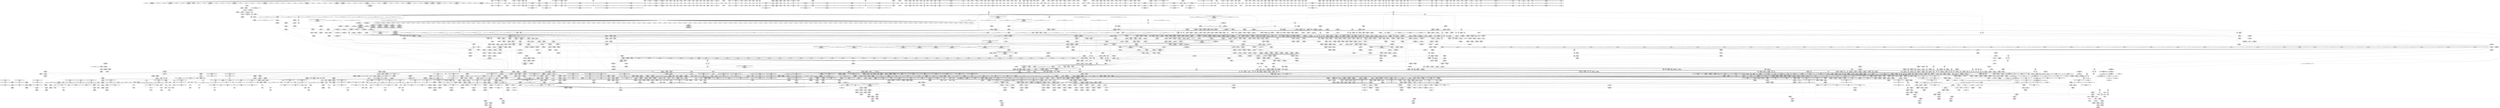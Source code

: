 digraph {
	CE0x8065010 [shape=record,shape=Mrecord,label="{CE0x8065010|i64_1|*Constant*}"]
	CE0x58f1570 [shape=record,shape=Mrecord,label="{CE0x58f1570|tomoyo_path2_perm:_tmp51|security/tomoyo/file.c,928|*SummSink*}"]
	CE0x666ca00 [shape=record,shape=Mrecord,label="{CE0x666ca00|0:_i8,_array:_GCRE_tomoyo_index2category_constant_39_x_i8_c_00_00_00_00_00_00_00_00_00_00_00_00_00_00_00_00_00_00_00_00_00_00_00_01_01_01_01_01_01_01_01_01_01_01_01_01_01_01_02_,_align_16:_elem_3::|security/tomoyo/util.c,983}"]
	CE0x6620080 [shape=record,shape=Mrecord,label="{CE0x6620080|tomoyo_get_mode:_if.end|*SummSink*}"]
	CE0x56d9520 [shape=record,shape=Mrecord,label="{CE0x56d9520|tomoyo_sb_pivotroot:_tmp1|*SummSink*}"]
	CE0x7e0f9e0 [shape=record,shape=Mrecord,label="{CE0x7e0f9e0|104:_%struct.inode*,_:_CRE_202,203_}"]
	CE0x6843390 [shape=record,shape=Mrecord,label="{CE0x6843390|tomoyo_path2_perm:_tmp63|security/tomoyo/file.c,935|*SummSource*}"]
	CE0x4924700 [shape=record,shape=Mrecord,label="{CE0x4924700|tomoyo_get_mode:_mode.0}"]
	CE0x672ab00 [shape=record,shape=Mrecord,label="{CE0x672ab00|tomoyo_path2_perm:_buf2|security/tomoyo/file.c, 890|*SummSink*}"]
	CE0x7e22da0 [shape=record,shape=Mrecord,label="{CE0x7e22da0|tomoyo_fill_path_info:_tobool|security/tomoyo/util.c,667|*SummSource*}"]
	CE0x567aa30 [shape=record,shape=Mrecord,label="{CE0x567aa30|COLLAPSED:_GCMRE___llvm_gcov_ctr21211_internal_global_2_x_i64_zeroinitializer:_elem_0:default:}"]
	CE0x55202b0 [shape=record,shape=Mrecord,label="{CE0x55202b0|i8*_getelementptr_inbounds_(_45_x_i8_,_45_x_i8_*_.str13,_i32_0,_i32_0)|*Constant*}"]
	CE0x68b6e50 [shape=record,shape=Mrecord,label="{CE0x68b6e50|i64*_getelementptr_inbounds_(_31_x_i64_,_31_x_i64_*___llvm_gcov_ctr43150,_i64_0,_i64_27)|*Constant*|*SummSource*}"]
	CE0x6446f30 [shape=record,shape=Mrecord,label="{CE0x6446f30|tomoyo_path2_perm:_tmp30|security/tomoyo/file.c,912|*SummSource*}"]
	CE0x6469e20 [shape=record,shape=Mrecord,label="{CE0x6469e20|tomoyo_init_request_info:_tmp8|security/tomoyo/util.c,1005|*SummSink*}"]
	CE0x4a7a730 [shape=record,shape=Mrecord,label="{CE0x4a7a730|i64*_getelementptr_inbounds_(_30_x_i64_,_30_x_i64_*___llvm_gcov_ctr13,_i64_0,_i64_18)|*Constant*|*SummSink*}"]
	CE0x66e8c30 [shape=record,shape=Mrecord,label="{CE0x66e8c30|40:_%struct.tomoyo_policy_namespace*,_48:_i8,_:_GCRE_tomoyo_kernel_domain_external_global_%struct.tomoyo_domain_info_16,24_|*MultipleSource*|security/tomoyo/util.c,1005|security/tomoyo/util.c,1007|Function::tomoyo_init_request_info&Arg::domain::}"]
	CE0x64ddb60 [shape=record,shape=Mrecord,label="{CE0x64ddb60|tomoyo_fill_path_info:_land.end}"]
	CE0x4966490 [shape=record,shape=Mrecord,label="{CE0x4966490|tomoyo_fill_path_info:_tmp3|security/tomoyo/util.c,667|*SummSink*}"]
	CE0x6934130 [shape=record,shape=Mrecord,label="{CE0x6934130|tomoyo_domain:_tmp16|security/tomoyo/common.h,1205}"]
	CE0x7f85c70 [shape=record,shape=Mrecord,label="{CE0x7f85c70|tomoyo_get_mode:_tmp24|security/tomoyo/util.c,986|*SummSink*}"]
	CE0x6617ca0 [shape=record,shape=Mrecord,label="{CE0x6617ca0|tomoyo_audit_path2_log:_path26|security/tomoyo/file.c,184}"]
	CE0x6546750 [shape=record,shape=Mrecord,label="{CE0x6546750|tomoyo_add_slash:_tmp3|security/tomoyo/file.c,131}"]
	CE0x7e9c090 [shape=record,shape=Mrecord,label="{CE0x7e9c090|104:_%struct.inode*,_:_CRE_218,219_}"]
	CE0x68bbc40 [shape=record,shape=Mrecord,label="{CE0x68bbc40|tomoyo_const_part_length:_while.cond}"]
	CE0x57d3800 [shape=record,shape=Mrecord,label="{CE0x57d3800|i8_2|*Constant*}"]
	CE0x570b480 [shape=record,shape=Mrecord,label="{CE0x570b480|tomoyo_const_part_length:_conv14|security/tomoyo/util.c,641}"]
	CE0x583d840 [shape=record,shape=Mrecord,label="{CE0x583d840|tomoyo_const_part_length:_if.end|*SummSource*}"]
	CE0x63d99c0 [shape=record,shape=Mrecord,label="{CE0x63d99c0|GLOBAL:_srcu_read_unlock|*Constant*}"]
	CE0x64fca50 [shape=record,shape=Mrecord,label="{CE0x64fca50|tomoyo_path2_perm:_tmp34|security/tomoyo/file.c,912|*SummSink*}"]
	CE0x81004d0 [shape=record,shape=Mrecord,label="{CE0x81004d0|tomoyo_fill_path_info:_conv3|security/tomoyo/util.c,666}"]
	CE0x6784e00 [shape=record,shape=Mrecord,label="{CE0x6784e00|i64*_getelementptr_inbounds_(_4_x_i64_,_4_x_i64_*___llvm_gcov_ctr33,_i64_0,_i64_1)|*Constant*|*SummSource*}"]
	CE0x8104990 [shape=record,shape=Mrecord,label="{CE0x8104990|i64*_getelementptr_inbounds_(_5_x_i64_,_5_x_i64_*___llvm_gcov_ctr28130,_i64_0,_i64_4)|*Constant*|*SummSource*}"]
	CE0x5854f80 [shape=record,shape=Mrecord,label="{CE0x5854f80|tomoyo_add_slash:_tmp10|security/tomoyo/file.c,136|*SummSource*}"]
	CE0x65033d0 [shape=record,shape=Mrecord,label="{CE0x65033d0|tomoyo_path2_perm:_mode|security/tomoyo/file.c,933|*SummSource*}"]
	CE0x63f2440 [shape=record,shape=Mrecord,label="{CE0x63f2440|tomoyo_get_mode:_tmp4|security/tomoyo/util.c,978}"]
	CE0x807bec0 [shape=record,shape=Mrecord,label="{CE0x807bec0|tomoyo_const_part_length:_tmp43|security/tomoyo/util.c,644}"]
	CE0x80b1f50 [shape=record,shape=Mrecord,label="{CE0x80b1f50|104:_%struct.inode*,_:_CRE_169,170_}"]
	CE0x7ee86b0 [shape=record,shape=Mrecord,label="{CE0x7ee86b0|tomoyo_get_realpath:_path|Function::tomoyo_get_realpath&Arg::path::|*SummSink*}"]
	CE0x7e24720 [shape=record,shape=Mrecord,label="{CE0x7e24720|GLOBAL:___llvm_gcov_ctr25|Global_var:__llvm_gcov_ctr25|*SummSource*}"]
	CE0x56f7a30 [shape=record,shape=Mrecord,label="{CE0x56f7a30|tomoyo_sb_pivotroot:_tmp3|*SummSink*}"]
	CE0x68d2a40 [shape=record,shape=Mrecord,label="{CE0x68d2a40|tomoyo_init_request_info:_profile3|security/tomoyo/util.c,1008}"]
	CE0x7e2a670 [shape=record,shape=Mrecord,label="{CE0x7e2a670|i32_49|*Constant*}"]
	CE0x57c69f0 [shape=record,shape=Mrecord,label="{CE0x57c69f0|104:_%struct.inode*,_:_CRE_193,194_}"]
	CE0x6536d60 [shape=record,shape=Mrecord,label="{CE0x6536d60|_ret_void,_!dbg_!38913|security/tomoyo/file.c,138|*SummSource*}"]
	CE0x675d930 [shape=record,shape=Mrecord,label="{CE0x675d930|GLOBAL:_current_task|Global_var:current_task|*SummSink*}"]
	CE0x7dddf40 [shape=record,shape=Mrecord,label="{CE0x7dddf40|tomoyo_path2_perm:_tmp13|security/tomoyo/file.c,898|*SummSink*}"]
	CE0x57145b0 [shape=record,shape=Mrecord,label="{CE0x57145b0|i64_ptrtoint_(i8*_blockaddress(_rcu_lock_release,_%__here)_to_i64)|*Constant*}"]
	CE0x640e9d0 [shape=record,shape=Mrecord,label="{CE0x640e9d0|tomoyo_fill_path_info:_call11|security/tomoyo/util.c,669}"]
	CE0x693d320 [shape=record,shape=Mrecord,label="{CE0x693d320|104:_%struct.inode*,_:_CRE_209,210_}"]
	CE0x55e38c0 [shape=record,shape=Mrecord,label="{CE0x55e38c0|GLOBAL:_lock_acquire|*Constant*}"]
	CE0x6885b10 [shape=record,shape=Mrecord,label="{CE0x6885b10|rcu_lock_release:_tmp2}"]
	CE0x5618b80 [shape=record,shape=Mrecord,label="{CE0x5618b80|tomoyo_fill_path_info:_frombool|security/tomoyo/util.c,667}"]
	CE0x6781650 [shape=record,shape=Mrecord,label="{CE0x6781650|tomoyo_init_request_info:_if.end|*SummSource*}"]
	CE0x65370a0 [shape=record,shape=Mrecord,label="{CE0x65370a0|_call_void___llvm_gcov_indirect_counter_increment(i32*___llvm_gcov_global_state_pred15,_i64**_getelementptr_inbounds_(_3_x_i64*_,_3_x_i64*_*___llvm_gcda_edge_table14,_i64_0,_i64_0)),_!dbg_!38954|security/tomoyo/file.c,920}"]
	CE0x69a8560 [shape=record,shape=Mrecord,label="{CE0x69a8560|tomoyo_const_part_length:_tmp35|security/tomoyo/util.c,643|*SummSource*}"]
	CE0x566f1c0 [shape=record,shape=Mrecord,label="{CE0x566f1c0|rcu_lock_release:_tmp4|include/linux/rcupdate.h,423|*SummSource*}"]
	CE0x49a3b90 [shape=record,shape=Mrecord,label="{CE0x49a3b90|tomoyo_domain:_if.end}"]
	CE0x57bf650 [shape=record,shape=Mrecord,label="{CE0x57bf650|tomoyo_fill_path_info:_conv7|security/tomoyo/util.c,668}"]
	CE0x807ce80 [shape=record,shape=Mrecord,label="{CE0x807ce80|i64*_getelementptr_inbounds_(_31_x_i64_,_31_x_i64_*___llvm_gcov_ctr43150,_i64_0,_i64_26)|*Constant*|*SummSink*}"]
	CE0x63ff180 [shape=record,shape=Mrecord,label="{CE0x63ff180|i32_2|*Constant*}"]
	CE0x651a000 [shape=record,shape=Mrecord,label="{CE0x651a000|__llvm_gcov_indirect_counter_increment114:_bb4}"]
	CE0x6593930 [shape=record,shape=Mrecord,label="{CE0x6593930|tomoyo_fill_path_info:_hash|security/tomoyo/util.c,669}"]
	CE0x7ecfa90 [shape=record,shape=Mrecord,label="{CE0x7ecfa90|_call_void_kfree(i8*_%tmp55)_#9,_!dbg_!38981|security/tomoyo/file.c,931|*SummSource*}"]
	CE0x64fc8d0 [shape=record,shape=Mrecord,label="{CE0x64fc8d0|i64_15|*Constant*|*SummSink*}"]
	CE0x6526c00 [shape=record,shape=Mrecord,label="{CE0x6526c00|tomoyo_path2_perm:_tmp68|security/tomoyo/file.c,936|*SummSource*}"]
	CE0x55b1200 [shape=record,shape=Mrecord,label="{CE0x55b1200|tomoyo_const_part_length:_tmp11|security/tomoyo/util.c,626|*SummSource*}"]
	CE0x67a4e10 [shape=record,shape=Mrecord,label="{CE0x67a4e10|i64*_getelementptr_inbounds_(_5_x_i64_,_5_x_i64_*___llvm_gcov_ctr32134,_i64_0,_i64_4)|*Constant*}"]
	CE0x6461e00 [shape=record,shape=Mrecord,label="{CE0x6461e00|tomoyo_const_part_length:_tmp25|security/tomoyo/util.c,641}"]
	CE0x681c2d0 [shape=record,shape=Mrecord,label="{CE0x681c2d0|i64*_getelementptr_inbounds_(_30_x_i64_,_30_x_i64_*___llvm_gcov_ctr13,_i64_0,_i64_27)|*Constant*}"]
	CE0x7ea60f0 [shape=record,shape=Mrecord,label="{CE0x7ea60f0|_call_void_kfree(i8*_%tmp54)_#9,_!dbg_!38979|security/tomoyo/file.c,930|*SummSource*}"]
	CE0x7f77940 [shape=record,shape=Mrecord,label="{CE0x7f77940|i64*_getelementptr_inbounds_(_30_x_i64_,_30_x_i64_*___llvm_gcov_ctr13,_i64_0,_i64_0)|*Constant*}"]
	CE0x6568d60 [shape=record,shape=Mrecord,label="{CE0x6568d60|i64*_getelementptr_inbounds_(_4_x_i64_,_4_x_i64_*___llvm_gcov_ctr24,_i64_0,_i64_0)|*Constant*|*SummSink*}"]
	CE0x67847c0 [shape=record,shape=Mrecord,label="{CE0x67847c0|tomoyo_const_part_length:_tmp9|security/tomoyo/util.c,626|*SummSource*}"]
	CE0x7e9be30 [shape=record,shape=Mrecord,label="{CE0x7e9be30|104:_%struct.inode*,_:_CRE_216,217_}"]
	CE0x58f1830 [shape=record,shape=Mrecord,label="{CE0x58f1830|i64*_getelementptr_inbounds_(_30_x_i64_,_30_x_i64_*___llvm_gcov_ctr13,_i64_0,_i64_24)|*Constant*|*SummSource*}"]
	CE0x7e222e0 [shape=record,shape=Mrecord,label="{CE0x7e222e0|tomoyo_fill_path_info:_tmp11|security/tomoyo/util.c,667}"]
	CE0x64fcf30 [shape=record,shape=Mrecord,label="{CE0x64fcf30|tomoyo_path2_perm:_and|security/tomoyo/file.c,912}"]
	CE0x651a840 [shape=record,shape=Mrecord,label="{CE0x651a840|__llvm_gcov_indirect_counter_increment114:_pred}"]
	CE0x574f3d0 [shape=record,shape=Mrecord,label="{CE0x574f3d0|tomoyo_fill_path_info:_call11|security/tomoyo/util.c,669|*SummSource*}"]
	CE0x68ef580 [shape=record,shape=Mrecord,label="{CE0x68ef580|tomoyo_const_part_length:_tmp36|security/tomoyo/util.c,644}"]
	CE0x5516e90 [shape=record,shape=Mrecord,label="{CE0x5516e90|i32_9|*Constant*}"]
	CE0x5618db0 [shape=record,shape=Mrecord,label="{CE0x5618db0|tomoyo_fill_path_info:_frombool|security/tomoyo/util.c,667|*SummSink*}"]
	CE0x69ad9d0 [shape=record,shape=Mrecord,label="{CE0x69ad9d0|tomoyo_const_part_length:_tmp14|security/tomoyo/util.c,626|*SummSource*}"]
	CE0x66207e0 [shape=record,shape=Mrecord,label="{CE0x66207e0|i64*_getelementptr_inbounds_(_6_x_i64_,_6_x_i64_*___llvm_gcov_ctr26,_i64_0,_i64_0)|*Constant*}"]
	CE0x73f0fa0 [shape=record,shape=Mrecord,label="{CE0x73f0fa0|tomoyo_domain:_tmp10|security/tomoyo/common.h,1205|*SummSource*}"]
	CE0x68637a0 [shape=record,shape=Mrecord,label="{CE0x68637a0|srcu_read_lock:_entry|*SummSource*}"]
	CE0x80b1880 [shape=record,shape=Mrecord,label="{CE0x80b1880|tomoyo_read_lock:_tmp|*SummSink*}"]
	CE0x5713f70 [shape=record,shape=Mrecord,label="{CE0x5713f70|tomoyo_const_part_length:_tobool|security/tomoyo/util.c,624|*SummSource*}"]
	CE0x6863bb0 [shape=record,shape=Mrecord,label="{CE0x6863bb0|tomoyo_path2_perm:_sw.epilog|*SummSink*}"]
	CE0x49a3060 [shape=record,shape=Mrecord,label="{CE0x49a3060|i8_1|*Constant*}"]
	CE0x571ae70 [shape=record,shape=Mrecord,label="{CE0x571ae70|rcu_lock_acquire:_entry}"]
	CE0x659a970 [shape=record,shape=Mrecord,label="{CE0x659a970|get_current:_tmp1|*SummSource*}"]
	CE0x5793ef0 [shape=record,shape=Mrecord,label="{CE0x5793ef0|tomoyo_path2_perm:_name|security/tomoyo/file.c,901}"]
	CE0x567f8d0 [shape=record,shape=Mrecord,label="{CE0x567f8d0|i64*_getelementptr_inbounds_(_4_x_i64_,_4_x_i64_*___llvm_gcov_ctr24,_i64_0,_i64_1)|*Constant*|*SummSink*}"]
	CE0x73e9e90 [shape=record,shape=Mrecord,label="{CE0x73e9e90|tomoyo_domain:_tmp13|security/tomoyo/common.h,1205|*SummSource*}"]
	CE0x57887d0 [shape=record,shape=Mrecord,label="{CE0x57887d0|srcu_read_lock:_bb|*SummSource*}"]
	CE0x58169c0 [shape=record,shape=Mrecord,label="{CE0x58169c0|i64*_getelementptr_inbounds_(_2_x_i64_,_2_x_i64_*___llvm_gcov_ctr31,_i64_0,_i64_0)|*Constant*}"]
	CE0x68d3070 [shape=record,shape=Mrecord,label="{CE0x68d3070|i32_10|*Constant*|*SummSink*}"]
	CE0x66c7b90 [shape=record,shape=Mrecord,label="{CE0x66c7b90|i64*_getelementptr_inbounds_(_31_x_i64_,_31_x_i64_*___llvm_gcov_ctr43150,_i64_0,_i64_29)|*Constant*|*SummSink*}"]
	CE0x69476f0 [shape=record,shape=Mrecord,label="{CE0x69476f0|tomoyo_init_request_info:_entry|*SummSink*}"]
	CE0x68b9e80 [shape=record,shape=Mrecord,label="{CE0x68b9e80|tomoyo_add_slash:_if.end|*SummSink*}"]
	CE0x6557660 [shape=record,shape=Mrecord,label="{CE0x6557660|tomoyo_get_mode:_add|security/tomoyo/util.c,984}"]
	CE0x5787f10 [shape=record,shape=Mrecord,label="{CE0x5787f10|tomoyo_get_mode:_tmp28|security/tomoyo/util.c,988|*SummSource*}"]
	CE0x584a030 [shape=record,shape=Mrecord,label="{CE0x584a030|tomoyo_audit_path2_log:_tmp2|*SummSource*}"]
	CE0x7dbc800 [shape=record,shape=Mrecord,label="{CE0x7dbc800|tomoyo_const_part_length:_tmp39|security/tomoyo/util.c,644|*SummSink*}"]
	CE0x7db8260 [shape=record,shape=Mrecord,label="{CE0x7db8260|tomoyo_path2_perm:_tmp32|security/tomoyo/file.c,912}"]
	CE0x5626e60 [shape=record,shape=Mrecord,label="{CE0x5626e60|128:_i8*,_1208:_%struct.file*,_:_CMRE_6,7_}"]
	CE0x48a8b80 [shape=record,shape=Mrecord,label="{CE0x48a8b80|i32_9|*Constant*}"]
	CE0x63ef330 [shape=record,shape=Mrecord,label="{CE0x63ef330|tomoyo_path2_perm:_tmp24|security/tomoyo/file.c,906}"]
	CE0x67eb0e0 [shape=record,shape=Mrecord,label="{CE0x67eb0e0|COLLAPSED:_GCMRE___llvm_gcov_ctr24_internal_global_4_x_i64_zeroinitializer:_elem_0:default:}"]
	CE0x681c3f0 [shape=record,shape=Mrecord,label="{CE0x681c3f0|tomoyo_path2_perm:_tmp57|security/tomoyo/file.c,933}"]
	CE0x69d77c0 [shape=record,shape=Mrecord,label="{CE0x69d77c0|tomoyo_domain:_cred|security/tomoyo/common.h,1205|*SummSource*}"]
	CE0x69c77f0 [shape=record,shape=Mrecord,label="{CE0x69c77f0|tomoyo_read_lock:_tmp1}"]
	CE0x66bb570 [shape=record,shape=Mrecord,label="{CE0x66bb570|tomoyo_const_part_length:_if.end18}"]
	CE0x64dd7b0 [shape=record,shape=Mrecord,label="{CE0x64dd7b0|tomoyo_domain:_tmp5|security/tomoyo/common.h,1205}"]
	CE0x68538a0 [shape=record,shape=Mrecord,label="{CE0x68538a0|tomoyo_path2_perm:_tmp64|security/tomoyo/file.c,935}"]
	CE0x64003e0 [shape=record,shape=Mrecord,label="{CE0x64003e0|tomoyo_domain:_do.end|*SummSink*}"]
	CE0x6980d90 [shape=record,shape=Mrecord,label="{CE0x6980d90|tomoyo_audit_path2_log:_arrayidx2|security/tomoyo/file.c,181}"]
	CE0x4a74c50 [shape=record,shape=Mrecord,label="{CE0x4a74c50|tomoyo_path2_perm:_tmp41|security/tomoyo/file.c,912}"]
	CE0x4882960 [shape=record,shape=Mrecord,label="{CE0x4882960|0:_i8*,_array:_GCRE_tomoyo_mac_keywords_external_constant_42_x_i8*_:_elem_39::|security/tomoyo/file.c,181}"]
	CE0x65bb990 [shape=record,shape=Mrecord,label="{CE0x65bb990|tomoyo_get_realpath:_if.end|*SummSink*}"]
	CE0x7f86440 [shape=record,shape=Mrecord,label="{CE0x7f86440|tomoyo_get_mode:_tmp24|security/tomoyo/util.c,986|*SummSource*}"]
	CE0x56d92e0 [shape=record,shape=Mrecord,label="{CE0x56d92e0|tomoyo_sb_pivotroot:_tmp1|*SummSource*}"]
	CE0x4a00640 [shape=record,shape=Mrecord,label="{CE0x4a00640|tomoyo_path2_perm:_tmp46|security/tomoyo/file.c,926|*SummSink*}"]
	CE0x686a3d0 [shape=record,shape=Mrecord,label="{CE0x686a3d0|40:_%struct.tomoyo_policy_namespace*,_48:_i8,_:_GCRE_tomoyo_kernel_domain_external_global_%struct.tomoyo_domain_info_32,40_|*MultipleSource*|security/tomoyo/util.c,1005|security/tomoyo/util.c,1007|Function::tomoyo_init_request_info&Arg::domain::}"]
	CE0x6426520 [shape=record,shape=Mrecord,label="{CE0x6426520|0:_%struct.tomoyo_obj_info*,_24:_%struct.tomoyo_path_info*,_32:_%struct.tomoyo_path_info*,_40:_i8,_72:_i8,_76:_i8,_:_SCMRE_73,74_|*MultipleSource*|security/tomoyo/file.c, 891|security/tomoyo/file.c,891|security/tomoyo/file.c,920|Function::tomoyo_init_request_info&Arg::r::}"]
	CE0x6400dc0 [shape=record,shape=Mrecord,label="{CE0x6400dc0|tomoyo_audit_path2_log:_name|security/tomoyo/file.c,183}"]
	CE0x6491a50 [shape=record,shape=Mrecord,label="{CE0x6491a50|tomoyo_domain:_tmp22|security/tomoyo/common.h,1205|*SummSource*}"]
	CE0x5714480 [shape=record,shape=Mrecord,label="{CE0x5714480|i32_1|*Constant*}"]
	CE0x6891cf0 [shape=record,shape=Mrecord,label="{CE0x6891cf0|i64_22|*Constant*|*SummSource*}"]
	CE0x69342b0 [shape=record,shape=Mrecord,label="{CE0x69342b0|tomoyo_domain:_tmp16|security/tomoyo/common.h,1205|*SummSource*}"]
	CE0x7e6b590 [shape=record,shape=Mrecord,label="{CE0x7e6b590|rcu_lock_acquire:_tmp6|*SummSource*}"]
	CE0x6563770 [shape=record,shape=Mrecord,label="{CE0x6563770|__llvm_gcov_indirect_counter_increment114:_tmp}"]
	CE0x8103ef0 [shape=record,shape=Mrecord,label="{CE0x8103ef0|i64_1|*Constant*}"]
	CE0x65ef530 [shape=record,shape=Mrecord,label="{CE0x65ef530|40:_%struct.tomoyo_policy_namespace*,_48:_i8,_:_GCRE_tomoyo_kernel_domain_external_global_%struct.tomoyo_domain_info_49,50_|*MultipleSource*|security/tomoyo/util.c,1005|security/tomoyo/util.c,1007|Function::tomoyo_init_request_info&Arg::domain::}"]
	CE0x6727700 [shape=record,shape=Mrecord,label="{CE0x6727700|_ret_void|*SummSink*}"]
	CE0x7f35ef0 [shape=record,shape=Mrecord,label="{CE0x7f35ef0|i64*_getelementptr_inbounds_(_5_x_i64_,_5_x_i64_*___llvm_gcov_ctr28130,_i64_0,_i64_3)|*Constant*|*SummSink*}"]
	CE0x6592e20 [shape=record,shape=Mrecord,label="{CE0x6592e20|i32_2|*Constant*}"]
	CE0x641e750 [shape=record,shape=Mrecord,label="{CE0x641e750|tomoyo_read_lock:_entry}"]
	CE0x6459960 [shape=record,shape=Mrecord,label="{CE0x6459960|128:_i8*,_1208:_%struct.file*,_:_CMRE_136,144_|*MultipleSource*|security/tomoyo/common.h,1205|security/tomoyo/common.h,1205}"]
	CE0x48f6ac0 [shape=record,shape=Mrecord,label="{CE0x48f6ac0|srcu_read_unlock:_entry|*SummSink*}"]
	CE0x5596800 [shape=record,shape=Mrecord,label="{CE0x5596800|tomoyo_add_slash:_tmp4|security/tomoyo/file.c,131}"]
	CE0x66c7ae0 [shape=record,shape=Mrecord,label="{CE0x66c7ae0|i64*_getelementptr_inbounds_(_31_x_i64_,_31_x_i64_*___llvm_gcov_ctr43150,_i64_0,_i64_29)|*Constant*|*SummSource*}"]
	CE0x73d6010 [shape=record,shape=Mrecord,label="{CE0x73d6010|GLOBAL:_tomoyo_read_lock|*Constant*}"]
	CE0x682bc30 [shape=record,shape=Mrecord,label="{CE0x682bc30|tomoyo_add_slash:_tmp2|*LoadInst*|security/tomoyo/file.c,131|*SummSource*}"]
	CE0x67e7250 [shape=record,shape=Mrecord,label="{CE0x67e7250|tomoyo_path2_perm:_if.then7}"]
	CE0x58b3780 [shape=record,shape=Mrecord,label="{CE0x58b3780|104:_%struct.inode*,_:_CRE_154,155_}"]
	CE0x7e26230 [shape=record,shape=Mrecord,label="{CE0x7e26230|tomoyo_fill_path_info:_tmp2|*LoadInst*|security/tomoyo/util.c,663}"]
	CE0x66d4b90 [shape=record,shape=Mrecord,label="{CE0x66d4b90|srcu_read_lock:_dep_map|include/linux/srcu.h,222}"]
	CE0x56ee860 [shape=record,shape=Mrecord,label="{CE0x56ee860|i8_1|*Constant*}"]
	CE0x7f1a9f0 [shape=record,shape=Mrecord,label="{CE0x7f1a9f0|tomoyo_fill_path_info:_call|security/tomoyo/util.c,664}"]
	CE0x5867f40 [shape=record,shape=Mrecord,label="{CE0x5867f40|128:_i8*,_1208:_%struct.file*,_:_CMRE_30,31_}"]
	CE0x68fd580 [shape=record,shape=Mrecord,label="{CE0x68fd580|i32_8|*Constant*|*SummSource*}"]
	CE0x57be900 [shape=record,shape=Mrecord,label="{CE0x57be900|tomoyo_fill_path_info:_const_len6|security/tomoyo/util.c,668|*SummSource*}"]
	CE0x7e11ac0 [shape=record,shape=Mrecord,label="{CE0x7e11ac0|GLOBAL:___llvm_gcov_ctr13|Global_var:__llvm_gcov_ctr13|*SummSource*}"]
	CE0x682b690 [shape=record,shape=Mrecord,label="{CE0x682b690|tomoyo_audit_path2_log:_param|security/tomoyo/file.c,182}"]
	CE0x69aed10 [shape=record,shape=Mrecord,label="{CE0x69aed10|tomoyo_get_mode:_config|security/tomoyo/util.c,981|*SummSink*}"]
	CE0x56b42a0 [shape=record,shape=Mrecord,label="{CE0x56b42a0|tomoyo_path2_perm:_tmp35|security/tomoyo/file.c,912|*SummSink*}"]
	CE0x6712270 [shape=record,shape=Mrecord,label="{CE0x6712270|__llvm_gcov_indirect_counter_increment:_bb4|*SummSink*}"]
	CE0x69d7d10 [shape=record,shape=Mrecord,label="{CE0x69d7d10|tomoyo_domain:_tmp21|security/tomoyo/common.h,1205}"]
	CE0x68f1c80 [shape=record,shape=Mrecord,label="{CE0x68f1c80|tomoyo_get_mode:_tmp27|security/tomoyo/util.c,988}"]
	CE0x6563920 [shape=record,shape=Mrecord,label="{CE0x6563920|__llvm_gcov_indirect_counter_increment114:_tmp|*SummSink*}"]
	CE0x5596e40 [shape=record,shape=Mrecord,label="{CE0x5596e40|tomoyo_fill_path_info:_is_patterned|security/tomoyo/util.c,668}"]
	CE0x7dbc520 [shape=record,shape=Mrecord,label="{CE0x7dbc520|tomoyo_const_part_length:_tmp39|security/tomoyo/util.c,644}"]
	CE0x68ef3d0 [shape=record,shape=Mrecord,label="{CE0x68ef3d0|i64_23|*Constant*}"]
	CE0x661f2d0 [shape=record,shape=Mrecord,label="{CE0x661f2d0|i32_6|*Constant*|*SummSink*}"]
	CE0x6833bb0 [shape=record,shape=Mrecord,label="{CE0x6833bb0|i64**_getelementptr_inbounds_(_3_x_i64*_,_3_x_i64*_*___llvm_gcda_edge_table44,_i64_0,_i64_1)|*Constant*|*SummSink*}"]
	CE0x644c160 [shape=record,shape=Mrecord,label="{CE0x644c160|rcu_lock_acquire:_tmp4|include/linux/rcupdate.h,418|*SummSink*}"]
	CE0x64a0080 [shape=record,shape=Mrecord,label="{CE0x64a0080|tomoyo_path2_perm:_tmp18|security/tomoyo/file.c,904|*SummSink*}"]
	CE0x6446a30 [shape=record,shape=Mrecord,label="{CE0x6446a30|tomoyo_path2_perm:_tmp29|security/tomoyo/file.c,912|*SummSource*}"]
	CE0x64fd1c0 [shape=record,shape=Mrecord,label="{CE0x64fd1c0|tomoyo_path2_perm:_cmp13|security/tomoyo/file.c,912|*SummSink*}"]
	CE0x56cfad0 [shape=record,shape=Mrecord,label="{CE0x56cfad0|i32_1|*Constant*|*SummSource*}"]
	CE0x56c40d0 [shape=record,shape=Mrecord,label="{CE0x56c40d0|tomoyo_fill_path_info:_entry|*SummSink*}"]
	CE0x48a8c90 [shape=record,shape=Mrecord,label="{CE0x48a8c90|tomoyo_read_unlock:_idx|Function::tomoyo_read_unlock&Arg::idx::}"]
	CE0x640dad0 [shape=record,shape=Mrecord,label="{CE0x640dad0|tomoyo_fill_path_info:_cmp8|security/tomoyo/util.c,668|*SummSink*}"]
	CE0x680c570 [shape=record,shape=Mrecord,label="{CE0x680c570|tomoyo_path2_perm:_if.end8|*SummSink*}"]
	CE0x7e6a8d0 [shape=record,shape=Mrecord,label="{CE0x7e6a8d0|i64_ptrtoint_(i8*_blockaddress(_rcu_lock_acquire,_%__here)_to_i64)|*Constant*}"]
	CE0x7e9bc10 [shape=record,shape=Mrecord,label="{CE0x7e9bc10|104:_%struct.inode*,_:_CRE_214,215_}"]
	CE0x7de7330 [shape=record,shape=Mrecord,label="{CE0x7de7330|_ret_i32_%conv6,_!dbg_!38926|security/tomoyo/util.c,1011|*SummSink*}"]
	CE0x65757c0 [shape=record,shape=Mrecord,label="{CE0x65757c0|i64_22|*Constant*}"]
	CE0x66a9bd0 [shape=record,shape=Mrecord,label="{CE0x66a9bd0|_call_void_mcount()_#3|*SummSource*}"]
	CE0x8093130 [shape=record,shape=Mrecord,label="{CE0x8093130|i32_47|*Constant*|*SummSource*}"]
	CE0x65597f0 [shape=record,shape=Mrecord,label="{CE0x65597f0|tomoyo_const_part_length:_if.then5|*SummSource*}"]
	CE0x5793ae0 [shape=record,shape=Mrecord,label="{CE0x5793ae0|tomoyo_path2_perm:_tmp15|security/tomoyo/file.c,900|*SummSource*}"]
	CE0x7e103b0 [shape=record,shape=Mrecord,label="{CE0x7e103b0|_call_void_mcount()_#3|*SummSource*}"]
	CE0x576e7d0 [shape=record,shape=Mrecord,label="{CE0x576e7d0|tomoyo_path2_perm:_entry|*SummSink*}"]
	CE0x494f290 [shape=record,shape=Mrecord,label="{CE0x494f290|_call_void_mcount()_#3|*SummSource*}"]
	CE0x6585290 [shape=record,shape=Mrecord,label="{CE0x6585290|tomoyo_fill_path_info:_tmp2|*LoadInst*|security/tomoyo/util.c,663|*SummSource*}"]
	CE0x659cdb0 [shape=record,shape=Mrecord,label="{CE0x659cdb0|tomoyo_get_realpath:_tmp12|security/tomoyo/file.c,156|*SummSink*}"]
	CE0x6585370 [shape=record,shape=Mrecord,label="{CE0x6585370|tomoyo_fill_path_info:_tmp2|*LoadInst*|security/tomoyo/util.c,663|*SummSink*}"]
	CE0x67ea450 [shape=record,shape=Mrecord,label="{CE0x67ea450|i64_19|*Constant*}"]
	CE0x4990e30 [shape=record,shape=Mrecord,label="{CE0x4990e30|tomoyo_fill_path_info:_sub|security/tomoyo/util.c,667}"]
	CE0x65e0990 [shape=record,shape=Mrecord,label="{CE0x65e0990|tomoyo_audit_path2_log:_operation|security/tomoyo/file.c,182|*SummSink*}"]
	CE0x647b1a0 [shape=record,shape=Mrecord,label="{CE0x647b1a0|tomoyo_get_mode:_tmp17|security/tomoyo/util.c,983|*SummSource*}"]
	CE0x7ef69b0 [shape=record,shape=Mrecord,label="{CE0x7ef69b0|i64_176|*Constant*|*SummSink*}"]
	CE0x8094340 [shape=record,shape=Mrecord,label="{CE0x8094340|tomoyo_fill_path_info:_arrayidx|security/tomoyo/util.c,667|*SummSource*}"]
	CE0x675ea60 [shape=record,shape=Mrecord,label="{CE0x675ea60|tomoyo_path2_perm:_tmp61|security/tomoyo/file.c,934}"]
	CE0x6739510 [shape=record,shape=Mrecord,label="{CE0x6739510|tomoyo_audit_path2_log:_tmp10|security/tomoyo/file.c,184|*SummSink*}"]
	CE0x659e770 [shape=record,shape=Mrecord,label="{CE0x659e770|i64_0|*Constant*}"]
	CE0x639e2c0 [shape=record,shape=Mrecord,label="{CE0x639e2c0|tomoyo_add_slash:_is_dir|security/tomoyo/file.c,131|*SummSource*}"]
	CE0x6747570 [shape=record,shape=Mrecord,label="{CE0x6747570|tomoyo_const_part_length:_tmp21|security/tomoyo/util.c,631}"]
	CE0x4966920 [shape=record,shape=Mrecord,label="{CE0x4966920|_ret_void,_!dbg_!38908|include/linux/rcupdate.h,424|*SummSource*}"]
	CE0x73f1cb0 [shape=record,shape=Mrecord,label="{CE0x73f1cb0|tomoyo_add_slash:_call|security/tomoyo/file.c,136}"]
	CE0x6448930 [shape=record,shape=Mrecord,label="{CE0x6448930|i64_7|*Constant*|*SummSink*}"]
	CE0x7ecf720 [shape=record,shape=Mrecord,label="{CE0x7ecf720|_call_void_kfree(i8*_%tmp55)_#9,_!dbg_!38981|security/tomoyo/file.c,931|*SummSink*}"]
	CE0x65bbb90 [shape=record,shape=Mrecord,label="{CE0x65bbb90|tomoyo_init_request_info:_conv6|security/tomoyo/util.c,1011}"]
	CE0x56e9c80 [shape=record,shape=Mrecord,label="{CE0x56e9c80|GLOBAL:_tomoyo_path2_perm|*Constant*|*SummSource*}"]
	CE0x5648920 [shape=record,shape=Mrecord,label="{CE0x5648920|tomoyo_get_mode:_default_config|security/tomoyo/util.c,986|*SummSink*}"]
	CE0x598a6c0 [shape=record,shape=Mrecord,label="{CE0x598a6c0|tomoyo_const_part_length:_tmp53|security/tomoyo/util.c,652|*SummSink*}"]
	CE0x56ff1a0 [shape=record,shape=Mrecord,label="{CE0x56ff1a0|i64_16|*Constant*|*SummSource*}"]
	CE0x55f3240 [shape=record,shape=Mrecord,label="{CE0x55f3240|tomoyo_add_slash:_entry|*SummSink*}"]
	CE0x66e8f60 [shape=record,shape=Mrecord,label="{CE0x66e8f60|tomoyo_init_request_info:_profile2|security/tomoyo/util.c,1007|*SummSource*}"]
	CE0x80941f0 [shape=record,shape=Mrecord,label="{CE0x80941f0|tomoyo_fill_path_info:_arrayidx|security/tomoyo/util.c,667}"]
	CE0x6875f70 [shape=record,shape=Mrecord,label="{CE0x6875f70|tomoyo_const_part_length:_tmp11|security/tomoyo/util.c,626}"]
	CE0x576ee10 [shape=record,shape=Mrecord,label="{CE0x576ee10|tomoyo_sb_pivotroot:_tmp3|*SummSource*}"]
	CE0x65ad6d0 [shape=record,shape=Mrecord,label="{CE0x65ad6d0|tomoyo_path2_perm:_tmp17|security/tomoyo/file.c,904|*SummSink*}"]
	CE0x574fd40 [shape=record,shape=Mrecord,label="{CE0x574fd40|tomoyo_fill_path_info:_hash|security/tomoyo/util.c,669|*SummSink*}"]
	CE0x80f9590 [shape=record,shape=Mrecord,label="{CE0x80f9590|tomoyo_get_realpath:_entry}"]
	CE0x7e440d0 [shape=record,shape=Mrecord,label="{CE0x7e440d0|tomoyo_get_mode:_tmp21|security/tomoyo/util.c,985}"]
	CE0x65038b0 [shape=record,shape=Mrecord,label="{CE0x65038b0|i64_25|*Constant*}"]
	CE0x80eb770 [shape=record,shape=Mrecord,label="{CE0x80eb770|GLOBAL:___llvm_gcov_indirect_counter_increment|*Constant*}"]
	CE0x66e8e90 [shape=record,shape=Mrecord,label="{CE0x66e8e90|tomoyo_init_request_info:_profile2|security/tomoyo/util.c,1007}"]
	CE0x66170f0 [shape=record,shape=Mrecord,label="{CE0x66170f0|tomoyo_audit_path2_log:_name|security/tomoyo/file.c,183|*SummSource*}"]
	CE0x65efde0 [shape=record,shape=Mrecord,label="{CE0x65efde0|tomoyo_init_request_info:_tmp11|security/tomoyo/util.c,1007|*SummSource*}"]
	CE0x7e6b860 [shape=record,shape=Mrecord,label="{CE0x7e6b860|i64*_getelementptr_inbounds_(_4_x_i64_,_4_x_i64_*___llvm_gcov_ctr24,_i64_0,_i64_3)|*Constant*}"]
	CE0x65e05f0 [shape=record,shape=Mrecord,label="{CE0x65e05f0|tomoyo_init_request_info:_tmp2|security/tomoyo/util.c,1003}"]
	CE0x64d25d0 [shape=record,shape=Mrecord,label="{CE0x64d25d0|i32_47|*Constant*}"]
	CE0x6855cf0 [shape=record,shape=Mrecord,label="{CE0x6855cf0|tomoyo_init_request_info:_type|security/tomoyo/util.c,1009}"]
	CE0x5744710 [shape=record,shape=Mrecord,label="{CE0x5744710|_call_void_mcount()_#3|*SummSink*}"]
	CE0x6795010 [shape=record,shape=Mrecord,label="{CE0x6795010|i32_255|*Constant*|*SummSink*}"]
	CE0x65e0e00 [shape=record,shape=Mrecord,label="{CE0x65e0e00|GLOBAL:___llvm_gcov_ctr32134|Global_var:__llvm_gcov_ctr32134}"]
	CE0x639ad20 [shape=record,shape=Mrecord,label="{CE0x639ad20|0:_i8,_array:_GCRE_tomoyo_index2category_constant_39_x_i8_c_00_00_00_00_00_00_00_00_00_00_00_00_00_00_00_00_00_00_00_00_00_00_00_01_01_01_01_01_01_01_01_01_01_01_01_01_01_01_02_,_align_16:_elem_20::|security/tomoyo/util.c,983}"]
	CE0x67120f0 [shape=record,shape=Mrecord,label="{CE0x67120f0|__llvm_gcov_indirect_counter_increment:_bb4|*SummSource*}"]
	CE0x8100840 [shape=record,shape=Mrecord,label="{CE0x8100840|i64*_getelementptr_inbounds_(_12_x_i64_,_12_x_i64_*___llvm_gcov_ctr31133,_i64_0,_i64_0)|*Constant*}"]
	CE0x59959c0 [shape=record,shape=Mrecord,label="{CE0x59959c0|tomoyo_fill_path_info:_entry}"]
	CE0x48f7050 [shape=record,shape=Mrecord,label="{CE0x48f7050|srcu_read_unlock:_sp|Function::srcu_read_unlock&Arg::sp::|*SummSource*}"]
	CE0x5854690 [shape=record,shape=Mrecord,label="{CE0x5854690|_call_void_srcu_read_unlock(%struct.srcu_struct*_tomoyo_ss,_i32_%idx)_#9,_!dbg_!38903|security/tomoyo/common.h,1109|*SummSource*}"]
	CE0x68446e0 [shape=record,shape=Mrecord,label="{CE0x68446e0|i64*_getelementptr_inbounds_(_2_x_i64_,_2_x_i64_*___llvm_gcov_ctr31,_i64_0,_i64_1)|*Constant*|*SummSource*}"]
	CE0x562e480 [shape=record,shape=Mrecord,label="{CE0x562e480|tomoyo_const_part_length:_filename.addr.0|*SummSource*}"]
	CE0x66c7560 [shape=record,shape=Mrecord,label="{CE0x66c7560|tomoyo_const_part_length:_tmp50|security/tomoyo/util.c,651}"]
	CE0x7e25f00 [shape=record,shape=Mrecord,label="{CE0x7e25f00|tomoyo_fill_path_info:_name1|security/tomoyo/util.c,663|*SummSource*}"]
	CE0x65d52d0 [shape=record,shape=Mrecord,label="{CE0x65d52d0|tomoyo_get_mode:_tmp26|security/tomoyo/util.c,987}"]
	CE0x6621010 [shape=record,shape=Mrecord,label="{CE0x6621010|tomoyo_get_realpath:_name|security/tomoyo/file.c,150|*SummSource*}"]
	CE0x6876b40 [shape=record,shape=Mrecord,label="{CE0x6876b40|tomoyo_const_part_length:_conv14|security/tomoyo/util.c,641|*SummSink*}"]
	CE0x68b7f40 [shape=record,shape=Mrecord,label="{CE0x68b7f40|_call_void___llvm_gcov_indirect_counter_increment114(i32*___llvm_gcov_global_state_pred45,_i64**_getelementptr_inbounds_(_3_x_i64*_,_3_x_i64*_*___llvm_gcda_edge_table44,_i64_0,_i64_0)),_!dbg_!38954|security/tomoyo/util.c,649}"]
	CE0x574b720 [shape=record,shape=Mrecord,label="{CE0x574b720|tomoyo_const_part_length:_tmp9|security/tomoyo/util.c,626|*SummSink*}"]
	CE0x55f34f0 [shape=record,shape=Mrecord,label="{CE0x55f34f0|tomoyo_add_slash:_buf|Function::tomoyo_add_slash&Arg::buf::}"]
	CE0x4ad36d0 [shape=record,shape=Mrecord,label="{CE0x4ad36d0|i64*_getelementptr_inbounds_(_31_x_i64_,_31_x_i64_*___llvm_gcov_ctr43150,_i64_0,_i64_28)|*Constant*|*SummSource*}"]
	CE0x48e9fe0 [shape=record,shape=Mrecord,label="{CE0x48e9fe0|tomoyo_const_part_length:_tmp48|security/tomoyo/util.c,649}"]
	CE0x58b3900 [shape=record,shape=Mrecord,label="{CE0x58b3900|104:_%struct.inode*,_:_CRE_155,156_}"]
	CE0x7f4fec0 [shape=record,shape=Mrecord,label="{CE0x7f4fec0|tomoyo_fill_path_info:_sub|security/tomoyo/util.c,667|*SummSource*}"]
	CE0x8104720 [shape=record,shape=Mrecord,label="{CE0x8104720|tomoyo_fill_path_info:_tmp10|*SummSink*}"]
	CE0x562e6a0 [shape=record,shape=Mrecord,label="{CE0x562e6a0|i32_1|*Constant*}"]
	CE0x6832ba0 [shape=record,shape=Mrecord,label="{CE0x6832ba0|i64_1|*Constant*}"]
	CE0x64c59c0 [shape=record,shape=Mrecord,label="{CE0x64c59c0|0:_%struct.tomoyo_obj_info*,_24:_%struct.tomoyo_path_info*,_32:_%struct.tomoyo_path_info*,_40:_i8,_72:_i8,_76:_i8,_:_SCMRE_34,35_}"]
	CE0x7ea5750 [shape=record,shape=Mrecord,label="{CE0x7ea5750|tomoyo_path2_perm:_name28|security/tomoyo/file.c,930|*SummSink*}"]
	CE0x8088700 [shape=record,shape=Mrecord,label="{CE0x8088700|GLOBAL:_tomoyo_supervisor|*Constant*}"]
	CE0x6423fe0 [shape=record,shape=Mrecord,label="{CE0x6423fe0|tomoyo_fill_path_info:_land.rhs}"]
	CE0x65eff30 [shape=record,shape=Mrecord,label="{CE0x65eff30|tomoyo_path2_perm:_cleanup|*SummSink*}"]
	CE0x56d7a60 [shape=record,shape=Mrecord,label="{CE0x56d7a60|tomoyo_path2_perm:_filename1|security/tomoyo/file.c,923|*SummSource*}"]
	CE0x6461d00 [shape=record,shape=Mrecord,label="{CE0x6461d00|i64_17|*Constant*|*SummSink*}"]
	CE0x659eec0 [shape=record,shape=Mrecord,label="{CE0x659eec0|GLOBAL:___srcu_read_unlock|*Constant*|*SummSink*}"]
	CE0x809b450 [shape=record,shape=Mrecord,label="{CE0x809b450|0:_%struct.tomoyo_obj_info*,_24:_%struct.tomoyo_path_info*,_32:_%struct.tomoyo_path_info*,_40:_i8,_72:_i8,_76:_i8,_:_SCMRE_44,45_}"]
	CE0x80e7ab0 [shape=record,shape=Mrecord,label="{CE0x80e7ab0|0:_%struct.tomoyo_obj_info*,_24:_%struct.tomoyo_path_info*,_32:_%struct.tomoyo_path_info*,_40:_i8,_72:_i8,_76:_i8,_:_SCMRE_50,51_}"]
	CE0x7e55110 [shape=record,shape=Mrecord,label="{CE0x7e55110|_ret_i32_%call,_!dbg_!38902|security/tomoyo/common.h,1097|*SummSource*}"]
	CE0x6947600 [shape=record,shape=Mrecord,label="{CE0x6947600|tomoyo_init_request_info:_entry|*SummSource*}"]
	CE0x64de330 [shape=record,shape=Mrecord,label="{CE0x64de330|tomoyo_get_mode:_idxprom|security/tomoyo/util.c,981|*SummSource*}"]
	CE0x68af9d0 [shape=record,shape=Mrecord,label="{CE0x68af9d0|_call_void_mcount()_#3|*SummSource*}"]
	CE0x659c6b0 [shape=record,shape=Mrecord,label="{CE0x659c6b0|i64*_getelementptr_inbounds_(_6_x_i64_,_6_x_i64_*___llvm_gcov_ctr25,_i64_0,_i64_5)|*Constant*|*SummSource*}"]
	CE0x7e43cd0 [shape=record,shape=Mrecord,label="{CE0x7e43cd0|tomoyo_get_mode:_tmp20|security/tomoyo/util.c,985}"]
	CE0x67bd1c0 [shape=record,shape=Mrecord,label="{CE0x67bd1c0|tomoyo_const_part_length:_incdec.ptr|security/tomoyo/util.c,626}"]
	CE0x65ff070 [shape=record,shape=Mrecord,label="{CE0x65ff070|tomoyo_read_lock:_tmp2}"]
	CE0x598a530 [shape=record,shape=Mrecord,label="{CE0x598a530|i64*_getelementptr_inbounds_(_31_x_i64_,_31_x_i64_*___llvm_gcov_ctr43150,_i64_0,_i64_30)|*Constant*|*SummSource*}"]
	CE0x7edff40 [shape=record,shape=Mrecord,label="{CE0x7edff40|i64**_getelementptr_inbounds_(_3_x_i64*_,_3_x_i64*_*___llvm_gcda_edge_table14,_i64_0,_i64_0)|*Constant*}"]
	CE0x6512f40 [shape=record,shape=Mrecord,label="{CE0x6512f40|i1_true|*Constant*}"]
	CE0x4aaf1c0 [shape=record,shape=Mrecord,label="{CE0x4aaf1c0|i32_6|*Constant*}"]
	CE0x575feb0 [shape=record,shape=Mrecord,label="{CE0x575feb0|tomoyo_path2_perm:_path22|security/tomoyo/file.c,892}"]
	CE0x4a1a310 [shape=record,shape=Mrecord,label="{CE0x4a1a310|tomoyo_const_part_length:_tmp30|security/tomoyo/util.c,641}"]
	CE0x4b16930 [shape=record,shape=Mrecord,label="{CE0x4b16930|GLOBAL:_tomoyo_domain.__warned|Global_var:tomoyo_domain.__warned|*SummSource*}"]
	CE0x48e94c0 [shape=record,shape=Mrecord,label="{CE0x48e94c0|_call_void___llvm_gcov_indirect_counter_increment114(i32*___llvm_gcov_global_state_pred45,_i64**_getelementptr_inbounds_(_3_x_i64*_,_3_x_i64*_*___llvm_gcda_edge_table44,_i64_0,_i64_0)),_!dbg_!38954|security/tomoyo/util.c,649|*SummSink*}"]
	CE0x55f3680 [shape=record,shape=Mrecord,label="{CE0x55f3680|tomoyo_add_slash:_buf|Function::tomoyo_add_slash&Arg::buf::|*SummSink*}"]
	CE0x4ad3890 [shape=record,shape=Mrecord,label="{CE0x4ad3890|i64*_getelementptr_inbounds_(_31_x_i64_,_31_x_i64_*___llvm_gcov_ctr43150,_i64_0,_i64_28)|*Constant*|*SummSink*}"]
	CE0x4a85db0 [shape=record,shape=Mrecord,label="{CE0x4a85db0|get_current:_tmp2}"]
	CE0x5852990 [shape=record,shape=Mrecord,label="{CE0x5852990|tomoyo_path2_perm:_call|security/tomoyo/file.c,898|*SummSink*}"]
	CE0x675d050 [shape=record,shape=Mrecord,label="{CE0x675d050|rcu_lock_acquire:___here}"]
	CE0x7f357e0 [shape=record,shape=Mrecord,label="{CE0x7f357e0|tomoyo_get_mode:_tmp10|security/tomoyo/util.c,982|*SummSource*}"]
	CE0x4a935b0 [shape=record,shape=Mrecord,label="{CE0x4a935b0|VOIDTB_TE:_CE_2048,2096_|*MultipleSource*|security/tomoyo/util.c,1010|Function::tomoyo_get_mode&Arg::ns::}"]
	CE0x574b520 [shape=record,shape=Mrecord,label="{CE0x574b520|i64*_getelementptr_inbounds_(_4_x_i64_,_4_x_i64_*___llvm_gcov_ctr33,_i64_0,_i64_2)|*Constant*|*SummSource*}"]
	CE0x6934e00 [shape=record,shape=Mrecord,label="{CE0x6934e00|tomoyo_domain:_land.lhs.true2|*SummSink*}"]
	CE0x598a110 [shape=record,shape=Mrecord,label="{CE0x598a110|tomoyo_const_part_length:_tmp52|security/tomoyo/util.c,652}"]
	CE0x56d7950 [shape=record,shape=Mrecord,label="{CE0x56d7950|tomoyo_path2_perm:_filename1|security/tomoyo/file.c,923}"]
	CE0x6613b10 [shape=record,shape=Mrecord,label="{CE0x6613b10|40:_%struct.tomoyo_policy_namespace*,_48:_i8,_:_GCRE_tomoyo_kernel_domain_external_global_%struct.tomoyo_domain_info_58,59_}"]
	CE0x80ffdb0 [shape=record,shape=Mrecord,label="{CE0x80ffdb0|tomoyo_const_part_length:_tmp6|security/tomoyo/util.c,625}"]
	CE0x68fdc20 [shape=record,shape=Mrecord,label="{CE0x68fdc20|104:_%struct.inode*,_:_CRE_175,176_}"]
	CE0x56b3c60 [shape=record,shape=Mrecord,label="{CE0x56b3c60|tomoyo_path2_perm:_tmp34|security/tomoyo/file.c,912|*SummSource*}"]
	CE0x672b150 [shape=record,shape=Mrecord,label="{CE0x672b150|i64_80|*Constant*}"]
	CE0x6981510 [shape=record,shape=Mrecord,label="{CE0x6981510|tomoyo_domain:_tmp8|security/tomoyo/common.h,1205|*SummSource*}"]
	CE0x654e340 [shape=record,shape=Mrecord,label="{CE0x654e340|tomoyo_init_request_info:_bb|*SummSource*}"]
	CE0x65d5ce0 [shape=record,shape=Mrecord,label="{CE0x65d5ce0|tomoyo_get_mode:_conv15|security/tomoyo/util.c,987|*SummSource*}"]
	CE0x6400260 [shape=record,shape=Mrecord,label="{CE0x6400260|tomoyo_domain:_do.end}"]
	CE0x64fcdc0 [shape=record,shape=Mrecord,label="{CE0x64fcdc0|i32_61440|*Constant*|*SummSource*}"]
	CE0x5785fd0 [shape=record,shape=Mrecord,label="{CE0x5785fd0|tomoyo_const_part_length:_tmp30|security/tomoyo/util.c,641|*SummSink*}"]
	CE0x69d7e60 [shape=record,shape=Mrecord,label="{CE0x69d7e60|tomoyo_domain:_tmp21|security/tomoyo/common.h,1205|*SummSource*}"]
	CE0x68f0200 [shape=record,shape=Mrecord,label="{CE0x68f0200|tomoyo_const_part_length:_tmp38|security/tomoyo/util.c,644|*SummSource*}"]
	CE0x69c70f0 [shape=record,shape=Mrecord,label="{CE0x69c70f0|0:_i8,_array:_GCRE_tomoyo_pp2mac_constant_3_x_i8_c_0D_0E_16_,_align_1:_elem_0::|security/tomoyo/file.c,898}"]
	CE0x5868800 [shape=record,shape=Mrecord,label="{CE0x5868800|128:_i8*,_1208:_%struct.file*,_:_CMRE_37,38_}"]
	CE0x6459d20 [shape=record,shape=Mrecord,label="{CE0x6459d20|128:_i8*,_1208:_%struct.file*,_:_CMRE_152,160_|*MultipleSource*|security/tomoyo/common.h,1205|security/tomoyo/common.h,1205}"]
	CE0x7f007a0 [shape=record,shape=Mrecord,label="{CE0x7f007a0|tomoyo_get_mode:_if.end9|*SummSource*}"]
	CE0x6799ce0 [shape=record,shape=Mrecord,label="{CE0x6799ce0|tomoyo_const_part_length:_incdec.ptr7|security/tomoyo/util.c,631|*SummSink*}"]
	CE0x7e55070 [shape=record,shape=Mrecord,label="{CE0x7e55070|_ret_i32_%call,_!dbg_!38902|security/tomoyo/common.h,1097}"]
	CE0x8104140 [shape=record,shape=Mrecord,label="{CE0x8104140|rcu_lock_acquire:_tmp1|*SummSource*}"]
	CE0x68a2050 [shape=record,shape=Mrecord,label="{CE0x68a2050|0:_i8,_array:_GCRE_tomoyo_index2category_constant_39_x_i8_c_00_00_00_00_00_00_00_00_00_00_00_00_00_00_00_00_00_00_00_00_00_00_00_01_01_01_01_01_01_01_01_01_01_01_01_01_01_01_02_,_align_16:_elem_13::|security/tomoyo/util.c,983}"]
	CE0x6873530 [shape=record,shape=Mrecord,label="{CE0x6873530|GLOBAL:_rcu_lock_release|*Constant*|*SummSource*}"]
	CE0x6620f20 [shape=record,shape=Mrecord,label="{CE0x6620f20|GLOBAL:_tomoyo_realpath_from_path|*Constant*|*SummSink*}"]
	CE0x66174d0 [shape=record,shape=Mrecord,label="{CE0x66174d0|tomoyo_audit_path2_log:_tmp8|security/tomoyo/file.c,183|*SummSource*}"]
	CE0x6892260 [shape=record,shape=Mrecord,label="{CE0x6892260|i64*_getelementptr_inbounds_(_30_x_i64_,_30_x_i64_*___llvm_gcov_ctr13,_i64_0,_i64_24)|*Constant*}"]
	CE0x55b12d0 [shape=record,shape=Mrecord,label="{CE0x55b12d0|tomoyo_const_part_length:_tmp11|security/tomoyo/util.c,626|*SummSink*}"]
	CE0x56e9d80 [shape=record,shape=Mrecord,label="{CE0x56e9d80|i64_1|*Constant*}"]
	CE0x4ad3900 [shape=record,shape=Mrecord,label="{CE0x4ad3900|tomoyo_const_part_length:_tmp48|security/tomoyo/util.c,649|*SummSink*}"]
	CE0x48f50c0 [shape=record,shape=Mrecord,label="{CE0x48f50c0|rcu_lock_release:_tmp5|include/linux/rcupdate.h,423}"]
	CE0x55bb840 [shape=record,shape=Mrecord,label="{CE0x55bb840|_call_void_lock_release(%struct.lockdep_map*_%map,_i32_1,_i64_ptrtoint_(i8*_blockaddress(_rcu_lock_release,_%__here)_to_i64))_#9,_!dbg_!38907|include/linux/rcupdate.h,423|*SummSink*}"]
	CE0x651f040 [shape=record,shape=Mrecord,label="{CE0x651f040|_call_void___llvm_gcov_indirect_counter_increment(i32*___llvm_gcov_global_state_pred15,_i64**_getelementptr_inbounds_(_3_x_i64*_,_3_x_i64*_*___llvm_gcda_edge_table14,_i64_0,_i64_1)),_!dbg_!38935|security/tomoyo/file.c,911|*SummSource*}"]
	CE0x6739710 [shape=record,shape=Mrecord,label="{CE0x6739710|tomoyo_audit_path2_log:_call|security/tomoyo/file.c,181}"]
	CE0x490b580 [shape=record,shape=Mrecord,label="{CE0x490b580|srcu_read_unlock:_entry|*SummSource*}"]
	CE0x68ef810 [shape=record,shape=Mrecord,label="{CE0x68ef810|tomoyo_const_part_length:_tmp36|security/tomoyo/util.c,644|*SummSink*}"]
	CE0x67ea990 [shape=record,shape=Mrecord,label="{CE0x67ea990|i64_20|*Constant*|*SummSource*}"]
	CE0x6855dc0 [shape=record,shape=Mrecord,label="{CE0x6855dc0|tomoyo_init_request_info:_ns|security/tomoyo/util.c,1010|*SummSink*}"]
	CE0x489b770 [shape=record,shape=Mrecord,label="{CE0x489b770|tomoyo_audit_path2_log:_filename1|security/tomoyo/file.c,183|*SummSource*}"]
	CE0x6886310 [shape=record,shape=Mrecord,label="{CE0x6886310|i64*_getelementptr_inbounds_(_4_x_i64_,_4_x_i64_*___llvm_gcov_ctr33,_i64_0,_i64_2)|*Constant*}"]
	CE0x4a34060 [shape=record,shape=Mrecord,label="{CE0x4a34060|VOIDTB_TE:_CE_6384,6388_|*MultipleSource*|security/tomoyo/util.c,1010|Function::tomoyo_get_mode&Arg::ns::}"]
	CE0x5875f30 [shape=record,shape=Mrecord,label="{CE0x5875f30|128:_i8*,_1208:_%struct.file*,_:_CMRE_46,47_}"]
	CE0x65b6260 [shape=record,shape=Mrecord,label="{CE0x65b6260|__llvm_gcov_indirect_counter_increment:_tmp1}"]
	CE0x6538c50 [shape=record,shape=Mrecord,label="{CE0x6538c50|tomoyo_domain:_tobool|security/tomoyo/common.h,1205}"]
	CE0x675dc20 [shape=record,shape=Mrecord,label="{CE0x675dc20|get_current:_tmp4|./arch/x86/include/asm/current.h,14|*SummSink*}"]
	CE0x7ee0520 [shape=record,shape=Mrecord,label="{CE0x7ee0520|tomoyo_path2_perm:_tmp44|security/tomoyo/file.c,920}"]
	CE0x4a5ac80 [shape=record,shape=Mrecord,label="{CE0x4a5ac80|i64*_getelementptr_inbounds_(_11_x_i64_,_11_x_i64_*___llvm_gcov_ctr54147,_i64_0,_i64_0)|*Constant*}"]
	CE0x64ddfd0 [shape=record,shape=Mrecord,label="{CE0x64ddfd0|GLOBAL:___llvm_gcov_ctr54147|Global_var:__llvm_gcov_ctr54147}"]
	CE0x569d0c0 [shape=record,shape=Mrecord,label="{CE0x569d0c0|104:_%struct.inode*,_:_CRE_304,305_}"]
	CE0x65ff840 [shape=record,shape=Mrecord,label="{CE0x65ff840|tomoyo_init_request_info:_index|Function::tomoyo_init_request_info&Arg::index::|*SummSource*}"]
	CE0x6564240 [shape=record,shape=Mrecord,label="{CE0x6564240|__llvm_gcov_indirect_counter_increment114:_entry}"]
	CE0x495e900 [shape=record,shape=Mrecord,label="{CE0x495e900|tomoyo_domain:_if.then|*SummSource*}"]
	CE0x7deea90 [shape=record,shape=Mrecord,label="{CE0x7deea90|tomoyo_path2_perm:_tmp53|security/tomoyo/file.c,928}"]
	CE0x49f8b10 [shape=record,shape=Mrecord,label="{CE0x49f8b10|tomoyo_audit_path2_log:_entry|*SummSource*}"]
	CE0x6653730 [shape=record,shape=Mrecord,label="{CE0x6653730|104:_%struct.inode*,_:_CRE_188,189_}"]
	CE0x5760810 [shape=record,shape=Mrecord,label="{CE0x5760810|tomoyo_path2_perm:_path1|Function::tomoyo_path2_perm&Arg::path1::|*SummSink*}"]
	CE0x6842c70 [shape=record,shape=Mrecord,label="{CE0x6842c70|i64*_getelementptr_inbounds_(_30_x_i64_,_30_x_i64_*___llvm_gcov_ctr13,_i64_0,_i64_28)|*Constant*|*SummSink*}"]
	CE0x4a19650 [shape=record,shape=Mrecord,label="{CE0x4a19650|tomoyo_const_part_length:_lor.lhs.false|*SummSource*}"]
	CE0x646a640 [shape=record,shape=Mrecord,label="{CE0x646a640|i64_2|*Constant*|*SummSink*}"]
	CE0x65401f0 [shape=record,shape=Mrecord,label="{CE0x65401f0|tomoyo_path2_perm:_if.end34}"]
	CE0x63d9420 [shape=record,shape=Mrecord,label="{CE0x63d9420|_call_void_mcount()_#3|*SummSource*}"]
	CE0x8100310 [shape=record,shape=Mrecord,label="{CE0x8100310|_ret_i32_%retval.0,_!dbg_!38957|security/tomoyo/util.c,652|*SummSink*}"]
	CE0x654d910 [shape=record,shape=Mrecord,label="{CE0x654d910|tomoyo_get_realpath:_bb|*SummSink*}"]
	CE0x65ef8b0 [shape=record,shape=Mrecord,label="{CE0x65ef8b0|40:_%struct.tomoyo_policy_namespace*,_48:_i8,_:_GCRE_tomoyo_kernel_domain_external_global_%struct.tomoyo_domain_info_50,51_|*MultipleSource*|security/tomoyo/util.c,1005|security/tomoyo/util.c,1007|Function::tomoyo_init_request_info&Arg::domain::}"]
	CE0x7f7d980 [shape=record,shape=Mrecord,label="{CE0x7f7d980|tomoyo_init_request_info:_domain.addr.0}"]
	CE0x64ddbd0 [shape=record,shape=Mrecord,label="{CE0x64ddbd0|tomoyo_fill_path_info:_land.end|*SummSource*}"]
	CE0x49ffb70 [shape=record,shape=Mrecord,label="{CE0x49ffb70|tomoyo_path2_perm:_filename2|security/tomoyo/file.c,924}"]
	CE0x49f8a10 [shape=record,shape=Mrecord,label="{CE0x49f8a10|tomoyo_audit_path2_log:_entry}"]
	CE0x6843070 [shape=record,shape=Mrecord,label="{CE0x6843070|i64*_getelementptr_inbounds_(_30_x_i64_,_30_x_i64_*___llvm_gcov_ctr13,_i64_0,_i64_28)|*Constant*|*SummSource*}"]
	CE0x653de70 [shape=record,shape=Mrecord,label="{CE0x653de70|_ret_i32_%call,_!dbg_!38907|include/linux/srcu.h,223|*SummSink*}"]
	CE0x6947390 [shape=record,shape=Mrecord,label="{CE0x6947390|GLOBAL:_tomoyo_init_request_info|*Constant*|*SummSink*}"]
	CE0x58b5280 [shape=record,shape=Mrecord,label="{CE0x58b5280|tomoyo_const_part_length:_cmp21|security/tomoyo/util.c,644|*SummSource*}"]
	CE0x57bf010 [shape=record,shape=Mrecord,label="{CE0x57bf010|tomoyo_fill_path_info:_tmp13|*LoadInst*|security/tomoyo/util.c,668|*SummSource*}"]
	CE0x7e54d80 [shape=record,shape=Mrecord,label="{CE0x7e54d80|tomoyo_read_lock:_entry|*SummSink*}"]
	CE0x6348830 [shape=record,shape=Mrecord,label="{CE0x6348830|COLLAPSED:_GCMRE___llvm_gcov_ctr54147_internal_global_11_x_i64_zeroinitializer:_elem_0:default:}"]
	CE0x6781710 [shape=record,shape=Mrecord,label="{CE0x6781710|tomoyo_init_request_info:_if.end|*SummSink*}"]
	CE0x55e2ef0 [shape=record,shape=Mrecord,label="{CE0x55e2ef0|COLLAPSED:_GCMRE___llvm_gcov_ctr33_internal_global_4_x_i64_zeroinitializer:_elem_0:default:}"]
	CE0x4991a60 [shape=record,shape=Mrecord,label="{CE0x4991a60|tomoyo_fill_path_info:_tmp8|security/tomoyo/util.c,667|*SummSource*}"]
	CE0x68fdd50 [shape=record,shape=Mrecord,label="{CE0x68fdd50|104:_%struct.inode*,_:_CRE_176,177_}"]
	CE0x4aa4a30 [shape=record,shape=Mrecord,label="{CE0x4aa4a30|i64**_getelementptr_inbounds_(_3_x_i64*_,_3_x_i64*_*___llvm_gcda_edge_table44,_i64_0,_i64_2)|*Constant*}"]
	CE0x69c7250 [shape=record,shape=Mrecord,label="{CE0x69c7250|0:_i8,_array:_GCRE_tomoyo_pp2mac_constant_3_x_i8_c_0D_0E_16_,_align_1:_elem_1::|security/tomoyo/file.c,898}"]
	CE0x67571f0 [shape=record,shape=Mrecord,label="{CE0x67571f0|tomoyo_get_realpath:_tmp6|security/tomoyo/file.c,151}"]
	CE0x67a2a10 [shape=record,shape=Mrecord,label="{CE0x67a2a10|tomoyo_get_realpath:_name1|security/tomoyo/file.c,151}"]
	CE0x65470f0 [shape=record,shape=Mrecord,label="{CE0x65470f0|tomoyo_path2_perm:_if.end34|*SummSource*}"]
	CE0x63491a0 [shape=record,shape=Mrecord,label="{CE0x63491a0|tomoyo_audit_path2_log:_arrayidx|security/tomoyo/file.c,182}"]
	CE0x6491df0 [shape=record,shape=Mrecord,label="{CE0x6491df0|tomoyo_get_mode:_tmp5|security/tomoyo/util.c,978|*SummSink*}"]
	CE0x8065080 [shape=record,shape=Mrecord,label="{CE0x8065080|tomoyo_init_request_info:_tmp1}"]
	CE0x7f86d20 [shape=record,shape=Mrecord,label="{CE0x7f86d20|i64*_getelementptr_inbounds_(_12_x_i64_,_12_x_i64_*___llvm_gcov_ctr31133,_i64_0,_i64_10)|*Constant*|*SummSource*}"]
	CE0x5708610 [shape=record,shape=Mrecord,label="{CE0x5708610|tomoyo_fill_path_info:_tobool|security/tomoyo/util.c,667|*SummSink*}"]
	CE0x68b7770 [shape=record,shape=Mrecord,label="{CE0x68b7770|tomoyo_const_part_length:_tmp47|security/tomoyo/util.c,646|*SummSource*}"]
	CE0x574b6b0 [shape=record,shape=Mrecord,label="{CE0x574b6b0|tomoyo_const_part_length:_tmp8|security/tomoyo/util.c,626|*SummSink*}"]
	CE0x5658c60 [shape=record,shape=Mrecord,label="{CE0x5658c60|tomoyo_sb_pivotroot:_bb|*SummSource*}"]
	CE0x56e7cc0 [shape=record,shape=Mrecord,label="{CE0x56e7cc0|tomoyo_path2_perm:_param|security/tomoyo/file.c,922|*SummSink*}"]
	CE0x7e21c30 [shape=record,shape=Mrecord,label="{CE0x7e21c30|tomoyo_path2_perm:_tmp33|security/tomoyo/file.c,912}"]
	CE0x5816fd0 [shape=record,shape=Mrecord,label="{CE0x5816fd0|tomoyo_add_slash:_tmp6|security/tomoyo/file.c,131|*SummSink*}"]
	CE0x5769140 [shape=record,shape=Mrecord,label="{CE0x5769140|tomoyo_sb_pivotroot:_new_path|Function::tomoyo_sb_pivotroot&Arg::new_path::|*SummSink*}"]
	CE0x80bc590 [shape=record,shape=Mrecord,label="{CE0x80bc590|_call_void_mcount()_#3|*SummSink*}"]
	CE0x569ce60 [shape=record,shape=Mrecord,label="{CE0x569ce60|104:_%struct.inode*,_:_CRE_288,296_}"]
	CE0x7e23060 [shape=record,shape=Mrecord,label="{CE0x7e23060|tomoyo_get_mode:_if.then13}"]
	CE0x4a940e0 [shape=record,shape=Mrecord,label="{CE0x4a940e0|i64*_getelementptr_inbounds_(_11_x_i64_,_11_x_i64_*___llvm_gcov_ctr54147,_i64_0,_i64_0)|*Constant*|*SummSink*}"]
	CE0x7e44330 [shape=record,shape=Mrecord,label="{CE0x7e44330|tomoyo_get_mode:_tmp21|security/tomoyo/util.c,985|*SummSink*}"]
	CE0x686af70 [shape=record,shape=Mrecord,label="{CE0x686af70|tomoyo_path2_perm:_sw.bb17|*SummSource*}"]
	CE0x7f19e60 [shape=record,shape=Mrecord,label="{CE0x7f19e60|tomoyo_fill_path_info:_tobool|security/tomoyo/util.c,667}"]
	CE0x58c8a50 [shape=record,shape=Mrecord,label="{CE0x58c8a50|_ret_void|*SummSource*}"]
	CE0x58b49e0 [shape=record,shape=Mrecord,label="{CE0x58b49e0|tomoyo_const_part_length:_conv20|security/tomoyo/util.c,644}"]
	CE0x7ded440 [shape=record,shape=Mrecord,label="{CE0x7ded440|i64*_getelementptr_inbounds_(_31_x_i64_,_31_x_i64_*___llvm_gcov_ctr43150,_i64_0,_i64_3)|*Constant*}"]
	CE0x64a6aa0 [shape=record,shape=Mrecord,label="{CE0x64a6aa0|104:_%struct.inode*,_:_CRE_221,222_}"]
	CE0x55cd0f0 [shape=record,shape=Mrecord,label="{CE0x55cd0f0|tomoyo_path2_perm:_path11|security/tomoyo/file.c,892|*SummSource*}"]
	CE0x57fe040 [shape=record,shape=Mrecord,label="{CE0x57fe040|tomoyo_get_realpath:_tobool|security/tomoyo/file.c,151|*SummSink*}"]
	CE0x56b3ff0 [shape=record,shape=Mrecord,label="{CE0x56b3ff0|tomoyo_path2_perm:_tmp35|security/tomoyo/file.c,912}"]
	CE0x49f87b0 [shape=record,shape=Mrecord,label="{CE0x49f87b0|tomoyo_path2_perm:_call25|security/tomoyo/file.c,927|*SummSource*}"]
	CE0x6613c10 [shape=record,shape=Mrecord,label="{CE0x6613c10|40:_%struct.tomoyo_policy_namespace*,_48:_i8,_:_GCRE_tomoyo_kernel_domain_external_global_%struct.tomoyo_domain_info_59,60_}"]
	CE0x5816dc0 [shape=record,shape=Mrecord,label="{CE0x5816dc0|tomoyo_add_slash:_tmp6|security/tomoyo/file.c,131}"]
	CE0x7ee7070 [shape=record,shape=Mrecord,label="{CE0x7ee7070|tomoyo_path2_perm:_obj18|security/tomoyo/file.c,920|*SummSink*}"]
	CE0x7dc9880 [shape=record,shape=Mrecord,label="{CE0x7dc9880|tomoyo_get_mode:_tmp15|security/tomoyo/util.c,983|*SummSource*}"]
	CE0x661fd50 [shape=record,shape=Mrecord,label="{CE0x661fd50|tomoyo_domain:_tmp23|security/tomoyo/common.h,1205|*SummSink*}"]
	CE0x681c1c0 [shape=record,shape=Mrecord,label="{CE0x681c1c0|i64_25|*Constant*|*SummSource*}"]
	CE0x584a0a0 [shape=record,shape=Mrecord,label="{CE0x584a0a0|tomoyo_audit_path2_log:_tmp2|*SummSink*}"]
	CE0x577ffe0 [shape=record,shape=Mrecord,label="{CE0x577ffe0|tomoyo_sb_pivotroot:_entry|*SummSource*}"]
	CE0x67d5bb0 [shape=record,shape=Mrecord,label="{CE0x67d5bb0|tomoyo_get_mode:_index|Function::tomoyo_get_mode&Arg::index::|*SummSource*}"]
	CE0x80a3e70 [shape=record,shape=Mrecord,label="{CE0x80a3e70|i64*_getelementptr_inbounds_(_11_x_i64_,_11_x_i64_*___llvm_gcov_ctr54147,_i64_0,_i64_6)|*Constant*|*SummSink*}"]
	CE0x7f668f0 [shape=record,shape=Mrecord,label="{CE0x7f668f0|104:_%struct.inode*,_:_CRE_314,315_}"]
	CE0x6795140 [shape=record,shape=Mrecord,label="{CE0x6795140|tomoyo_get_mode:_cmp|security/tomoyo/util.c,982}"]
	CE0x65acba0 [shape=record,shape=Mrecord,label="{CE0x65acba0|i64_4|*Constant*|*SummSink*}"]
	CE0x7e26410 [shape=record,shape=Mrecord,label="{CE0x7e26410|tomoyo_get_mode:_return}"]
	CE0x647b930 [shape=record,shape=Mrecord,label="{CE0x647b930|tomoyo_get_mode:_conv5|security/tomoyo/util.c,983|*SummSink*}"]
	CE0x645c950 [shape=record,shape=Mrecord,label="{CE0x645c950|_call_void_rcu_lock_release(%struct.lockdep_map*_%dep_map)_#9,_!dbg_!38905|include/linux/srcu.h,236}"]
	CE0x64f3150 [shape=record,shape=Mrecord,label="{CE0x64f3150|16:_%struct.dentry*,_:_SCMRE_168,176_|*MultipleSource*|Function::tomoyo_path2_perm&Arg::path1::|Function::tomoyo_path2_perm&Arg::path2::|security/tomoyo/file.c, 892|security/tomoyo/file.c,892|security/tomoyo/file.c,892|Function::tomoyo_sb_pivotroot&Arg::new_path::|Function::tomoyo_sb_pivotroot&Arg::old_path::}"]
	CE0x7dc8a90 [shape=record,shape=Mrecord,label="{CE0x7dc8a90|tomoyo_domain:_tmp5|security/tomoyo/common.h,1205|*SummSource*}"]
	CE0x6738940 [shape=record,shape=Mrecord,label="{CE0x6738940|tomoyo_audit_path2_log:_filename2|security/tomoyo/file.c,184|*SummSink*}"]
	CE0x69d74a0 [shape=record,shape=Mrecord,label="{CE0x69d74a0|i32_78|*Constant*|*SummSink*}"]
	CE0x48cba40 [shape=record,shape=Mrecord,label="{CE0x48cba40|tomoyo_path2_perm:_tmp65|security/tomoyo/file.c,936|*SummSink*}"]
	CE0x6934bd0 [shape=record,shape=Mrecord,label="{CE0x6934bd0|i64*_getelementptr_inbounds_(_12_x_i64_,_12_x_i64_*___llvm_gcov_ctr31133,_i64_0,_i64_3)|*Constant*|*SummSource*}"]
	CE0x57fe110 [shape=record,shape=Mrecord,label="{CE0x57fe110|i64*_getelementptr_inbounds_(_6_x_i64_,_6_x_i64_*___llvm_gcov_ctr25,_i64_0,_i64_3)|*Constant*}"]
	CE0x63fecd0 [shape=record,shape=Mrecord,label="{CE0x63fecd0|rcu_lock_release:_tmp6|*SummSink*}"]
	CE0x5816950 [shape=record,shape=Mrecord,label="{CE0x5816950|i64*_getelementptr_inbounds_(_2_x_i64_,_2_x_i64_*___llvm_gcov_ctr31,_i64_0,_i64_0)|*Constant*|*SummSink*}"]
	CE0x56f75b0 [shape=record,shape=Mrecord,label="{CE0x56f75b0|i32_8|*Constant*}"]
	CE0x5651510 [shape=record,shape=Mrecord,label="{CE0x5651510|tomoyo_const_part_length:_tmp3|security/tomoyo/util.c,624}"]
	CE0x682bff0 [shape=record,shape=Mrecord,label="{CE0x682bff0|GLOBAL:_tomoyo_mac_keywords|Global_var:tomoyo_mac_keywords|*SummSink*}"]
	CE0x7d931f0 [shape=record,shape=Mrecord,label="{CE0x7d931f0|0:_i8*,_array:_GCRE_tomoyo_mac_keywords_external_constant_42_x_i8*_:_elem_26::|security/tomoyo/file.c,181}"]
	CE0x68bb600 [shape=record,shape=Mrecord,label="{CE0x68bb600|i8*_undef|*Constant*}"]
	CE0x58b4c80 [shape=record,shape=Mrecord,label="{CE0x58b4c80|tomoyo_const_part_length:_conv20|security/tomoyo/util.c,644|*SummSink*}"]
	CE0x7e22f40 [shape=record,shape=Mrecord,label="{CE0x7e22f40|tomoyo_get_mode:_if.end9|*SummSink*}"]
	CE0x73d5f10 [shape=record,shape=Mrecord,label="{CE0x73d5f10|i8*_null|*Constant*|*SummSink*}"]
	CE0x6424f20 [shape=record,shape=Mrecord,label="{CE0x6424f20|i64*_getelementptr_inbounds_(_2_x_i64_,_2_x_i64_*___llvm_gcov_ctr53148,_i64_0,_i64_0)|*Constant*|*SummSource*}"]
	CE0x55f32b0 [shape=record,shape=Mrecord,label="{CE0x55f32b0|_ret_void,_!dbg_!38913|security/tomoyo/file.c,138|*SummSink*}"]
	CE0x646a530 [shape=record,shape=Mrecord,label="{CE0x646a530|i64_2|*Constant*|*SummSource*}"]
	CE0x807c1a0 [shape=record,shape=Mrecord,label="{CE0x807c1a0|tomoyo_const_part_length:_tmp43|security/tomoyo/util.c,644|*SummSink*}"]
	CE0x645b480 [shape=record,shape=Mrecord,label="{CE0x645b480|tomoyo_add_slash:_tmp7|security/tomoyo/file.c,132}"]
	CE0x4881ee0 [shape=record,shape=Mrecord,label="{CE0x4881ee0|0:_i8*,_array:_GCRE_tomoyo_mac_keywords_external_constant_42_x_i8*_:_elem_33::|security/tomoyo/file.c,181}"]
	CE0x80919c0 [shape=record,shape=Mrecord,label="{CE0x80919c0|tomoyo_path2_perm:_tmp22|security/tomoyo/file.c,904|*SummSink*}"]
	CE0x4924a70 [shape=record,shape=Mrecord,label="{CE0x4924a70|tomoyo_get_mode:_idxprom6|security/tomoyo/util.c,983|*SummSink*}"]
	CE0x6342b40 [shape=record,shape=Mrecord,label="{CE0x6342b40|0:_i8*,_array:_GCRE_tomoyo_mac_keywords_external_constant_42_x_i8*_:_elem_13::|security/tomoyo/file.c,181}"]
	CE0x691c540 [shape=record,shape=Mrecord,label="{CE0x691c540|104:_%struct.inode*,_:_CRE_162,163_}"]
	CE0x5868940 [shape=record,shape=Mrecord,label="{CE0x5868940|128:_i8*,_1208:_%struct.file*,_:_CMRE_38,39_}"]
	CE0x667bb80 [shape=record,shape=Mrecord,label="{CE0x667bb80|0:_i8*,_array:_GCRE_tomoyo_mac_keywords_external_constant_42_x_i8*_:_elem_14::|security/tomoyo/file.c,181}"]
	CE0x7f45780 [shape=record,shape=Mrecord,label="{CE0x7f45780|0:_%struct.tomoyo_obj_info*,_24:_%struct.tomoyo_path_info*,_32:_%struct.tomoyo_path_info*,_40:_i8,_72:_i8,_76:_i8,_:_SCMRE_30,31_}"]
	CE0x495cf40 [shape=record,shape=Mrecord,label="{CE0x495cf40|tomoyo_path2_perm:_tmp36|security/tomoyo/file.c,912|*SummSource*}"]
	"CONST[source:2(external),value:2(dynamic)][purpose:{subject}]"
	CE0x5817ae0 [shape=record,shape=Mrecord,label="{CE0x5817ae0|_ret_i32_%retval.0,_!dbg_!38992|security/tomoyo/file.c,936|*SummSink*}"]
	CE0x7dde4c0 [shape=record,shape=Mrecord,label="{CE0x7dde4c0|i32_3|*Constant*}"]
	CE0x7eef550 [shape=record,shape=Mrecord,label="{CE0x7eef550|0:_i16,_:_CRE_0,2_|*MultipleSource*|security/tomoyo/file.c,912|security/tomoyo/file.c,912|security/tomoyo/file.c,912}"]
	CE0x47afec0 [shape=record,shape=Mrecord,label="{CE0x47afec0|i64*_getelementptr_inbounds_(_12_x_i64_,_12_x_i64_*___llvm_gcov_ctr31133,_i64_0,_i64_6)|*Constant*|*SummSink*}"]
	CE0x7e4d930 [shape=record,shape=Mrecord,label="{CE0x7e4d930|tomoyo_const_part_length:_incdec.ptr10|security/tomoyo/util.c,640|*SummSink*}"]
	CE0x6574f40 [shape=record,shape=Mrecord,label="{CE0x6574f40|tomoyo_audit_path2_log:_r|Function::tomoyo_audit_path2_log&Arg::r::}"]
	CE0x6617a30 [shape=record,shape=Mrecord,label="{CE0x6617a30|tomoyo_audit_path2_log:_param5|security/tomoyo/file.c,184|*SummSource*}"]
	CE0x7ea5830 [shape=record,shape=Mrecord,label="{CE0x7ea5830|tomoyo_path2_perm:_tmp54|security/tomoyo/file.c,930}"]
	CE0x7e6b2e0 [shape=record,shape=Mrecord,label="{CE0x7e6b2e0|rcu_lock_acquire:_tmp6}"]
	CE0x65bbf70 [shape=record,shape=Mrecord,label="{CE0x65bbf70|tomoyo_path2_perm:_sw.bb17}"]
	CE0x7dad930 [shape=record,shape=Mrecord,label="{CE0x7dad930|tomoyo_get_realpath:_name|security/tomoyo/file.c,150}"]
	CE0x66d5350 [shape=record,shape=Mrecord,label="{CE0x66d5350|tomoyo_fill_path_info:_tmp4|security/tomoyo/util.c,667|*SummSink*}"]
	CE0x671b440 [shape=record,shape=Mrecord,label="{CE0x671b440|i64*_getelementptr_inbounds_(_2_x_i64_,_2_x_i64_*___llvm_gcov_ctr22,_i64_0,_i64_0)|*Constant*|*SummSink*}"]
	CE0x4a384a0 [shape=record,shape=Mrecord,label="{CE0x4a384a0|i64**_getelementptr_inbounds_(_3_x_i64*_,_3_x_i64*_*___llvm_gcda_edge_table14,_i64_0,_i64_2)|*Constant*|*SummSink*}"]
	CE0x6585130 [shape=record,shape=Mrecord,label="{CE0x6585130|tomoyo_get_mode:_tmp7|security/tomoyo/util.c,979}"]
	CE0x7dc92b0 [shape=record,shape=Mrecord,label="{CE0x7dc92b0|tomoyo_domain:_tobool|security/tomoyo/common.h,1205|*SummSource*}"]
	CE0x7ec7f40 [shape=record,shape=Mrecord,label="{CE0x7ec7f40|GLOBAL:_tomoyo_domain|*Constant*|*SummSource*}"]
	CE0x57445c0 [shape=record,shape=Mrecord,label="{CE0x57445c0|_call_void_mcount()_#3|*SummSource*}"]
	CE0x7de7700 [shape=record,shape=Mrecord,label="{CE0x7de7700|i64_2|*Constant*}"]
	CE0x4a26520 [shape=record,shape=Mrecord,label="{CE0x4a26520|_call_void_tomoyo_add_slash(%struct.tomoyo_path_info*_%buf1)_#9,_!dbg_!38951|security/tomoyo/file.c,916|*SummSource*}"]
	CE0x65ff340 [shape=record,shape=Mrecord,label="{CE0x65ff340|GLOBAL:_srcu_read_lock|*Constant*}"]
	CE0x5516370 [shape=record,shape=Mrecord,label="{CE0x5516370|tomoyo_fill_path_info:_cmp|security/tomoyo/util.c,667}"]
	CE0x67ebb10 [shape=record,shape=Mrecord,label="{CE0x67ebb10|i32_55|*Constant*}"]
	CE0x56ae240 [shape=record,shape=Mrecord,label="{CE0x56ae240|0:_%struct.tomoyo_obj_info*,_24:_%struct.tomoyo_path_info*,_32:_%struct.tomoyo_path_info*,_40:_i8,_72:_i8,_76:_i8,_:_SCMRE_61,62_}"]
	CE0x67a3480 [shape=record,shape=Mrecord,label="{CE0x67a3480|tomoyo_get_realpath:_tmp|*SummSink*}"]
	CE0x69d7510 [shape=record,shape=Mrecord,label="{CE0x69d7510|i32_78|*Constant*|*SummSource*}"]
	CE0x801b4a0 [shape=record,shape=Mrecord,label="{CE0x801b4a0|tomoyo_path2_perm:_tobool|security/tomoyo/file.c,912}"]
	CE0x65ad610 [shape=record,shape=Mrecord,label="{CE0x65ad610|tomoyo_path2_perm:_tmp17|security/tomoyo/file.c,904|*SummSource*}"]
	CE0x6343520 [shape=record,shape=Mrecord,label="{CE0x6343520|tomoyo_audit_path2_log:_idxprom|security/tomoyo/file.c,182}"]
	CE0x48f4f40 [shape=record,shape=Mrecord,label="{CE0x48f4f40|_call_void_lock_release(%struct.lockdep_map*_%map,_i32_1,_i64_ptrtoint_(i8*_blockaddress(_rcu_lock_release,_%__here)_to_i64))_#9,_!dbg_!38907|include/linux/rcupdate.h,423}"]
	CE0x68560a0 [shape=record,shape=Mrecord,label="{CE0x68560a0|tomoyo_path2_perm:_sw.bb|*SummSink*}"]
	CE0x659c540 [shape=record,shape=Mrecord,label="{CE0x659c540|i64*_getelementptr_inbounds_(_6_x_i64_,_6_x_i64_*___llvm_gcov_ctr25,_i64_0,_i64_5)|*Constant*}"]
	CE0x73dd1d0 [shape=record,shape=Mrecord,label="{CE0x73dd1d0|tomoyo_fill_path_info:_tmp}"]
	CE0x672b320 [shape=record,shape=Mrecord,label="{CE0x672b320|104:_%struct.inode*,_:_CRE_145,146_}"]
	CE0x685c220 [shape=record,shape=Mrecord,label="{CE0x685c220|i32_-1|*Constant*|*SummSink*}"]
	CE0x73f19e0 [shape=record,shape=Mrecord,label="{CE0x73f19e0|tomoyo_add_slash:_tmp11|*LoadInst*|security/tomoyo/file.c,136|*SummSource*}"]
	CE0x64d3020 [shape=record,shape=Mrecord,label="{CE0x64d3020|tomoyo_fill_path_info:_tmp|*SummSource*}"]
	CE0x65e0ce0 [shape=record,shape=Mrecord,label="{CE0x65e0ce0|tomoyo_audit_path2_log:_tmp4|security/tomoyo/file.c,182}"]
	CE0x6805110 [shape=record,shape=Mrecord,label="{CE0x6805110|104:_%struct.inode*,_:_CRE_161,162_}"]
	CE0x56b4850 [shape=record,shape=Mrecord,label="{CE0x56b4850|i64_15|*Constant*}"]
	CE0x56b4620 [shape=record,shape=Mrecord,label="{CE0x56b4620|tomoyo_path2_perm:_and|security/tomoyo/file.c,912|*SummSource*}"]
	CE0x5628640 [shape=record,shape=Mrecord,label="{CE0x5628640|tomoyo_get_realpath:_tmp9|security/tomoyo/file.c,155}"]
	CE0x7dc9490 [shape=record,shape=Mrecord,label="{CE0x7dc9490|tomoyo_domain:_tobool1|security/tomoyo/common.h,1205|*SummSink*}"]
	CE0x73dd0d0 [shape=record,shape=Mrecord,label="{CE0x73dd0d0|i64*_getelementptr_inbounds_(_5_x_i64_,_5_x_i64_*___llvm_gcov_ctr28130,_i64_0,_i64_0)|*Constant*}"]
	CE0x64a0360 [shape=record,shape=Mrecord,label="{CE0x64a0360|tomoyo_path2_perm:_tmp19|security/tomoyo/file.c,904|*SummSource*}"]
	CE0x6653860 [shape=record,shape=Mrecord,label="{CE0x6653860|104:_%struct.inode*,_:_CRE_189,190_}"]
	CE0x639dcc0 [shape=record,shape=Mrecord,label="{CE0x639dcc0|tomoyo_audit_path2_log:_tmp3}"]
	CE0x7ec3c30 [shape=record,shape=Mrecord,label="{CE0x7ec3c30|__llvm_gcov_indirect_counter_increment114:_predecessor|Function::__llvm_gcov_indirect_counter_increment114&Arg::predecessor::|*SummSource*}"]
	CE0x6592fb0 [shape=record,shape=Mrecord,label="{CE0x6592fb0|get_current:_bb}"]
	CE0x80a36b0 [shape=record,shape=Mrecord,label="{CE0x80a36b0|tomoyo_get_mode:_arrayidx|security/tomoyo/util.c,981|*SummSource*}"]
	CE0x64d9d40 [shape=record,shape=Mrecord,label="{CE0x64d9d40|tomoyo_path2_perm:_d_inode|security/tomoyo/file.c,912|*SummSource*}"]
	CE0x65695d0 [shape=record,shape=Mrecord,label="{CE0x65695d0|rcu_lock_release:_indirectgoto}"]
	CE0x7e25ab0 [shape=record,shape=Mrecord,label="{CE0x7e25ab0|tomoyo_get_mode:_tobool|security/tomoyo/util.c,978}"]
	CE0x6885cd0 [shape=record,shape=Mrecord,label="{CE0x6885cd0|tomoyo_const_part_length:_tmp5|security/tomoyo/util.c,624|*SummSource*}"]
	CE0x4a7a430 [shape=record,shape=Mrecord,label="{CE0x4a7a430|_call_void___llvm_gcov_indirect_counter_increment(i32*___llvm_gcov_global_state_pred15,_i64**_getelementptr_inbounds_(_3_x_i64*_,_3_x_i64*_*___llvm_gcda_edge_table14,_i64_0,_i64_2)),_!dbg_!38951|security/tomoyo/file.c,916}"]
	CE0x574fb30 [shape=record,shape=Mrecord,label="{CE0x574fb30|GLOBAL:_full_name_hash|*Constant*|*SummSink*}"]
	CE0x57bee50 [shape=record,shape=Mrecord,label="{CE0x57bee50|tomoyo_fill_path_info:_tmp13|*LoadInst*|security/tomoyo/util.c,668}"]
	CE0x6527f30 [shape=record,shape=Mrecord,label="{CE0x6527f30|tomoyo_get_realpath:_call|security/tomoyo/file.c,150|*SummSource*}"]
	CE0x567b270 [shape=record,shape=Mrecord,label="{CE0x567b270|i64*_getelementptr_inbounds_(_2_x_i64_,_2_x_i64_*___llvm_gcov_ctr21211,_i64_0,_i64_0)|*Constant*|*SummSource*}"]
	CE0x7e24af0 [shape=record,shape=Mrecord,label="{CE0x7e24af0|tomoyo_get_realpath:_tmp4|security/tomoyo/file.c,151|*SummSink*}"]
	CE0x68a1af0 [shape=record,shape=Mrecord,label="{CE0x68a1af0|0:_i8,_array:_GCRE_tomoyo_index2category_constant_39_x_i8_c_00_00_00_00_00_00_00_00_00_00_00_00_00_00_00_00_00_00_00_00_00_00_00_01_01_01_01_01_01_01_01_01_01_01_01_01_01_01_02_,_align_16:_elem_11::|security/tomoyo/util.c,983}"]
	CE0x6799b60 [shape=record,shape=Mrecord,label="{CE0x6799b60|tomoyo_const_part_length:_incdec.ptr7|security/tomoyo/util.c,631|*SummSource*}"]
	CE0x4be81b0 [shape=record,shape=Mrecord,label="{CE0x4be81b0|i32_92|*Constant*|*SummSource*}"]
	CE0x648e1d0 [shape=record,shape=Mrecord,label="{CE0x648e1d0|0:_i8*,_8:_i32,_12:_i16,_14:_i8,_15:_i8,_:_SCMRE_0,8_|*MultipleSource*|security/tomoyo/file.c, 889|security/tomoyo/file.c, 890|security/tomoyo/file.c,901}"]
	CE0x59c0e80 [shape=record,shape=Mrecord,label="{CE0x59c0e80|srcu_read_lock:_tmp2}"]
	CE0x645c4f0 [shape=record,shape=Mrecord,label="{CE0x645c4f0|tomoyo_fill_path_info:_conv7|security/tomoyo/util.c,668}"]
	CE0x67ebc40 [shape=record,shape=Mrecord,label="{CE0x67ebc40|i32_55|*Constant*|*SummSource*}"]
	CE0x7ec82c0 [shape=record,shape=Mrecord,label="{CE0x7ec82c0|104:_%struct.inode*,_:_CRE_184,185_}"]
	CE0x6459f00 [shape=record,shape=Mrecord,label="{CE0x6459f00|128:_i8*,_1208:_%struct.file*,_:_CMRE_160,168_|*MultipleSource*|security/tomoyo/common.h,1205|security/tomoyo/common.h,1205}"]
	CE0x7e21f90 [shape=record,shape=Mrecord,label="{CE0x7e21f90|tomoyo_get_mode:_tmp10|security/tomoyo/util.c,982|*SummSink*}"]
	CE0x68921c0 [shape=record,shape=Mrecord,label="{CE0x68921c0|i64_23|*Constant*|*SummSink*}"]
	CE0x680bed0 [shape=record,shape=Mrecord,label="{CE0x680bed0|tomoyo_get_mode:_profile|Function::tomoyo_get_mode&Arg::profile::|*SummSink*}"]
	CE0x7ee8b80 [shape=record,shape=Mrecord,label="{CE0x7ee8b80|_call_void_mcount()_#3}"]
	CE0x6491d30 [shape=record,shape=Mrecord,label="{CE0x6491d30|tomoyo_get_mode:_tmp5|security/tomoyo/util.c,978|*SummSource*}"]
	CE0x65936d0 [shape=record,shape=Mrecord,label="{CE0x65936d0|i64*_getelementptr_inbounds_(_2_x_i64_,_2_x_i64_*___llvm_gcov_ctr53148,_i64_0,_i64_1)|*Constant*|*SummSink*}"]
	CE0x68d82d0 [shape=record,shape=Mrecord,label="{CE0x68d82d0|tomoyo_path2_perm:_tmp2|security/tomoyo/file.c,891}"]
	CE0x56e8770 [shape=record,shape=Mrecord,label="{CE0x56e8770|tomoyo_path2_perm:_param21|security/tomoyo/file.c,923|*SummSource*}"]
	CE0x7ee0740 [shape=record,shape=Mrecord,label="{CE0x7ee0740|tomoyo_path2_perm:_tmp44|security/tomoyo/file.c,920|*SummSource*}"]
	CE0x6981350 [shape=record,shape=Mrecord,label="{CE0x6981350|0:_i8,_:_GCMR_tomoyo_domain.__warned_internal_global_i8_0,_section_.data.unlikely_,_align_1:_elem_0:default:}"]
	CE0x68fd3a0 [shape=record,shape=Mrecord,label="{CE0x68fd3a0|104:_%struct.inode*,_:_CRE_16,24_}"]
	CE0x674e280 [shape=record,shape=Mrecord,label="{CE0x674e280|tomoyo_get_realpath:_tmp8|security/tomoyo/file.c,152|*SummSource*}"]
	CE0x7daddc0 [shape=record,shape=Mrecord,label="{CE0x7daddc0|%struct.tomoyo_domain_info*_null|*Constant*}"]
	CE0x48f6fb0 [shape=record,shape=Mrecord,label="{CE0x48f6fb0|srcu_read_unlock:_sp|Function::srcu_read_unlock&Arg::sp::}"]
	CE0x675d690 [shape=record,shape=Mrecord,label="{CE0x675d690|GLOBAL:_current_task|Global_var:current_task|*SummSource*}"]
	CE0x63fec60 [shape=record,shape=Mrecord,label="{CE0x63fec60|rcu_lock_release:_tmp6|*SummSource*}"]
	CE0x7ec8190 [shape=record,shape=Mrecord,label="{CE0x7ec8190|104:_%struct.inode*,_:_CRE_183,184_}"]
	CE0x6525f90 [shape=record,shape=Mrecord,label="{CE0x6525f90|tomoyo_path2_perm:_tmp66|security/tomoyo/file.c,936|*SummSource*}"]
	CE0x4a93930 [shape=record,shape=Mrecord,label="{CE0x4a93930|tomoyo_domain:_tobool1|security/tomoyo/common.h,1205}"]
	CE0x6833d10 [shape=record,shape=Mrecord,label="{CE0x6833d10|tomoyo_const_part_length:_tmp22|security/tomoyo/util.c,634}"]
	CE0x7dae0e0 [shape=record,shape=Mrecord,label="{CE0x7dae0e0|%struct.tomoyo_domain_info*_null|*Constant*|*SummSink*}"]
	CE0x55b0a20 [shape=record,shape=Mrecord,label="{CE0x55b0a20|tomoyo_const_part_length:_while.body|*SummSink*}"]
	CE0x68d2b10 [shape=record,shape=Mrecord,label="{CE0x68d2b10|tomoyo_init_request_info:_type|security/tomoyo/util.c,1009|*SummSink*}"]
	CE0x66201b0 [shape=record,shape=Mrecord,label="{CE0x66201b0|tomoyo_get_mode:_bb}"]
	CE0x7ef6c50 [shape=record,shape=Mrecord,label="{CE0x7ef6c50|tomoyo_path2_perm:_idxprom|security/tomoyo/file.c,898|*SummSource*}"]
	CE0x4ae56a0 [shape=record,shape=Mrecord,label="{CE0x4ae56a0|tomoyo_path2_perm:_tmp39|security/tomoyo/file.c,913|*SummSink*}"]
	CE0x4a931f0 [shape=record,shape=Mrecord,label="{CE0x4a931f0|tomoyo_domain:_tmp11|security/tomoyo/common.h,1205|*SummSink*}"]
	CE0x67f8c40 [shape=record,shape=Mrecord,label="{CE0x67f8c40|tomoyo_init_request_info:_mode|security/tomoyo/util.c,1010}"]
	CE0x4be8080 [shape=record,shape=Mrecord,label="{CE0x4be8080|i32_92|*Constant*}"]
	CE0x73f13f0 [shape=record,shape=Mrecord,label="{CE0x73f13f0|tomoyo_add_slash:_name|security/tomoyo/file.c,136}"]
	CE0x56d7580 [shape=record,shape=Mrecord,label="{CE0x56d7580|tomoyo_path2_perm:_tmp46|security/tomoyo/file.c,926|*SummSource*}"]
	CE0x653e030 [shape=record,shape=Mrecord,label="{CE0x653e030|i64*_getelementptr_inbounds_(_5_x_i64_,_5_x_i64_*___llvm_gcov_ctr32134,_i64_0,_i64_4)|*Constant*|*SummSink*}"]
	CE0x671e170 [shape=record,shape=Mrecord,label="{CE0x671e170|tomoyo_path2_perm:_do.body|*SummSink*}"]
	CE0x5647820 [shape=record,shape=Mrecord,label="{CE0x5647820|tomoyo_get_mode:_tmp22|security/tomoyo/util.c,986}"]
	CE0x49384c0 [shape=record,shape=Mrecord,label="{CE0x49384c0|i64*_getelementptr_inbounds_(_31_x_i64_,_31_x_i64_*___llvm_gcov_ctr43150,_i64_0,_i64_0)|*Constant*}"]
	CE0x562e320 [shape=record,shape=Mrecord,label="{CE0x562e320|tomoyo_const_part_length:_filename.addr.0}"]
	CE0x7e7cae0 [shape=record,shape=Mrecord,label="{CE0x7e7cae0|i64*_getelementptr_inbounds_(_31_x_i64_,_31_x_i64_*___llvm_gcov_ctr43150,_i64_0,_i64_16)|*Constant*}"]
	CE0x6547160 [shape=record,shape=Mrecord,label="{CE0x6547160|tomoyo_path2_perm:_if.end34|*SummSink*}"]
	CE0x57d3420 [shape=record,shape=Mrecord,label="{CE0x57d3420|tomoyo_path2_perm:_tmp7|security/tomoyo/file.c,894}"]
	CE0x48a8750 [shape=record,shape=Mrecord,label="{CE0x48a8750|GLOBAL:_tomoyo_read_unlock|*Constant*|*SummSource*}"]
	CE0x4a004e0 [shape=record,shape=Mrecord,label="{CE0x4a004e0|tomoyo_path2_perm:_tmp46|security/tomoyo/file.c,926}"]
	CE0x55bbba0 [shape=record,shape=Mrecord,label="{CE0x55bbba0|tomoyo_const_part_length:_sw.epilog|*SummSource*}"]
	CE0x67b3c40 [shape=record,shape=Mrecord,label="{CE0x67b3c40|tomoyo_get_mode:_cmp11|security/tomoyo/util.c,985|*SummSource*}"]
	CE0x661f430 [shape=record,shape=Mrecord,label="{CE0x661f430|tomoyo_get_mode:_config|security/tomoyo/util.c,981}"]
	CE0x5619ae0 [shape=record,shape=Mrecord,label="{CE0x5619ae0|tomoyo_fill_path_info:_const_len6|security/tomoyo/util.c,668}"]
	CE0x56f0620 [shape=record,shape=Mrecord,label="{CE0x56f0620|tomoyo_sb_pivotroot:_entry|*SummSink*}"]
	CE0x645aef0 [shape=record,shape=Mrecord,label="{CE0x645aef0|tomoyo_get_realpath:_tmp2|*LoadInst*|security/tomoyo/file.c,151}"]
	CE0x8055bd0 [shape=record,shape=Mrecord,label="{CE0x8055bd0|tomoyo_audit_path2_log:_tmp|*SummSink*}"]
	CE0x7e4df40 [shape=record,shape=Mrecord,label="{CE0x7e4df40|tomoyo_const_part_length:_tmp24|security/tomoyo/util.c,640|*SummSource*}"]
	CE0x7db7e00 [shape=record,shape=Mrecord,label="{CE0x7db7e00|tomoyo_path2_perm:_tmp32|security/tomoyo/file.c,912|*SummSink*}"]
	CE0x57862d0 [shape=record,shape=Mrecord,label="{CE0x57862d0|tomoyo_const_part_length:_tmp31|security/tomoyo/util.c,641}"]
	CE0x490b850 [shape=record,shape=Mrecord,label="{CE0x490b850|i8*_getelementptr_inbounds_(_15_x_i8_,_15_x_i8_*_.str3,_i32_0,_i32_0)|*Constant*|*SummSource*}"]
	CE0x4a7aaa0 [shape=record,shape=Mrecord,label="{CE0x4a7aaa0|tomoyo_path2_perm:_tmp40|security/tomoyo/file.c,912}"]
	CE0x63ef3a0 [shape=record,shape=Mrecord,label="{CE0x63ef3a0|tomoyo_path2_perm:_tmp24|security/tomoyo/file.c,906|*SummSource*}"]
	CE0x6795920 [shape=record,shape=Mrecord,label="{CE0x6795920|0:_i8,_array:_GCRE_tomoyo_index2category_constant_39_x_i8_c_00_00_00_00_00_00_00_00_00_00_00_00_00_00_00_00_00_00_00_00_00_00_00_01_01_01_01_01_01_01_01_01_01_01_01_01_01_01_02_,_align_16:_elem_14::|security/tomoyo/util.c,983}"]
	CE0x7dde610 [shape=record,shape=Mrecord,label="{CE0x7dde610|tomoyo_path2_perm:_tmp5|security/tomoyo/file.c,893|*SummSink*}"]
	CE0x7def040 [shape=record,shape=Mrecord,label="{CE0x7def040|i32_-12|*Constant*|*SummSink*}"]
	CE0x585e530 [shape=record,shape=Mrecord,label="{CE0x585e530|128:_i8*,_1208:_%struct.file*,_:_CMRE_20,21_}"]
	CE0x65acf10 [shape=record,shape=Mrecord,label="{CE0x65acf10|tomoyo_path2_perm:_tmp16|security/tomoyo/file.c,904|*SummSink*}"]
	CE0x57c6b20 [shape=record,shape=Mrecord,label="{CE0x57c6b20|104:_%struct.inode*,_:_CRE_194,195_}"]
	CE0x645cfc0 [shape=record,shape=Mrecord,label="{CE0x645cfc0|rcu_lock_acquire:_indirectgoto|*SummSink*}"]
	CE0x7f67280 [shape=record,shape=Mrecord,label="{CE0x7f67280|__llvm_gcov_indirect_counter_increment:_counter|*SummSink*}"]
	CE0x685a1a0 [shape=record,shape=Mrecord,label="{CE0x685a1a0|_call_void___llvm_gcov_indirect_counter_increment(i32*___llvm_gcov_global_state_pred15,_i64**_getelementptr_inbounds_(_3_x_i64*_,_3_x_i64*_*___llvm_gcda_edge_table14,_i64_0,_i64_0)),_!dbg_!38954|security/tomoyo/file.c,920|*SummSource*}"]
	CE0x6584b90 [shape=record,shape=Mrecord,label="{CE0x6584b90|i64*_getelementptr_inbounds_(_5_x_i64_,_5_x_i64_*___llvm_gcov_ctr28130,_i64_0,_i64_0)|*Constant*|*SummSink*}"]
	CE0x651ee00 [shape=record,shape=Mrecord,label="{CE0x651ee00|__llvm_gcov_indirect_counter_increment:_predecessor|Function::__llvm_gcov_indirect_counter_increment&Arg::predecessor::}"]
	CE0x691be90 [shape=record,shape=Mrecord,label="{CE0x691be90|tomoyo_path2_perm:_tmp2|security/tomoyo/file.c,891|*SummSink*}"]
	CE0x67f89b0 [shape=record,shape=Mrecord,label="{CE0x67f89b0|COLLAPSED:_GCMRE___llvm_gcov_ctr25_internal_global_6_x_i64_zeroinitializer:_elem_0:default:}"]
	CE0x5629960 [shape=record,shape=Mrecord,label="{CE0x5629960|0:_i8,_array:_GCRE_tomoyo_index2category_constant_39_x_i8_c_00_00_00_00_00_00_00_00_00_00_00_00_00_00_00_00_00_00_00_00_00_00_00_01_01_01_01_01_01_01_01_01_01_01_01_01_01_01_02_,_align_16:_elem_24::|security/tomoyo/util.c,983}"]
	CE0x7ec3260 [shape=record,shape=Mrecord,label="{CE0x7ec3260|tomoyo_const_part_length:_bb}"]
	CE0x64a7480 [shape=record,shape=Mrecord,label="{CE0x64a7480|tomoyo_read_lock:_tmp}"]
	CE0x57dd510 [shape=record,shape=Mrecord,label="{CE0x57dd510|i32_0|*Constant*|*SummSource*}"]
	CE0x686aad0 [shape=record,shape=Mrecord,label="{CE0x686aad0|40:_%struct.tomoyo_policy_namespace*,_48:_i8,_:_GCRE_tomoyo_kernel_domain_external_global_%struct.tomoyo_domain_info_48,49_|*MultipleSource*|security/tomoyo/util.c,1005|security/tomoyo/util.c,1007|Function::tomoyo_init_request_info&Arg::domain::}"]
	CE0x8093f70 [shape=record,shape=Mrecord,label="{CE0x8093f70|tomoyo_fill_path_info:_idxprom|security/tomoyo/util.c,667|*SummSink*}"]
	CE0x4b16870 [shape=record,shape=Mrecord,label="{CE0x4b16870|GLOBAL:_tomoyo_domain.__warned|Global_var:tomoyo_domain.__warned}"]
	CE0x4a93fb0 [shape=record,shape=Mrecord,label="{CE0x4a93fb0|GLOBAL:_tomoyo_const_part_length|*Constant*|*SummSource*}"]
	CE0x675f4b0 [shape=record,shape=Mrecord,label="{CE0x675f4b0|tomoyo_path2_perm:_error.1|*SummSource*}"]
	CE0x7f445a0 [shape=record,shape=Mrecord,label="{CE0x7f445a0|tomoyo_fill_path_info:_arrayidx|security/tomoyo/util.c,667|*SummSink*}"]
	CE0x4be8360 [shape=record,shape=Mrecord,label="{CE0x4be8360|i32_92|*Constant*|*SummSink*}"]
	CE0x653da20 [shape=record,shape=Mrecord,label="{CE0x653da20|tomoyo_init_request_info:_if.then|*SummSource*}"]
	CE0x7f36910 [shape=record,shape=Mrecord,label="{CE0x7f36910|tomoyo_get_mode:_if.then13|*SummSink*}"]
	CE0x6448ab0 [shape=record,shape=Mrecord,label="{CE0x6448ab0|tomoyo_path2_perm:_tmp20|security/tomoyo/file.c,904|*SummSink*}"]
	CE0x5780090 [shape=record,shape=Mrecord,label="{CE0x5780090|i64_1|*Constant*|*SummSink*}"]
	CE0x7eced30 [shape=record,shape=Mrecord,label="{CE0x7eced30|tomoyo_path2_perm:_name29|security/tomoyo/file.c,931}"]
	CE0x6460cc0 [shape=record,shape=Mrecord,label="{CE0x6460cc0|rcu_lock_release:_tmp7}"]
	CE0x67128e0 [shape=record,shape=Mrecord,label="{CE0x67128e0|__llvm_gcov_indirect_counter_increment:_tmp3|*SummSink*}"]
	CE0x80e4320 [shape=record,shape=Mrecord,label="{CE0x80e4320|0:_%struct.tomoyo_obj_info*,_24:_%struct.tomoyo_path_info*,_32:_%struct.tomoyo_path_info*,_40:_i8,_72:_i8,_76:_i8,_:_SCMRE_49,50_}"]
	CE0x682b730 [shape=record,shape=Mrecord,label="{CE0x682b730|tomoyo_audit_path2_log:_param|security/tomoyo/file.c,182|*SummSink*}"]
	CE0x693cd80 [shape=record,shape=Mrecord,label="{CE0x693cd80|tomoyo_get_mode:_if.end14}"]
	CE0x669f810 [shape=record,shape=Mrecord,label="{CE0x669f810|srcu_read_lock:_tmp3}"]
	CE0x574bf90 [shape=record,shape=Mrecord,label="{CE0x574bf90|tomoyo_const_part_length:_tmp18|security/tomoyo/util.c,627}"]
	CE0x494fd50 [shape=record,shape=Mrecord,label="{CE0x494fd50|i64_1|*Constant*}"]
	CE0x691c7f0 [shape=record,shape=Mrecord,label="{CE0x691c7f0|104:_%struct.inode*,_:_CRE_164,165_}"]
	CE0x4882420 [shape=record,shape=Mrecord,label="{CE0x4882420|0:_i8*,_array:_GCRE_tomoyo_mac_keywords_external_constant_42_x_i8*_:_elem_36::|security/tomoyo/file.c,181}"]
	CE0x68333d0 [shape=record,shape=Mrecord,label="{CE0x68333d0|__llvm_gcov_indirect_counter_increment114:_tmp5|*SummSource*}"]
	CE0x4a59eb0 [shape=record,shape=Mrecord,label="{CE0x4a59eb0|GLOBAL:_tomoyo_profile|*Constant*|*SummSink*}"]
	CE0x639afd0 [shape=record,shape=Mrecord,label="{CE0x639afd0|0:_i8,_array:_GCRE_tomoyo_index2category_constant_39_x_i8_c_00_00_00_00_00_00_00_00_00_00_00_00_00_00_00_00_00_00_00_00_00_00_00_01_01_01_01_01_01_01_01_01_01_01_01_01_01_01_02_,_align_16:_elem_21::|security/tomoyo/util.c,983}"]
	CE0x65d3360 [shape=record,shape=Mrecord,label="{CE0x65d3360|tomoyo_const_part_length:_tmp46|security/tomoyo/util.c,646|*SummSource*}"]
	CE0x7dac2c0 [shape=record,shape=Mrecord,label="{CE0x7dac2c0|tomoyo_path2_perm:_d_inode11|security/tomoyo/file.c,912}"]
	CE0x58681c0 [shape=record,shape=Mrecord,label="{CE0x58681c0|128:_i8*,_1208:_%struct.file*,_:_CMRE_32,33_}"]
	CE0x64a07e0 [shape=record,shape=Mrecord,label="{CE0x64a07e0|tomoyo_path2_perm:_call6|security/tomoyo/file.c,905}"]
	CE0x73de4b0 [shape=record,shape=Mrecord,label="{CE0x73de4b0|tomoyo_domain:_tmp1|*SummSink*}"]
	CE0x64846a0 [shape=record,shape=Mrecord,label="{CE0x64846a0|tomoyo_const_part_length:_add29|security/tomoyo/util.c,646|*SummSink*}"]
	CE0x566fc10 [shape=record,shape=Mrecord,label="{CE0x566fc10|tomoyo_const_part_length:_sw.epilog}"]
	CE0x66d3f10 [shape=record,shape=Mrecord,label="{CE0x66d3f10|tomoyo_init_request_info:_tmp10|security/tomoyo/util.c,1006|*SummSource*}"]
	CE0x73f1500 [shape=record,shape=Mrecord,label="{CE0x73f1500|tomoyo_add_slash:_name|security/tomoyo/file.c,136|*SummSource*}"]
	CE0x69285f0 [shape=record,shape=Mrecord,label="{CE0x69285f0|get_current:_tmp1|*SummSink*}"]
	CE0x6594550 [shape=record,shape=Mrecord,label="{CE0x6594550|tomoyo_path2_perm:_tmp59|security/tomoyo/file.c,933|*SummSink*}"]
	CE0x691bfe0 [shape=record,shape=Mrecord,label="{CE0x691bfe0|16:_%struct.dentry*,_:_SCMRE_0,1_|*MultipleSource*|Function::tomoyo_path2_perm&Arg::path1::|Function::tomoyo_path2_perm&Arg::path2::|security/tomoyo/file.c, 892|security/tomoyo/file.c,892|security/tomoyo/file.c,892|Function::tomoyo_sb_pivotroot&Arg::new_path::|Function::tomoyo_sb_pivotroot&Arg::old_path::}"]
	CE0x4a93ef0 [shape=record,shape=Mrecord,label="{CE0x4a93ef0|GLOBAL:_tomoyo_const_part_length|*Constant*}"]
	CE0x57d3640 [shape=record,shape=Mrecord,label="{CE0x57d3640|tomoyo_path2_perm:_tmp7|security/tomoyo/file.c,894|*SummSink*}"]
	CE0x69a83b0 [shape=record,shape=Mrecord,label="{CE0x69a83b0|tomoyo_const_part_length:_tmp35|security/tomoyo/util.c,643}"]
	CE0x56adb50 [shape=record,shape=Mrecord,label="{CE0x56adb50|0:_%struct.tomoyo_obj_info*,_24:_%struct.tomoyo_path_info*,_32:_%struct.tomoyo_path_info*,_40:_i8,_72:_i8,_76:_i8,_:_SCMRE_58,59_}"]
	CE0x6833580 [shape=record,shape=Mrecord,label="{CE0x6833580|__llvm_gcov_indirect_counter_increment114:_tmp5|*SummSink*}"]
	CE0x56cbf20 [shape=record,shape=Mrecord,label="{CE0x56cbf20|COLLAPSED:_GCMRE___llvm_gcov_ctr43150_internal_global_31_x_i64_zeroinitializer:_elem_0:default:}"]
	CE0x5876d70 [shape=record,shape=Mrecord,label="{CE0x5876d70|128:_i8*,_1208:_%struct.file*,_:_CMRE_80,88_|*MultipleSource*|security/tomoyo/common.h,1205|security/tomoyo/common.h,1205}"]
	CE0x494f1d0 [shape=record,shape=Mrecord,label="{CE0x494f1d0|_call_void_mcount()_#3}"]
	CE0x56d8eb0 [shape=record,shape=Mrecord,label="{CE0x56d8eb0|i64*_getelementptr_inbounds_(_2_x_i64_,_2_x_i64_*___llvm_gcov_ctr21211,_i64_0,_i64_1)|*Constant*|*SummSink*}"]
	CE0x7ee18f0 [shape=record,shape=Mrecord,label="{CE0x7ee18f0|tomoyo_init_request_info:_tobool|security/tomoyo/util.c,1004|*SummSink*}"]
	CE0x5713ea0 [shape=record,shape=Mrecord,label="{CE0x5713ea0|tomoyo_const_part_length:_tobool|security/tomoyo/util.c,624}"]
	CE0x691c460 [shape=record,shape=Mrecord,label="{CE0x691c460|srcu_read_lock:_sp|Function::srcu_read_lock&Arg::sp::}"]
	CE0x5744ce0 [shape=record,shape=Mrecord,label="{CE0x5744ce0|tomoyo_const_part_length:_conv8|security/tomoyo/util.c,632|*SummSource*}"]
	CE0x7ee8360 [shape=record,shape=Mrecord,label="{CE0x7ee8360|tomoyo_get_realpath:_path|Function::tomoyo_get_realpath&Arg::path::}"]
	CE0x56e7d30 [shape=record,shape=Mrecord,label="{CE0x56e7d30|tomoyo_path2_perm:_operation20|security/tomoyo/file.c,922}"]
	CE0x6613750 [shape=record,shape=Mrecord,label="{CE0x6613750|40:_%struct.tomoyo_policy_namespace*,_48:_i8,_:_GCRE_tomoyo_kernel_domain_external_global_%struct.tomoyo_domain_info_57,58_}"]
	CE0x55f3960 [shape=record,shape=Mrecord,label="{CE0x55f3960|_ret_void,_!dbg_!38913|security/tomoyo/file.c,138}"]
	CE0x4a382d0 [shape=record,shape=Mrecord,label="{CE0x4a382d0|i64**_getelementptr_inbounds_(_3_x_i64*_,_3_x_i64*_*___llvm_gcda_edge_table14,_i64_0,_i64_2)|*Constant*}"]
	CE0x48686e0 [shape=record,shape=Mrecord,label="{CE0x48686e0|i64*_getelementptr_inbounds_(_2_x_i64_,_2_x_i64_*___llvm_gcov_ctr32,_i64_0,_i64_0)|*Constant*|*SummSink*}"]
	CE0x65ad080 [shape=record,shape=Mrecord,label="{CE0x65ad080|tomoyo_path2_perm:_tmp16|security/tomoyo/file.c,904}"]
	CE0x66c7c70 [shape=record,shape=Mrecord,label="{CE0x66c7c70|tomoyo_const_part_length:_tmp51|security/tomoyo/util.c,651|*SummSink*}"]
	CE0x801bd30 [shape=record,shape=Mrecord,label="{CE0x801bd30|tomoyo_path2_perm:_tmp27|security/tomoyo/file.c,912|*SummSink*}"]
	CE0x645ba50 [shape=record,shape=Mrecord,label="{CE0x645ba50|tomoyo_get_realpath:_tmp5|security/tomoyo/file.c,151|*SummSource*}"]
	CE0x659e690 [shape=record,shape=Mrecord,label="{CE0x659e690|rcu_lock_acquire:_tmp4|include/linux/rcupdate.h,418}"]
	CE0x68b9930 [shape=record,shape=Mrecord,label="{CE0x68b9930|tomoyo_read_unlock:_tmp|*SummSink*}"]
	CE0x65631a0 [shape=record,shape=Mrecord,label="{CE0x65631a0|0:_i64*,_array:_GCR___llvm_gcda_edge_table44_internal_unnamed_addr_constant_3_x_i64*_i64*_getelementptr_inbounds_(_31_x_i64_,_31_x_i64_*___llvm_gcov_ctr43150,_i64_0,_i64_10),_i64*_getelementptr_inbounds_(_31_x_i64_,_31_x_i64_*___llvm_gcov_ctr43150,_i64_0,_i64_11),_i64*_getelementptr_inbounds_(_31_x_i64_,_31_x_i64_*___llvm_gcov_ctr43150,_i64_0,_i64_15)_:_elem_0::}"]
	CE0x7e88fb0 [shape=record,shape=Mrecord,label="{CE0x7e88fb0|104:_%struct.inode*,_:_CRE_310,311_}"]
	CE0x4a74ee0 [shape=record,shape=Mrecord,label="{CE0x4a74ee0|tomoyo_path2_perm:_tmp41|security/tomoyo/file.c,912|*SummSink*}"]
	CE0x66c7c00 [shape=record,shape=Mrecord,label="{CE0x66c7c00|tomoyo_const_part_length:_tmp50|security/tomoyo/util.c,651|*SummSink*}"]
	CE0x73f10f0 [shape=record,shape=Mrecord,label="{CE0x73f10f0|tomoyo_domain:_tmp10|security/tomoyo/common.h,1205|*SummSink*}"]
	CE0x5994010 [shape=record,shape=Mrecord,label="{CE0x5994010|rcu_lock_release:___here|*SummSink*}"]
	CE0x5726210 [shape=record,shape=Mrecord,label="{CE0x5726210|tomoyo_path2_perm:_path222|security/tomoyo/file.c,923|*SummSource*}"]
	CE0x7e10260 [shape=record,shape=Mrecord,label="{CE0x7e10260|_call_void_mcount()_#3}"]
	CE0x7e54df0 [shape=record,shape=Mrecord,label="{CE0x7e54df0|tomoyo_path2_perm:_call5|security/tomoyo/file.c,904|*SummSink*}"]
	CE0x7e54910 [shape=record,shape=Mrecord,label="{CE0x7e54910|_ret_%struct.tomoyo_domain_info*_%tmp23,_!dbg_!38929|security/tomoyo/common.h,1205}"]
	CE0x7ef96d0 [shape=record,shape=Mrecord,label="{CE0x7ef96d0|GLOBAL:_tomoyo_path2_perm|*Constant*}"]
	CE0x4925300 [shape=record,shape=Mrecord,label="{CE0x4925300|tomoyo_get_mode:_arrayidx8|security/tomoyo/util.c,983|*SummSink*}"]
	CE0x674dd70 [shape=record,shape=Mrecord,label="{CE0x674dd70|tomoyo_get_realpath:_tmp7|security/tomoyo/file.c,152|*SummSink*}"]
	CE0x5648990 [shape=record,shape=Mrecord,label="{CE0x5648990|tomoyo_get_mode:_default_config|security/tomoyo/util.c,986}"]
	CE0x490b380 [shape=record,shape=Mrecord,label="{CE0x490b380|_call_void_srcu_read_unlock(%struct.srcu_struct*_tomoyo_ss,_i32_%idx)_#9,_!dbg_!38903|security/tomoyo/common.h,1109|*SummSink*}"]
	CE0x6815e30 [shape=record,shape=Mrecord,label="{CE0x6815e30|tomoyo_path2_perm:_conv30|security/tomoyo/file.c,933|*SummSource*}"]
	CE0x7ee6d70 [shape=record,shape=Mrecord,label="{CE0x7ee6d70|0:_%struct.tomoyo_obj_info*,_24:_%struct.tomoyo_path_info*,_32:_%struct.tomoyo_path_info*,_40:_i8,_72:_i8,_76:_i8,_:_SCMRE_24,25_}"]
	CE0x49661f0 [shape=record,shape=Mrecord,label="{CE0x49661f0|tomoyo_fill_path_info:_tmp3|security/tomoyo/util.c,667}"]
	CE0x5852260 [shape=record,shape=Mrecord,label="{CE0x5852260|tomoyo_path2_perm:_tmp9|security/tomoyo/file.c,898|*SummSink*}"]
	CE0x6559690 [shape=record,shape=Mrecord,label="{CE0x6559690|tomoyo_const_part_length:_if.then5}"]
	CE0x67a2ef0 [shape=record,shape=Mrecord,label="{CE0x67a2ef0|__llvm_gcov_indirect_counter_increment:_tmp2|*SummSource*}"]
	CE0x7e113f0 [shape=record,shape=Mrecord,label="{CE0x7e113f0|i64*_getelementptr_inbounds_(_2_x_i64_,_2_x_i64_*___llvm_gcov_ctr22,_i64_0,_i64_1)|*Constant*}"]
	CE0x68e36a0 [shape=record,shape=Mrecord,label="{CE0x68e36a0|tomoyo_path2_perm:_if.end|*SummSink*}"]
	CE0x7e7b520 [shape=record,shape=Mrecord,label="{CE0x7e7b520|rcu_lock_acquire:_tmp5|include/linux/rcupdate.h,418|*SummSource*}"]
	CE0x66c8840 [shape=record,shape=Mrecord,label="{CE0x66c8840|tomoyo_const_part_length:_retval.0}"]
	CE0x6513490 [shape=record,shape=Mrecord,label="{CE0x6513490|i1_false|*Constant*|*SummSource*}"]
	CE0x5778ee0 [shape=record,shape=Mrecord,label="{CE0x5778ee0|tomoyo_path2_perm:_tmp4|security/tomoyo/file.c,892|*SummSink*}"]
	CE0x57fe2b0 [shape=record,shape=Mrecord,label="{CE0x57fe2b0|104:_%struct.inode*,_:_CRE_150,151_}"]
	CE0x67995f0 [shape=record,shape=Mrecord,label="{CE0x67995f0|__llvm_gcov_indirect_counter_increment114:_counter|*SummSource*}"]
	CE0x686b010 [shape=record,shape=Mrecord,label="{CE0x686b010|tomoyo_path2_perm:_sw.bb17|*SummSink*}"]
	CE0x659e9e0 [shape=record,shape=Mrecord,label="{CE0x659e9e0|GLOBAL:___llvm_gcov_ctr43150|Global_var:__llvm_gcov_ctr43150|*SummSource*}"]
	CE0x6746cd0 [shape=record,shape=Mrecord,label="{CE0x6746cd0|tomoyo_const_part_length:_tmp4|security/tomoyo/util.c,624}"]
	CE0x6845210 [shape=record,shape=Mrecord,label="{CE0x6845210|tomoyo_path2_perm:_do.cond}"]
	CE0x64484f0 [shape=record,shape=Mrecord,label="{CE0x64484f0|tomoyo_path2_perm:_call6|security/tomoyo/file.c,905|*SummSink*}"]
	CE0x80f9450 [shape=record,shape=Mrecord,label="{CE0x80f9450|tomoyo_path2_perm:_call5|security/tomoyo/file.c,904|*SummSource*}"]
	CE0x661f390 [shape=record,shape=Mrecord,label="{CE0x661f390|tomoyo_get_mode:_tmp9|security/tomoyo/util.c,981}"]
	CE0x55bbdc0 [shape=record,shape=Mrecord,label="{CE0x55bbdc0|tomoyo_const_part_length:_sw.bb}"]
	CE0x73f24b0 [shape=record,shape=Mrecord,label="{CE0x73f24b0|i64*_getelementptr_inbounds_(_2_x_i64_,_2_x_i64_*___llvm_gcov_ctr39,_i64_0,_i64_0)|*Constant*}"]
	CE0x4a34660 [shape=record,shape=Mrecord,label="{CE0x4a34660|srcu_read_lock:_tmp|*SummSource*}"]
	CE0x6804c30 [shape=record,shape=Mrecord,label="{CE0x6804c30|i64*_getelementptr_inbounds_(_6_x_i64_,_6_x_i64_*___llvm_gcov_ctr25,_i64_0,_i64_0)|*Constant*|*SummSource*}"]
	CE0x659c9e0 [shape=record,shape=Mrecord,label="{CE0x659c9e0|tomoyo_get_realpath:_tmp11|security/tomoyo/file.c,156}"]
	CE0x6546810 [shape=record,shape=Mrecord,label="{CE0x6546810|tomoyo_add_slash:_tmp3|security/tomoyo/file.c,131|*SummSource*}"]
	CE0x57dd470 [shape=record,shape=Mrecord,label="{CE0x57dd470|i32_0|*Constant*}"]
	CE0x6756e50 [shape=record,shape=Mrecord,label="{CE0x6756e50|tomoyo_read_lock:_bb}"]
	CE0x73ddad0 [shape=record,shape=Mrecord,label="{CE0x73ddad0|0:_i8,_array:_GCRE_tomoyo_index2category_constant_39_x_i8_c_00_00_00_00_00_00_00_00_00_00_00_00_00_00_00_00_00_00_00_00_00_00_00_01_01_01_01_01_01_01_01_01_01_01_01_01_01_01_02_,_align_16:_elem_10::|security/tomoyo/util.c,983}"]
	CE0x693d1f0 [shape=record,shape=Mrecord,label="{CE0x693d1f0|104:_%struct.inode*,_:_CRE_208,209_}"]
	CE0x6563c80 [shape=record,shape=Mrecord,label="{CE0x6563c80|GLOBAL:___llvm_gcov_indirect_counter_increment114|*Constant*}"]
	CE0x64d27e0 [shape=record,shape=Mrecord,label="{CE0x64d27e0|i64*_getelementptr_inbounds_(_2_x_i64_,_2_x_i64_*___llvm_gcov_ctr32,_i64_0,_i64_1)|*Constant*}"]
	CE0x685ccb0 [shape=record,shape=Mrecord,label="{CE0x685ccb0|tomoyo_path2_perm:_if.then33|*SummSource*}"]
	CE0x68639e0 [shape=record,shape=Mrecord,label="{CE0x68639e0|srcu_read_lock:_entry|*SummSink*}"]
	CE0x7e11c10 [shape=record,shape=Mrecord,label="{CE0x7e11c10|GLOBAL:___llvm_gcov_ctr13|Global_var:__llvm_gcov_ctr13|*SummSink*}"]
	CE0x4a264b0 [shape=record,shape=Mrecord,label="{CE0x4a264b0|GLOBAL:_tomoyo_add_slash|*Constant*}"]
	CE0x73ddfc0 [shape=record,shape=Mrecord,label="{CE0x73ddfc0|i64*_getelementptr_inbounds_(_2_x_i64_,_2_x_i64_*___llvm_gcov_ctr32,_i64_0,_i64_1)|*Constant*|*SummSink*}"]
	CE0x64a6de0 [shape=record,shape=Mrecord,label="{CE0x64a6de0|104:_%struct.inode*,_:_CRE_224,232_}"]
	CE0x80e7d00 [shape=record,shape=Mrecord,label="{CE0x80e7d00|0:_%struct.tomoyo_obj_info*,_24:_%struct.tomoyo_path_info*,_32:_%struct.tomoyo_path_info*,_40:_i8,_72:_i8,_76:_i8,_:_SCMRE_51,52_}"]
	CE0x8103ae0 [shape=record,shape=Mrecord,label="{CE0x8103ae0|i64_0|*Constant*}"]
	CE0x6727b30 [shape=record,shape=Mrecord,label="{CE0x6727b30|tomoyo_path2_perm:_dentry9|security/tomoyo/file.c,911|*SummSource*}"]
	CE0x56c3f90 [shape=record,shape=Mrecord,label="{CE0x56c3f90|tomoyo_fill_path_info:_entry|*SummSource*}"]
	CE0x58b3b60 [shape=record,shape=Mrecord,label="{CE0x58b3b60|104:_%struct.inode*,_:_CRE_157,158_}"]
	CE0x64d9b30 [shape=record,shape=Mrecord,label="{CE0x64d9b30|tomoyo_path2_perm:_tmp26|*LoadInst*|security/tomoyo/file.c,911|*SummSource*}"]
	CE0x63f1fa0 [shape=record,shape=Mrecord,label="{CE0x63f1fa0|104:_%struct.inode*,_:_CRE_0,4_}"]
	CE0x7f66b50 [shape=record,shape=Mrecord,label="{CE0x7f66b50|104:_%struct.inode*,_:_CRE_316,317_}"]
	CE0x4b17140 [shape=record,shape=Mrecord,label="{CE0x4b17140|tomoyo_domain:_land.lhs.true|*SummSource*}"]
	CE0x7ec3cf0 [shape=record,shape=Mrecord,label="{CE0x7ec3cf0|__llvm_gcov_indirect_counter_increment114:_predecessor|Function::__llvm_gcov_indirect_counter_increment114&Arg::predecessor::|*SummSink*}"]
	CE0x7dae1e0 [shape=record,shape=Mrecord,label="{CE0x7dae1e0|tomoyo_init_request_info:_domain|Function::tomoyo_init_request_info&Arg::domain::}"]
	CE0x67b4390 [shape=record,shape=Mrecord,label="{CE0x67b4390|tomoyo_get_mode:_tmp18|security/tomoyo/util.c,985}"]
	CE0x7dee060 [shape=record,shape=Mrecord,label="{CE0x7dee060|tomoyo_const_part_length:_tmp17|security/tomoyo/util.c,627|*SummSource*}"]
	CE0x80884b0 [shape=record,shape=Mrecord,label="{CE0x80884b0|tomoyo_audit_path2_log:_param3|security/tomoyo/file.c,183|*SummSink*}"]
	CE0x4aafa40 [shape=record,shape=Mrecord,label="{CE0x4aafa40|i1_true|*Constant*}"]
	CE0x64844f0 [shape=record,shape=Mrecord,label="{CE0x64844f0|tomoyo_const_part_length:_add29|security/tomoyo/util.c,646|*SummSource*}"]
	CE0x693d450 [shape=record,shape=Mrecord,label="{CE0x693d450|104:_%struct.inode*,_:_CRE_210,211_}"]
	CE0x64c60b0 [shape=record,shape=Mrecord,label="{CE0x64c60b0|0:_%struct.tomoyo_obj_info*,_24:_%struct.tomoyo_path_info*,_32:_%struct.tomoyo_path_info*,_40:_i8,_72:_i8,_76:_i8,_:_SCMRE_37,38_}"]
	CE0x4aa4e00 [shape=record,shape=Mrecord,label="{CE0x4aa4e00|tomoyo_const_part_length:_incdec.ptr10|security/tomoyo/util.c,640|*SummSource*}"]
	CE0x7d92e70 [shape=record,shape=Mrecord,label="{CE0x7d92e70|0:_i8*,_array:_GCRE_tomoyo_mac_keywords_external_constant_42_x_i8*_:_elem_24::|security/tomoyo/file.c,181}"]
	CE0x672b280 [shape=record,shape=Mrecord,label="{CE0x672b280|i64_80|*Constant*|*SummSource*}"]
	CE0x571ac20 [shape=record,shape=Mrecord,label="{CE0x571ac20|rcu_lock_acquire:_entry|*SummSource*}"]
	CE0x67a29a0 [shape=record,shape=Mrecord,label="{CE0x67a29a0|tomoyo_get_realpath:_tobool|security/tomoyo/file.c,151}"]
	CE0x66c74f0 [shape=record,shape=Mrecord,label="{CE0x66c74f0|tomoyo_const_part_length:_tmp50|security/tomoyo/util.c,651|*SummSource*}"]
	CE0x6502fc0 [shape=record,shape=Mrecord,label="{CE0x6502fc0|_ret_void,_!dbg_!38904|security/tomoyo/common.h,1110|*SummSink*}"]
	CE0x57cadc0 [shape=record,shape=Mrecord,label="{CE0x57cadc0|tomoyo_get_mode:_call|security/tomoyo/util.c,980}"]
	CE0x6448de0 [shape=record,shape=Mrecord,label="{CE0x6448de0|i64_6|*Constant*|*SummSink*}"]
	CE0x639a490 [shape=record,shape=Mrecord,label="{CE0x639a490|tomoyo_fill_path_info:_tmp1}"]
	CE0x687fe20 [shape=record,shape=Mrecord,label="{CE0x687fe20|i64*_getelementptr_inbounds_(_31_x_i64_,_31_x_i64_*___llvm_gcov_ctr43150,_i64_0,_i64_0)|*Constant*|*SummSink*}"]
	CE0x49660e0 [shape=record,shape=Mrecord,label="{CE0x49660e0|tomoyo_fill_path_info:_tmp13|*LoadInst*|security/tomoyo/util.c,668}"]
	CE0x5896cf0 [shape=record,shape=Mrecord,label="{CE0x5896cf0|0:_%struct.tomoyo_obj_info*,_24:_%struct.tomoyo_path_info*,_32:_%struct.tomoyo_path_info*,_40:_i8,_72:_i8,_76:_i8,_:_SCMRE_75,76_|*MultipleSource*|security/tomoyo/file.c, 891|security/tomoyo/file.c,891|security/tomoyo/file.c,920|Function::tomoyo_init_request_info&Arg::r::}"]
	CE0x7f666e0 [shape=record,shape=Mrecord,label="{CE0x7f666e0|104:_%struct.inode*,_:_CRE_312,313_}"]
	CE0x4882ce0 [shape=record,shape=Mrecord,label="{CE0x4882ce0|0:_i8*,_array:_GCRE_tomoyo_mac_keywords_external_constant_42_x_i8*_:_elem_41::|security/tomoyo/file.c,181}"]
	CE0x66c89e0 [shape=record,shape=Mrecord,label="{CE0x66c89e0|tomoyo_const_part_length:_retval.0|*SummSink*}"]
	CE0x7ea5500 [shape=record,shape=Mrecord,label="{CE0x7ea5500|tomoyo_path2_perm:_name28|security/tomoyo/file.c,930}"]
	CE0x66c7840 [shape=record,shape=Mrecord,label="{CE0x66c7840|i64*_getelementptr_inbounds_(_31_x_i64_,_31_x_i64_*___llvm_gcov_ctr43150,_i64_0,_i64_29)|*Constant*}"]
	CE0x6447080 [shape=record,shape=Mrecord,label="{CE0x6447080|tomoyo_path2_perm:_tmp30|security/tomoyo/file.c,912|*SummSink*}"]
	CE0x6757780 [shape=record,shape=Mrecord,label="{CE0x6757780|i64*_getelementptr_inbounds_(_6_x_i64_,_6_x_i64_*___llvm_gcov_ctr25,_i64_0,_i64_3)|*Constant*|*SummSource*}"]
	CE0x65ad490 [shape=record,shape=Mrecord,label="{CE0x65ad490|i64_6|*Constant*}"]
	CE0x659ca50 [shape=record,shape=Mrecord,label="{CE0x659ca50|tomoyo_get_realpath:_tmp11|security/tomoyo/file.c,156|*SummSource*}"]
	CE0x7db83b0 [shape=record,shape=Mrecord,label="{CE0x7db83b0|tomoyo_path2_perm:_tmp32|security/tomoyo/file.c,912|*SummSource*}"]
	CE0x7dbce70 [shape=record,shape=Mrecord,label="{CE0x7dbce70|tomoyo_const_part_length:_conv24|security/tomoyo/util.c,644|*SummSink*}"]
	CE0x495e0c0 [shape=record,shape=Mrecord,label="{CE0x495e0c0|tomoyo_domain:_call|security/tomoyo/common.h,1205|*SummSource*}"]
	CE0x7e25c00 [shape=record,shape=Mrecord,label="{CE0x7e25c00|tomoyo_get_mode:_tobool|security/tomoyo/util.c,978|*SummSource*}"]
	CE0x639e050 [shape=record,shape=Mrecord,label="{CE0x639e050|_call_void_mcount()_#3|*SummSink*}"]
	CE0x7f66c80 [shape=record,shape=Mrecord,label="{CE0x7f66c80|104:_%struct.inode*,_:_CRE_317,318_}"]
	CE0x55203e0 [shape=record,shape=Mrecord,label="{CE0x55203e0|i8*_getelementptr_inbounds_(_45_x_i8_,_45_x_i8_*_.str13,_i32_0,_i32_0)|*Constant*|*SummSink*}"]
	CE0x6584ab0 [shape=record,shape=Mrecord,label="{CE0x6584ab0|tomoyo_fill_path_info:_land.end|*SummSink*}"]
	CE0x639dee0 [shape=record,shape=Mrecord,label="{CE0x639dee0|tomoyo_audit_path2_log:_tmp3|*SummSink*}"]
	CE0x7e43800 [shape=record,shape=Mrecord,label="{CE0x7e43800|tomoyo_get_mode:_tmp19|security/tomoyo/util.c,985}"]
	CE0x6539540 [shape=record,shape=Mrecord,label="{CE0x6539540|tomoyo_path2_perm:_lor.lhs.false10|*SummSource*}"]
	CE0x6947b70 [shape=record,shape=Mrecord,label="{CE0x6947b70|tomoyo_init_request_info:_tmp2|security/tomoyo/util.c,1003|*SummSource*}"]
	CE0x66a96f0 [shape=record,shape=Mrecord,label="{CE0x66a96f0|i32_2|*Constant*|*SummSource*}"]
	CE0x6492a20 [shape=record,shape=Mrecord,label="{CE0x6492a20|0:_i8,_array:_GCRE_tomoyo_index2category_constant_39_x_i8_c_00_00_00_00_00_00_00_00_00_00_00_00_00_00_00_00_00_00_00_00_00_00_00_01_01_01_01_01_01_01_01_01_01_01_01_01_01_01_02_,_align_16:_elem_0::|security/tomoyo/util.c,983}"]
	CE0x7effa60 [shape=record,shape=Mrecord,label="{CE0x7effa60|_call_void___srcu_read_unlock(%struct.srcu_struct*_%sp,_i32_%idx)_#9,_!dbg_!38906|include/linux/srcu.h,237|*SummSource*}"]
	CE0x57ca290 [shape=record,shape=Mrecord,label="{CE0x57ca290|rcu_lock_acquire:_map|Function::rcu_lock_acquire&Arg::map::|*SummSink*}"]
	CE0x647b4c0 [shape=record,shape=Mrecord,label="{CE0x647b4c0|tomoyo_get_mode:_mode.0|*SummSink*}"]
	CE0x69c1560 [shape=record,shape=Mrecord,label="{CE0x69c1560|tomoyo_domain:_tmp20|security/tomoyo/common.h,1205|*SummSink*}"]
	CE0x4868750 [shape=record,shape=Mrecord,label="{CE0x4868750|i64*_getelementptr_inbounds_(_2_x_i64_,_2_x_i64_*___llvm_gcov_ctr32,_i64_0,_i64_0)|*Constant*}"]
	CE0x68f2840 [shape=record,shape=Mrecord,label="{CE0x68f2840|tomoyo_get_mode:_tmp27|security/tomoyo/util.c,988|*SummSink*}"]
	CE0x6703930 [shape=record,shape=Mrecord,label="{CE0x6703930|tomoyo_init_request_info:_call4|security/tomoyo/util.c,1010|*SummSink*}"]
	CE0x6512cd0 [shape=record,shape=Mrecord,label="{CE0x6512cd0|tomoyo_get_realpath:_tmp10|security/tomoyo/file.c,155|*SummSink*}"]
	CE0x5895bf0 [shape=record,shape=Mrecord,label="{CE0x5895bf0|_ret_void|*SummSource*}"]
	"CONST[source:0(mediator),value:2(dynamic)][purpose:{object}]"
	CE0x6703300 [shape=record,shape=Mrecord,label="{CE0x6703300|tomoyo_init_request_info:_tmp12|security/tomoyo/util.c,1010|*SummSource*}"]
	CE0x660c550 [shape=record,shape=Mrecord,label="{CE0x660c550|i64_1|*Constant*}"]
	CE0x7e6ab70 [shape=record,shape=Mrecord,label="{CE0x7e6ab70|i64_ptrtoint_(i8*_blockaddress(_rcu_lock_acquire,_%__here)_to_i64)|*Constant*|*SummSink*}"]
	CE0x49ffd80 [shape=record,shape=Mrecord,label="{CE0x49ffd80|tomoyo_path2_perm:_filename2|security/tomoyo/file.c,924|*SummSink*}"]
	CE0x6793bc0 [shape=record,shape=Mrecord,label="{CE0x6793bc0|_call_void_tomoyo_fill_path_info(%struct.tomoyo_path_info*_%buf)_#9,_!dbg_!38913|security/tomoyo/file.c,152|*SummSink*}"]
	CE0x647af70 [shape=record,shape=Mrecord,label="{CE0x647af70|tomoyo_get_mode:_arrayidx8|security/tomoyo/util.c,983}"]
	CE0x8088130 [shape=record,shape=Mrecord,label="{CE0x8088130|tomoyo_audit_path2_log:_tmp6|security/tomoyo/file.c,181|*SummSource*}"]
	CE0x8088910 [shape=record,shape=Mrecord,label="{CE0x8088910|GLOBAL:_tomoyo_supervisor|*Constant*|*SummSink*}"]
	CE0x6492690 [shape=record,shape=Mrecord,label="{CE0x6492690|0:_i8,_array:_GCRE_tomoyo_index2category_constant_39_x_i8_c_00_00_00_00_00_00_00_00_00_00_00_00_00_00_00_00_00_00_00_00_00_00_00_01_01_01_01_01_01_01_01_01_01_01_01_01_01_01_02_,_align_16:_elem_2::|security/tomoyo/util.c,983}"]
	CE0x4b97f00 [shape=record,shape=Mrecord,label="{CE0x4b97f00|tomoyo_domain:_tmp14|security/tomoyo/common.h,1205}"]
	CE0x801b760 [shape=record,shape=Mrecord,label="{CE0x801b760|i32_5|*Constant*}"]
	CE0x7f66a20 [shape=record,shape=Mrecord,label="{CE0x7f66a20|104:_%struct.inode*,_:_CRE_315,316_}"]
	CE0x645c7e0 [shape=record,shape=Mrecord,label="{CE0x645c7e0|srcu_read_unlock:_dep_map|include/linux/srcu.h,236}"]
	CE0x67a2930 [shape=record,shape=Mrecord,label="{CE0x67a2930|tomoyo_get_realpath:_name|security/tomoyo/file.c,150|*SummSink*}"]
	CE0x65b5eb0 [shape=record,shape=Mrecord,label="{CE0x65b5eb0|tomoyo_get_realpath:_tmp2|*LoadInst*|security/tomoyo/file.c,151|*SummSink*}"]
	CE0x6815350 [shape=record,shape=Mrecord,label="{CE0x6815350|tomoyo_path2_perm:_tmp57|security/tomoyo/file.c,933|*SummSink*}"]
	CE0x68b6f00 [shape=record,shape=Mrecord,label="{CE0x68b6f00|i64*_getelementptr_inbounds_(_31_x_i64_,_31_x_i64_*___llvm_gcov_ctr43150,_i64_0,_i64_27)|*Constant*|*SummSink*}"]
	CE0x56cf960 [shape=record,shape=Mrecord,label="{CE0x56cf960|tomoyo_path2_perm:_tmp1|*SummSink*}"]
	CE0x67ec0a0 [shape=record,shape=Mrecord,label="{CE0x67ec0a0|tomoyo_const_part_length:_cmp15|security/tomoyo/util.c,641|*SummSink*}"]
	CE0x69af840 [shape=record,shape=Mrecord,label="{CE0x69af840|0:_i8*,_array:_GCRE_tomoyo_mac_keywords_external_constant_42_x_i8*_:_elem_22::|security/tomoyo/file.c,181}"]
	CE0x660bfc0 [shape=record,shape=Mrecord,label="{CE0x660bfc0|%struct.task_struct*_(%struct.task_struct**)*_asm_movq_%gs:$_1:P_,$0_,_r,im,_dirflag_,_fpsr_,_flags_|*SummSource*}"]
	CE0x7de77f0 [shape=record,shape=Mrecord,label="{CE0x7de77f0|tomoyo_path2_perm:_cmp|security/tomoyo/file.c,899}"]
	CE0x810a490 [shape=record,shape=Mrecord,label="{CE0x810a490|_ret_i32_%retval.0,_!dbg_!38992|security/tomoyo/file.c,936}"]
	CE0x55bb710 [shape=record,shape=Mrecord,label="{CE0x55bb710|_call_void_lock_release(%struct.lockdep_map*_%map,_i32_1,_i64_ptrtoint_(i8*_blockaddress(_rcu_lock_release,_%__here)_to_i64))_#9,_!dbg_!38907|include/linux/rcupdate.h,423|*SummSource*}"]
	CE0x8064920 [shape=record,shape=Mrecord,label="{CE0x8064920|tomoyo_path2_perm:_tmp14|security/tomoyo/file.c,900|*SummSink*}"]
	CE0x680c260 [shape=record,shape=Mrecord,label="{CE0x680c260|tomoyo_get_mode:_ns|Function::tomoyo_get_mode&Arg::ns::|*SummSink*}"]
	CE0x80a3800 [shape=record,shape=Mrecord,label="{CE0x80a3800|tomoyo_get_mode:_arrayidx|security/tomoyo/util.c,981|*SummSink*}"]
	CE0x6796210 [shape=record,shape=Mrecord,label="{CE0x6796210|0:_i8,_array:_GCRE_tomoyo_index2category_constant_39_x_i8_c_00_00_00_00_00_00_00_00_00_00_00_00_00_00_00_00_00_00_00_00_00_00_00_01_01_01_01_01_01_01_01_01_01_01_01_01_01_01_02_,_align_16:_elem_37::|security/tomoyo/util.c,983}"]
	CE0x67db790 [shape=record,shape=Mrecord,label="{CE0x67db790|i64*_getelementptr_inbounds_(_2_x_i64_,_2_x_i64_*___llvm_gcov_ctr53148,_i64_0,_i64_0)|*Constant*}"]
	CE0x6784c30 [shape=record,shape=Mrecord,label="{CE0x6784c30|rcu_lock_release:_tmp1|*SummSink*}"]
	CE0x69aeef0 [shape=record,shape=Mrecord,label="{CE0x69aeef0|0:_i8*,_array:_GCRE_tomoyo_mac_keywords_external_constant_42_x_i8*_:_elem_17::|security/tomoyo/file.c,181}"]
	CE0x68b9d40 [shape=record,shape=Mrecord,label="{CE0x68b9d40|tomoyo_add_slash:_if.end}"]
	CE0x65e1050 [shape=record,shape=Mrecord,label="{CE0x65e1050|GLOBAL:___llvm_gcov_ctr32134|Global_var:__llvm_gcov_ctr32134|*SummSink*}"]
	CE0x4991560 [shape=record,shape=Mrecord,label="{CE0x4991560|rcu_lock_release:_map|Function::rcu_lock_release&Arg::map::}"]
	CE0x7def410 [shape=record,shape=Mrecord,label="{CE0x7def410|tomoyo_path2_perm:_error.0|*SummSource*}"]
	CE0x5854cb0 [shape=record,shape=Mrecord,label="{CE0x5854cb0|tomoyo_add_slash:_tmp10|security/tomoyo/file.c,136|*SummSink*}"]
	CE0x4868a60 [shape=record,shape=Mrecord,label="{CE0x4868a60|srcu_read_unlock:_tmp}"]
	CE0x68a2770 [shape=record,shape=Mrecord,label="{CE0x68a2770|tomoyo_get_mode:_if.then|*SummSource*}"]
	CE0x5852a80 [shape=record,shape=Mrecord,label="{CE0x5852a80|tomoyo_path2_perm:_operation|Function::tomoyo_path2_perm&Arg::operation::}"]
	CE0x5520e30 [shape=record,shape=Mrecord,label="{CE0x5520e30|tomoyo_domain:_tmp17|security/tomoyo/common.h,1205|*SummSink*}"]
	CE0x4924f10 [shape=record,shape=Mrecord,label="{CE0x4924f10|tomoyo_get_mode:_config7|security/tomoyo/util.c,983|*SummSink*}"]
	CE0x55bb9b0 [shape=record,shape=Mrecord,label="{CE0x55bb9b0|i64_ptrtoint_(i8*_blockaddress(_rcu_lock_release,_%__here)_to_i64)|*Constant*|*SummSink*}"]
	CE0x58b30f0 [shape=record,shape=Mrecord,label="{CE0x58b30f0|tomoyo_path2_perm:_tmp8|security/tomoyo/file.c,894|*SummSource*}"]
	CE0x4a000d0 [shape=record,shape=Mrecord,label="{CE0x4a000d0|i64*_getelementptr_inbounds_(_30_x_i64_,_30_x_i64_*___llvm_gcov_ctr13,_i64_0,_i64_21)|*Constant*}"]
	CE0x7f7db20 [shape=record,shape=Mrecord,label="{CE0x7f7db20|tomoyo_init_request_info:_call|security/tomoyo/util.c,1005|*SummSource*}"]
	CE0x7e100b0 [shape=record,shape=Mrecord,label="{CE0x7e100b0|tomoyo_get_realpath:_tmp1|*SummSink*}"]
	CE0x4b97820 [shape=record,shape=Mrecord,label="{CE0x4b97820|_call_void_mcount()_#3}"]
	CE0x65ff0e0 [shape=record,shape=Mrecord,label="{CE0x65ff0e0|tomoyo_read_lock:_tmp2|*SummSource*}"]
	CE0x6711f70 [shape=record,shape=Mrecord,label="{CE0x6711f70|__llvm_gcov_indirect_counter_increment:_exit|*SummSink*}"]
	CE0x63d9b70 [shape=record,shape=Mrecord,label="{CE0x63d9b70|_call_void_mcount()_#3}"]
	CE0x660ba90 [shape=record,shape=Mrecord,label="{CE0x660ba90|get_current:_tmp4|./arch/x86/include/asm/current.h,14|*SummSource*}"]
	CE0x57607a0 [shape=record,shape=Mrecord,label="{CE0x57607a0|tomoyo_path2_perm:_path1|Function::tomoyo_path2_perm&Arg::path1::|*SummSource*}"]
	CE0x57bf190 [shape=record,shape=Mrecord,label="{CE0x57bf190|tomoyo_fill_path_info:_tmp13|*LoadInst*|security/tomoyo/util.c,668|*SummSink*}"]
	CE0x80d1c60 [shape=record,shape=Mrecord,label="{CE0x80d1c60|tomoyo_const_part_length:_while.end|*SummSink*}"]
	CE0x6886870 [shape=record,shape=Mrecord,label="{CE0x6886870|GLOBAL:___llvm_gcov_global_state_pred45|Global_var:__llvm_gcov_global_state_pred45|*SummSink*}"]
	CE0x6891f80 [shape=record,shape=Mrecord,label="{CE0x6891f80|tomoyo_path2_perm:_tmp48|security/tomoyo/file.c,928|*SummSink*}"]
	CE0x5647bc0 [shape=record,shape=Mrecord,label="{CE0x5647bc0|tomoyo_get_mode:_tmp22|security/tomoyo/util.c,986|*SummSink*}"]
	CE0x67b41e0 [shape=record,shape=Mrecord,label="{CE0x67b41e0|tomoyo_get_mode:_tmp18|security/tomoyo/util.c,985|*SummSink*}"]
	CE0x4a74be0 [shape=record,shape=Mrecord,label="{CE0x4a74be0|i64*_getelementptr_inbounds_(_30_x_i64_,_30_x_i64_*___llvm_gcov_ctr13,_i64_0,_i64_19)|*Constant*}"]
	CE0x63432c0 [shape=record,shape=Mrecord,label="{CE0x63432c0|tomoyo_domain:_tmp10|security/tomoyo/common.h,1205}"]
	CE0x674e100 [shape=record,shape=Mrecord,label="{CE0x674e100|tomoyo_get_realpath:_tmp8|security/tomoyo/file.c,152}"]
	CE0x67e6dc0 [shape=record,shape=Mrecord,label="{CE0x67e6dc0|i64*_getelementptr_inbounds_(_5_x_i64_,_5_x_i64_*___llvm_gcov_ctr32134,_i64_0,_i64_4)|*Constant*|*SummSource*}"]
	CE0x6692d80 [shape=record,shape=Mrecord,label="{CE0x6692d80|i64_24|*Constant*}"]
	CE0x4be70c0 [shape=record,shape=Mrecord,label="{CE0x4be70c0|i64_1|*Constant*}"]
	CE0x685c370 [shape=record,shape=Mrecord,label="{CE0x685c370|__llvm_gcov_indirect_counter_increment:_tmp1|*SummSink*}"]
	CE0x67466b0 [shape=record,shape=Mrecord,label="{CE0x67466b0|rcu_lock_release:_tmp|*SummSink*}"]
	CE0x48f5e70 [shape=record,shape=Mrecord,label="{CE0x48f5e70|tomoyo_const_part_length:_tmp19|security/tomoyo/util.c,628|*SummSink*}"]
	CE0x56cb380 [shape=record,shape=Mrecord,label="{CE0x56cb380|tomoyo_const_part_length:_inc|security/tomoyo/util.c,628|*SummSource*}"]
	CE0x6928750 [shape=record,shape=Mrecord,label="{CE0x6928750|rcu_lock_acquire:_tmp2|*SummSink*}"]
	CE0x7ee0330 [shape=record,shape=Mrecord,label="{CE0x7ee0330|i64*_getelementptr_inbounds_(_30_x_i64_,_30_x_i64_*___llvm_gcov_ctr13,_i64_0,_i64_20)|*Constant*|*SummSink*}"]
	CE0x7f4fbe0 [shape=record,shape=Mrecord,label="{CE0x7f4fbe0|srcu_read_unlock:_tmp2}"]
	CE0x489bf30 [shape=record,shape=Mrecord,label="{CE0x489bf30|srcu_read_unlock:_sp|Function::srcu_read_unlock&Arg::sp::|*SummSink*}"]
	CE0x4a936f0 [shape=record,shape=Mrecord,label="{CE0x4a936f0|VOIDTB_TE:_CE_2096,2272_|*MultipleSource*|security/tomoyo/util.c,1010|Function::tomoyo_get_mode&Arg::ns::}"]
	CE0x6568fe0 [shape=record,shape=Mrecord,label="{CE0x6568fe0|rcu_lock_acquire:_indirectgoto|*SummSource*}"]
	CE0x4a84c90 [shape=record,shape=Mrecord,label="{CE0x4a84c90|rcu_lock_release:_bb|*SummSource*}"]
	CE0x73dd2e0 [shape=record,shape=Mrecord,label="{CE0x73dd2e0|tomoyo_fill_path_info:_bb}"]
	CE0x674e7c0 [shape=record,shape=Mrecord,label="{CE0x674e7c0|tomoyo_path2_perm:_do.cond|*SummSink*}"]
	CE0x5961300 [shape=record,shape=Mrecord,label="{CE0x5961300|tomoyo_get_mode:_if.then2|*SummSink*}"]
	CE0x4b97de0 [shape=record,shape=Mrecord,label="{CE0x4b97de0|tomoyo_get_mode:_config|security/tomoyo/util.c,981|*SummSource*}"]
	CE0x6792690 [shape=record,shape=Mrecord,label="{CE0x6792690|tomoyo_domain:_tmp19|security/tomoyo/common.h,1205|*SummSink*}"]
	CE0x4aaed20 [shape=record,shape=Mrecord,label="{CE0x4aaed20|_call_void_mcount()_#3|*SummSink*}"]
	CE0x55b0b50 [shape=record,shape=Mrecord,label="{CE0x55b0b50|tomoyo_const_part_length:_if.then17}"]
	CE0x4be88e0 [shape=record,shape=Mrecord,label="{CE0x4be88e0|tomoyo_const_part_length:_tmp32|security/tomoyo/util.c,641}"]
	CE0x6448820 [shape=record,shape=Mrecord,label="{CE0x6448820|i64_7|*Constant*|*SummSource*}"]
	CE0x56e9a70 [shape=record,shape=Mrecord,label="{CE0x56e9a70|i64_1|*Constant*|*SummSource*}"]
	CE0x680bdf0 [shape=record,shape=Mrecord,label="{CE0x680bdf0|tomoyo_get_mode:_entry}"]
	CE0x801bda0 [shape=record,shape=Mrecord,label="{CE0x801bda0|%struct.inode*_null|*Constant*}"]
	CE0x669f5c0 [shape=record,shape=Mrecord,label="{CE0x669f5c0|tomoyo_add_slash:_tmp8|security/tomoyo/file.c,132}"]
	CE0x66a99c0 [shape=record,shape=Mrecord,label="{CE0x66a99c0|tomoyo_init_request_info:_tmp1|*SummSink*}"]
	CE0x5768fe0 [shape=record,shape=Mrecord,label="{CE0x5768fe0|tomoyo_sb_pivotroot:_new_path|Function::tomoyo_sb_pivotroot&Arg::new_path::|*SummSource*}"]
	CE0x67954f0 [shape=record,shape=Mrecord,label="{CE0x67954f0|i64_0|*Constant*}"]
	CE0x6559ef0 [shape=record,shape=Mrecord,label="{CE0x6559ef0|tomoyo_const_part_length:_tmp25|security/tomoyo/util.c,641|*SummSource*}"]
	CE0x5987450 [shape=record,shape=Mrecord,label="{CE0x5987450|tomoyo_get_mode:_arrayidx4|security/tomoyo/util.c,983|*SummSource*}"]
	CE0x660c740 [shape=record,shape=Mrecord,label="{CE0x660c740|_call_void_mcount()_#3}"]
	CE0x6539450 [shape=record,shape=Mrecord,label="{CE0x6539450|tomoyo_init_request_info:_tmp3|security/tomoyo/util.c,1004}"]
	CE0x6703ae0 [shape=record,shape=Mrecord,label="{CE0x6703ae0|tomoyo_path2_perm:_if.end8}"]
	CE0x6712630 [shape=record,shape=Mrecord,label="{CE0x6712630|i64*_null|*Constant*|*SummSource*}"]
	CE0x6484430 [shape=record,shape=Mrecord,label="{CE0x6484430|tomoyo_const_part_length:_add29|security/tomoyo/util.c,646}"]
	CE0x691c230 [shape=record,shape=Mrecord,label="{CE0x691c230|GLOBAL:_tomoyo_ss|Global_var:tomoyo_ss|*SummSource*}"]
	CE0x7e14a90 [shape=record,shape=Mrecord,label="{CE0x7e14a90|tomoyo_fill_path_info:_tmp3|security/tomoyo/util.c,667}"]
	CE0x64159d0 [shape=record,shape=Mrecord,label="{CE0x64159d0|tomoyo_path2_perm:_r|security/tomoyo/file.c, 891}"]
	CE0x4b3f080 [shape=record,shape=Mrecord,label="{CE0x4b3f080|get_current:_tmp2|*SummSource*}"]
	CE0x56cf9d0 [shape=record,shape=Mrecord,label="{CE0x56cf9d0|i32_1|*Constant*}"]
	CE0x57264d0 [shape=record,shape=Mrecord,label="{CE0x57264d0|tomoyo_path2_perm:_path219|security/tomoyo/file.c,922}"]
	CE0x56c45a0 [shape=record,shape=Mrecord,label="{CE0x56c45a0|i64*_getelementptr_inbounds_(_6_x_i64_,_6_x_i64_*___llvm_gcov_ctr25,_i64_0,_i64_4)|*Constant*}"]
	CE0x67d6220 [shape=record,shape=Mrecord,label="{CE0x67d6220|tomoyo_init_request_info:_conv|security/tomoyo/util.c,1010|*SummSource*}"]
	CE0x680be60 [shape=record,shape=Mrecord,label="{CE0x680be60|tomoyo_get_mode:_entry|*SummSink*}"]
	CE0x7e6a780 [shape=record,shape=Mrecord,label="{CE0x7e6a780|%struct.lockdep_map*_null|*Constant*|*SummSink*}"]
	CE0x659d140 [shape=record,shape=Mrecord,label="{CE0x659d140|tomoyo_get_realpath:_tmp12|security/tomoyo/file.c,156}"]
	CE0x63f4570 [shape=record,shape=Mrecord,label="{CE0x63f4570|i64*_getelementptr_inbounds_(_31_x_i64_,_31_x_i64_*___llvm_gcov_ctr43150,_i64_0,_i64_21)|*Constant*|*SummSource*}"]
	CE0x56289a0 [shape=record,shape=Mrecord,label="{CE0x56289a0|tomoyo_get_realpath:_tmp9|security/tomoyo/file.c,155|*SummSink*}"]
	CE0x66a2f80 [shape=record,shape=Mrecord,label="{CE0x66a2f80|_call_void_tomoyo_read_unlock(i32_%call4)_#9,_!dbg_!38982|security/tomoyo/file.c,932}"]
	CE0x6620850 [shape=record,shape=Mrecord,label="{CE0x6620850|__llvm_gcov_indirect_counter_increment:_tmp5}"]
	CE0x571abb0 [shape=record,shape=Mrecord,label="{CE0x571abb0|GLOBAL:_rcu_lock_acquire|*Constant*|*SummSink*}"]
	CE0x4ad3c90 [shape=record,shape=Mrecord,label="{CE0x4ad3c90|tomoyo_const_part_length:_tmp49|security/tomoyo/util.c,649}"]
	CE0x641e830 [shape=record,shape=Mrecord,label="{CE0x641e830|tomoyo_path2_perm:_call4|security/tomoyo/file.c,903|*SummSource*}"]
	CE0x6446b80 [shape=record,shape=Mrecord,label="{CE0x6446b80|tomoyo_path2_perm:_tmp29|security/tomoyo/file.c,912|*SummSink*}"]
	CE0x58f1ea0 [shape=record,shape=Mrecord,label="{CE0x58f1ea0|tomoyo_path2_perm:_tmp52|security/tomoyo/file.c,928|*SummSource*}"]
	CE0x5520d50 [shape=record,shape=Mrecord,label="{CE0x5520d50|i64*_getelementptr_inbounds_(_11_x_i64_,_11_x_i64_*___llvm_gcov_ctr54147,_i64_0,_i64_9)|*Constant*|*SummSource*}"]
	CE0x7e15670 [shape=record,shape=Mrecord,label="{CE0x7e15670|i64*_getelementptr_inbounds_(_5_x_i64_,_5_x_i64_*___llvm_gcov_ctr28130,_i64_0,_i64_0)|*Constant*}"]
	CE0x63d9380 [shape=record,shape=Mrecord,label="{CE0x63d9380|_call_void_mcount()_#3}"]
	CE0x69c1d90 [shape=record,shape=Mrecord,label="{CE0x69c1d90|GLOBAL:_get_current|*Constant*}"]
	CE0x667c630 [shape=record,shape=Mrecord,label="{CE0x667c630|tomoyo_path2_perm:_lor.lhs.false}"]
	CE0x5626390 [shape=record,shape=Mrecord,label="{CE0x5626390|tomoyo_domain:_security|security/tomoyo/common.h,1205|*SummSource*}"]
	CE0x7ef6620 [shape=record,shape=Mrecord,label="{CE0x7ef6620|104:_%struct.inode*,_:_CRE_319,320_}"]
	CE0x639e4d0 [shape=record,shape=Mrecord,label="{CE0x639e4d0|tomoyo_read_unlock:_tmp|*SummSource*}"]
	CE0x5868e40 [shape=record,shape=Mrecord,label="{CE0x5868e40|128:_i8*,_1208:_%struct.file*,_:_CMRE_42,43_}"]
	CE0x7f4b010 [shape=record,shape=Mrecord,label="{CE0x7f4b010|i64*_getelementptr_inbounds_(_5_x_i64_,_5_x_i64_*___llvm_gcov_ctr28130,_i64_0,_i64_3)|*Constant*}"]
	CE0x7ef7250 [shape=record,shape=Mrecord,label="{CE0x7ef7250|tomoyo_path2_perm:_if.then15}"]
	CE0x662ae80 [shape=record,shape=Mrecord,label="{CE0x662ae80|104:_%struct.inode*,_:_CRE_178,179_}"]
	CE0x654e100 [shape=record,shape=Mrecord,label="{CE0x654e100|tomoyo_init_request_info:_bb}"]
	CE0x7ecf8a0 [shape=record,shape=Mrecord,label="{CE0x7ecf8a0|_call_void_tomoyo_read_unlock(i32_%call4)_#9,_!dbg_!38982|security/tomoyo/file.c,932|*SummSource*}"]
	CE0x5895760 [shape=record,shape=Mrecord,label="{CE0x5895760|i64*_getelementptr_inbounds_(_4_x_i64_,_4_x_i64_*___llvm_gcov_ctr33,_i64_0,_i64_3)|*Constant*}"]
	CE0x57d28f0 [shape=record,shape=Mrecord,label="{CE0x57d28f0|0:_i8,_array:_GCRE_tomoyo_index2category_constant_39_x_i8_c_00_00_00_00_00_00_00_00_00_00_00_00_00_00_00_00_00_00_00_00_00_00_00_01_01_01_01_01_01_01_01_01_01_01_01_01_01_01_02_,_align_16:_elem_33::|security/tomoyo/util.c,983}"]
	CE0x65942b0 [shape=record,shape=Mrecord,label="{CE0x65942b0|tomoyo_path2_perm:_tmp56|security/tomoyo/file.c,933|*SummSink*}"]
	CE0x69a8210 [shape=record,shape=Mrecord,label="{CE0x69a8210|tomoyo_const_part_length:_tmp35|security/tomoyo/util.c,643|*SummSink*}"]
	CE0x7ec7e10 [shape=record,shape=Mrecord,label="{CE0x7ec7e10|GLOBAL:_tomoyo_domain|*Constant*}"]
	CE0x5854e30 [shape=record,shape=Mrecord,label="{CE0x5854e30|tomoyo_add_slash:_tmp10|security/tomoyo/file.c,136}"]
	CE0x58171f0 [shape=record,shape=Mrecord,label="{CE0x58171f0|_call_void_mcount()_#3}"]
	CE0x65b6580 [shape=record,shape=Mrecord,label="{CE0x65b6580|tomoyo_path2_perm:_bb|*SummSink*}"]
	CE0x659e3d0 [shape=record,shape=Mrecord,label="{CE0x659e3d0|i64*_getelementptr_inbounds_(_4_x_i64_,_4_x_i64_*___llvm_gcov_ctr24,_i64_0,_i64_2)|*Constant*|*SummSink*}"]
	CE0x7e4d410 [shape=record,shape=Mrecord,label="{CE0x7e4d410|tomoyo_const_part_length:_tmp13|security/tomoyo/util.c,626}"]
	CE0x6461c00 [shape=record,shape=Mrecord,label="{CE0x6461c00|i64_17|*Constant*}"]
	CE0x4a93440 [shape=record,shape=Mrecord,label="{CE0x4a93440|tomoyo_domain:_tmp11|security/tomoyo/common.h,1205|*SummSource*}"]
	CE0x7f4f1a0 [shape=record,shape=Mrecord,label="{CE0x7f4f1a0|tomoyo_fill_path_info:_arrayidx|security/tomoyo/util.c,667}"]
	CE0x681b9b0 [shape=record,shape=Mrecord,label="{CE0x681b9b0|tomoyo_path2_perm:_cmp31|security/tomoyo/file.c,933}"]
	CE0x5868a80 [shape=record,shape=Mrecord,label="{CE0x5868a80|128:_i8*,_1208:_%struct.file*,_:_CMRE_39,40_}"]
	CE0x693d7e0 [shape=record,shape=Mrecord,label="{CE0x693d7e0|104:_%struct.inode*,_:_CRE_213,214_}"]
	CE0x64f3b10 [shape=record,shape=Mrecord,label="{CE0x64f3b10|tomoyo_path2_perm:_if.end16|*SummSource*}"]
	CE0x691c080 [shape=record,shape=Mrecord,label="{CE0x691c080|_call_void_mcount()_#3}"]
	CE0x68f2760 [shape=record,shape=Mrecord,label="{CE0x68f2760|i64*_getelementptr_inbounds_(_12_x_i64_,_12_x_i64_*___llvm_gcov_ctr31133,_i64_0,_i64_11)|*Constant*|*SummSink*}"]
	CE0x56d72f0 [shape=record,shape=Mrecord,label="{CE0x56d72f0|tomoyo_path2_perm:_path224|security/tomoyo/file.c,924}"]
	CE0x6348f40 [shape=record,shape=Mrecord,label="{CE0x6348f40|tomoyo_domain:_tmp1|*SummSource*}"]
	CE0x5559f10 [shape=record,shape=Mrecord,label="{CE0x5559f10|i32_2|*Constant*}"]
	CE0x58690c0 [shape=record,shape=Mrecord,label="{CE0x58690c0|128:_i8*,_1208:_%struct.file*,_:_CMRE_44,45_}"]
	CE0x574f550 [shape=record,shape=Mrecord,label="{CE0x574f550|tomoyo_fill_path_info:_call11|security/tomoyo/util.c,669|*SummSink*}"]
	CE0x6853740 [shape=record,shape=Mrecord,label="{CE0x6853740|tomoyo_path2_perm:_retval.0}"]
	CE0x67ec770 [shape=record,shape=Mrecord,label="{CE0x67ec770|tomoyo_const_part_length:_return|*SummSource*}"]
	CE0x671ba00 [shape=record,shape=Mrecord,label="{CE0x671ba00|tomoyo_init_request_info:_tmp13|*LoadInst*|security/tomoyo/util.c,1011|*SummSink*}"]
	CE0x80a3530 [shape=record,shape=Mrecord,label="{CE0x80a3530|tomoyo_get_mode:_conv|security/tomoyo/util.c,982}"]
	CE0x6796310 [shape=record,shape=Mrecord,label="{CE0x6796310|i32_0|*Constant*}"]
	CE0x67ea760 [shape=record,shape=Mrecord,label="{CE0x67ea760|i64_19|*Constant*|*SummSink*}"]
	CE0x65d5420 [shape=record,shape=Mrecord,label="{CE0x65d5420|tomoyo_get_mode:_tmp26|security/tomoyo/util.c,987|*SummSource*}"]
	CE0x6593230 [shape=record,shape=Mrecord,label="{CE0x6593230|get_current:_bb|*SummSink*}"]
	CE0x490c0c0 [shape=record,shape=Mrecord,label="{CE0x490c0c0|tomoyo_get_realpath:_entry|*SummSource*}"]
	CE0x65d4dd0 [shape=record,shape=Mrecord,label="{CE0x65d4dd0|tomoyo_get_mode:_tmp26|security/tomoyo/util.c,987|*SummSink*}"]
	CE0x4a38ce0 [shape=record,shape=Mrecord,label="{CE0x4a38ce0|tomoyo_path2_perm:_tmp42|security/tomoyo/file.c,916|*SummSink*}"]
	CE0x693d580 [shape=record,shape=Mrecord,label="{CE0x693d580|104:_%struct.inode*,_:_CRE_211,212_}"]
	CE0x7e2a590 [shape=record,shape=Mrecord,label="{CE0x7e2a590|i32_50|*Constant*|*SummSink*}"]
	CE0x67d5a40 [shape=record,shape=Mrecord,label="{CE0x67d5a40|tomoyo_init_request_info:_conv|security/tomoyo/util.c,1010}"]
	CE0x56e8120 [shape=record,shape=Mrecord,label="{CE0x56e8120|tomoyo_path2_perm:_operation20|security/tomoyo/file.c,922|*SummSource*}"]
	CE0x6348d70 [shape=record,shape=Mrecord,label="{CE0x6348d70|i64_1|*Constant*}"]
	CE0x661f8e0 [shape=record,shape=Mrecord,label="{CE0x661f8e0|GLOBAL:_tomoyo_policy_loaded|Global_var:tomoyo_policy_loaded}"]
	CE0x7ec7820 [shape=record,shape=Mrecord,label="{CE0x7ec7820|i32_3|*Constant*|*SummSource*}"]
	CE0x5648090 [shape=record,shape=Mrecord,label="{CE0x5648090|tomoyo_get_mode:_tmp23|security/tomoyo/util.c,986}"]
	CE0x55e5d30 [shape=record,shape=Mrecord,label="{CE0x55e5d30|GLOBAL:___llvm_gcov_global_state_pred15|Global_var:__llvm_gcov_global_state_pred15|*SummSink*}"]
	CE0x6891950 [shape=record,shape=Mrecord,label="{CE0x6891950|tomoyo_path2_perm:_cmp26|security/tomoyo/file.c,928}"]
	CE0x8091760 [shape=record,shape=Mrecord,label="{CE0x8091760|tomoyo_path2_perm:_tmp22|security/tomoyo/file.c,904}"]
	CE0x47b0590 [shape=record,shape=Mrecord,label="{CE0x47b0590|tomoyo_get_mode:_tmp1}"]
	CE0x68b7270 [shape=record,shape=Mrecord,label="{CE0x68b7270|tomoyo_const_part_length:_tmp47|security/tomoyo/util.c,646}"]
	CE0x640e660 [shape=record,shape=Mrecord,label="{CE0x640e660|tomoyo_fill_path_info:_frombool10|security/tomoyo/util.c,668|*SummSource*}"]
	CE0x48820a0 [shape=record,shape=Mrecord,label="{CE0x48820a0|0:_i8*,_array:_GCRE_tomoyo_mac_keywords_external_constant_42_x_i8*_:_elem_34::|security/tomoyo/file.c,181}"]
	CE0x7f67010 [shape=record,shape=Mrecord,label="{CE0x7f67010|__llvm_gcov_indirect_counter_increment:_counter}"]
	CE0x55cce40 [shape=record,shape=Mrecord,label="{CE0x55cce40|GLOBAL:_tomoyo_pp2mac|Global_var:tomoyo_pp2mac|*SummSource*}"]
	CE0x63f21a0 [shape=record,shape=Mrecord,label="{CE0x63f21a0|104:_%struct.inode*,_:_CRE_8,12_}"]
	CE0x56ad6b0 [shape=record,shape=Mrecord,label="{CE0x56ad6b0|0:_%struct.tomoyo_obj_info*,_24:_%struct.tomoyo_path_info*,_32:_%struct.tomoyo_path_info*,_40:_i8,_72:_i8,_76:_i8,_:_SCMRE_56,57_}"]
	CE0x68b93a0 [shape=record,shape=Mrecord,label="{CE0x68b93a0|0:_i8*,_array:_GCRE_tomoyo_mac_keywords_external_constant_42_x_i8*_:_elem_11::|security/tomoyo/file.c,181}"]
	CE0x5520f10 [shape=record,shape=Mrecord,label="{CE0x5520f10|tomoyo_domain:_tmp18|security/tomoyo/common.h,1205}"]
	CE0x55595e0 [shape=record,shape=Mrecord,label="{CE0x55595e0|i64*_getelementptr_inbounds_(_4_x_i64_,_4_x_i64_*___llvm_gcov_ctr33,_i64_0,_i64_0)|*Constant*|*SummSource*}"]
	CE0x562a420 [shape=record,shape=Mrecord,label="{CE0x562a420|0:_i8,_array:_GCRE_tomoyo_index2category_constant_39_x_i8_c_00_00_00_00_00_00_00_00_00_00_00_00_00_00_00_00_00_00_00_00_00_00_00_01_01_01_01_01_01_01_01_01_01_01_01_01_01_01_02_,_align_16:_elem_28::|security/tomoyo/util.c,983}"]
	CE0x73f0bb0 [shape=record,shape=Mrecord,label="{CE0x73f0bb0|tomoyo_audit_path2_log:_tmp1|*SummSink*}"]
	CE0x80e3e80 [shape=record,shape=Mrecord,label="{CE0x80e3e80|0:_%struct.tomoyo_obj_info*,_24:_%struct.tomoyo_path_info*,_32:_%struct.tomoyo_path_info*,_40:_i8,_72:_i8,_76:_i8,_:_SCMRE_47,48_}"]
	CE0x65efd30 [shape=record,shape=Mrecord,label="{CE0x65efd30|tomoyo_init_request_info:_profile3|security/tomoyo/util.c,1008|*SummSource*}"]
	CE0x64595a0 [shape=record,shape=Mrecord,label="{CE0x64595a0|128:_i8*,_1208:_%struct.file*,_:_CMRE_120,128_|*MultipleSource*|security/tomoyo/common.h,1205|security/tomoyo/common.h,1205}"]
	CE0x67da560 [shape=record,shape=Mrecord,label="{CE0x67da560|rcu_lock_acquire:_tmp3|*SummSource*}"]
	CE0x58c88f0 [shape=record,shape=Mrecord,label="{CE0x58c88f0|_ret_void}"]
	CE0x685c0c0 [shape=record,shape=Mrecord,label="{CE0x685c0c0|i32_-1|*Constant*|*SummSource*}"]
	CE0x7f02560 [shape=record,shape=Mrecord,label="{CE0x7f02560|tomoyo_const_part_length:_cmp|security/tomoyo/util.c,626|*SummSink*}"]
	CE0x57fdc20 [shape=record,shape=Mrecord,label="{CE0x57fdc20|tomoyo_path2_perm:_tmp3|security/tomoyo/file.c,892|*SummSink*}"]
	CE0x6795770 [shape=record,shape=Mrecord,label="{CE0x6795770|GLOBAL:___llvm_gcov_ctr28130|Global_var:__llvm_gcov_ctr28130|*SummSource*}"]
	CE0x48f7570 [shape=record,shape=Mrecord,label="{CE0x48f7570|tomoyo_audit_path2_log:_path24|security/tomoyo/file.c,183}"]
	CE0x58522d0 [shape=record,shape=Mrecord,label="{CE0x58522d0|tomoyo_path2_perm:_tmp9|security/tomoyo/file.c,898}"]
	CE0x8088cd0 [shape=record,shape=Mrecord,label="{CE0x8088cd0|tomoyo_read_unlock:_bb|*SummSource*}"]
	CE0x6792620 [shape=record,shape=Mrecord,label="{CE0x6792620|i64*_getelementptr_inbounds_(_11_x_i64_,_11_x_i64_*___llvm_gcov_ctr54147,_i64_0,_i64_10)|*Constant*|*SummSink*}"]
	CE0x7f771f0 [shape=record,shape=Mrecord,label="{CE0x7f771f0|tomoyo_path2_perm:_tmp28|security/tomoyo/file.c,912|*SummSource*}"]
	CE0x495d090 [shape=record,shape=Mrecord,label="{CE0x495d090|tomoyo_path2_perm:_tmp36|security/tomoyo/file.c,912|*SummSink*}"]
	CE0x69b3f70 [shape=record,shape=Mrecord,label="{CE0x69b3f70|i64_5|*Constant*}"]
	CE0x566f420 [shape=record,shape=Mrecord,label="{CE0x566f420|rcu_lock_release:_tmp4|include/linux/rcupdate.h,423|*SummSink*}"]
	CE0x7dde5a0 [shape=record,shape=Mrecord,label="{CE0x7dde5a0|tomoyo_path2_perm:_tmp5|security/tomoyo/file.c,893|*SummSource*}"]
	CE0x49a3af0 [shape=record,shape=Mrecord,label="{CE0x49a3af0|tomoyo_domain:_if.then|*SummSink*}"]
	CE0x5786400 [shape=record,shape=Mrecord,label="{CE0x5786400|tomoyo_const_part_length:_tmp31|security/tomoyo/util.c,641|*SummSource*}"]
	CE0x68b07d0 [shape=record,shape=Mrecord,label="{CE0x68b07d0|tomoyo_const_part_length:_tmp20|security/tomoyo/util.c,628|*SummSource*}"]
	CE0x57938a0 [shape=record,shape=Mrecord,label="{CE0x57938a0|tomoyo_path2_perm:_tmp11|security/tomoyo/file.c,898}"]
	CE0x68744b0 [shape=record,shape=Mrecord,label="{CE0x68744b0|tomoyo_get_mode:_tmp16|security/tomoyo/util.c,983|*SummSink*}"]
	CE0x63a8bc0 [shape=record,shape=Mrecord,label="{CE0x63a8bc0|i64*_getelementptr_inbounds_(_6_x_i64_,_6_x_i64_*___llvm_gcov_ctr26,_i64_0,_i64_5)|*Constant*|*SummSink*}"]
	CE0x4b3e7f0 [shape=record,shape=Mrecord,label="{CE0x4b3e7f0|_call_void_mcount()_#3}"]
	CE0x6832d90 [shape=record,shape=Mrecord,label="{CE0x6832d90|__llvm_gcov_indirect_counter_increment114:_tmp3|*SummSink*}"]
	CE0x5626660 [shape=record,shape=Mrecord,label="{CE0x5626660|128:_i8*,_1208:_%struct.file*,_:_CMRE_3,4_}"]
	CE0x7ef6da0 [shape=record,shape=Mrecord,label="{CE0x7ef6da0|tomoyo_path2_perm:_idxprom|security/tomoyo/file.c,898|*SummSink*}"]
	CE0x48f5ee0 [shape=record,shape=Mrecord,label="{CE0x48f5ee0|tomoyo_const_part_length:_tmp20|security/tomoyo/util.c,628|*SummSink*}"]
	CE0x67378c0 [shape=record,shape=Mrecord,label="{CE0x67378c0|i64*_null|*Constant*}"]
	CE0x6348910 [shape=record,shape=Mrecord,label="{CE0x6348910|srcu_read_lock:_tmp1}"]
	CE0x680c170 [shape=record,shape=Mrecord,label="{CE0x680c170|tomoyo_get_mode:_ns|Function::tomoyo_get_mode&Arg::ns::|*SummSource*}"]
	CE0x6843400 [shape=record,shape=Mrecord,label="{CE0x6843400|tomoyo_path2_perm:_tmp63|security/tomoyo/file.c,935|*SummSink*}"]
	CE0x5868f80 [shape=record,shape=Mrecord,label="{CE0x5868f80|128:_i8*,_1208:_%struct.file*,_:_CMRE_43,44_}"]
	CE0x73f29d0 [shape=record,shape=Mrecord,label="{CE0x73f29d0|tomoyo_read_unlock:_tmp2}"]
	CE0x6781120 [shape=record,shape=Mrecord,label="{CE0x6781120|i64*_getelementptr_inbounds_(_2_x_i64_,_2_x_i64_*___llvm_gcov_ctr39,_i64_0,_i64_1)|*Constant*|*SummSource*}"]
	CE0x6574e50 [shape=record,shape=Mrecord,label="{CE0x6574e50|_ret_i32_%call,_!dbg_!38917|security/tomoyo/file.c,181}"]
	CE0x57bf900 [shape=record,shape=Mrecord,label="{CE0x57bf900|tomoyo_fill_path_info:_conv7|security/tomoyo/util.c,668|*SummSink*}"]
	CE0x64dd910 [shape=record,shape=Mrecord,label="{CE0x64dd910|_ret_void,_!dbg_!38908|include/linux/rcupdate.h,419}"]
	CE0x7ee01d0 [shape=record,shape=Mrecord,label="{CE0x7ee01d0|i64**_getelementptr_inbounds_(_3_x_i64*_,_3_x_i64*_*___llvm_gcda_edge_table14,_i64_0,_i64_0)|*Constant*|*SummSink*}"]
	CE0x80a32c0 [shape=record,shape=Mrecord,label="{CE0x80a32c0|GLOBAL:___srcu_read_lock|*Constant*|*SummSink*}"]
	CE0x6526730 [shape=record,shape=Mrecord,label="{CE0x6526730|tomoyo_path2_perm:_tmp67|security/tomoyo/file.c,936|*SummSource*}"]
	CE0x63f4700 [shape=record,shape=Mrecord,label="{CE0x63f4700|tomoyo_const_part_length:_tmp34|security/tomoyo/util.c,642|*SummSink*}"]
	CE0x567abf0 [shape=record,shape=Mrecord,label="{CE0x567abf0|tomoyo_path2_perm:_buf2|security/tomoyo/file.c, 890}"]
	CE0x494ff90 [shape=record,shape=Mrecord,label="{CE0x494ff90|tomoyo_fill_path_info:_tmp1|*SummSource*}"]
	CE0x66c87d0 [shape=record,shape=Mrecord,label="{CE0x66c87d0|tomoyo_const_part_length:_tmp52|security/tomoyo/util.c,652|*SummSource*}"]
	CE0x65571c0 [shape=record,shape=Mrecord,label="{CE0x65571c0|tomoyo_get_mode:_tmp16|security/tomoyo/util.c,983}"]
	CE0x69aeac0 [shape=record,shape=Mrecord,label="{CE0x69aeac0|i32_6|*Constant*|*SummSource*}"]
	CE0x659ecd0 [shape=record,shape=Mrecord,label="{CE0x659ecd0|GLOBAL:___srcu_read_unlock|*Constant*|*SummSource*}"]
	CE0x68f0370 [shape=record,shape=Mrecord,label="{CE0x68f0370|tomoyo_const_part_length:_tmp38|security/tomoyo/util.c,644|*SummSink*}"]
	CE0x66bb6a0 [shape=record,shape=Mrecord,label="{CE0x66bb6a0|tomoyo_const_part_length:_if.end18|*SummSource*}"]
	CE0x640dd50 [shape=record,shape=Mrecord,label="{CE0x640dd50|i32_4|*Constant*}"]
	CE0x7e54c50 [shape=record,shape=Mrecord,label="{CE0x7e54c50|tomoyo_read_lock:_entry|*SummSource*}"]
	CE0x80b18f0 [shape=record,shape=Mrecord,label="{CE0x80b18f0|i64*_getelementptr_inbounds_(_2_x_i64_,_2_x_i64_*___llvm_gcov_ctr22,_i64_0,_i64_1)|*Constant*|*SummSink*}"]
	CE0x66209b0 [shape=record,shape=Mrecord,label="{CE0x66209b0|__llvm_gcov_indirect_counter_increment:_tmp5|*SummSource*}"]
	CE0x68b9220 [shape=record,shape=Mrecord,label="{CE0x68b9220|0:_i8*,_array:_GCRE_tomoyo_mac_keywords_external_constant_42_x_i8*_:_elem_10::|security/tomoyo/file.c,181}"]
	CE0x4990dc0 [shape=record,shape=Mrecord,label="{CE0x4990dc0|tomoyo_fill_path_info:_tmp12|security/tomoyo/util.c,667}"]
	CE0x651b050 [shape=record,shape=Mrecord,label="{CE0x651b050|tomoyo_const_part_length:_conv11|security/tomoyo/util.c,641|*SummSource*}"]
	CE0x65287c0 [shape=record,shape=Mrecord,label="{CE0x65287c0|tomoyo_path2_perm:_lor.lhs.false10}"]
	CE0x6784610 [shape=record,shape=Mrecord,label="{CE0x6784610|rcu_lock_release:_tmp1|*SummSource*}"]
	CE0x5707990 [shape=record,shape=Mrecord,label="{CE0x5707990|tomoyo_get_mode:_tmp12|security/tomoyo/util.c,982|*SummSink*}"]
	CE0x56ee920 [shape=record,shape=Mrecord,label="{CE0x56ee920|i8_1|*Constant*|*SummSource*}"]
	CE0x67965f0 [shape=record,shape=Mrecord,label="{CE0x67965f0|tomoyo_init_request_info:_domain1|security/tomoyo/util.c,1006|*SummSource*}"]
	CE0x4a33950 [shape=record,shape=Mrecord,label="{CE0x4a33950|i64*_getelementptr_inbounds_(_11_x_i64_,_11_x_i64_*___llvm_gcov_ctr54147,_i64_0,_i64_1)|*Constant*}"]
	CE0x7ec3e60 [shape=record,shape=Mrecord,label="{CE0x7ec3e60|__llvm_gcov_indirect_counter_increment114:_counters|Function::__llvm_gcov_indirect_counter_increment114&Arg::counters::|*SummSource*}"]
	CE0x73e9d50 [shape=record,shape=Mrecord,label="{CE0x73e9d50|tomoyo_get_mode:_if.then2}"]
	CE0x641e6e0 [shape=record,shape=Mrecord,label="{CE0x641e6e0|tomoyo_path2_perm:_name3|security/tomoyo/file.c,902|*SummSink*}"]
	CE0x58761b0 [shape=record,shape=Mrecord,label="{CE0x58761b0|128:_i8*,_1208:_%struct.file*,_:_CMRE_48,49_}"]
	CE0x48cbe00 [shape=record,shape=Mrecord,label="{CE0x48cbe00|tomoyo_path2_perm:_tmp66|security/tomoyo/file.c,936}"]
	CE0x6594c70 [shape=record,shape=Mrecord,label="{CE0x6594c70|i64*_getelementptr_inbounds_(_30_x_i64_,_30_x_i64_*___llvm_gcov_ctr13,_i64_0,_i64_27)|*Constant*|*SummSource*}"]
	CE0x639e9f0 [shape=record,shape=Mrecord,label="{CE0x639e9f0|COLLAPSED:_GCMRE___llvm_gcov_ctr26_internal_global_6_x_i64_zeroinitializer:_elem_0:default:}"]
	CE0x68808d0 [shape=record,shape=Mrecord,label="{CE0x68808d0|tomoyo_const_part_length:_tmp22|security/tomoyo/util.c,634|*SummSink*}"]
	CE0x69d7bb0 [shape=record,shape=Mrecord,label="{CE0x69d7bb0|COLLAPSED:_GCRE_current_task_external_global_%struct.task_struct*:_elem_0::|security/tomoyo/common.h,1205}"]
	CE0x56f0950 [shape=record,shape=Mrecord,label="{CE0x56f0950|tomoyo_sb_pivotroot:_tmp}"]
	CE0x7dab6c0 [shape=record,shape=Mrecord,label="{CE0x7dab6c0|i64_14|*Constant*}"]
	CE0x4aa4d90 [shape=record,shape=Mrecord,label="{CE0x4aa4d90|i64**_getelementptr_inbounds_(_3_x_i64*_,_3_x_i64*_*___llvm_gcda_edge_table44,_i64_0,_i64_2)|*Constant*|*SummSink*}"]
	CE0x660c1b0 [shape=record,shape=Mrecord,label="{CE0x660c1b0|%struct.task_struct*_(%struct.task_struct**)*_asm_movq_%gs:$_1:P_,$0_,_r,im,_dirflag_,_fpsr_,_flags_|*SummSink*}"]
	CE0x57c6790 [shape=record,shape=Mrecord,label="{CE0x57c6790|104:_%struct.inode*,_:_CRE_191,192_}"]
	CE0x6929590 [shape=record,shape=Mrecord,label="{CE0x6929590|tomoyo_const_part_length:_tmp6|security/tomoyo/util.c,625|*SummSink*}"]
	CE0x7eceda0 [shape=record,shape=Mrecord,label="{CE0x7eceda0|tomoyo_path2_perm:_name29|security/tomoyo/file.c,931|*SummSource*}"]
	CE0x65e1200 [shape=record,shape=Mrecord,label="{CE0x65e1200|tomoyo_path2_perm:_do.end|*SummSink*}"]
	CE0x65ff7d0 [shape=record,shape=Mrecord,label="{CE0x65ff7d0|tomoyo_init_request_info:_index|Function::tomoyo_init_request_info&Arg::index::|*SummSink*}"]
	CE0x6343590 [shape=record,shape=Mrecord,label="{CE0x6343590|tomoyo_audit_path2_log:_idxprom|security/tomoyo/file.c,182|*SummSource*}"]
	CE0x6832cb0 [shape=record,shape=Mrecord,label="{CE0x6832cb0|__llvm_gcov_indirect_counter_increment114:_tmp3}"]
	CE0x5745530 [shape=record,shape=Mrecord,label="{CE0x5745530|0:_%struct.tomoyo_obj_info*,_24:_%struct.tomoyo_path_info*,_32:_%struct.tomoyo_path_info*,_40:_i8,_72:_i8,_76:_i8,_:_SCMRE_77,78_|*MultipleSource*|security/tomoyo/file.c, 891|security/tomoyo/file.c,891|security/tomoyo/file.c,920|Function::tomoyo_init_request_info&Arg::r::}"]
	CE0x5816cf0 [shape=record,shape=Mrecord,label="{CE0x5816cf0|tomoyo_read_unlock:_tmp}"]
	CE0x49a3c60 [shape=record,shape=Mrecord,label="{CE0x49a3c60|tomoyo_domain:_if.end|*SummSource*}"]
	CE0x6738f20 [shape=record,shape=Mrecord,label="{CE0x6738f20|tomoyo_audit_path2_log:_name7|security/tomoyo/file.c,184}"]
	CE0x6526620 [shape=record,shape=Mrecord,label="{CE0x6526620|tomoyo_path2_perm:_tmp67|security/tomoyo/file.c,936}"]
	CE0x57d3580 [shape=record,shape=Mrecord,label="{CE0x57d3580|tomoyo_path2_perm:_tmp7|security/tomoyo/file.c,894|*SummSource*}"]
	CE0x6804b60 [shape=record,shape=Mrecord,label="{CE0x6804b60|i64*_getelementptr_inbounds_(_6_x_i64_,_6_x_i64_*___llvm_gcov_ctr25,_i64_0,_i64_0)|*Constant*}"]
	CE0x5875df0 [shape=record,shape=Mrecord,label="{CE0x5875df0|128:_i8*,_1208:_%struct.file*,_:_CMRE_45,46_}"]
	CE0x651ab90 [shape=record,shape=Mrecord,label="{CE0x651ab90|tomoyo_const_part_length:_tmp24|security/tomoyo/util.c,640|*SummSink*}"]
	CE0x4a19da0 [shape=record,shape=Mrecord,label="{CE0x4a19da0|tomoyo_const_part_length:_tmp29|security/tomoyo/util.c,641}"]
	CE0x56d77b0 [shape=record,shape=Mrecord,label="{CE0x56d77b0|i64*_getelementptr_inbounds_(_30_x_i64_,_30_x_i64_*___llvm_gcov_ctr13,_i64_0,_i64_21)|*Constant*|*SummSink*}"]
	CE0x69c2590 [shape=record,shape=Mrecord,label="{CE0x69c2590|_ret_%struct.task_struct*_%tmp4,_!dbg_!38905|./arch/x86/include/asm/current.h,14}"]
	CE0x693dd60 [shape=record,shape=Mrecord,label="{CE0x693dd60|tomoyo_path2_perm:_sw.epilog|*SummSource*}"]
	CE0x7e26cd0 [shape=record,shape=Mrecord,label="{CE0x7e26cd0|__llvm_gcov_indirect_counter_increment:_predecessor|Function::__llvm_gcov_indirect_counter_increment&Arg::predecessor::|*SummSink*}"]
	CE0x67e67d0 [shape=record,shape=Mrecord,label="{CE0x67e67d0|i64*_getelementptr_inbounds_(_6_x_i64_,_6_x_i64_*___llvm_gcov_ctr25,_i64_0,_i64_3)|*Constant*|*SummSink*}"]
	CE0x68b1660 [shape=record,shape=Mrecord,label="{CE0x68b1660|tomoyo_path2_perm:_tmp50|security/tomoyo/file.c,928|*SummSink*}"]
	CE0x7f867e0 [shape=record,shape=Mrecord,label="{CE0x7f867e0|tomoyo_get_mode:_tmp25|security/tomoyo/util.c,987}"]
	CE0x56296b0 [shape=record,shape=Mrecord,label="{CE0x56296b0|0:_i8,_array:_GCRE_tomoyo_index2category_constant_39_x_i8_c_00_00_00_00_00_00_00_00_00_00_00_00_00_00_00_00_00_00_00_00_00_00_00_01_01_01_01_01_01_01_01_01_01_01_01_01_01_01_02_,_align_16:_elem_23::|security/tomoyo/util.c,983}"]
	CE0x669f2b0 [shape=record,shape=Mrecord,label="{CE0x669f2b0|tomoyo_add_slash:_tmp7|security/tomoyo/file.c,132|*SummSink*}"]
	CE0x48f7810 [shape=record,shape=Mrecord,label="{CE0x48f7810|tomoyo_audit_path2_log:_path24|security/tomoyo/file.c,183|*SummSink*}"]
	CE0x4a345f0 [shape=record,shape=Mrecord,label="{CE0x4a345f0|COLLAPSED:_GCMRE___llvm_gcov_ctr23_internal_global_2_x_i64_zeroinitializer:_elem_0:default:}"]
	CE0x7db7870 [shape=record,shape=Mrecord,label="{CE0x7db7870|tomoyo_path2_perm:_tmp31|security/tomoyo/file.c,912|*SummSink*}"]
	CE0x8093610 [shape=record,shape=Mrecord,label="{CE0x8093610|tomoyo_fill_path_info:_cmp|security/tomoyo/util.c,667|*SummSink*}"]
	CE0x64920d0 [shape=record,shape=Mrecord,label="{CE0x64920d0|tomoyo_get_mode:_tmp6|security/tomoyo/util.c,978|*SummSink*}"]
	CE0x651a160 [shape=record,shape=Mrecord,label="{CE0x651a160|__llvm_gcov_indirect_counter_increment114:_bb4|*SummSource*}"]
	CE0x56d7bb0 [shape=record,shape=Mrecord,label="{CE0x56d7bb0|tomoyo_path2_perm:_filename1|security/tomoyo/file.c,923|*SummSink*}"]
	CE0x6727bd0 [shape=record,shape=Mrecord,label="{CE0x6727bd0|tomoyo_path2_perm:_dentry9|security/tomoyo/file.c,911|*SummSink*}"]
	CE0x4be8bc0 [shape=record,shape=Mrecord,label="{CE0x4be8bc0|tomoyo_const_part_length:_tmp32|security/tomoyo/util.c,641|*SummSink*}"]
	CE0x66a97c0 [shape=record,shape=Mrecord,label="{CE0x66a97c0|i32_2|*Constant*|*SummSink*}"]
	CE0x64593c0 [shape=record,shape=Mrecord,label="{CE0x64593c0|128:_i8*,_1208:_%struct.file*,_:_CMRE_112,120_|*MultipleSource*|security/tomoyo/common.h,1205|security/tomoyo/common.h,1205}"]
	CE0x7f36070 [shape=record,shape=Mrecord,label="{CE0x7f36070|tomoyo_get_mode:_tobool|security/tomoyo/util.c,978|*SummSink*}"]
	CE0x661fe20 [shape=record,shape=Mrecord,label="{CE0x661fe20|tomoyo_get_mode:_if.end}"]
	CE0x7f35f60 [shape=record,shape=Mrecord,label="{CE0x7f35f60|i64_2|*Constant*}"]
	CE0x651f150 [shape=record,shape=Mrecord,label="{CE0x651f150|_call_void___llvm_gcov_indirect_counter_increment(i32*___llvm_gcov_global_state_pred15,_i64**_getelementptr_inbounds_(_3_x_i64*_,_3_x_i64*_*___llvm_gcda_edge_table14,_i64_0,_i64_1)),_!dbg_!38935|security/tomoyo/file.c,911|*SummSink*}"]
	CE0x644bbb0 [shape=record,shape=Mrecord,label="{CE0x644bbb0|_call_void_rcu_lock_release(%struct.lockdep_map*_%dep_map)_#9,_!dbg_!38905|include/linux/srcu.h,236|*SummSink*}"]
	CE0x4966c40 [shape=record,shape=Mrecord,label="{CE0x4966c40|tomoyo_fill_path_info:_tmp7|security/tomoyo/util.c,667|*SummSink*}"]
	CE0x58c7fc0 [shape=record,shape=Mrecord,label="{CE0x58c7fc0|GLOBAL:___llvm_gcov_indirect_counter_increment|*Constant*|*SummSource*}"]
	CE0x56262b0 [shape=record,shape=Mrecord,label="{CE0x56262b0|128:_i8*,_1208:_%struct.file*,_:_CMRE_0,1_}"]
	CE0x5626830 [shape=record,shape=Mrecord,label="{CE0x5626830|128:_i8*,_1208:_%struct.file*,_:_CMRE_2,3_}"]
	CE0x7e4d110 [shape=record,shape=Mrecord,label="{CE0x7e4d110|tomoyo_const_part_length:_cmp3|security/tomoyo/util.c,627|*SummSink*}"]
	CE0x5768950 [shape=record,shape=Mrecord,label="{CE0x5768950|104:_%struct.inode*,_:_CRE_196,197_}"]
	CE0x63f2990 [shape=record,shape=Mrecord,label="{CE0x63f2990|104:_%struct.inode*,_:_CRE_80,88_}"]
	CE0x7ea57c0 [shape=record,shape=Mrecord,label="{CE0x7ea57c0|GLOBAL:_kfree|*Constant*|*SummSource*}"]
	CE0x495d910 [shape=record,shape=Mrecord,label="{CE0x495d910|tomoyo_domain:_tmp8|security/tomoyo/common.h,1205}"]
	CE0x646a9a0 [shape=record,shape=Mrecord,label="{CE0x646a9a0|tomoyo_path2_perm:_tmp10|security/tomoyo/file.c,898|*SummSource*}"]
	CE0x64d2fb0 [shape=record,shape=Mrecord,label="{CE0x64d2fb0|COLLAPSED:_GCMRE___llvm_gcov_ctr28130_internal_global_5_x_i64_zeroinitializer:_elem_0:default:}"]
	CE0x64fd0c0 [shape=record,shape=Mrecord,label="{CE0x64fd0c0|tomoyo_path2_perm:_cmp13|security/tomoyo/file.c,912}"]
	CE0x66931c0 [shape=record,shape=Mrecord,label="{CE0x66931c0|tomoyo_const_part_length:_tmp40|security/tomoyo/util.c,644}"]
	CE0x65947f0 [shape=record,shape=Mrecord,label="{CE0x65947f0|tomoyo_path2_perm:_tmp60|security/tomoyo/file.c,933|*SummSource*}"]
	CE0x5876070 [shape=record,shape=Mrecord,label="{CE0x5876070|128:_i8*,_1208:_%struct.file*,_:_CMRE_47,48_}"]
	CE0x65bb510 [shape=record,shape=Mrecord,label="{CE0x65bb510|tomoyo_audit_path2_log:_operation|security/tomoyo/file.c,182}"]
	CE0x7e0fb10 [shape=record,shape=Mrecord,label="{CE0x7e0fb10|104:_%struct.inode*,_:_CRE_203,204_}"]
	CE0x65698e0 [shape=record,shape=Mrecord,label="{CE0x65698e0|rcu_lock_acquire:_tmp1|*SummSink*}"]
	CE0x48a89c0 [shape=record,shape=Mrecord,label="{CE0x48a89c0|tomoyo_read_unlock:_entry|*SummSource*}"]
	CE0x7e7a680 [shape=record,shape=Mrecord,label="{CE0x7e7a680|tomoyo_const_part_length:_tmp2|security/tomoyo/util.c,624|*SummSink*}"]
	CE0x585e8f0 [shape=record,shape=Mrecord,label="{CE0x585e8f0|128:_i8*,_1208:_%struct.file*,_:_CMRE_21,22_}"]
	CE0x7f45c90 [shape=record,shape=Mrecord,label="{CE0x7f45c90|0:_%struct.tomoyo_obj_info*,_24:_%struct.tomoyo_path_info*,_32:_%struct.tomoyo_path_info*,_40:_i8,_72:_i8,_76:_i8,_:_SCMRE_38,39_}"]
	CE0x55bbc70 [shape=record,shape=Mrecord,label="{CE0x55bbc70|tomoyo_const_part_length:_sw.epilog|*SummSink*}"]
	CE0x64468d0 [shape=record,shape=Mrecord,label="{CE0x64468d0|tomoyo_path2_perm:_tmp29|security/tomoyo/file.c,912}"]
	CE0x4be8a10 [shape=record,shape=Mrecord,label="{CE0x4be8a10|tomoyo_const_part_length:_tmp32|security/tomoyo/util.c,641|*SummSource*}"]
	CE0x585ede0 [shape=record,shape=Mrecord,label="{CE0x585ede0|128:_i8*,_1208:_%struct.file*,_:_CMRE_24,25_}"]
	CE0x65bb700 [shape=record,shape=Mrecord,label="{CE0x65bb700|tomoyo_get_realpath:_return|*SummSink*}"]
	CE0x67a2c20 [shape=record,shape=Mrecord,label="{CE0x67a2c20|tomoyo_get_realpath:_name1|security/tomoyo/file.c,151|*SummSink*}"]
	CE0x6575560 [shape=record,shape=Mrecord,label="{CE0x6575560|tomoyo_path2_perm:_cmp26|security/tomoyo/file.c,928|*SummSource*}"]
	CE0x7f862f0 [shape=record,shape=Mrecord,label="{CE0x7f862f0|tomoyo_get_mode:_tmp24|security/tomoyo/util.c,986}"]
	CE0x63a8ec0 [shape=record,shape=Mrecord,label="{CE0x63a8ec0|tomoyo_add_slash:_tmp12|security/tomoyo/file.c,138|*SummSource*}"]
	CE0x6536ed0 [shape=record,shape=Mrecord,label="{CE0x6536ed0|_call_void_tomoyo_add_slash(%struct.tomoyo_path_info*_%buf2)_#9,_!dbg_!38952|security/tomoyo/file.c,917|*SummSink*}"]
	CE0x7dabe00 [shape=record,shape=Mrecord,label="{CE0x7dabe00|i64_14|*Constant*|*SummSource*}"]
	CE0x65c6070 [shape=record,shape=Mrecord,label="{CE0x65c6070|tomoyo_init_request_info:_tmp4|security/tomoyo/util.c,1004|*SummSink*}"]
	CE0x495cb20 [shape=record,shape=Mrecord,label="{CE0x495cb20|tomoyo_path2_perm:_conv12|security/tomoyo/file.c,912}"]
	CE0x56f77b0 [shape=record,shape=Mrecord,label="{CE0x56f77b0|16:_%struct.dentry*,_:_SCMRE_8,16_|*MultipleSource*|Function::tomoyo_path2_perm&Arg::path1::|Function::tomoyo_path2_perm&Arg::path2::|security/tomoyo/file.c, 892|security/tomoyo/file.c,892|security/tomoyo/file.c,892|Function::tomoyo_sb_pivotroot&Arg::new_path::|Function::tomoyo_sb_pivotroot&Arg::old_path::}"]
	CE0x6792a00 [shape=record,shape=Mrecord,label="{CE0x6792a00|tomoyo_domain:_tmp20|security/tomoyo/common.h,1205|*SummSource*}"]
	CE0x5849ee0 [shape=record,shape=Mrecord,label="{CE0x5849ee0|tomoyo_add_slash:_tmp5|security/tomoyo/file.c,131|*SummSink*}"]
	CE0x5817400 [shape=record,shape=Mrecord,label="{CE0x5817400|_call_void_mcount()_#3|*SummSink*}"]
	CE0x5816e80 [shape=record,shape=Mrecord,label="{CE0x5816e80|tomoyo_add_slash:_tmp6|security/tomoyo/file.c,131|*SummSource*}"]
	CE0x65946e0 [shape=record,shape=Mrecord,label="{CE0x65946e0|tomoyo_path2_perm:_tmp60|security/tomoyo/file.c,933}"]
	CE0x574dc00 [shape=record,shape=Mrecord,label="{CE0x574dc00|tomoyo_add_slash:_bb|*SummSink*}"]
	CE0x55f3590 [shape=record,shape=Mrecord,label="{CE0x55f3590|tomoyo_add_slash:_buf|Function::tomoyo_add_slash&Arg::buf::|*SummSource*}"]
	CE0x6891c80 [shape=record,shape=Mrecord,label="{CE0x6891c80|i64_23|*Constant*}"]
	CE0x675f1d0 [shape=record,shape=Mrecord,label="{CE0x675f1d0|tomoyo_path2_perm:_tmp62|security/tomoyo/file.c,934|*SummSource*}"]
	CE0x69d70b0 [shape=record,shape=Mrecord,label="{CE0x69d70b0|_ret_%struct.task_struct*_%tmp4,_!dbg_!38905|./arch/x86/include/asm/current.h,14|*SummSink*}"]
	CE0x6526af0 [shape=record,shape=Mrecord,label="{CE0x6526af0|tomoyo_path2_perm:_tmp68|security/tomoyo/file.c,936}"]
	CE0x73f32b0 [shape=record,shape=Mrecord,label="{CE0x73f32b0|i64*_getelementptr_inbounds_(_2_x_i64_,_2_x_i64_*___llvm_gcov_ctr39,_i64_0,_i64_1)|*Constant*|*SummSink*}"]
	CE0x6424ab0 [shape=record,shape=Mrecord,label="{CE0x6424ab0|i32_3|*Constant*}"]
	CE0x662b000 [shape=record,shape=Mrecord,label="{CE0x662b000|104:_%struct.inode*,_:_CRE_179,180_}"]
	CE0x66a9d10 [shape=record,shape=Mrecord,label="{CE0x66a9d10|_call_void_mcount()_#3|*SummSink*}"]
	CE0x7dd7810 [shape=record,shape=Mrecord,label="{CE0x7dd7810|tomoyo_const_part_length:_tobool|security/tomoyo/util.c,624|*SummSink*}"]
	CE0x499f890 [shape=record,shape=Mrecord,label="{CE0x499f890|tomoyo_fill_path_info:_tmp5|security/tomoyo/util.c,667}"]
	CE0x4aaf770 [shape=record,shape=Mrecord,label="{CE0x4aaf770|tomoyo_domain:_tmp14|security/tomoyo/common.h,1205|*SummSink*}"]
	CE0x67c45c0 [shape=record,shape=Mrecord,label="{CE0x67c45c0|i64*_getelementptr_inbounds_(_6_x_i64_,_6_x_i64_*___llvm_gcov_ctr26,_i64_0,_i64_0)|*Constant*|*SummSink*}"]
	CE0x569cf40 [shape=record,shape=Mrecord,label="{CE0x569cf40|104:_%struct.inode*,_:_CRE_296,304_}"]
	CE0x7e0f8b0 [shape=record,shape=Mrecord,label="{CE0x7e0f8b0|104:_%struct.inode*,_:_CRE_201,202_}"]
	CE0x48a8fc0 [shape=record,shape=Mrecord,label="{CE0x48a8fc0|_ret_void,_!dbg_!38904|security/tomoyo/common.h,1110}"]
	CE0x7e256a0 [shape=record,shape=Mrecord,label="{CE0x7e256a0|_ret_i32_%retval.0,_!dbg_!38957|security/tomoyo/util.c,652}"]
	CE0x4966e50 [shape=record,shape=Mrecord,label="{CE0x4966e50|tomoyo_fill_path_info:_sub|security/tomoyo/util.c,667}"]
	CE0x6854250 [shape=record,shape=Mrecord,label="{CE0x6854250|tomoyo_path2_perm:_retval.0|*SummSink*}"]
	CE0x489c260 [shape=record,shape=Mrecord,label="{CE0x489c260|srcu_read_unlock:_idx|Function::srcu_read_unlock&Arg::idx::|*SummSink*}"]
	CE0x675ecc0 [shape=record,shape=Mrecord,label="{CE0x675ecc0|tomoyo_path2_perm:_tmp61|security/tomoyo/file.c,934|*SummSink*}"]
	CE0x64002d0 [shape=record,shape=Mrecord,label="{CE0x64002d0|tomoyo_domain:_do.end|*SummSource*}"]
	CE0x5520320 [shape=record,shape=Mrecord,label="{CE0x5520320|i8*_getelementptr_inbounds_(_45_x_i8_,_45_x_i8_*_.str13,_i32_0,_i32_0)|*Constant*|*SummSource*}"]
	CE0x7f02f10 [shape=record,shape=Mrecord,label="{CE0x7f02f10|tomoyo_const_part_length:_tmp27|security/tomoyo/util.c,641}"]
	CE0x59ca800 [shape=record,shape=Mrecord,label="{CE0x59ca800|tomoyo_path2_perm:_tmp1}"]
	CE0x6492620 [shape=record,shape=Mrecord,label="{CE0x6492620|0:_i8,_array:_GCRE_tomoyo_index2category_constant_39_x_i8_c_00_00_00_00_00_00_00_00_00_00_00_00_00_00_00_00_00_00_00_00_00_00_00_01_01_01_01_01_01_01_01_01_01_01_01_01_01_01_02_,_align_16:_elem_1::|security/tomoyo/util.c,983}"]
	CE0x6426080 [shape=record,shape=Mrecord,label="{CE0x6426080|0:_%struct.tomoyo_obj_info*,_24:_%struct.tomoyo_path_info*,_32:_%struct.tomoyo_path_info*,_40:_i8,_72:_i8,_76:_i8,_:_SCMRE_64,72_|*MultipleSource*|security/tomoyo/file.c, 891|security/tomoyo/file.c,891|security/tomoyo/file.c,920|Function::tomoyo_init_request_info&Arg::r::}"]
	CE0x6980e60 [shape=record,shape=Mrecord,label="{CE0x6980e60|tomoyo_audit_path2_log:_arrayidx2|security/tomoyo/file.c,181|*SummSource*}"]
	CE0x6746a60 [shape=record,shape=Mrecord,label="{CE0x6746a60|tomoyo_const_part_length:_tmp3|security/tomoyo/util.c,624|*SummSink*}"]
	CE0x7dae430 [shape=record,shape=Mrecord,label="{CE0x7dae430|tomoyo_init_request_info:_domain|Function::tomoyo_init_request_info&Arg::domain::|*SummSink*}"]
	CE0x7d933b0 [shape=record,shape=Mrecord,label="{CE0x7d933b0|0:_i8*,_array:_GCRE_tomoyo_mac_keywords_external_constant_42_x_i8*_:_elem_27::|security/tomoyo/file.c,181}"]
	CE0x7f26720 [shape=record,shape=Mrecord,label="{CE0x7f26720|0:_%struct.tomoyo_obj_info*,_24:_%struct.tomoyo_path_info*,_32:_%struct.tomoyo_path_info*,_40:_i8,_72:_i8,_76:_i8,_:_SCMRE_25,26_}"]
	CE0x6792350 [shape=record,shape=Mrecord,label="{CE0x6792350|i64*_getelementptr_inbounds_(_11_x_i64_,_11_x_i64_*___llvm_gcov_ctr54147,_i64_0,_i64_10)|*Constant*}"]
	CE0x7e15000 [shape=record,shape=Mrecord,label="{CE0x7e15000|tomoyo_fill_path_info:_conv|security/tomoyo/util.c,664|*SummSource*}"]
	CE0x56d8c40 [shape=record,shape=Mrecord,label="{CE0x56d8c40|_ret_i32_%call,_!dbg_!38905|security/tomoyo/tomoyo.c,441|*SummSource*}"]
	CE0x7f19d90 [shape=record,shape=Mrecord,label="{CE0x7f19d90|tomoyo_const_part_length:_entry|*SummSource*}"]
	CE0x7f4b4f0 [shape=record,shape=Mrecord,label="{CE0x7f4b4f0|tomoyo_fill_path_info:_const_len|security/tomoyo/util.c,666}"]
	CE0x679a500 [shape=record,shape=Mrecord,label="{CE0x679a500|i32_51|*Constant*}"]
	CE0x6784340 [shape=record,shape=Mrecord,label="{CE0x6784340|i64_1|*Constant*}"]
	CE0x4b16e60 [shape=record,shape=Mrecord,label="{CE0x4b16e60|GLOBAL:_tomoyo_index2category|Global_var:tomoyo_index2category|*SummSource*}"]
	CE0x6933f40 [shape=record,shape=Mrecord,label="{CE0x6933f40|tomoyo_domain:_tmp15|security/tomoyo/common.h,1205|*SummSink*}"]
	CE0x69c24f0 [shape=record,shape=Mrecord,label="{CE0x69c24f0|_ret_%struct.task_struct*_%tmp4,_!dbg_!38905|./arch/x86/include/asm/current.h,14|*SummSource*}"]
	CE0x57fda00 [shape=record,shape=Mrecord,label="{CE0x57fda00|tomoyo_path2_perm:_tmp3|security/tomoyo/file.c,892}"]
	CE0x6842af0 [shape=record,shape=Mrecord,label="{CE0x6842af0|tomoyo_path2_perm:_error.1|*SummSink*}"]
	CE0x7f4b340 [shape=record,shape=Mrecord,label="{CE0x7f4b340|i32_2|*Constant*}"]
	CE0x68af8d0 [shape=record,shape=Mrecord,label="{CE0x68af8d0|_call_void_mcount()_#3}"]
	CE0x63493f0 [shape=record,shape=Mrecord,label="{CE0x63493f0|tomoyo_audit_path2_log:_arrayidx|security/tomoyo/file.c,182|*SummSink*}"]
	CE0x4a38580 [shape=record,shape=Mrecord,label="{CE0x4a38580|i64*_getelementptr_inbounds_(_30_x_i64_,_30_x_i64_*___llvm_gcov_ctr13,_i64_0,_i64_19)|*Constant*|*SummSink*}"]
	CE0x7f77120 [shape=record,shape=Mrecord,label="{CE0x7f77120|tomoyo_path2_perm:_tmp28|security/tomoyo/file.c,912}"]
	CE0x49f8bd0 [shape=record,shape=Mrecord,label="{CE0x49f8bd0|tomoyo_audit_path2_log:_entry|*SummSink*}"]
	CE0x5545ee0 [shape=record,shape=Mrecord,label="{CE0x5545ee0|tomoyo_fill_path_info:_call|security/tomoyo/util.c,664|*SummSource*}"]
	CE0x495e160 [shape=record,shape=Mrecord,label="{CE0x495e160|tomoyo_domain:_call|security/tomoyo/common.h,1205|*SummSink*}"]
	CE0x68f29c0 [shape=record,shape=Mrecord,label="{CE0x68f29c0|tomoyo_get_mode:_tmp28|security/tomoyo/util.c,988|*SummSink*}"]
	CE0x6461270 [shape=record,shape=Mrecord,label="{CE0x6461270|tomoyo_const_part_length:_conv2|security/tomoyo/util.c,627|*SummSource*}"]
	CE0x8093e00 [shape=record,shape=Mrecord,label="{CE0x8093e00|tomoyo_fill_path_info:_idxprom|security/tomoyo/util.c,667|*SummSource*}"]
	CE0x63ff2b0 [shape=record,shape=Mrecord,label="{CE0x63ff2b0|_call_void___llvm_gcov_indirect_counter_increment114(i32*___llvm_gcov_global_state_pred45,_i64**_getelementptr_inbounds_(_3_x_i64*_,_3_x_i64*_*___llvm_gcda_edge_table44,_i64_0,_i64_2)),_!dbg_!38930|security/tomoyo/util.c,640}"]
	CE0x653f8b0 [shape=record,shape=Mrecord,label="{CE0x653f8b0|tomoyo_add_slash:_tobool|security/tomoyo/file.c,131}"]
	CE0x5628330 [shape=record,shape=Mrecord,label="{CE0x5628330|i64*_getelementptr_inbounds_(_6_x_i64_,_6_x_i64_*___llvm_gcov_ctr25,_i64_0,_i64_4)|*Constant*|*SummSink*}"]
	CE0x667ba00 [shape=record,shape=Mrecord,label="{CE0x667ba00|0:_i8*,_array:_GCRE_tomoyo_mac_keywords_external_constant_42_x_i8*_:_elem_12::|security/tomoyo/file.c,181}"]
	CE0x7f667c0 [shape=record,shape=Mrecord,label="{CE0x7f667c0|104:_%struct.inode*,_:_CRE_313,314_}"]
	CE0x6934550 [shape=record,shape=Mrecord,label="{CE0x6934550|_ret_void,_!dbg_!38908|include/linux/rcupdate.h,419|*SummSink*}"]
	CE0x5736b20 [shape=record,shape=Mrecord,label="{CE0x5736b20|GLOBAL:_tomoyo_policy_loaded|Global_var:tomoyo_policy_loaded|*SummSource*}"]
	CE0x5868440 [shape=record,shape=Mrecord,label="{CE0x5868440|128:_i8*,_1208:_%struct.file*,_:_CMRE_34,35_}"]
	CE0x4a26c90 [shape=record,shape=Mrecord,label="{CE0x4a26c90|GLOBAL:_tomoyo_add_slash|*Constant*|*SummSource*}"]
	CE0x68d2b80 [shape=record,shape=Mrecord,label="{CE0x68d2b80|tomoyo_init_request_info:_profile3|security/tomoyo/util.c,1008|*SummSink*}"]
	CE0x55208e0 [shape=record,shape=Mrecord,label="{CE0x55208e0|i64*_getelementptr_inbounds_(_11_x_i64_,_11_x_i64_*___llvm_gcov_ctr54147,_i64_0,_i64_9)|*Constant*}"]
	CE0x57c9ed0 [shape=record,shape=Mrecord,label="{CE0x57c9ed0|tomoyo_domain:_tmp7|security/tomoyo/common.h,1205|*SummSource*}"]
	CE0x65d4c60 [shape=record,shape=Mrecord,label="{CE0x65d4c60|tomoyo_get_mode:_tmp25|security/tomoyo/util.c,987|*SummSource*}"]
	CE0x490b510 [shape=record,shape=Mrecord,label="{CE0x490b510|srcu_read_unlock:_entry}"]
	CE0x8065420 [shape=record,shape=Mrecord,label="{CE0x8065420|tomoyo_path2_perm:_if.then15|*SummSource*}"]
	CE0x5726110 [shape=record,shape=Mrecord,label="{CE0x5726110|tomoyo_path2_perm:_path222|security/tomoyo/file.c,923}"]
	CE0x682c2f0 [shape=record,shape=Mrecord,label="{CE0x682c2f0|tomoyo_add_slash:_return}"]
	CE0x669f9b0 [shape=record,shape=Mrecord,label="{CE0x669f9b0|srcu_read_lock:_tmp3|*SummSink*}"]
	CE0x4a93a80 [shape=record,shape=Mrecord,label="{CE0x4a93a80|tomoyo_domain:_tobool1|security/tomoyo/common.h,1205|*SummSource*}"]
	CE0x67bcf30 [shape=record,shape=Mrecord,label="{CE0x67bcf30|tomoyo_const_part_length:_incdec.ptr19|security/tomoyo/util.c,643|*SummSink*}"]
	CE0x5793de0 [shape=record,shape=Mrecord,label="{CE0x5793de0|i8*_null|*Constant*}"]
	CE0x68b99a0 [shape=record,shape=Mrecord,label="{CE0x68b99a0|i64*_getelementptr_inbounds_(_2_x_i64_,_2_x_i64_*___llvm_gcov_ctr31,_i64_0,_i64_1)|*Constant*|*SummSink*}"]
	CE0x6981690 [shape=record,shape=Mrecord,label="{CE0x6981690|tomoyo_domain:_tmp8|security/tomoyo/common.h,1205|*SummSink*}"]
	CE0x6737a20 [shape=record,shape=Mrecord,label="{CE0x6737a20|__llvm_gcov_indirect_counter_increment114:_counter}"]
	"CONST[source:0(mediator),value:2(dynamic)][purpose:{subject}]"
	CE0x645b150 [shape=record,shape=Mrecord,label="{CE0x645b150|i8*_null|*Constant*}"]
	CE0x58970d0 [shape=record,shape=Mrecord,label="{CE0x58970d0|0:_%struct.tomoyo_obj_info*,_24:_%struct.tomoyo_path_info*,_32:_%struct.tomoyo_path_info*,_40:_i8,_72:_i8,_76:_i8,_:_SCMRE_76,77_|*MultipleSource*|security/tomoyo/file.c, 891|security/tomoyo/file.c,891|security/tomoyo/file.c,920|Function::tomoyo_init_request_info&Arg::r::}"]
	CE0x68540d0 [shape=record,shape=Mrecord,label="{CE0x68540d0|i64*_getelementptr_inbounds_(_30_x_i64_,_30_x_i64_*___llvm_gcov_ctr13,_i64_0,_i64_29)|*Constant*}"]
	CE0x5726a90 [shape=record,shape=Mrecord,label="{CE0x5726a90|tomoyo_path2_perm:_param|security/tomoyo/file.c,922|*SummSource*}"]
	CE0x63f4620 [shape=record,shape=Mrecord,label="{CE0x63f4620|i64*_getelementptr_inbounds_(_31_x_i64_,_31_x_i64_*___llvm_gcov_ctr43150,_i64_0,_i64_21)|*Constant*|*SummSink*}"]
	CE0x63d91a0 [shape=record,shape=Mrecord,label="{CE0x63d91a0|tomoyo_add_slash:_tmp1|*SummSink*}"]
	CE0x80e40d0 [shape=record,shape=Mrecord,label="{CE0x80e40d0|0:_%struct.tomoyo_obj_info*,_24:_%struct.tomoyo_path_info*,_32:_%struct.tomoyo_path_info*,_40:_i8,_72:_i8,_76:_i8,_:_SCMRE_48,49_}"]
	CE0x63ff110 [shape=record,shape=Mrecord,label="{CE0x63ff110|tomoyo_const_part_length:_incdec.ptr10|security/tomoyo/util.c,640}"]
	CE0x63a8e50 [shape=record,shape=Mrecord,label="{CE0x63a8e50|tomoyo_add_slash:_tmp12|security/tomoyo/file.c,138}"]
	CE0x7ef6880 [shape=record,shape=Mrecord,label="{CE0x7ef6880|i64_176|*Constant*|*SummSource*}"]
	CE0x67eaa00 [shape=record,shape=Mrecord,label="{CE0x67eaa00|i64_20|*Constant*|*SummSink*}"]
	CE0x6503150 [shape=record,shape=Mrecord,label="{CE0x6503150|i32_9|*Constant*|*SummSource*}"]
	CE0x7e264e0 [shape=record,shape=Mrecord,label="{CE0x7e264e0|tomoyo_get_mode:_return|*SummSource*}"]
	CE0x6546520 [shape=record,shape=Mrecord,label="{CE0x6546520|tomoyo_add_slash:_tobool|security/tomoyo/file.c,131|*SummSource*}"]
	CE0x48c3650 [shape=record,shape=Mrecord,label="{CE0x48c3650|__llvm_gcov_indirect_counter_increment:_exit}"]
	CE0x68bbd00 [shape=record,shape=Mrecord,label="{CE0x68bbd00|tomoyo_const_part_length:_while.cond|*SummSource*}"]
	CE0x4ae5710 [shape=record,shape=Mrecord,label="{CE0x4ae5710|i64*_getelementptr_inbounds_(_30_x_i64_,_30_x_i64_*___llvm_gcov_ctr13,_i64_0,_i64_18)|*Constant*}"]
	CE0x6757480 [shape=record,shape=Mrecord,label="{CE0x6757480|tomoyo_get_realpath:_tmp6|security/tomoyo/file.c,151|*SummSink*}"]
	CE0x68f1b30 [shape=record,shape=Mrecord,label="{CE0x68f1b30|tomoyo_get_mode:_and|security/tomoyo/util.c,987|*SummSource*}"]
	CE0x64f3370 [shape=record,shape=Mrecord,label="{CE0x64f3370|0:_i8*,_array:_GCRE_tomoyo_mac_keywords_external_constant_42_x_i8*_:_elem_19::|security/tomoyo/file.c,181}"]
	CE0x7ee8990 [shape=record,shape=Mrecord,label="{CE0x7ee8990|_ret_i1_%retval.0,_!dbg_!38916|security/tomoyo/file.c,156|*SummSink*}"]
	CE0x66d5a00 [shape=record,shape=Mrecord,label="{CE0x66d5a00|tomoyo_fill_path_info:_tmp6|security/tomoyo/util.c,667}"]
	CE0x6874440 [shape=record,shape=Mrecord,label="{CE0x6874440|0:_i8,_array:_GCRE_tomoyo_index2category_constant_39_x_i8_c_00_00_00_00_00_00_00_00_00_00_00_00_00_00_00_00_00_00_00_00_00_00_00_01_01_01_01_01_01_01_01_01_01_01_01_01_01_01_02_,_align_16:_elem_5::|security/tomoyo/util.c,983}"]
	CE0x55e2f60 [shape=record,shape=Mrecord,label="{CE0x55e2f60|rcu_lock_release:_tmp|*SummSource*}"]
	CE0x647b3b0 [shape=record,shape=Mrecord,label="{CE0x647b3b0|tomoyo_get_mode:_mode.0|*SummSource*}"]
	CE0x64c5c10 [shape=record,shape=Mrecord,label="{CE0x64c5c10|0:_%struct.tomoyo_obj_info*,_24:_%struct.tomoyo_path_info*,_32:_%struct.tomoyo_path_info*,_40:_i8,_72:_i8,_76:_i8,_:_SCMRE_35,36_}"]
	CE0x56adda0 [shape=record,shape=Mrecord,label="{CE0x56adda0|0:_%struct.tomoyo_obj_info*,_24:_%struct.tomoyo_path_info*,_32:_%struct.tomoyo_path_info*,_40:_i8,_72:_i8,_76:_i8,_:_SCMRE_59,60_}"]
	CE0x65d33d0 [shape=record,shape=Mrecord,label="{CE0x65d33d0|tomoyo_const_part_length:_tmp46|security/tomoyo/util.c,646}"]
	CE0x7e9c1c0 [shape=record,shape=Mrecord,label="{CE0x7e9c1c0|104:_%struct.inode*,_:_CRE_219,220_}"]
	CE0x66a9620 [shape=record,shape=Mrecord,label="{CE0x66a9620|i32_2|*Constant*}"]
	CE0x641ebd0 [shape=record,shape=Mrecord,label="{CE0x641ebd0|GLOBAL:_tomoyo_read_lock|*Constant*|*SummSource*}"]
	CE0x7dd6e80 [shape=record,shape=Mrecord,label="{CE0x7dd6e80|tomoyo_const_part_length:_tmp4|security/tomoyo/util.c,624|*SummSource*}"]
	CE0x654e4b0 [shape=record,shape=Mrecord,label="{CE0x654e4b0|tomoyo_path2_perm:_bb}"]
	CE0x56e81e0 [shape=record,shape=Mrecord,label="{CE0x56e81e0|tomoyo_path2_perm:_operation20|security/tomoyo/file.c,922|*SummSink*}"]
	CE0x4b3f0f0 [shape=record,shape=Mrecord,label="{CE0x4b3f0f0|get_current:_tmp2|*SummSink*}"]
	CE0x8103f60 [shape=record,shape=Mrecord,label="{CE0x8103f60|rcu_lock_acquire:_tmp1}"]
	CE0x6844e00 [shape=record,shape=Mrecord,label="{CE0x6844e00|__llvm_gcov_indirect_counter_increment:_tmp}"]
	CE0x5736bf0 [shape=record,shape=Mrecord,label="{CE0x5736bf0|GLOBAL:_tomoyo_policy_loaded|Global_var:tomoyo_policy_loaded|*SummSink*}"]
	CE0x7f4bcd0 [shape=record,shape=Mrecord,label="{CE0x7f4bcd0|i64*_getelementptr_inbounds_(_5_x_i64_,_5_x_i64_*___llvm_gcov_ctr28130,_i64_0,_i64_3)|*Constant*}"]
	CE0x67850b0 [shape=record,shape=Mrecord,label="{CE0x67850b0|tomoyo_const_part_length:_tmp19|security/tomoyo/util.c,628}"]
	CE0x675dd70 [shape=record,shape=Mrecord,label="{CE0x675dd70|%struct.task_struct*_(%struct.task_struct**)*_asm_movq_%gs:$_1:P_,$0_,_r,im,_dirflag_,_fpsr_,_flags_}"]
	CE0x64bcac0 [shape=record,shape=Mrecord,label="{CE0x64bcac0|tomoyo_path2_perm:_obj|security/tomoyo/file.c, 892|*SummSource*}"]
	CE0x598b2f0 [shape=record,shape=Mrecord,label="{CE0x598b2f0|i64*_getelementptr_inbounds_(_4_x_i64_,_4_x_i64_*___llvm_gcov_ctr33,_i64_0,_i64_0)|*Constant*|*SummSink*}"]
	CE0x5743d20 [shape=record,shape=Mrecord,label="{CE0x5743d20|rcu_lock_release:_tmp3|*SummSource*}"]
	CE0x6832b30 [shape=record,shape=Mrecord,label="{CE0x6832b30|__llvm_gcov_indirect_counter_increment114:_tmp3|*SummSource*}"]
	CE0x57de000 [shape=record,shape=Mrecord,label="{CE0x57de000|tomoyo_path2_perm:_arrayidx|security/tomoyo/file.c,898|*SummSink*}"]
	CE0x69af220 [shape=record,shape=Mrecord,label="{CE0x69af220|i64*_getelementptr_inbounds_(_2_x_i64_,_2_x_i64_*___llvm_gcov_ctr23,_i64_0,_i64_1)|*Constant*|*SummSource*}"]
	CE0x58b36a0 [shape=record,shape=Mrecord,label="{CE0x58b36a0|i64_0|*Constant*}"]
	CE0x574f800 [shape=record,shape=Mrecord,label="{CE0x574f800|GLOBAL:_full_name_hash|*Constant*}"]
	CE0x65633b0 [shape=record,shape=Mrecord,label="{CE0x65633b0|tomoyo_const_part_length:_len.0}"]
	CE0x64f31f0 [shape=record,shape=Mrecord,label="{CE0x64f31f0|i32_0|*Constant*|*SummSink*}"]
	CE0x56cc020 [shape=record,shape=Mrecord,label="{CE0x56cc020|tomoyo_const_part_length:_sw.bb9|*SummSource*}"]
	CE0x73ddf30 [shape=record,shape=Mrecord,label="{CE0x73ddf30|srcu_read_unlock:_tmp|*SummSink*}"]
	CE0x56cfb70 [shape=record,shape=Mrecord,label="{CE0x56cfb70|i32_1|*Constant*|*SummSink*}"]
	CE0x48cb850 [shape=record,shape=Mrecord,label="{CE0x48cb850|tomoyo_path2_perm:_tmp65|security/tomoyo/file.c,936|*SummSource*}"]
	CE0x68b7fb0 [shape=record,shape=Mrecord,label="{CE0x68b7fb0|i32_4|*Constant*}"]
	CE0x569cb00 [shape=record,shape=Mrecord,label="{CE0x569cb00|104:_%struct.inode*,_:_CRE_264,272_}"]
	CE0x66930f0 [shape=record,shape=Mrecord,label="{CE0x66930f0|i64_24|*Constant*|*SummSink*}"]
	CE0x7ec77b0 [shape=record,shape=Mrecord,label="{CE0x7ec77b0|tomoyo_path2_perm:_tmp6|security/tomoyo/file.c,893}"]
	CE0x63eea30 [shape=record,shape=Mrecord,label="{CE0x63eea30|tomoyo_path2_perm:_tmp23|security/tomoyo/file.c,904|*SummSink*}"]
	CE0x6855800 [shape=record,shape=Mrecord,label="{CE0x6855800|tomoyo_init_request_info:_type|security/tomoyo/util.c,1009|*SummSource*}"]
	CE0x566f150 [shape=record,shape=Mrecord,label="{CE0x566f150|rcu_lock_release:_tmp4|include/linux/rcupdate.h,423}"]
	CE0x8091b90 [shape=record,shape=Mrecord,label="{CE0x8091b90|tomoyo_path2_perm:_tmp23|security/tomoyo/file.c,904}"]
	CE0x6815970 [shape=record,shape=Mrecord,label="{CE0x6815970|tomoyo_path2_perm:_tmp58|security/tomoyo/file.c,933|*SummSink*}"]
	CE0x5793670 [shape=record,shape=Mrecord,label="{CE0x5793670|srcu_read_lock:_entry}"]
	CE0x65e0580 [shape=record,shape=Mrecord,label="{CE0x65e0580|tomoyo_init_request_info:_tmp|*SummSink*}"]
	CE0x6620dc0 [shape=record,shape=Mrecord,label="{CE0x6620dc0|GLOBAL:_tomoyo_realpath_from_path|*Constant*|*SummSource*}"]
	CE0x7e226d0 [shape=record,shape=Mrecord,label="{CE0x7e226d0|tomoyo_get_mode:_tmp2|security/tomoyo/util.c,978}"]
	CE0x64dd650 [shape=record,shape=Mrecord,label="{CE0x64dd650|GLOBAL:___llvm_gcov_ctr54147|Global_var:__llvm_gcov_ctr54147|*SummSink*}"]
	CE0x7e43de0 [shape=record,shape=Mrecord,label="{CE0x7e43de0|tomoyo_get_mode:_tmp20|security/tomoyo/util.c,985|*SummSource*}"]
	CE0x4a26240 [shape=record,shape=Mrecord,label="{CE0x4a26240|tomoyo_path2_perm:_tmp43|security/tomoyo/file.c,916|*SummSource*}"]
	CE0x5852af0 [shape=record,shape=Mrecord,label="{CE0x5852af0|i8_2|*Constant*|*SummSink*}"]
	CE0x68d8c50 [shape=record,shape=Mrecord,label="{CE0x68d8c50|tomoyo_path2_perm:_if.end|*SummSource*}"]
	CE0x6702eb0 [shape=record,shape=Mrecord,label="{CE0x6702eb0|tomoyo_init_request_info:_ns|security/tomoyo/util.c,1010|*SummSource*}"]
	CE0x644bee0 [shape=record,shape=Mrecord,label="{CE0x644bee0|rcu_lock_acquire:_tmp4|include/linux/rcupdate.h,418|*SummSource*}"]
	CE0x58c8410 [shape=record,shape=Mrecord,label="{CE0x58c8410|i64**_getelementptr_inbounds_(_3_x_i64*_,_3_x_i64*_*___llvm_gcda_edge_table14,_i64_0,_i64_1)|*Constant*}"]
	CE0x645b940 [shape=record,shape=Mrecord,label="{CE0x645b940|tomoyo_get_realpath:_tmp5|security/tomoyo/file.c,151}"]
	CE0x640dfd0 [shape=record,shape=Mrecord,label="{CE0x640dfd0|tomoyo_fill_path_info:_is_patterned|security/tomoyo/util.c,668|*SummSource*}"]
	CE0x57b2090 [shape=record,shape=Mrecord,label="{CE0x57b2090|tomoyo_path2_perm:_tmp14|security/tomoyo/file.c,900}"]
	CE0x639e460 [shape=record,shape=Mrecord,label="{CE0x639e460|COLLAPSED:_GCMRE___llvm_gcov_ctr31_internal_global_2_x_i64_zeroinitializer:_elem_0:default:}"]
	CE0x7e11ea0 [shape=record,shape=Mrecord,label="{CE0x7e11ea0|i64_0|*Constant*|*SummSink*}"]
	CE0x55f3860 [shape=record,shape=Mrecord,label="{CE0x55f3860|_call_void_tomoyo_add_slash(%struct.tomoyo_path_info*_%buf2)_#9,_!dbg_!38952|security/tomoyo/file.c,917}"]
	CE0x6934a00 [shape=record,shape=Mrecord,label="{CE0x6934a00|i64*_getelementptr_inbounds_(_12_x_i64_,_12_x_i64_*___llvm_gcov_ctr31133,_i64_0,_i64_3)|*Constant*}"]
	CE0x4a12100 [shape=record,shape=Mrecord,label="{CE0x4a12100|tomoyo_path2_perm:_tmp47|security/tomoyo/file.c,926|*SummSink*}"]
	CE0x5639530 [shape=record,shape=Mrecord,label="{CE0x5639530|i64*_getelementptr_inbounds_(_2_x_i64_,_2_x_i64_*___llvm_gcov_ctr21211,_i64_0,_i64_0)|*Constant*}"]
	CE0x67390a0 [shape=record,shape=Mrecord,label="{CE0x67390a0|tomoyo_audit_path2_log:_name7|security/tomoyo/file.c,184|*SummSink*}"]
	CE0x64d26a0 [shape=record,shape=Mrecord,label="{CE0x64d26a0|srcu_read_unlock:_tmp1|*SummSink*}"]
	CE0x681c230 [shape=record,shape=Mrecord,label="{CE0x681c230|i64_25|*Constant*|*SummSink*}"]
	CE0x57d2e50 [shape=record,shape=Mrecord,label="{CE0x57d2e50|0:_i8,_array:_GCRE_tomoyo_index2category_constant_39_x_i8_c_00_00_00_00_00_00_00_00_00_00_00_00_00_00_00_00_00_00_00_00_00_00_00_01_01_01_01_01_01_01_01_01_01_01_01_01_01_01_02_,_align_16:_elem_35::|security/tomoyo/util.c,983}"]
	CE0x57087f0 [shape=record,shape=Mrecord,label="{CE0x57087f0|tomoyo_get_mode:_tmp|*SummSink*}"]
	CE0x68b1010 [shape=record,shape=Mrecord,label="{CE0x68b1010|tomoyo_path2_perm:_tmp49|security/tomoyo/file.c,928|*SummSource*}"]
	CE0x645a0e0 [shape=record,shape=Mrecord,label="{CE0x645a0e0|128:_i8*,_1208:_%struct.file*,_:_CMRE_168,176_|*MultipleSource*|security/tomoyo/common.h,1205|security/tomoyo/common.h,1205}"]
	CE0x57bede0 [shape=record,shape=Mrecord,label="{CE0x57bede0|tomoyo_fill_path_info:_hash|security/tomoyo/util.c,669}"]
	CE0x640d980 [shape=record,shape=Mrecord,label="{CE0x640d980|tomoyo_fill_path_info:_cmp8|security/tomoyo/util.c,668|*SummSource*}"]
	CE0x7e0fea0 [shape=record,shape=Mrecord,label="{CE0x7e0fea0|104:_%struct.inode*,_:_CRE_206,207_}"]
	CE0x653d8a0 [shape=record,shape=Mrecord,label="{CE0x653d8a0|tomoyo_init_request_info:_if.then}"]
	CE0x5793600 [shape=record,shape=Mrecord,label="{CE0x5793600|GLOBAL:_srcu_read_lock|*Constant*|*SummSink*}"]
	CE0x565cab0 [shape=record,shape=Mrecord,label="{CE0x565cab0|tomoyo_sb_pivotroot:_tmp2|*SummSink*}"]
	CE0x7f03040 [shape=record,shape=Mrecord,label="{CE0x7f03040|tomoyo_const_part_length:_tmp27|security/tomoyo/util.c,641|*SummSource*}"]
	CE0x7f1ac10 [shape=record,shape=Mrecord,label="{CE0x7f1ac10|tomoyo_fill_path_info:_land.rhs|*SummSink*}"]
	CE0x6781800 [shape=record,shape=Mrecord,label="{CE0x6781800|i64*_getelementptr_inbounds_(_5_x_i64_,_5_x_i64_*___llvm_gcov_ctr32134,_i64_0,_i64_0)|*Constant*}"]
	CE0x49382e0 [shape=record,shape=Mrecord,label="{CE0x49382e0|tomoyo_const_part_length:_tmp}"]
	CE0x567eb40 [shape=record,shape=Mrecord,label="{CE0x567eb40|i64*_getelementptr_inbounds_(_4_x_i64_,_4_x_i64_*___llvm_gcov_ctr24,_i64_0,_i64_0)|*Constant*}"]
	CE0x7dedf30 [shape=record,shape=Mrecord,label="{CE0x7dedf30|tomoyo_const_part_length:_tmp17|security/tomoyo/util.c,627}"]
	CE0x80d1b40 [shape=record,shape=Mrecord,label="{CE0x80d1b40|tomoyo_const_part_length:_while.end|*SummSource*}"]
	CE0x57c68c0 [shape=record,shape=Mrecord,label="{CE0x57c68c0|104:_%struct.inode*,_:_CRE_192,193_}"]
	CE0x7ec83f0 [shape=record,shape=Mrecord,label="{CE0x7ec83f0|104:_%struct.inode*,_:_CRE_185,186_}"]
	CE0x574b590 [shape=record,shape=Mrecord,label="{CE0x574b590|i64*_getelementptr_inbounds_(_31_x_i64_,_31_x_i64_*___llvm_gcov_ctr43150,_i64_0,_i64_4)|*Constant*|*SummSource*}"]
	CE0x641e460 [shape=record,shape=Mrecord,label="{CE0x641e460|tomoyo_path2_perm:_name3|security/tomoyo/file.c,902}"]
	CE0x80d0a70 [shape=record,shape=Mrecord,label="{CE0x80d0a70|tomoyo_const_part_length:_tmp9|security/tomoyo/util.c,626}"]
	CE0x68332c0 [shape=record,shape=Mrecord,label="{CE0x68332c0|__llvm_gcov_indirect_counter_increment114:_tmp5}"]
	CE0x57886c0 [shape=record,shape=Mrecord,label="{CE0x57886c0|srcu_read_lock:_bb}"]
	CE0x58c8220 [shape=record,shape=Mrecord,label="{CE0x58c8220|__llvm_gcov_indirect_counter_increment:_entry}"]
	CE0x5987610 [shape=record,shape=Mrecord,label="{CE0x5987610|tomoyo_get_mode:_arrayidx4|security/tomoyo/util.c,983|*SummSink*}"]
	CE0x598a950 [shape=record,shape=Mrecord,label="{CE0x598a950|tomoyo_const_part_length:_tmp53|security/tomoyo/util.c,652}"]
	CE0x6738ab0 [shape=record,shape=Mrecord,label="{CE0x6738ab0|tomoyo_audit_path2_log:_tmp9|security/tomoyo/file.c,184}"]
	CE0x7ee8cb0 [shape=record,shape=Mrecord,label="{CE0x7ee8cb0|_call_void_mcount()_#3|*SummSink*}"]
	CE0x6693300 [shape=record,shape=Mrecord,label="{CE0x6693300|tomoyo_const_part_length:_tmp40|security/tomoyo/util.c,644|*SummSink*}"]
	CE0x672ac80 [shape=record,shape=Mrecord,label="{CE0x672ac80|tomoyo_path2_perm:_r|security/tomoyo/file.c, 891|*SummSource*}"]
	CE0x7e22c30 [shape=record,shape=Mrecord,label="{CE0x7e22c30|tomoyo_fill_path_info:_tobool|security/tomoyo/util.c,667}"]
	CE0x64244d0 [shape=record,shape=Mrecord,label="{CE0x64244d0|tomoyo_fill_path_info:_frombool|security/tomoyo/util.c,667}"]
	CE0x4a84b90 [shape=record,shape=Mrecord,label="{CE0x4a84b90|rcu_lock_release:_bb}"]
	CE0x56ee9e0 [shape=record,shape=Mrecord,label="{CE0x56ee9e0|i8_1|*Constant*|*SummSink*}"]
	CE0x5596f90 [shape=record,shape=Mrecord,label="{CE0x5596f90|tomoyo_fill_path_info:_frombool10|security/tomoyo/util.c,668}"]
	CE0x654e2a0 [shape=record,shape=Mrecord,label="{CE0x654e2a0|i64*_getelementptr_inbounds_(_5_x_i64_,_5_x_i64_*___llvm_gcov_ctr32134,_i64_0,_i64_0)|*Constant*|*SummSink*}"]
	CE0x6536e60 [shape=record,shape=Mrecord,label="{CE0x6536e60|_call_void_tomoyo_add_slash(%struct.tomoyo_path_info*_%buf2)_#9,_!dbg_!38952|security/tomoyo/file.c,917|*SummSource*}"]
	CE0x68a26d0 [shape=record,shape=Mrecord,label="{CE0x68a26d0|tomoyo_get_mode:_if.then}"]
	CE0x68bb6c0 [shape=record,shape=Mrecord,label="{CE0x68bb6c0|i8*_undef|*Constant*|*SummSource*}"]
	CE0x47b0230 [shape=record,shape=Mrecord,label="{CE0x47b0230|_ret_void,_!dbg_!38908|include/linux/rcupdate.h,424|*SummSink*}"]
	CE0x6563570 [shape=record,shape=Mrecord,label="{CE0x6563570|tomoyo_const_part_length:_len.0|*SummSource*}"]
	CE0x6929470 [shape=record,shape=Mrecord,label="{CE0x6929470|i64*_getelementptr_inbounds_(_31_x_i64_,_31_x_i64_*___llvm_gcov_ctr43150,_i64_0,_i64_3)|*Constant*|*SummSource*}"]
	CE0x69c2230 [shape=record,shape=Mrecord,label="{CE0x69c2230|get_current:_entry|*SummSource*}"]
	CE0x6491c30 [shape=record,shape=Mrecord,label="{CE0x6491c30|tomoyo_domain:_tmp22|security/tomoyo/common.h,1205|*SummSink*}"]
	CE0x56ff2b0 [shape=record,shape=Mrecord,label="{CE0x56ff2b0|i64_16|*Constant*|*SummSink*}"]
	CE0x63d9d60 [shape=record,shape=Mrecord,label="{CE0x63d9d60|_call_void_mcount()_#3|*SummSink*}"]
	CE0x66d4d10 [shape=record,shape=Mrecord,label="{CE0x66d4d10|srcu_read_lock:_dep_map|include/linux/srcu.h,222|*SummSink*}"]
	CE0x4a19fa0 [shape=record,shape=Mrecord,label="{CE0x4a19fa0|tomoyo_const_part_length:_tmp29|security/tomoyo/util.c,641|*SummSink*}"]
	CE0x5996040 [shape=record,shape=Mrecord,label="{CE0x5996040|tomoyo_add_slash:_call|security/tomoyo/file.c,136|*SummSource*}"]
	CE0x7dabd90 [shape=record,shape=Mrecord,label="{CE0x7dabd90|i64_13|*Constant*}"]
	CE0x5559bd0 [shape=record,shape=Mrecord,label="{CE0x5559bd0|GLOBAL:_lock_acquire|*Constant*|*SummSink*}"]
	CE0x682c060 [shape=record,shape=Mrecord,label="{CE0x682c060|tomoyo_audit_path2_log:_path2|security/tomoyo/file.c,182}"]
	CE0x48f52a0 [shape=record,shape=Mrecord,label="{CE0x48f52a0|tomoyo_const_part_length:_add|security/tomoyo/util.c,634|*SummSource*}"]
	CE0x6784d40 [shape=record,shape=Mrecord,label="{CE0x6784d40|i64*_getelementptr_inbounds_(_4_x_i64_,_4_x_i64_*___llvm_gcov_ctr33,_i64_0,_i64_1)|*Constant*}"]
	CE0x65c5f10 [shape=record,shape=Mrecord,label="{CE0x65c5f10|tomoyo_init_request_info:_tmp4|security/tomoyo/util.c,1004|*SummSource*}"]
	CE0x65acf80 [shape=record,shape=Mrecord,label="{CE0x65acf80|i64_7|*Constant*}"]
	CE0x49667b0 [shape=record,shape=Mrecord,label="{CE0x49667b0|_ret_void,_!dbg_!38908|include/linux/rcupdate.h,424}"]
	CE0x64fcb50 [shape=record,shape=Mrecord,label="{CE0x64fcb50|i64*_getelementptr_inbounds_(_30_x_i64_,_30_x_i64_*___llvm_gcov_ctr13,_i64_0,_i64_17)|*Constant*}"]
	CE0x59c11e0 [shape=record,shape=Mrecord,label="{CE0x59c11e0|0:_i8*,_array:_GCRE_tomoyo_mac_keywords_external_constant_42_x_i8*_:_elem_4::|security/tomoyo/file.c,181}"]
	CE0x666bff0 [shape=record,shape=Mrecord,label="{CE0x666bff0|tomoyo_domain:_tmp7|security/tomoyo/common.h,1205}"]
	CE0x49ffc30 [shape=record,shape=Mrecord,label="{CE0x49ffc30|tomoyo_path2_perm:_filename2|security/tomoyo/file.c,924|*SummSource*}"]
	CE0x6756fa0 [shape=record,shape=Mrecord,label="{CE0x6756fa0|tomoyo_read_lock:_bb|*SummSource*}"]
	CE0x5996300 [shape=record,shape=Mrecord,label="{CE0x5996300|_call_void_tomoyo_fill_path_info(%struct.tomoyo_path_info*_%buf)_#9,_!dbg_!38911|security/tomoyo/file.c,137|*SummSink*}"]
	CE0x64bd120 [shape=record,shape=Mrecord,label="{CE0x64bd120|104:_%struct.inode*,_:_CRE_171,172_}"]
	CE0x7e7b3b0 [shape=record,shape=Mrecord,label="{CE0x7e7b3b0|rcu_lock_acquire:_tmp5|include/linux/rcupdate.h,418}"]
	CE0x672b650 [shape=record,shape=Mrecord,label="{CE0x672b650|104:_%struct.inode*,_:_CRE_148,149_}"]
	CE0x4be7050 [shape=record,shape=Mrecord,label="{CE0x4be7050|tomoyo_path2_perm:_buf1|security/tomoyo/file.c, 889|*SummSink*}"]
	CE0x8093330 [shape=record,shape=Mrecord,label="{CE0x8093330|i32_47|*Constant*|*SummSink*}"]
	CE0x69289d0 [shape=record,shape=Mrecord,label="{CE0x69289d0|i64*_getelementptr_inbounds_(_4_x_i64_,_4_x_i64_*___llvm_gcov_ctr24,_i64_0,_i64_2)|*Constant*}"]
	CE0x66d4d80 [shape=record,shape=Mrecord,label="{CE0x66d4d80|srcu_read_lock:_dep_map|include/linux/srcu.h,222|*SummSource*}"]
	CE0x7e9bf60 [shape=record,shape=Mrecord,label="{CE0x7e9bf60|104:_%struct.inode*,_:_CRE_217,218_}"]
	CE0x7ee6850 [shape=record,shape=Mrecord,label="{CE0x7ee6850|tomoyo_path2_perm:_tmp45|security/tomoyo/file.c,920|*SummSink*}"]
	CE0x63f2860 [shape=record,shape=Mrecord,label="{CE0x63f2860|104:_%struct.inode*,_:_CRE_72,80_}"]
	CE0x4ad4270 [shape=record,shape=Mrecord,label="{CE0x4ad4270|tomoyo_const_part_length:_tmp49|security/tomoyo/util.c,649|*SummSource*}"]
	CE0x73f1650 [shape=record,shape=Mrecord,label="{CE0x73f1650|tomoyo_add_slash:_name|security/tomoyo/file.c,136|*SummSink*}"]
	CE0x66a95b0 [shape=record,shape=Mrecord,label="{CE0x66a95b0|i32_8|*Constant*|*SummSink*}"]
	CE0x64d9a20 [shape=record,shape=Mrecord,label="{CE0x64d9a20|tomoyo_path2_perm:_tmp26|*LoadInst*|security/tomoyo/file.c,911}"]
	CE0x7e55200 [shape=record,shape=Mrecord,label="{CE0x7e55200|_ret_i32_%call,_!dbg_!38902|security/tomoyo/common.h,1097|*SummSink*}"]
	CE0x69819e0 [shape=record,shape=Mrecord,label="{CE0x69819e0|i64*_getelementptr_inbounds_(_2_x_i64_,_2_x_i64_*___llvm_gcov_ctr39,_i64_0,_i64_0)|*Constant*|*SummSink*}"]
	CE0x662b130 [shape=record,shape=Mrecord,label="{CE0x662b130|104:_%struct.inode*,_:_CRE_180,181_}"]
	CE0x666c8b0 [shape=record,shape=Mrecord,label="{CE0x666c8b0|GLOBAL:_tomoyo_index2category|Global_var:tomoyo_index2category|*SummSink*}"]
	CE0x67a5060 [shape=record,shape=Mrecord,label="{CE0x67a5060|tomoyo_path2_perm:_out}"]
	CE0x680c0d0 [shape=record,shape=Mrecord,label="{CE0x680c0d0|tomoyo_get_mode:_ns|Function::tomoyo_get_mode&Arg::ns::}"]
	CE0x6891e00 [shape=record,shape=Mrecord,label="{CE0x6891e00|i64_22|*Constant*|*SummSink*}"]
	CE0x64d20a0 [shape=record,shape=Mrecord,label="{CE0x64d20a0|tomoyo_fill_path_info:_conv4|security/tomoyo/util.c,667}"]
	CE0x6693c80 [shape=record,shape=Mrecord,label="{CE0x6693c80|tomoyo_const_part_length:_tmp42|security/tomoyo/util.c,644}"]
	CE0x67f92b0 [shape=record,shape=Mrecord,label="{CE0x67f92b0|tomoyo_init_request_info:_mode5|security/tomoyo/util.c,1011}"]
	CE0x65d5e30 [shape=record,shape=Mrecord,label="{CE0x65d5e30|tomoyo_get_mode:_conv15|security/tomoyo/util.c,987|*SummSink*}"]
	CE0x4a26ad0 [shape=record,shape=Mrecord,label="{CE0x4a26ad0|GLOBAL:_tomoyo_add_slash|*Constant*|*SummSink*}"]
	CE0x565ca40 [shape=record,shape=Mrecord,label="{CE0x565ca40|tomoyo_sb_pivotroot:_tmp2}"]
	CE0x6712a30 [shape=record,shape=Mrecord,label="{CE0x6712a30|__llvm_gcov_indirect_counter_increment:_tmp3}"]
	CE0x73dd380 [shape=record,shape=Mrecord,label="{CE0x73dd380|tomoyo_fill_path_info:_bb|*SummSource*}"]
	CE0x6557470 [shape=record,shape=Mrecord,label="{CE0x6557470|tomoyo_get_mode:_tmp16|security/tomoyo/util.c,983|*SummSource*}"]
	CE0x6947e50 [shape=record,shape=Mrecord,label="{CE0x6947e50|tomoyo_path2_perm:_tmp|*SummSource*}"]
	CE0x67925b0 [shape=record,shape=Mrecord,label="{CE0x67925b0|i64*_getelementptr_inbounds_(_11_x_i64_,_11_x_i64_*___llvm_gcov_ctr54147,_i64_0,_i64_10)|*Constant*|*SummSource*}"]
	CE0x662b260 [shape=record,shape=Mrecord,label="{CE0x662b260|104:_%struct.inode*,_:_CRE_181,182_}"]
	CE0x5868300 [shape=record,shape=Mrecord,label="{CE0x5868300|128:_i8*,_1208:_%struct.file*,_:_CMRE_33,34_}"]
	CE0x6793ab0 [shape=record,shape=Mrecord,label="{CE0x6793ab0|_call_void_tomoyo_fill_path_info(%struct.tomoyo_path_info*_%buf)_#9,_!dbg_!38913|security/tomoyo/file.c,152|*SummSource*}"]
	CE0x69d76c0 [shape=record,shape=Mrecord,label="{CE0x69d76c0|tomoyo_domain:_security|security/tomoyo/common.h,1205|*SummSink*}"]
	CE0x57ca790 [shape=record,shape=Mrecord,label="{CE0x57ca790|_call_void_mcount()_#3|*SummSource*}"]
	CE0x56f7460 [shape=record,shape=Mrecord,label="{CE0x56f7460|i8_0|*Constant*|*SummSink*}"]
	CE0x7dd6d00 [shape=record,shape=Mrecord,label="{CE0x7dd6d00|rcu_lock_acquire:_tmp2}"]
	CE0x69afa00 [shape=record,shape=Mrecord,label="{CE0x69afa00|0:_i8*,_array:_GCRE_tomoyo_mac_keywords_external_constant_42_x_i8*_:_elem_23::|security/tomoyo/file.c,181}"]
	CE0x63fe5c0 [shape=record,shape=Mrecord,label="{CE0x63fe5c0|i64*_getelementptr_inbounds_(_4_x_i64_,_4_x_i64_*___llvm_gcov_ctr33,_i64_0,_i64_3)|*Constant*|*SummSink*}"]
	CE0x7deef30 [shape=record,shape=Mrecord,label="{CE0x7deef30|i32_-12|*Constant*|*SummSource*}"]
	CE0x659a430 [shape=record,shape=Mrecord,label="{CE0x659a430|i64*_getelementptr_inbounds_(_2_x_i64_,_2_x_i64_*___llvm_gcov_ctr53148,_i64_0,_i64_1)|*Constant*|*SummSource*}"]
	CE0x669fe90 [shape=record,shape=Mrecord,label="{CE0x669fe90|tomoyo_add_slash:_tmp9|security/tomoyo/file.c,136}"]
	CE0x68bb810 [shape=record,shape=Mrecord,label="{CE0x68bb810|i8*_undef|*Constant*|*SummSink*}"]
	CE0x7e11ff0 [shape=record,shape=Mrecord,label="{CE0x7e11ff0|tomoyo_path2_perm:_tmp11|security/tomoyo/file.c,898|*SummSink*}"]
	CE0x69b3f00 [shape=record,shape=Mrecord,label="{CE0x69b3f00|tomoyo_domain:_tmp9|security/tomoyo/common.h,1205|*SummSource*}"]
	CE0x57cad50 [shape=record,shape=Mrecord,label="{CE0x57cad50|VOIDTB_TE:_CE_0,2048_|*MultipleSource*|security/tomoyo/util.c,1010|Function::tomoyo_get_mode&Arg::ns::}"]
	"CONST[source:0(mediator),value:0(static)][purpose:{operation}]"
	CE0x64490c0 [shape=record,shape=Mrecord,label="{CE0x64490c0|tomoyo_path2_perm:_tmp20|security/tomoyo/file.c,904|*SummSource*}"]
	CE0x80bc860 [shape=record,shape=Mrecord,label="{CE0x80bc860|tomoyo_domain:_do.body|*SummSink*}"]
	CE0x68b95e0 [shape=record,shape=Mrecord,label="{CE0x68b95e0|tomoyo_add_slash:_tobool|security/tomoyo/file.c,131|*SummSink*}"]
	CE0x4b16290 [shape=record,shape=Mrecord,label="{CE0x4b16290|tomoyo_domain:_tmp4|security/tomoyo/common.h,1205|*SummSink*}"]
	CE0x7ee1ca0 [shape=record,shape=Mrecord,label="{CE0x7ee1ca0|i64_4|*Constant*|*SummSource*}"]
	CE0x645ca20 [shape=record,shape=Mrecord,label="{CE0x645ca20|srcu_read_unlock:_dep_map|include/linux/srcu.h,236|*SummSink*}"]
	CE0x671b710 [shape=record,shape=Mrecord,label="{CE0x671b710|tomoyo_read_lock:_bb|*SummSink*}"]
	CE0x6594400 [shape=record,shape=Mrecord,label="{CE0x6594400|tomoyo_path2_perm:_tmp59|security/tomoyo/file.c,933|*SummSource*}"]
	CE0x644b700 [shape=record,shape=Mrecord,label="{CE0x644b700|tomoyo_fill_path_info:_call11|security/tomoyo/util.c,669}"]
	CE0x66e8ad0 [shape=record,shape=Mrecord,label="{CE0x66e8ad0|40:_%struct.tomoyo_policy_namespace*,_48:_i8,_:_GCRE_tomoyo_kernel_domain_external_global_%struct.tomoyo_domain_info_8,16_|*MultipleSource*|security/tomoyo/util.c,1005|security/tomoyo/util.c,1007|Function::tomoyo_init_request_info&Arg::domain::}"]
	CE0x7effda0 [shape=record,shape=Mrecord,label="{CE0x7effda0|tomoyo_get_mode:_tmp2|security/tomoyo/util.c,978|*SummSink*}"]
	CE0x5680bf0 [shape=record,shape=Mrecord,label="{CE0x5680bf0|tomoyo_const_part_length:_if.end28|*SummSource*}"]
	CE0x666c710 [shape=record,shape=Mrecord,label="{CE0x666c710|i64_2|*Constant*}"]
	CE0x73ea0e0 [shape=record,shape=Mrecord,label="{CE0x73ea0e0|tomoyo_domain:_tmp12|security/tomoyo/common.h,1205|*SummSink*}"]
	CE0x6513540 [shape=record,shape=Mrecord,label="{CE0x6513540|i1_false|*Constant*|*SummSink*}"]
	CE0x6815c10 [shape=record,shape=Mrecord,label="{CE0x6815c10|tomoyo_path2_perm:_tmp59|security/tomoyo/file.c,933}"]
	CE0x58b5110 [shape=record,shape=Mrecord,label="{CE0x58b5110|tomoyo_const_part_length:_cmp21|security/tomoyo/util.c,644}"]
	CE0x55f1eb0 [shape=record,shape=Mrecord,label="{CE0x55f1eb0|tomoyo_const_part_length:_tmp15|security/tomoyo/util.c,627|*SummSource*}"]
	CE0x48a8850 [shape=record,shape=Mrecord,label="{CE0x48a8850|tomoyo_read_unlock:_entry}"]
	CE0x67da680 [shape=record,shape=Mrecord,label="{CE0x67da680|rcu_lock_acquire:_tmp3|*SummSink*}"]
	CE0x7ee8bf0 [shape=record,shape=Mrecord,label="{CE0x7ee8bf0|_call_void_mcount()_#3|*SummSource*}"]
	CE0x7ee1ac0 [shape=record,shape=Mrecord,label="{CE0x7ee1ac0|i64_5|*Constant*|*SummSink*}"]
	CE0x58c8790 [shape=record,shape=Mrecord,label="{CE0x58c8790|i64**_getelementptr_inbounds_(_3_x_i64*_,_3_x_i64*_*___llvm_gcda_edge_table14,_i64_0,_i64_1)|*Constant*|*SummSink*}"]
	CE0x7dabc40 [shape=record,shape=Mrecord,label="{CE0x7dabc40|tomoyo_path2_perm:_tobool|security/tomoyo/file.c,912|*SummSource*}"]
	CE0x7ec7900 [shape=record,shape=Mrecord,label="{CE0x7ec7900|tomoyo_path2_perm:_path22|security/tomoyo/file.c,892|*SummSink*}"]
	CE0x80bc3f0 [shape=record,shape=Mrecord,label="{CE0x80bc3f0|_call_void_mcount()_#3}"]
	CE0x66ba7e0 [shape=record,shape=Mrecord,label="{CE0x66ba7e0|__llvm_gcov_indirect_counter_increment114:_tmp1|*SummSource*}"]
	CE0x7dc9500 [shape=record,shape=Mrecord,label="{CE0x7dc9500|i64_3|*Constant*}"]
	CE0x584ad50 [shape=record,shape=Mrecord,label="{CE0x584ad50|_ret_i32_%call,_!dbg_!38905|security/tomoyo/tomoyo.c,441|*SummSink*}"]
	CE0x675f440 [shape=record,shape=Mrecord,label="{CE0x675f440|i64*_getelementptr_inbounds_(_30_x_i64_,_30_x_i64_*___llvm_gcov_ctr13,_i64_0,_i64_28)|*Constant*}"]
	CE0x645d420 [shape=record,shape=Mrecord,label="{CE0x645d420|i32_0|*Constant*}"]
	CE0x7ec3390 [shape=record,shape=Mrecord,label="{CE0x7ec3390|tomoyo_const_part_length:_bb|*SummSource*}"]
	CE0x6929790 [shape=record,shape=Mrecord,label="{CE0x6929790|rcu_lock_acquire:_bb|*SummSink*}"]
	CE0x4990ea0 [shape=record,shape=Mrecord,label="{CE0x4990ea0|tomoyo_fill_path_info:_idxprom|security/tomoyo/util.c,667}"]
	CE0x6461410 [shape=record,shape=Mrecord,label="{CE0x6461410|i8*_undef|*Constant*}"]
	CE0x56cb480 [shape=record,shape=Mrecord,label="{CE0x56cb480|tomoyo_const_part_length:_inc|security/tomoyo/util.c,628|*SummSink*}"]
	CE0x73f2d20 [shape=record,shape=Mrecord,label="{CE0x73f2d20|tomoyo_read_unlock:_tmp3|*SummSink*}"]
	CE0x66c8410 [shape=record,shape=Mrecord,label="{CE0x66c8410|tomoyo_const_part_length:_tmp51|security/tomoyo/util.c,651|*SummSource*}"]
	CE0x7f85b70 [shape=record,shape=Mrecord,label="{CE0x7f85b70|tomoyo_get_mode:_default_config|security/tomoyo/util.c,986|*SummSource*}"]
	CE0x6934d10 [shape=record,shape=Mrecord,label="{CE0x6934d10|tomoyo_domain:_land.lhs.true2|*SummSource*}"]
	CE0x64d2f40 [shape=record,shape=Mrecord,label="{CE0x64d2f40|tomoyo_fill_path_info:_tmp}"]
	CE0x68bb210 [shape=record,shape=Mrecord,label="{CE0x68bb210|rcu_lock_acquire:_tmp7}"]
	CE0x59c1520 [shape=record,shape=Mrecord,label="{CE0x59c1520|0:_i8*,_array:_GCRE_tomoyo_mac_keywords_external_constant_42_x_i8*_:_elem_7::|security/tomoyo/file.c,181}"]
	CE0x4b16fb0 [shape=record,shape=Mrecord,label="{CE0x4b16fb0|tomoyo_domain:_if.end|*SummSink*}"]
	CE0x639dda0 [shape=record,shape=Mrecord,label="{CE0x639dda0|tomoyo_audit_path2_log:_tmp3|*SummSource*}"]
	CE0x68f26a0 [shape=record,shape=Mrecord,label="{CE0x68f26a0|i64*_getelementptr_inbounds_(_12_x_i64_,_12_x_i64_*___llvm_gcov_ctr31133,_i64_0,_i64_11)|*Constant*|*SummSource*}"]
	CE0x653dcf0 [shape=record,shape=Mrecord,label="{CE0x653dcf0|_ret_i32_%call,_!dbg_!38907|include/linux/srcu.h,223|*SummSource*}"]
	CE0x807cef0 [shape=record,shape=Mrecord,label="{CE0x807cef0|tomoyo_const_part_length:_tmp44|security/tomoyo/util.c,645|*SummSink*}"]
	CE0x67c4690 [shape=record,shape=Mrecord,label="{CE0x67c4690|i64*_getelementptr_inbounds_(_6_x_i64_,_6_x_i64_*___llvm_gcov_ctr26,_i64_0,_i64_0)|*Constant*|*SummSource*}"]
	CE0x648e160 [shape=record,shape=Mrecord,label="{CE0x648e160|0:_i8*,_8:_i32,_12:_i16,_14:_i8,_15:_i8,_:_SCMRE_12,14_|*MultipleSource*|security/tomoyo/file.c, 889|security/tomoyo/file.c, 890|security/tomoyo/file.c,901}"]
	CE0x7eff6f0 [shape=record,shape=Mrecord,label="{CE0x7eff6f0|i32_255|*Constant*}"]
	CE0x66bf4a0 [shape=record,shape=Mrecord,label="{CE0x66bf4a0|GLOBAL:_tomoyo_index2category|Global_var:tomoyo_index2category}"]
	CE0x6414f50 [shape=record,shape=Mrecord,label="{CE0x6414f50|i32_1205|*Constant*|*SummSource*}"]
	CE0x69ad8b0 [shape=record,shape=Mrecord,label="{CE0x69ad8b0|tomoyo_const_part_length:_tmp14|security/tomoyo/util.c,626}"]
	CE0x47a7010 [shape=record,shape=Mrecord,label="{CE0x47a7010|tomoyo_path2_perm:_path2|Function::tomoyo_path2_perm&Arg::path2::|*SummSource*}"]
	CE0x651b1c0 [shape=record,shape=Mrecord,label="{CE0x651b1c0|tomoyo_const_part_length:_conv11|security/tomoyo/util.c,641|*SummSink*}"]
	CE0x4a34580 [shape=record,shape=Mrecord,label="{CE0x4a34580|srcu_read_lock:_tmp}"]
	CE0x5788c10 [shape=record,shape=Mrecord,label="{CE0x5788c10|i64*_getelementptr_inbounds_(_2_x_i64_,_2_x_i64_*___llvm_gcov_ctr23,_i64_0,_i64_0)|*Constant*|*SummSource*}"]
	CE0x6425000 [shape=record,shape=Mrecord,label="{CE0x6425000|GLOBAL:___srcu_read_unlock|*Constant*}"]
	CE0x55b0c80 [shape=record,shape=Mrecord,label="{CE0x55b0c80|tomoyo_const_part_length:_if.then17|*SummSource*}"]
	CE0x58b33c0 [shape=record,shape=Mrecord,label="{CE0x58b33c0|i64*_getelementptr_inbounds_(_5_x_i64_,_5_x_i64_*___llvm_gcov_ctr32134,_i64_0,_i64_3)|*Constant*|*SummSink*}"]
	CE0x6875e50 [shape=record,shape=Mrecord,label="{CE0x6875e50|i64_5|*Constant*}"]
	CE0x69d8190 [shape=record,shape=Mrecord,label="{CE0x69d8190|i32_22|*Constant*|*SummSource*}"]
	CE0x7e0fc40 [shape=record,shape=Mrecord,label="{CE0x7e0fc40|104:_%struct.inode*,_:_CRE_204,205_}"]
	CE0x63fff20 [shape=record,shape=Mrecord,label="{CE0x63fff20|VOIDTB_TE_array:_GCE_.str3_private_unnamed_addr_constant_15_x_i8_c_file_%s_%s_%s_0A_00_,_align_1:_elem_0:default:}"]
	CE0x65265b0 [shape=record,shape=Mrecord,label="{CE0x65265b0|tomoyo_init_request_info:_if.then|*SummSink*}"]
	CE0x7dadb90 [shape=record,shape=Mrecord,label="{CE0x7dadb90|tomoyo_init_request_info:_r|Function::tomoyo_init_request_info&Arg::r::|*SummSource*}"]
	CE0x675dad0 [shape=record,shape=Mrecord,label="{CE0x675dad0|get_current:_tmp}"]
	CE0x68d2fa0 [shape=record,shape=Mrecord,label="{CE0x68d2fa0|i32_10|*Constant*|*SummSource*}"]
	CE0x80887c0 [shape=record,shape=Mrecord,label="{CE0x80887c0|GLOBAL:_tomoyo_supervisor|*Constant*|*SummSource*}"]
	CE0x5546040 [shape=record,shape=Mrecord,label="{CE0x5546040|tomoyo_fill_path_info:_call|security/tomoyo/util.c,664|*SummSink*}"]
	CE0x5996240 [shape=record,shape=Mrecord,label="{CE0x5996240|_call_void_tomoyo_fill_path_info(%struct.tomoyo_path_info*_%buf)_#9,_!dbg_!38911|security/tomoyo/file.c,137|*SummSource*}"]
	CE0x8088b70 [shape=record,shape=Mrecord,label="{CE0x8088b70|tomoyo_read_unlock:_bb}"]
	CE0x68f21e0 [shape=record,shape=Mrecord,label="{CE0x68f21e0|tomoyo_get_mode:_retval.0|*SummSink*}"]
	CE0x64d2160 [shape=record,shape=Mrecord,label="{CE0x64d2160|tomoyo_fill_path_info:_conv4|security/tomoyo/util.c,667|*SummSource*}"]
	CE0x67c88e0 [shape=record,shape=Mrecord,label="{CE0x67c88e0|tomoyo_path2_perm:_if.then33|*SummSink*}"]
	CE0x4a930e0 [shape=record,shape=Mrecord,label="{CE0x4a930e0|tomoyo_domain:_tmp11|security/tomoyo/common.h,1205}"]
	CE0x6448eb0 [shape=record,shape=Mrecord,label="{CE0x6448eb0|i64*_getelementptr_inbounds_(_30_x_i64_,_30_x_i64_*___llvm_gcov_ctr13,_i64_0,_i64_8)|*Constant*}"]
	CE0x66937d0 [shape=record,shape=Mrecord,label="{CE0x66937d0|tomoyo_const_part_length:_tmp41|security/tomoyo/util.c,644|*SummSource*}"]
	CE0x6513050 [shape=record,shape=Mrecord,label="{CE0x6513050|i1_true|*Constant*|*SummSource*}"]
	CE0x7ee6620 [shape=record,shape=Mrecord,label="{CE0x7ee6620|tomoyo_path2_perm:_tmp44|security/tomoyo/file.c,920|*SummSink*}"]
	CE0x7e54760 [shape=record,shape=Mrecord,label="{CE0x7e54760|tomoyo_domain:_entry|*SummSink*}"]
	CE0x4a75120 [shape=record,shape=Mrecord,label="{CE0x4a75120|_call_void___llvm_gcov_indirect_counter_increment(i32*___llvm_gcov_global_state_pred15,_i64**_getelementptr_inbounds_(_3_x_i64*_,_3_x_i64*_*___llvm_gcda_edge_table14,_i64_0,_i64_2)),_!dbg_!38951|security/tomoyo/file.c,916|*SummSource*}"]
	CE0x595c310 [shape=record,shape=Mrecord,label="{CE0x595c310|tomoyo_domain:_tmp3|*SummSink*}"]
	CE0x7dbc650 [shape=record,shape=Mrecord,label="{CE0x7dbc650|tomoyo_const_part_length:_tmp39|security/tomoyo/util.c,644|*SummSource*}"]
	CE0x7e24870 [shape=record,shape=Mrecord,label="{CE0x7e24870|GLOBAL:___llvm_gcov_ctr25|Global_var:__llvm_gcov_ctr25|*SummSink*}"]
	CE0x58c81b0 [shape=record,shape=Mrecord,label="{CE0x58c81b0|i64**_getelementptr_inbounds_(_3_x_i64*_,_3_x_i64*_*___llvm_gcda_edge_table14,_i64_0,_i64_1)|*Constant*|*SummSource*}"]
	CE0x6757300 [shape=record,shape=Mrecord,label="{CE0x6757300|tomoyo_get_realpath:_tmp6|security/tomoyo/file.c,151|*SummSource*}"]
	CE0x67d6120 [shape=record,shape=Mrecord,label="{CE0x67d6120|tomoyo_init_request_info:_mode5|security/tomoyo/util.c,1011|*SummSink*}"]
	CE0x4b98080 [shape=record,shape=Mrecord,label="{CE0x4b98080|tomoyo_domain:_tmp14|security/tomoyo/common.h,1205|*SummSource*}"]
	CE0x7e43f30 [shape=record,shape=Mrecord,label="{CE0x7e43f30|tomoyo_get_mode:_tmp20|security/tomoyo/util.c,985|*SummSink*}"]
	CE0x5559de0 [shape=record,shape=Mrecord,label="{CE0x5559de0|i32_0|*Constant*}"]
	CE0x7e55330 [shape=record,shape=Mrecord,label="{CE0x7e55330|GLOBAL:_tomoyo_get_realpath|*Constant*}"]
	CE0x63d9c70 [shape=record,shape=Mrecord,label="{CE0x63d9c70|_call_void_mcount()_#3|*SummSource*}"]
	CE0x68fde80 [shape=record,shape=Mrecord,label="{CE0x68fde80|104:_%struct.inode*,_:_CRE_177,178_}"]
	CE0x80e83f0 [shape=record,shape=Mrecord,label="{CE0x80e83f0|0:_%struct.tomoyo_obj_info*,_24:_%struct.tomoyo_path_info*,_32:_%struct.tomoyo_path_info*,_40:_i8,_72:_i8,_76:_i8,_:_SCMRE_54,55_}"]
	CE0x67c83f0 [shape=record,shape=Mrecord,label="{CE0x67c83f0|40:_%struct.tomoyo_policy_namespace*,_48:_i8,_:_GCRE_tomoyo_kernel_domain_external_global_%struct.tomoyo_domain_info_24,32_|*MultipleSource*|security/tomoyo/util.c,1005|security/tomoyo/util.c,1007|Function::tomoyo_init_request_info&Arg::domain::}"]
	CE0x5715110 [shape=record,shape=Mrecord,label="{CE0x5715110|tomoyo_const_part_length:_if.end6|*SummSink*}"]
	CE0x674e610 [shape=record,shape=Mrecord,label="{CE0x674e610|tomoyo_read_lock:_call|security/tomoyo/common.h,1097}"]
	CE0x80a2da0 [shape=record,shape=Mrecord,label="{CE0x80a2da0|tomoyo_domain:_tmp3}"]
	CE0x48c3740 [shape=record,shape=Mrecord,label="{CE0x48c3740|__llvm_gcov_indirect_counter_increment:_exit|*SummSource*}"]
	CE0x666c610 [shape=record,shape=Mrecord,label="{CE0x666c610|i64_3|*Constant*|*SummSink*}"]
	CE0x7f44190 [shape=record,shape=Mrecord,label="{CE0x7f44190|srcu_read_unlock:_tmp3}"]
	CE0x4ad3360 [shape=record,shape=Mrecord,label="{CE0x4ad3360|i64**_getelementptr_inbounds_(_3_x_i64*_,_3_x_i64*_*___llvm_gcda_edge_table44,_i64_0,_i64_0)|*Constant*|*SummSink*}"]
	CE0x67b3620 [shape=record,shape=Mrecord,label="{CE0x67b3620|tomoyo_get_mode:_conv10|security/tomoyo/util.c,985}"]
	CE0x68af700 [shape=record,shape=Mrecord,label="{CE0x68af700|tomoyo_const_part_length:_tmp1|*SummSink*}"]
	CE0x7e7b780 [shape=record,shape=Mrecord,label="{CE0x7e7b780|COLLAPSED:_GCMRE___llvm_gcov_ctr53148_internal_global_2_x_i64_zeroinitializer:_elem_0:default:}"]
	CE0x67db470 [shape=record,shape=Mrecord,label="{CE0x67db470|tomoyo_const_part_length:_tmp8|security/tomoyo/util.c,626}"]
	CE0x80f8fc0 [shape=record,shape=Mrecord,label="{CE0x80f8fc0|i64*_getelementptr_inbounds_(_6_x_i64_,_6_x_i64_*___llvm_gcov_ctr26,_i64_0,_i64_3)|*Constant*|*SummSource*}"]
	CE0x6738fe0 [shape=record,shape=Mrecord,label="{CE0x6738fe0|tomoyo_audit_path2_log:_name7|security/tomoyo/file.c,184|*SummSource*}"]
	CE0x6594970 [shape=record,shape=Mrecord,label="{CE0x6594970|tomoyo_path2_perm:_tmp60|security/tomoyo/file.c,933|*SummSink*}"]
	CE0x59961d0 [shape=record,shape=Mrecord,label="{CE0x59961d0|tomoyo_fill_path_info:_ptr|Function::tomoyo_fill_path_info&Arg::ptr::}"]
	CE0x68a25e0 [shape=record,shape=Mrecord,label="{CE0x68a25e0|tomoyo_get_mode:_bb|*SummSink*}"]
	CE0x66bfb90 [shape=record,shape=Mrecord,label="{CE0x66bfb90|tomoyo_get_mode:_tmp|*SummSource*}"]
	CE0x7e254b0 [shape=record,shape=Mrecord,label="{CE0x7e254b0|tomoyo_get_mode:_conv|security/tomoyo/util.c,982|*SummSource*}"]
	CE0x7e2a860 [shape=record,shape=Mrecord,label="{CE0x7e2a860|i32_49|*Constant*|*SummSink*}"]
	CE0x653d600 [shape=record,shape=Mrecord,label="{CE0x653d600|tomoyo_path2_perm:_tmp68|security/tomoyo/file.c,936|*SummSink*}"]
	CE0x5743c60 [shape=record,shape=Mrecord,label="{CE0x5743c60|rcu_lock_release:_tmp3}"]
	CE0x6739810 [shape=record,shape=Mrecord,label="{CE0x6739810|i8*_getelementptr_inbounds_(_15_x_i8_,_15_x_i8_*_.str3,_i32_0,_i32_0)|*Constant*|*SummSink*}"]
	CE0x73ddc40 [shape=record,shape=Mrecord,label="{CE0x73ddc40|COLLAPSED:_GCMRE___llvm_gcov_ctr32_internal_global_2_x_i64_zeroinitializer:_elem_0:default:}"]
	CE0x48a8a30 [shape=record,shape=Mrecord,label="{CE0x48a8a30|tomoyo_read_unlock:_entry|*SummSink*}"]
	CE0x6796e10 [shape=record,shape=Mrecord,label="{CE0x6796e10|40:_%struct.tomoyo_policy_namespace*,_48:_i8,_:_GCRE_tomoyo_kernel_domain_external_global_%struct.tomoyo_domain_info_0,8_|*MultipleSource*|security/tomoyo/util.c,1005|security/tomoyo/util.c,1007|Function::tomoyo_init_request_info&Arg::domain::}"]
	CE0x807c530 [shape=record,shape=Mrecord,label="{CE0x807c530|tomoyo_const_part_length:_tmp44|security/tomoyo/util.c,645}"]
	CE0x48cb7e0 [shape=record,shape=Mrecord,label="{CE0x48cb7e0|tomoyo_path2_perm:_tmp65|security/tomoyo/file.c,936}"]
	CE0x4a5ad60 [shape=record,shape=Mrecord,label="{CE0x4a5ad60|i64*_getelementptr_inbounds_(_11_x_i64_,_11_x_i64_*___llvm_gcov_ctr54147,_i64_0,_i64_0)|*Constant*|*SummSource*}"]
	CE0x80a2f20 [shape=record,shape=Mrecord,label="{CE0x80a2f20|tomoyo_domain:_tmp3|*SummSource*}"]
	CE0x7dadc40 [shape=record,shape=Mrecord,label="{CE0x7dadc40|tomoyo_init_request_info:_r|Function::tomoyo_init_request_info&Arg::r::|*SummSink*}"]
	CE0x68a1790 [shape=record,shape=Mrecord,label="{CE0x68a1790|tomoyo_const_part_length:_filename|Function::tomoyo_const_part_length&Arg::filename::}"]
	CE0x6342e40 [shape=record,shape=Mrecord,label="{CE0x6342e40|0:_i8*,_array:_GCRE_tomoyo_mac_keywords_external_constant_42_x_i8*_:_elem_16::|security/tomoyo/file.c,181}"]
	CE0x48c4170 [shape=record,shape=Mrecord,label="{CE0x48c4170|i64*_getelementptr_inbounds_(_6_x_i64_,_6_x_i64_*___llvm_gcov_ctr25,_i64_0,_i64_0)|*Constant*|*SummSink*}"]
	CE0x68f2530 [shape=record,shape=Mrecord,label="{CE0x68f2530|i64*_getelementptr_inbounds_(_12_x_i64_,_12_x_i64_*___llvm_gcov_ctr31133,_i64_0,_i64_11)|*Constant*}"]
	CE0x49a2d30 [shape=record,shape=Mrecord,label="{CE0x49a2d30|tomoyo_domain:_tmp16|security/tomoyo/common.h,1205|*SummSink*}"]
	CE0x7f35a80 [shape=record,shape=Mrecord,label="{CE0x7f35a80|tomoyo_get_mode:_tmp11|security/tomoyo/util.c,982}"]
	CE0x48f5950 [shape=record,shape=Mrecord,label="{CE0x48f5950|GLOBAL:_lock_release|*Constant*}"]
	CE0x64f3530 [shape=record,shape=Mrecord,label="{CE0x64f3530|0:_i8*,_array:_GCRE_tomoyo_mac_keywords_external_constant_42_x_i8*_:_elem_20::|security/tomoyo/file.c,181}"]
	CE0x4a267b0 [shape=record,shape=Mrecord,label="{CE0x4a267b0|tomoyo_add_slash:_entry|*SummSource*}"]
	CE0x73f1380 [shape=record,shape=Mrecord,label="{CE0x73f1380|_call_void_tomoyo_fill_path_info(%struct.tomoyo_path_info*_%buf)_#9,_!dbg_!38911|security/tomoyo/file.c,137}"]
	CE0x666be50 [shape=record,shape=Mrecord,label="{CE0x666be50|tomoyo_domain:_tmp6|security/tomoyo/common.h,1205|*SummSink*}"]
	CE0x64a74f0 [shape=record,shape=Mrecord,label="{CE0x64a74f0|COLLAPSED:_GCMRE___llvm_gcov_ctr22_internal_global_2_x_i64_zeroinitializer:_elem_0:default:}"]
	CE0x562a6d0 [shape=record,shape=Mrecord,label="{CE0x562a6d0|0:_i8,_array:_GCRE_tomoyo_index2category_constant_39_x_i8_c_00_00_00_00_00_00_00_00_00_00_00_00_00_00_00_00_00_00_00_00_00_00_00_01_01_01_01_01_01_01_01_01_01_01_01_01_01_01_02_,_align_16:_elem_29::|security/tomoyo/util.c,983}"]
	CE0x6876990 [shape=record,shape=Mrecord,label="{CE0x6876990|tomoyo_const_part_length:_conv14|security/tomoyo/util.c,641|*SummSource*}"]
	CE0x5760220 [shape=record,shape=Mrecord,label="{CE0x5760220|tomoyo_path2_perm:_operation|Function::tomoyo_path2_perm&Arg::operation::|*SummSink*}"]
	CE0x67a4d30 [shape=record,shape=Mrecord,label="{CE0x67a4d30|tomoyo_init_request_info:_domain.addr.0|*SummSink*}"]
	CE0x73f3390 [shape=record,shape=Mrecord,label="{CE0x73f3390|tomoyo_audit_path2_log:_tmp1|*SummSource*}"]
	CE0x7f00610 [shape=record,shape=Mrecord,label="{CE0x7f00610|tomoyo_get_mode:_return|*SummSink*}"]
	CE0x68a1da0 [shape=record,shape=Mrecord,label="{CE0x68a1da0|0:_i8,_array:_GCRE_tomoyo_index2category_constant_39_x_i8_c_00_00_00_00_00_00_00_00_00_00_00_00_00_00_00_00_00_00_00_00_00_00_00_01_01_01_01_01_01_01_01_01_01_01_01_01_01_01_02_,_align_16:_elem_12::|security/tomoyo/util.c,983}"]
	CE0x4aaf3d0 [shape=record,shape=Mrecord,label="{CE0x4aaf3d0|tomoyo_fill_path_info:_conv|security/tomoyo/util.c,664}"]
	CE0x68634f0 [shape=record,shape=Mrecord,label="{CE0x68634f0|tomoyo_get_realpath:_buf|Function::tomoyo_get_realpath&Arg::buf::|*SummSource*}"]
	CE0x63d9dd0 [shape=record,shape=Mrecord,label="{CE0x63d9dd0|tomoyo_add_slash:_if.then}"]
	CE0x8064b10 [shape=record,shape=Mrecord,label="{CE0x8064b10|tomoyo_path2_perm:_tmp15|security/tomoyo/file.c,900|*SummSink*}"]
	CE0x7f4f2e0 [shape=record,shape=Mrecord,label="{CE0x7f4f2e0|tomoyo_fill_path_info:_tmp9|security/tomoyo/util.c,667}"]
	CE0x6460e80 [shape=record,shape=Mrecord,label="{CE0x6460e80|rcu_lock_release:_tmp7|*SummSink*}"]
	CE0x58172c0 [shape=record,shape=Mrecord,label="{CE0x58172c0|_call_void_mcount()_#3|*SummSource*}"]
	CE0x48f7f70 [shape=record,shape=Mrecord,label="{CE0x48f7f70|GLOBAL:_tomoyo_read_unlock|*Constant*}"]
	CE0x4924b80 [shape=record,shape=Mrecord,label="{CE0x4924b80|tomoyo_get_mode:_idxprom6|security/tomoyo/util.c,983}"]
	CE0x4965e30 [shape=record,shape=Mrecord,label="{CE0x4965e30|tomoyo_fill_path_info:_const_len6|security/tomoyo/util.c,668}"]
	CE0x4a7ab10 [shape=record,shape=Mrecord,label="{CE0x4a7ab10|tomoyo_path2_perm:_tmp40|security/tomoyo/file.c,912|*SummSource*}"]
	CE0x6796130 [shape=record,shape=Mrecord,label="{CE0x6796130|0:_i8,_array:_GCRE_tomoyo_index2category_constant_39_x_i8_c_00_00_00_00_00_00_00_00_00_00_00_00_00_00_00_00_00_00_00_00_00_00_00_01_01_01_01_01_01_01_01_01_01_01_01_01_01_01_02_,_align_16:_elem_17::|security/tomoyo/util.c,983}"]
	CE0x7f86660 [shape=record,shape=Mrecord,label="{CE0x7f86660|tomoyo_get_mode:_mode.1|*SummSource*}"]
	CE0x80914c0 [shape=record,shape=Mrecord,label="{CE0x80914c0|tomoyo_path2_perm:_tmp21|security/tomoyo/file.c,904|*SummSink*}"]
	CE0x495e7c0 [shape=record,shape=Mrecord,label="{CE0x495e7c0|tomoyo_domain:_bb|*SummSink*}"]
	CE0x6559900 [shape=record,shape=Mrecord,label="{CE0x6559900|tomoyo_const_part_length:_if.then5|*SummSink*}"]
	CE0x48f4ed0 [shape=record,shape=Mrecord,label="{CE0x48f4ed0|rcu_lock_release:_tmp5|include/linux/rcupdate.h,423|*SummSink*}"]
	CE0x5896200 [shape=record,shape=Mrecord,label="{CE0x5896200|_ret_void|*SummSink*}"]
	CE0x7e29ea0 [shape=record,shape=Mrecord,label="{CE0x7e29ea0|tomoyo_const_part_length:_tmp13|security/tomoyo/util.c,626|*SummSink*}"]
	CE0x66211d0 [shape=record,shape=Mrecord,label="{CE0x66211d0|tomoyo_path2_perm:_cleanup}"]
	CE0x49ca8c0 [shape=record,shape=Mrecord,label="{CE0x49ca8c0|tomoyo_fill_path_info:_is_dir|security/tomoyo/util.c,667|*SummSource*}"]
	CE0x6618200 [shape=record,shape=Mrecord,label="{CE0x6618200|tomoyo_audit_path2_log:_filename2|security/tomoyo/file.c,184}"]
	CE0x47affa0 [shape=record,shape=Mrecord,label="{CE0x47affa0|tomoyo_get_mode:_tmp14|security/tomoyo/util.c,983|*SummSink*}"]
	CE0x570ae50 [shape=record,shape=Mrecord,label="{CE0x570ae50|tomoyo_const_part_length:_tmp28|security/tomoyo/util.c,641}"]
	CE0x64fc770 [shape=record,shape=Mrecord,label="{CE0x64fc770|i64_15|*Constant*|*SummSource*}"]
	CE0x5793d70 [shape=record,shape=Mrecord,label="{CE0x5793d70|tomoyo_path2_perm:_name|security/tomoyo/file.c,901|*SummSink*}"]
	CE0x598a5e0 [shape=record,shape=Mrecord,label="{CE0x598a5e0|i64*_getelementptr_inbounds_(_31_x_i64_,_31_x_i64_*___llvm_gcov_ctr43150,_i64_0,_i64_30)|*Constant*|*SummSink*}"]
	CE0x68450e0 [shape=record,shape=Mrecord,label="{CE0x68450e0|__llvm_gcov_indirect_counter_increment:_pred|*SummSink*}"]
	CE0x58f22a0 [shape=record,shape=Mrecord,label="{CE0x58f22a0|tomoyo_path2_perm:_error.0}"]
	CE0x4a33e80 [shape=record,shape=Mrecord,label="{CE0x4a33e80|VOIDTB_TE:_CE_6368,6376_|*MultipleSource*|security/tomoyo/util.c,1010|Function::tomoyo_get_mode&Arg::ns::}"]
	CE0x69adb80 [shape=record,shape=Mrecord,label="{CE0x69adb80|tomoyo_const_part_length:_tmp14|security/tomoyo/util.c,626|*SummSink*}"]
	CE0x56c4440 [shape=record,shape=Mrecord,label="{CE0x56c4440|tomoyo_fill_path_info:_ptr|Function::tomoyo_fill_path_info&Arg::ptr::|*SummSink*}"]
	CE0x80a35a0 [shape=record,shape=Mrecord,label="{CE0x80a35a0|tomoyo_get_mode:_arrayidx|security/tomoyo/util.c,981}"]
	CE0x4925450 [shape=record,shape=Mrecord,label="{CE0x4925450|tomoyo_get_mode:_tmp17|security/tomoyo/util.c,983|*SummSink*}"]
	CE0x659a3c0 [shape=record,shape=Mrecord,label="{CE0x659a3c0|i64*_getelementptr_inbounds_(_2_x_i64_,_2_x_i64_*___llvm_gcov_ctr53148,_i64_0,_i64_1)|*Constant*}"]
	CE0x63fe430 [shape=record,shape=Mrecord,label="{CE0x63fe430|i64*_getelementptr_inbounds_(_4_x_i64_,_4_x_i64_*___llvm_gcov_ctr33,_i64_0,_i64_3)|*Constant*|*SummSource*}"]
	CE0x59c0ac0 [shape=record,shape=Mrecord,label="{CE0x59c0ac0|0:_i8*,_array:_GCRE_tomoyo_mac_keywords_external_constant_42_x_i8*_:_elem_8::|security/tomoyo/file.c,181}"]
	CE0x7ec3110 [shape=record,shape=Mrecord,label="{CE0x7ec3110|tomoyo_const_part_length:_if.then17|*SummSink*}"]
	CE0x6863730 [shape=record,shape=Mrecord,label="{CE0x6863730|i64_4|*Constant*}"]
	CE0x4991bd0 [shape=record,shape=Mrecord,label="{CE0x4991bd0|tomoyo_fill_path_info:_tmp8|security/tomoyo/util.c,667|*SummSink*}"]
	CE0x6461c70 [shape=record,shape=Mrecord,label="{CE0x6461c70|i64_17|*Constant*|*SummSource*}"]
	CE0x80939c0 [shape=record,shape=Mrecord,label="{CE0x80939c0|srcu_read_unlock:_tmp1}"]
	CE0x56266d0 [shape=record,shape=Mrecord,label="{CE0x56266d0|128:_i8*,_1208:_%struct.file*,_:_CMRE_1,2_}"]
	CE0x6613d00 [shape=record,shape=Mrecord,label="{CE0x6613d00|tomoyo_path2_perm:_do.end}"]
	CE0x7ee1790 [shape=record,shape=Mrecord,label="{CE0x7ee1790|tomoyo_init_request_info:_tmp7|security/tomoyo/util.c,1005|*SummSink*}"]
	CE0x494fc20 [shape=record,shape=Mrecord,label="{CE0x494fc20|i32_47|*Constant*}"]
	CE0x655a480 [shape=record,shape=Mrecord,label="{CE0x655a480|tomoyo_const_part_length:_tmp26|security/tomoyo/util.c,641|*SummSource*}"]
	CE0x574fc60 [shape=record,shape=Mrecord,label="{CE0x574fc60|tomoyo_fill_path_info:_hash|security/tomoyo/util.c,669|*SummSource*}"]
	CE0x6617f40 [shape=record,shape=Mrecord,label="{CE0x6617f40|tomoyo_audit_path2_log:_path26|security/tomoyo/file.c,184|*SummSink*}"]
	CE0x6592c40 [shape=record,shape=Mrecord,label="{CE0x6592c40|tomoyo_fill_path_info:_conv3|security/tomoyo/util.c,666}"]
	CE0x7f36410 [shape=record,shape=Mrecord,label="{CE0x7f36410|i32_1|*Constant*}"]
	CE0x7dae340 [shape=record,shape=Mrecord,label="{CE0x7dae340|tomoyo_init_request_info:_domain|Function::tomoyo_init_request_info&Arg::domain::|*SummSource*}"]
	CE0x493adf0 [shape=record,shape=Mrecord,label="{CE0x493adf0|_call_void_tomoyo_check_acl(%struct.tomoyo_request_info*_%r,_i1_(%struct.tomoyo_request_info*,_%struct.tomoyo_acl_info*)*_tomoyo_check_path2_acl)_#9,_!dbg_!38971|security/tomoyo/file.c,926|*SummSource*}"]
	CE0x691c6c0 [shape=record,shape=Mrecord,label="{CE0x691c6c0|104:_%struct.inode*,_:_CRE_163,164_}"]
	CE0x49a3a40 [shape=record,shape=Mrecord,label="{CE0x49a3a40|tomoyo_get_mode:_tmp8|security/tomoyo/util.c,979}"]
	CE0x680bcf0 [shape=record,shape=Mrecord,label="{CE0x680bcf0|GLOBAL:_tomoyo_get_mode|*Constant*|*SummSource*}"]
	CE0x489bac0 [shape=record,shape=Mrecord,label="{CE0x489bac0|tomoyo_audit_path2_log:_tmp7|security/tomoyo/file.c,183}"]
	CE0x693be80 [shape=record,shape=Mrecord,label="{CE0x693be80|tomoyo_get_mode:_tmp9|security/tomoyo/util.c,981|*SummSink*}"]
	CE0x5868bc0 [shape=record,shape=Mrecord,label="{CE0x5868bc0|128:_i8*,_1208:_%struct.file*,_:_CMRE_40,41_}"]
	CE0x493ad80 [shape=record,shape=Mrecord,label="{CE0x493ad80|GLOBAL:_tomoyo_audit_path2_log|*Constant*}"]
	CE0x685cac0 [shape=record,shape=Mrecord,label="{CE0x685cac0|i64*_getelementptr_inbounds_(_2_x_i64_,_2_x_i64_*___llvm_gcov_ctr22,_i64_0,_i64_0)|*Constant*}"]
	CE0x640e4a0 [shape=record,shape=Mrecord,label="{CE0x640e4a0|tomoyo_fill_path_info:_frombool10|security/tomoyo/util.c,668}"]
	CE0x7f4fc50 [shape=record,shape=Mrecord,label="{CE0x7f4fc50|srcu_read_unlock:_tmp2|*SummSource*}"]
	CE0x6484850 [shape=record,shape=Mrecord,label="{CE0x6484850|__llvm_gcov_indirect_counter_increment114:_exit}"]
	CE0x56c3bd0 [shape=record,shape=Mrecord,label="{CE0x56c3bd0|GLOBAL:_tomoyo_fill_path_info|*Constant*|*SummSource*}"]
	CE0x675eed0 [shape=record,shape=Mrecord,label="{CE0x675eed0|tomoyo_path2_perm:_tmp62|security/tomoyo/file.c,934|*SummSink*}"]
	CE0x65bb7d0 [shape=record,shape=Mrecord,label="{CE0x65bb7d0|tomoyo_get_realpath:_if.end}"]
	CE0x67f93a0 [shape=record,shape=Mrecord,label="{CE0x67f93a0|tomoyo_path2_perm:_do.cond|*SummSource*}"]
	CE0x68b0e40 [shape=record,shape=Mrecord,label="{CE0x68b0e40|i32_-12|*Constant*}"]
	CE0x4aafb50 [shape=record,shape=Mrecord,label="{CE0x4aafb50|tomoyo_domain:_tmp15|security/tomoyo/common.h,1205}"]
	CE0x58c8800 [shape=record,shape=Mrecord,label="{CE0x58c8800|__llvm_gcov_indirect_counter_increment:_counters|Function::__llvm_gcov_indirect_counter_increment&Arg::counters::|*SummSink*}"]
	CE0x80a3940 [shape=record,shape=Mrecord,label="{CE0x80a3940|tomoyo_domain:_tmp13|security/tomoyo/common.h,1205}"]
	CE0x566fba0 [shape=record,shape=Mrecord,label="{CE0x566fba0|tomoyo_const_part_length:_sw.bb9}"]
	CE0x5680300 [shape=record,shape=Mrecord,label="{CE0x5680300|tomoyo_const_part_length:_tmp12|security/tomoyo/util.c,626}"]
	CE0x693d950 [shape=record,shape=Mrecord,label="{CE0x693d950|tomoyo_init_request_info:_tmp6|security/tomoyo/util.c,1004|*SummSink*}"]
	CE0x57937d0 [shape=record,shape=Mrecord,label="{CE0x57937d0|GLOBAL:_srcu_read_lock|*Constant*|*SummSource*}"]
	CE0x7e88b20 [shape=record,shape=Mrecord,label="{CE0x7e88b20|104:_%struct.inode*,_:_CRE_306,307_}"]
	CE0x6794500 [shape=record,shape=Mrecord,label="{CE0x6794500|tomoyo_read_unlock:_tmp1|*SummSink*}"]
	CE0x67ea580 [shape=record,shape=Mrecord,label="{CE0x67ea580|i64_19|*Constant*|*SummSource*}"]
	CE0x585f2e0 [shape=record,shape=Mrecord,label="{CE0x585f2e0|128:_i8*,_1208:_%struct.file*,_:_CMRE_28,29_}"]
	CE0x56c46a0 [shape=record,shape=Mrecord,label="{CE0x56c46a0|_ret_void,_!dbg_!38929|security/tomoyo/util.c,670}"]
	CE0x651ec90 [shape=record,shape=Mrecord,label="{CE0x651ec90|tomoyo_path2_perm:_conv|security/tomoyo/file.c,907|*SummSource*}"]
	CE0x69a7a40 [shape=record,shape=Mrecord,label="{CE0x69a7a40|tomoyo_const_part_length:_tmp34|security/tomoyo/util.c,642|*SummSource*}"]
	CE0x68f1f80 [shape=record,shape=Mrecord,label="{CE0x68f1f80|tomoyo_get_mode:_retval.0}"]
	CE0x6692c50 [shape=record,shape=Mrecord,label="{CE0x6692c50|i64_25|*Constant*}"]
	CE0x4b9ec50 [shape=record,shape=Mrecord,label="{CE0x4b9ec50|_ret_i32_%retval.0,_!dbg_!38992|security/tomoyo/file.c,936|*SummSource*}"]
	CE0x7e14f40 [shape=record,shape=Mrecord,label="{CE0x7e14f40|tomoyo_fill_path_info:_conv|security/tomoyo/util.c,664}"]
	CE0x47aff30 [shape=record,shape=Mrecord,label="{CE0x47aff30|tomoyo_get_mode:_tmp14|security/tomoyo/util.c,983|*SummSource*}"]
	CE0x583e930 [shape=record,shape=Mrecord,label="{CE0x583e930|tomoyo_const_part_length:_tmp19|security/tomoyo/util.c,628|*SummSource*}"]
	CE0x67c50c0 [shape=record,shape=Mrecord,label="{CE0x67c50c0|tomoyo_path2_perm:_out|*SummSource*}"]
	CE0x7f86720 [shape=record,shape=Mrecord,label="{CE0x7f86720|tomoyo_get_mode:_mode.1|*SummSink*}"]
	CE0x68bb0a0 [shape=record,shape=Mrecord,label="{CE0x68bb0a0|tomoyo_const_part_length:_while.cond|*SummSink*}"]
	CE0x7f45630 [shape=record,shape=Mrecord,label="{CE0x7f45630|0:_%struct.tomoyo_obj_info*,_24:_%struct.tomoyo_path_info*,_32:_%struct.tomoyo_path_info*,_40:_i8,_72:_i8,_76:_i8,_:_SCMRE_29,30_}"]
	CE0x5760730 [shape=record,shape=Mrecord,label="{CE0x5760730|tomoyo_path2_perm:_path1|Function::tomoyo_path2_perm&Arg::path1::}"]
	CE0x6873330 [shape=record,shape=Mrecord,label="{CE0x6873330|rcu_lock_release:_entry|*SummSource*}"]
	CE0x4882b20 [shape=record,shape=Mrecord,label="{CE0x4882b20|0:_i8*,_array:_GCRE_tomoyo_mac_keywords_external_constant_42_x_i8*_:_elem_40::|security/tomoyo/file.c,181}"]
	CE0x7e2a9f0 [shape=record,shape=Mrecord,label="{CE0x7e2a9f0|i32_48|*Constant*}"]
	CE0x4a3fd40 [shape=record,shape=Mrecord,label="{CE0x4a3fd40|i64**_getelementptr_inbounds_(_3_x_i64*_,_3_x_i64*_*___llvm_gcda_edge_table14,_i64_0,_i64_2)|*Constant*|*SummSource*}"]
	CE0x5750570 [shape=record,shape=Mrecord,label="{CE0x5750570|tomoyo_fill_path_info:_bb}"]
	CE0x66ba610 [shape=record,shape=Mrecord,label="{CE0x66ba610|__llvm_gcov_indirect_counter_increment114:_counter|*SummSink*}"]
	CE0x6980d20 [shape=record,shape=Mrecord,label="{CE0x6980d20|0:_i8*,_array:_GCRE_tomoyo_mac_keywords_external_constant_42_x_i8*_:_elem_3::|security/tomoyo/file.c,181}"]
	CE0x65641d0 [shape=record,shape=Mrecord,label="{CE0x65641d0|__llvm_gcov_indirect_counter_increment114:_counters|Function::__llvm_gcov_indirect_counter_increment114&Arg::counters::}"]
	CE0x64bc740 [shape=record,shape=Mrecord,label="{CE0x64bc740|tomoyo_path2_perm:_obj|security/tomoyo/file.c, 892|*SummSink*}"]
	CE0x6569300 [shape=record,shape=Mrecord,label="{CE0x6569300|GLOBAL:_rcu_lock_release|*Constant*}"]
	CE0x5707730 [shape=record,shape=Mrecord,label="{CE0x5707730|tomoyo_get_mode:_tmp12|security/tomoyo/util.c,982}"]
	CE0x6424b20 [shape=record,shape=Mrecord,label="{CE0x6424b20|srcu_read_unlock:_bb|*SummSink*}"]
	CE0x7e9c260 [shape=record,shape=Mrecord,label="{CE0x7e9c260|104:_%struct.inode*,_:_CRE_220,221_}"]
	CE0x6855600 [shape=record,shape=Mrecord,label="{CE0x6855600|tomoyo_init_request_info:_tmp11|security/tomoyo/util.c,1007|*SummSink*}"]
	CE0x6794340 [shape=record,shape=Mrecord,label="{CE0x6794340|tomoyo_read_unlock:_tmp1|*SummSource*}"]
	CE0x48c3e80 [shape=record,shape=Mrecord,label="{CE0x48c3e80|tomoyo_add_slash:_tmp4|security/tomoyo/file.c,131|*SummSink*}"]
	CE0x6568f00 [shape=record,shape=Mrecord,label="{CE0x6568f00|rcu_lock_acquire:_indirectgoto}"]
	CE0x562ed70 [shape=record,shape=Mrecord,label="{CE0x562ed70|tomoyo_const_part_length:_if.then27|*SummSink*}"]
	CE0x7e9c680 [shape=record,shape=Mrecord,label="{CE0x7e9c680|tomoyo_read_lock:_tmp3|*SummSink*}"]
	CE0x59c0f60 [shape=record,shape=Mrecord,label="{CE0x59c0f60|srcu_read_lock:_tmp2|*SummSink*}"]
	CE0x660c5c0 [shape=record,shape=Mrecord,label="{CE0x660c5c0|get_current:_tmp1}"]
	CE0x7e269f0 [shape=record,shape=Mrecord,label="{CE0x7e269f0|__llvm_gcov_indirect_counter_increment:_entry|*SummSink*}"]
	CE0x6569d60 [shape=record,shape=Mrecord,label="{CE0x6569d60|tomoyo_fill_path_info:_tmp2|*LoadInst*|security/tomoyo/util.c,663}"]
	CE0x6503210 [shape=record,shape=Mrecord,label="{CE0x6503210|i64_26|*Constant*}"]
	CE0x8088980 [shape=record,shape=Mrecord,label="{CE0x8088980|i8*_getelementptr_inbounds_(_15_x_i8_,_15_x_i8_*_.str3,_i32_0,_i32_0)|*Constant*}"]
	CE0x566a210 [shape=record,shape=Mrecord,label="{CE0x566a210|_call_void_mcount()_#3|*SummSource*}"]
	CE0x68156c0 [shape=record,shape=Mrecord,label="{CE0x68156c0|tomoyo_path2_perm:_tmp58|security/tomoyo/file.c,933}"]
	CE0x55e5690 [shape=record,shape=Mrecord,label="{CE0x55e5690|tomoyo_path2_perm:_tmp25|security/tomoyo/file.c,906|*SummSink*}"]
	CE0x65efc30 [shape=record,shape=Mrecord,label="{CE0x65efc30|40:_%struct.tomoyo_policy_namespace*,_48:_i8,_:_GCRE_tomoyo_kernel_domain_external_global_%struct.tomoyo_domain_info_51,53_|*MultipleSource*|security/tomoyo/util.c,1005|security/tomoyo/util.c,1007|Function::tomoyo_init_request_info&Arg::domain::}"]
	CE0x7eceee0 [shape=record,shape=Mrecord,label="{CE0x7eceee0|_call_void_tomoyo_read_unlock(i32_%call4)_#9,_!dbg_!38982|security/tomoyo/file.c,932|*SummSink*}"]
	CE0x6833990 [shape=record,shape=Mrecord,label="{CE0x6833990|i64**_getelementptr_inbounds_(_3_x_i64*_,_3_x_i64*_*___llvm_gcda_edge_table44,_i64_0,_i64_1)|*Constant*}"]
	CE0x67a4da0 [shape=record,shape=Mrecord,label="{CE0x67a4da0|tomoyo_init_request_info:_domain.addr.0|*SummSource*}"]
	CE0x64fd270 [shape=record,shape=Mrecord,label="{CE0x64fd270|tomoyo_path2_perm:_cmp13|security/tomoyo/file.c,912|*SummSource*}"]
	CE0x4991950 [shape=record,shape=Mrecord,label="{CE0x4991950|tomoyo_fill_path_info:_tmp8|security/tomoyo/util.c,667}"]
	CE0x6933fb0 [shape=record,shape=Mrecord,label="{CE0x6933fb0|GLOBAL:_lockdep_rcu_suspicious|*Constant*}"]
	CE0x661fc90 [shape=record,shape=Mrecord,label="{CE0x661fc90|tomoyo_domain:_tmp23|security/tomoyo/common.h,1205|*SummSource*}"]
	CE0x7f4b1a0 [shape=record,shape=Mrecord,label="{CE0x7f4b1a0|tomoyo_fill_path_info:_tmp8|security/tomoyo/util.c,667}"]
	CE0x66bb3c0 [shape=record,shape=Mrecord,label="{CE0x66bb3c0|__llvm_gcov_indirect_counter_increment114:_tmp2|*SummSink*}"]
	CE0x6460ae0 [shape=record,shape=Mrecord,label="{CE0x6460ae0|__llvm_gcov_indirect_counter_increment114:_bb|*SummSink*}"]
	CE0x57dd6f0 [shape=record,shape=Mrecord,label="{CE0x57dd6f0|tomoyo_path2_perm:_path11|security/tomoyo/file.c,892}"]
	CE0x7f45580 [shape=record,shape=Mrecord,label="{CE0x7f45580|0:_%struct.tomoyo_obj_info*,_24:_%struct.tomoyo_path_info*,_32:_%struct.tomoyo_path_info*,_40:_i8,_72:_i8,_76:_i8,_:_SCMRE_28,29_}"]
	CE0x6796920 [shape=record,shape=Mrecord,label="{CE0x6796920|i32_4|*Constant*}"]
	CE0x67375e0 [shape=record,shape=Mrecord,label="{CE0x67375e0|tomoyo_const_part_length:_incdec.ptr|security/tomoyo/util.c,626|*SummSink*}"]
	CE0x566f0a0 [shape=record,shape=Mrecord,label="{CE0x566f0a0|tomoyo_const_part_length:_add|security/tomoyo/util.c,634}"]
	CE0x7f1a4d0 [shape=record,shape=Mrecord,label="{CE0x7f1a4d0|i64*_getelementptr_inbounds_(_4_x_i64_,_4_x_i64_*___llvm_gcov_ctr24,_i64_0,_i64_2)|*Constant*|*SummSource*}"]
	CE0x56b45b0 [shape=record,shape=Mrecord,label="{CE0x56b45b0|tomoyo_path2_perm:_and|security/tomoyo/file.c,912|*SummSink*}"]
	CE0x67d5e60 [shape=record,shape=Mrecord,label="{CE0x67d5e60|_ret_i32_%retval.0,_!dbg_!38935|security/tomoyo/util.c,988|*SummSource*}"]
	CE0x56e9ba0 [shape=record,shape=Mrecord,label="{CE0x56e9ba0|tomoyo_sb_pivotroot:_call|security/tomoyo/tomoyo.c,441|*SummSource*}"]
	CE0x67ebf90 [shape=record,shape=Mrecord,label="{CE0x67ebf90|tomoyo_const_part_length:_cmp15|security/tomoyo/util.c,641}"]
	CE0x65bbd50 [shape=record,shape=Mrecord,label="{CE0x65bbd50|tomoyo_init_request_info:_conv6|security/tomoyo/util.c,1011|*SummSource*}"]
	CE0x69af680 [shape=record,shape=Mrecord,label="{CE0x69af680|0:_i8*,_array:_GCRE_tomoyo_mac_keywords_external_constant_42_x_i8*_:_elem_21::|security/tomoyo/file.c,181}"]
	CE0x67eb070 [shape=record,shape=Mrecord,label="{CE0x67eb070|rcu_lock_acquire:_tmp}"]
	CE0x63f26e0 [shape=record,shape=Mrecord,label="{CE0x63f26e0|104:_%struct.inode*,_:_CRE_64,72_}"]
	CE0x63ff460 [shape=record,shape=Mrecord,label="{CE0x63ff460|_call_void___llvm_gcov_indirect_counter_increment114(i32*___llvm_gcov_global_state_pred45,_i64**_getelementptr_inbounds_(_3_x_i64*_,_3_x_i64*_*___llvm_gcda_edge_table44,_i64_0,_i64_2)),_!dbg_!38930|security/tomoyo/util.c,640|*SummSource*}"]
	CE0x68d8020 [shape=record,shape=Mrecord,label="{CE0x68d8020|_call_void_mcount()_#3|*SummSink*}"]
	CE0x69c1ac0 [shape=record,shape=Mrecord,label="{CE0x69c1ac0|tomoyo_domain:_call3|security/tomoyo/common.h,1205|*SummSink*}"]
	CE0x671c020 [shape=record,shape=Mrecord,label="{CE0x671c020|tomoyo_path2_perm:_if.then33}"]
	CE0x80a3160 [shape=record,shape=Mrecord,label="{CE0x80a3160|GLOBAL:___srcu_read_lock|*Constant*}"]
	CE0x5876b10 [shape=record,shape=Mrecord,label="{CE0x5876b10|128:_i8*,_1208:_%struct.file*,_:_CMRE_72,80_|*MultipleSource*|security/tomoyo/common.h,1205|security/tomoyo/common.h,1205}"]
	CE0x801bb40 [shape=record,shape=Mrecord,label="{CE0x801bb40|i32_5|*Constant*|*SummSink*}"]
	CE0x4a34990 [shape=record,shape=Mrecord,label="{CE0x4a34990|tomoyo_domain:_land.lhs.true|*SummSink*}"]
	CE0x5726010 [shape=record,shape=Mrecord,label="{CE0x5726010|tomoyo_path2_perm:_param23|security/tomoyo/file.c,924|*SummSink*}"]
	CE0x674dc70 [shape=record,shape=Mrecord,label="{CE0x674dc70|tomoyo_init_request_info:_mode5|security/tomoyo/util.c,1011|*SummSource*}"]
	CE0x6739300 [shape=record,shape=Mrecord,label="{CE0x6739300|tomoyo_audit_path2_log:_tmp10|security/tomoyo/file.c,184}"]
	CE0x7f25df0 [shape=record,shape=Mrecord,label="{CE0x7f25df0|0:_%struct.tomoyo_obj_info*,_24:_%struct.tomoyo_path_info*,_32:_%struct.tomoyo_path_info*,_40:_i8,_72:_i8,_76:_i8,_:_SCMRE_16,24_|*MultipleSource*|security/tomoyo/file.c, 891|security/tomoyo/file.c,891|security/tomoyo/file.c,920|Function::tomoyo_init_request_info&Arg::r::}"]
	CE0x809afb0 [shape=record,shape=Mrecord,label="{CE0x809afb0|0:_%struct.tomoyo_obj_info*,_24:_%struct.tomoyo_path_info*,_32:_%struct.tomoyo_path_info*,_40:_i8,_72:_i8,_76:_i8,_:_SCMRE_42,43_}"]
	CE0x48f5e00 [shape=record,shape=Mrecord,label="{CE0x48f5e00|i64*_getelementptr_inbounds_(_31_x_i64_,_31_x_i64_*___llvm_gcov_ctr43150,_i64_0,_i64_9)|*Constant*|*SummSink*}"]
	CE0x63496d0 [shape=record,shape=Mrecord,label="{CE0x63496d0|tomoyo_audit_path2_log:_tmp5|security/tomoyo/file.c,182}"]
	CE0x5896710 [shape=record,shape=Mrecord,label="{CE0x5896710|0:_%struct.tomoyo_obj_info*,_24:_%struct.tomoyo_path_info*,_32:_%struct.tomoyo_path_info*,_40:_i8,_72:_i8,_76:_i8,_:_SCMRE_74,75_|*MultipleSource*|security/tomoyo/file.c, 891|security/tomoyo/file.c,891|security/tomoyo/file.c,920|Function::tomoyo_init_request_info&Arg::r::}"]
	CE0x645b4f0 [shape=record,shape=Mrecord,label="{CE0x645b4f0|tomoyo_add_slash:_tmp7|security/tomoyo/file.c,132|*SummSource*}"]
	CE0x7dbcb90 [shape=record,shape=Mrecord,label="{CE0x7dbcb90|tomoyo_const_part_length:_conv24|security/tomoyo/util.c,644}"]
	CE0x68b6fe0 [shape=record,shape=Mrecord,label="{CE0x68b6fe0|tomoyo_const_part_length:_tmp47|security/tomoyo/util.c,646|*SummSink*}"]
	CE0x55e5700 [shape=record,shape=Mrecord,label="{CE0x55e5700|GLOBAL:___llvm_gcov_global_state_pred15|Global_var:__llvm_gcov_global_state_pred15}"]
	CE0x7daba50 [shape=record,shape=Mrecord,label="{CE0x7daba50|tomoyo_path2_perm:_tobool|security/tomoyo/file.c,912|*SummSink*}"]
	CE0x567ab80 [shape=record,shape=Mrecord,label="{CE0x567ab80|_call_void_mcount()_#3|*SummSource*}"]
	CE0x6459000 [shape=record,shape=Mrecord,label="{CE0x6459000|128:_i8*,_1208:_%struct.file*,_:_CMRE_96,104_|*MultipleSource*|security/tomoyo/common.h,1205|security/tomoyo/common.h,1205}"]
	CE0x4a389f0 [shape=record,shape=Mrecord,label="{CE0x4a389f0|tomoyo_path2_perm:_tmp42|security/tomoyo/file.c,916|*SummSource*}"]
	CE0x48f76c0 [shape=record,shape=Mrecord,label="{CE0x48f76c0|tomoyo_audit_path2_log:_path24|security/tomoyo/file.c,183|*SummSource*}"]
	CE0x63a8720 [shape=record,shape=Mrecord,label="{CE0x63a8720|i64*_getelementptr_inbounds_(_6_x_i64_,_6_x_i64_*___llvm_gcov_ctr26,_i64_0,_i64_5)|*Constant*}"]
	CE0x64c5770 [shape=record,shape=Mrecord,label="{CE0x64c5770|0:_%struct.tomoyo_obj_info*,_24:_%struct.tomoyo_path_info*,_32:_%struct.tomoyo_path_info*,_40:_i8,_72:_i8,_76:_i8,_:_SCMRE_33,34_}"]
	CE0x6947de0 [shape=record,shape=Mrecord,label="{CE0x6947de0|tomoyo_path2_perm:_tmp}"]
	CE0x6873850 [shape=record,shape=Mrecord,label="{CE0x6873850|i64*_getelementptr_inbounds_(_12_x_i64_,_12_x_i64_*___llvm_gcov_ctr31133,_i64_0,_i64_6)|*Constant*}"]
	CE0x80a33d0 [shape=record,shape=Mrecord,label="{CE0x80a33d0|GLOBAL:___srcu_read_lock|*Constant*|*SummSource*}"]
	CE0x7e54980 [shape=record,shape=Mrecord,label="{CE0x7e54980|_ret_%struct.tomoyo_domain_info*_%tmp23,_!dbg_!38929|security/tomoyo/common.h,1205|*SummSource*}"]
	CE0x48e9180 [shape=record,shape=Mrecord,label="{CE0x48e9180|_call_void___llvm_gcov_indirect_counter_increment114(i32*___llvm_gcov_global_state_pred45,_i64**_getelementptr_inbounds_(_3_x_i64*_,_3_x_i64*_*___llvm_gcda_edge_table44,_i64_0,_i64_0)),_!dbg_!38954|security/tomoyo/util.c,649|*SummSource*}"]
	CE0x68ef2a0 [shape=record,shape=Mrecord,label="{CE0x68ef2a0|i64_22|*Constant*}"]
	CE0x66e9340 [shape=record,shape=Mrecord,label="{CE0x66e9340|tomoyo_path2_perm:_if.then7|*SummSink*}"]
	CE0x5817870 [shape=record,shape=Mrecord,label="{CE0x5817870|tomoyo_add_slash:_tmp|*SummSink*}"]
	CE0x67d6300 [shape=record,shape=Mrecord,label="{CE0x67d6300|tomoyo_path2_perm:_if.end8|*SummSource*}"]
	CE0x649fe20 [shape=record,shape=Mrecord,label="{CE0x649fe20|tomoyo_path2_perm:_tmp18|security/tomoyo/file.c,904}"]
	CE0x7f7d7d0 [shape=record,shape=Mrecord,label="{CE0x7f7d7d0|16:_%struct.dentry*,_:_SCMRE_24,32_|*MultipleSource*|Function::tomoyo_path2_perm&Arg::path1::|Function::tomoyo_path2_perm&Arg::path2::|security/tomoyo/file.c, 892|security/tomoyo/file.c,892|security/tomoyo/file.c,892|Function::tomoyo_sb_pivotroot&Arg::new_path::|Function::tomoyo_sb_pivotroot&Arg::old_path::}"]
	CE0x5545a90 [shape=record,shape=Mrecord,label="{CE0x5545a90|tomoyo_get_mode:_tmp4|security/tomoyo/util.c,978|*SummSink*}"]
	CE0x69af0b0 [shape=record,shape=Mrecord,label="{CE0x69af0b0|0:_i8*,_array:_GCRE_tomoyo_mac_keywords_external_constant_42_x_i8*_:_elem_18::|security/tomoyo/file.c,181}"]
	CE0x68efdd0 [shape=record,shape=Mrecord,label="{CE0x68efdd0|tomoyo_const_part_length:_tmp37|security/tomoyo/util.c,644|*SummSink*}"]
	CE0x7d938f0 [shape=record,shape=Mrecord,label="{CE0x7d938f0|0:_i8*,_array:_GCRE_tomoyo_mac_keywords_external_constant_42_x_i8*_:_elem_30::|security/tomoyo/file.c,181}"]
	CE0x585ebb0 [shape=record,shape=Mrecord,label="{CE0x585ebb0|128:_i8*,_1208:_%struct.file*,_:_CMRE_22,23_}"]
	CE0x49cac30 [shape=record,shape=Mrecord,label="{CE0x49cac30|i32_0|*Constant*}"]
	CE0x6425e30 [shape=record,shape=Mrecord,label="{CE0x6425e30|0:_%struct.tomoyo_obj_info*,_24:_%struct.tomoyo_path_info*,_32:_%struct.tomoyo_path_info*,_40:_i8,_72:_i8,_76:_i8,_:_SCMRE_63,64_}"]
	CE0x651a2d0 [shape=record,shape=Mrecord,label="{CE0x651a2d0|__llvm_gcov_indirect_counter_increment114:_bb4|*SummSink*}"]
	CE0x7deeba0 [shape=record,shape=Mrecord,label="{CE0x7deeba0|tomoyo_path2_perm:_tmp53|security/tomoyo/file.c,928|*SummSource*}"]
	CE0x63fe830 [shape=record,shape=Mrecord,label="{CE0x63fe830|tomoyo_const_part_length:_conv2|security/tomoyo/util.c,627|*SummSink*}"]
	CE0x645ca90 [shape=record,shape=Mrecord,label="{CE0x645ca90|srcu_read_unlock:_dep_map|include/linux/srcu.h,236|*SummSource*}"]
	CE0x646a890 [shape=record,shape=Mrecord,label="{CE0x646a890|tomoyo_path2_perm:_tmp10|security/tomoyo/file.c,898}"]
	CE0x48f6cf0 [shape=record,shape=Mrecord,label="{CE0x48f6cf0|_ret_void,_!dbg_!38907|include/linux/srcu.h,238|*SummSink*}"]
	CE0x681be30 [shape=record,shape=Mrecord,label="{CE0x681be30|i64_26|*Constant*|*SummSource*}"]
	CE0x47b01c0 [shape=record,shape=Mrecord,label="{CE0x47b01c0|rcu_lock_release:_entry|*SummSink*}"]
	CE0x6693db0 [shape=record,shape=Mrecord,label="{CE0x6693db0|tomoyo_const_part_length:_tmp42|security/tomoyo/util.c,644|*SummSource*}"]
	CE0x8100380 [shape=record,shape=Mrecord,label="{CE0x8100380|_ret_i32_%retval.0,_!dbg_!38957|security/tomoyo/util.c,652|*SummSource*}"]
	CE0x6618140 [shape=record,shape=Mrecord,label="{CE0x6618140|i32_1|*Constant*}"]
	CE0x7f67360 [shape=record,shape=Mrecord,label="{CE0x7f67360|tomoyo_path2_perm:_if.then}"]
	CE0x73d5a30 [shape=record,shape=Mrecord,label="{CE0x73d5a30|0:_i8*,_8:_i32,_12:_i16,_14:_i8,_15:_i8,_:_SCMRE_14,15_|*MultipleSource*|security/tomoyo/file.c, 889|security/tomoyo/file.c, 890|security/tomoyo/file.c,901}"]
	CE0x693bd70 [shape=record,shape=Mrecord,label="{CE0x693bd70|tomoyo_get_mode:_tmp9|security/tomoyo/util.c,981|*SummSource*}"]
	CE0x67035f0 [shape=record,shape=Mrecord,label="{CE0x67035f0|tomoyo_init_request_info:_call4|security/tomoyo/util.c,1010}"]
	CE0x5647dc0 [shape=record,shape=Mrecord,label="{CE0x5647dc0|i32_5|*Constant*}"]
	CE0x57b2770 [shape=record,shape=Mrecord,label="{CE0x57b2770|tomoyo_path2_perm:_tmp11|security/tomoyo/file.c,898|*SummSource*}"]
	CE0x67dad30 [shape=record,shape=Mrecord,label="{CE0x67dad30|rcu_lock_acquire:_bb|*SummSource*}"]
	CE0x6617620 [shape=record,shape=Mrecord,label="{CE0x6617620|tomoyo_audit_path2_log:_tmp8|security/tomoyo/file.c,183|*SummSink*}"]
	CE0x7e25d20 [shape=record,shape=Mrecord,label="{CE0x7e25d20|tomoyo_get_mode:_tmp7|security/tomoyo/util.c,979|*SummSource*}"]
	CE0x495cb90 [shape=record,shape=Mrecord,label="{CE0x495cb90|i32_16384|*Constant*}"]
	CE0x6892380 [shape=record,shape=Mrecord,label="{CE0x6892380|tomoyo_path2_perm:_tmp48|security/tomoyo/file.c,928}"]
	CE0x693dbe0 [shape=record,shape=Mrecord,label="{CE0x693dbe0|i64*_getelementptr_inbounds_(_5_x_i64_,_5_x_i64_*___llvm_gcov_ctr32134,_i64_0,_i64_3)|*Constant*}"]
	CE0x598af30 [shape=record,shape=Mrecord,label="{CE0x598af30|tomoyo_const_part_length:_tmp53|security/tomoyo/util.c,652|*SummSource*}"]
	CE0x69c2370 [shape=record,shape=Mrecord,label="{CE0x69c2370|get_current:_entry|*SummSink*}"]
	CE0x49c9b20 [shape=record,shape=Mrecord,label="{CE0x49c9b20|tomoyo_fill_path_info:_tmp11|security/tomoyo/util.c,667|*SummSource*}"]
	CE0x8104d60 [shape=record,shape=Mrecord,label="{CE0x8104d60|tomoyo_fill_path_info:_tmp11|security/tomoyo/util.c,667}"]
	CE0x67372e0 [shape=record,shape=Mrecord,label="{CE0x67372e0|__llvm_gcov_indirect_counter_increment114:_tmp2}"]
	CE0x67d6290 [shape=record,shape=Mrecord,label="{CE0x67d6290|tomoyo_init_request_info:_conv|security/tomoyo/util.c,1010|*SummSink*}"]
	CE0x6425be0 [shape=record,shape=Mrecord,label="{CE0x6425be0|0:_%struct.tomoyo_obj_info*,_24:_%struct.tomoyo_path_info*,_32:_%struct.tomoyo_path_info*,_40:_i8,_72:_i8,_76:_i8,_:_SCMRE_62,63_}"]
	CE0x57dd5b0 [shape=record,shape=Mrecord,label="{CE0x57dd5b0|tomoyo_path2_perm:_path11|security/tomoyo/file.c,892|*SummSink*}"]
	CE0x66d5c80 [shape=record,shape=Mrecord,label="{CE0x66d5c80|tomoyo_fill_path_info:_tmp6|security/tomoyo/util.c,667|*SummSink*}"]
	CE0x574f9a0 [shape=record,shape=Mrecord,label="{CE0x574f9a0|GLOBAL:_full_name_hash|*Constant*|*SummSource*}"]
	CE0x6693230 [shape=record,shape=Mrecord,label="{CE0x6693230|tomoyo_const_part_length:_tmp40|security/tomoyo/util.c,644|*SummSource*}"]
	CE0x55e35b0 [shape=record,shape=Mrecord,label="{CE0x55e35b0|tomoyo_const_part_length:_while.end}"]
	CE0x64dda60 [shape=record,shape=Mrecord,label="{CE0x64dda60|_ret_void,_!dbg_!38908|include/linux/rcupdate.h,419|*SummSource*}"]
	CE0x68b0eb0 [shape=record,shape=Mrecord,label="{CE0x68b0eb0|tomoyo_path2_perm:_tmp49|security/tomoyo/file.c,928}"]
	CE0x4a85430 [shape=record,shape=Mrecord,label="{CE0x4a85430|GLOBAL:_lock_acquire|*Constant*|*SummSource*}"]
	CE0x585ef20 [shape=record,shape=Mrecord,label="{CE0x585ef20|128:_i8*,_1208:_%struct.file*,_:_CMRE_25,26_}"]
	CE0x598a650 [shape=record,shape=Mrecord,label="{CE0x598a650|tomoyo_const_part_length:_tmp52|security/tomoyo/util.c,652|*SummSink*}"]
	CE0x574d590 [shape=record,shape=Mrecord,label="{CE0x574d590|__llvm_gcov_indirect_counter_increment:_tmp6|*SummSource*}"]
	CE0x68e3710 [shape=record,shape=Mrecord,label="{CE0x68e3710|i64*_getelementptr_inbounds_(_30_x_i64_,_30_x_i64_*___llvm_gcov_ctr13,_i64_0,_i64_0)|*Constant*|*SummSink*}"]
	CE0x56280c0 [shape=record,shape=Mrecord,label="{CE0x56280c0|_ret_void,_!dbg_!38929|security/tomoyo/util.c,670|*SummSource*}"]
	CE0x7ee6de0 [shape=record,shape=Mrecord,label="{CE0x7ee6de0|tomoyo_path2_perm:_obj18|security/tomoyo/file.c,920}"]
	CE0x8093bb0 [shape=record,shape=Mrecord,label="{CE0x8093bb0|srcu_read_unlock:_tmp1|*SummSource*}"]
	CE0x6747770 [shape=record,shape=Mrecord,label="{CE0x6747770|tomoyo_const_part_length:_tmp21|security/tomoyo/util.c,631|*SummSink*}"]
	CE0x67d5ab0 [shape=record,shape=Mrecord,label="{CE0x67d5ab0|tomoyo_get_mode:_index|Function::tomoyo_get_mode&Arg::index::}"]
	CE0x65c6840 [shape=record,shape=Mrecord,label="{CE0x65c6840|COLLAPSED:_GCMRE___llvm_gcov_ctr32134_internal_global_5_x_i64_zeroinitializer:_elem_0:default:}"]
	CE0x59ca8a0 [shape=record,shape=Mrecord,label="{CE0x59ca8a0|tomoyo_path2_perm:_tmp1|*SummSource*}"]
	CE0x585f420 [shape=record,shape=Mrecord,label="{CE0x585f420|128:_i8*,_1208:_%struct.file*,_:_CMRE_29,30_}"]
	CE0x5852840 [shape=record,shape=Mrecord,label="{CE0x5852840|tomoyo_path2_perm:_call|security/tomoyo/file.c,898|*SummSource*}"]
	CE0x55598d0 [shape=record,shape=Mrecord,label="{CE0x55598d0|rcu_lock_release:_tmp}"]
	CE0x585e3f0 [shape=record,shape=Mrecord,label="{CE0x585e3f0|128:_i8*,_1208:_%struct.file*,_:_CMRE_16,20_|*MultipleSource*|security/tomoyo/common.h,1205|security/tomoyo/common.h,1205}"]
	CE0x65b63b0 [shape=record,shape=Mrecord,label="{CE0x65b63b0|__llvm_gcov_indirect_counter_increment:_tmp1|*SummSource*}"]
	CE0x7f86130 [shape=record,shape=Mrecord,label="{CE0x7f86130|tomoyo_get_mode:_mode.1}"]
	CE0x4a33b20 [shape=record,shape=Mrecord,label="{CE0x4a33b20|i64*_getelementptr_inbounds_(_11_x_i64_,_11_x_i64_*___llvm_gcov_ctr54147,_i64_0,_i64_1)|*Constant*|*SummSource*}"]
	CE0x80a3ee0 [shape=record,shape=Mrecord,label="{CE0x80a3ee0|tomoyo_domain:_tmp13|security/tomoyo/common.h,1205|*SummSink*}"]
	CE0x566f640 [shape=record,shape=Mrecord,label="{CE0x566f640|tomoyo_const_part_length:_if.then|*SummSink*}"]
	CE0x49ca710 [shape=record,shape=Mrecord,label="{CE0x49ca710|tomoyo_fill_path_info:_is_dir|security/tomoyo/util.c,667}"]
	CE0x640e7e0 [shape=record,shape=Mrecord,label="{CE0x640e7e0|tomoyo_fill_path_info:_frombool10|security/tomoyo/util.c,668|*SummSink*}"]
	CE0x7f02c10 [shape=record,shape=Mrecord,label="{CE0x7f02c10|tomoyo_const_part_length:_tmp26|security/tomoyo/util.c,641|*SummSink*}"]
	CE0x7dac0e0 [shape=record,shape=Mrecord,label="{CE0x7dac0e0|tomoyo_path2_perm:_tmp28|security/tomoyo/file.c,912|*SummSink*}"]
	CE0x693ca50 [shape=record,shape=Mrecord,label="{CE0x693ca50|tomoyo_fill_path_info:_name1|security/tomoyo/util.c,663|*SummSink*}"]
	CE0x4ae5490 [shape=record,shape=Mrecord,label="{CE0x4ae5490|tomoyo_path2_perm:_tmp38|security/tomoyo/file.c,913|*SummSink*}"]
	CE0x6711fe0 [shape=record,shape=Mrecord,label="{CE0x6711fe0|__llvm_gcov_indirect_counter_increment:_bb4}"]
	CE0x648e2e0 [shape=record,shape=Mrecord,label="{CE0x648e2e0|0:_i8*,_8:_i32,_12:_i16,_14:_i8,_15:_i8,_:_SCMRE_8,12_|*MultipleSource*|security/tomoyo/file.c, 889|security/tomoyo/file.c, 890|security/tomoyo/file.c,901}"]
	CE0x49256f0 [shape=record,shape=Mrecord,label="{CE0x49256f0|tomoyo_get_mode:_tmp17|security/tomoyo/util.c,983}"]
	CE0x64a04e0 [shape=record,shape=Mrecord,label="{CE0x64a04e0|tomoyo_path2_perm:_tmp19|security/tomoyo/file.c,904|*SummSink*}"]
	CE0x639aa70 [shape=record,shape=Mrecord,label="{CE0x639aa70|0:_i8,_array:_GCRE_tomoyo_index2category_constant_39_x_i8_c_00_00_00_00_00_00_00_00_00_00_00_00_00_00_00_00_00_00_00_00_00_00_00_01_01_01_01_01_01_01_01_01_01_01_01_01_01_01_02_,_align_16:_elem_19::|security/tomoyo/util.c,983}"]
	CE0x56c4340 [shape=record,shape=Mrecord,label="{CE0x56c4340|tomoyo_fill_path_info:_ptr|Function::tomoyo_fill_path_info&Arg::ptr::|*SummSource*}"]
	CE0x6855e30 [shape=record,shape=Mrecord,label="{CE0x6855e30|i32_3|*Constant*}"]
	CE0x647ba30 [shape=record,shape=Mrecord,label="{CE0x647ba30|i32_39|*Constant*|*SummSource*}"]
	CE0x671dcb0 [shape=record,shape=Mrecord,label="{CE0x671dcb0|i32_9|*Constant*}"]
	CE0x566ea60 [shape=record,shape=Mrecord,label="{CE0x566ea60|i64*_getelementptr_inbounds_(_4_x_i64_,_4_x_i64_*___llvm_gcov_ctr33,_i64_0,_i64_2)|*Constant*|*SummSink*}"]
	CE0x7f4fd50 [shape=record,shape=Mrecord,label="{CE0x7f4fd50|i64*_getelementptr_inbounds_(_5_x_i64_,_5_x_i64_*___llvm_gcov_ctr28130,_i64_0,_i64_4)|*Constant*|*SummSink*}"]
	CE0x4a5a1c0 [shape=record,shape=Mrecord,label="{CE0x4a5a1c0|_call_void_lockdep_rcu_suspicious(i8*_getelementptr_inbounds_(_25_x_i8_,_25_x_i8_*_.str12,_i32_0,_i32_0),_i32_1205,_i8*_getelementptr_inbounds_(_45_x_i8_,_45_x_i8_*_.str13,_i32_0,_i32_0))_#9,_!dbg_!38917|security/tomoyo/common.h,1205|*SummSink*}"]
	CE0x7ee1720 [shape=record,shape=Mrecord,label="{CE0x7ee1720|tomoyo_init_request_info:_tmp7|security/tomoyo/util.c,1005|*SummSource*}"]
	CE0x67037b0 [shape=record,shape=Mrecord,label="{CE0x67037b0|tomoyo_init_request_info:_call4|security/tomoyo/util.c,1010|*SummSource*}"]
	CE0x80648b0 [shape=record,shape=Mrecord,label="{CE0x80648b0|tomoyo_path2_perm:_tmp14|security/tomoyo/file.c,900|*SummSource*}"]
	CE0x7f7df70 [shape=record,shape=Mrecord,label="{CE0x7f7df70|104:_%struct.inode*,_:_CRE_112,144_}"]
	CE0x67031f0 [shape=record,shape=Mrecord,label="{CE0x67031f0|tomoyo_init_request_info:_tmp12|security/tomoyo/util.c,1010}"]
	CE0x6448fb0 [shape=record,shape=Mrecord,label="{CE0x6448fb0|tomoyo_path2_perm:_tmp20|security/tomoyo/file.c,904}"]
	CE0x57cb080 [shape=record,shape=Mrecord,label="{CE0x57cb080|tomoyo_domain:_bb|*SummSource*}"]
	CE0x56cc140 [shape=record,shape=Mrecord,label="{CE0x56cc140|tomoyo_const_part_length:_sw.bb9|*SummSink*}"]
	CE0x56e8620 [shape=record,shape=Mrecord,label="{CE0x56e8620|tomoyo_path2_perm:_param21|security/tomoyo/file.c,923}"]
	CE0x4881d20 [shape=record,shape=Mrecord,label="{CE0x4881d20|0:_i8*,_array:_GCRE_tomoyo_mac_keywords_external_constant_42_x_i8*_:_elem_32::|security/tomoyo/file.c,181}"]
	CE0x5628cb0 [shape=record,shape=Mrecord,label="{CE0x5628cb0|tomoyo_get_realpath:_tmp10|security/tomoyo/file.c,155}"]
	CE0x7ee68c0 [shape=record,shape=Mrecord,label="{CE0x7ee68c0|0:_%struct.tomoyo_obj_info*,_24:_%struct.tomoyo_path_info*,_32:_%struct.tomoyo_path_info*,_40:_i8,_72:_i8,_76:_i8,_:_SCMRE_0,8_|*MultipleSource*|security/tomoyo/file.c, 891|security/tomoyo/file.c,891|security/tomoyo/file.c,920|Function::tomoyo_init_request_info&Arg::r::}"]
	CE0x67947b0 [shape=record,shape=Mrecord,label="{CE0x67947b0|tomoyo_get_realpath:_return|*SummSource*}"]
	CE0x68739a0 [shape=record,shape=Mrecord,label="{CE0x68739a0|tomoyo_get_mode:_tmp14|security/tomoyo/util.c,983}"]
	CE0x6737bf0 [shape=record,shape=Mrecord,label="{CE0x6737bf0|_call_void___llvm_gcov_indirect_counter_increment114(i32*___llvm_gcov_global_state_pred45,_i64**_getelementptr_inbounds_(_3_x_i64*_,_3_x_i64*_*___llvm_gcda_edge_table44,_i64_0,_i64_1)),_!dbg_!38927|security/tomoyo/util.c,634}"]
	CE0x68435f0 [shape=record,shape=Mrecord,label="{CE0x68435f0|tomoyo_path2_perm:_tmp64|security/tomoyo/file.c,935|*SummSink*}"]
	CE0x7f77520 [shape=record,shape=Mrecord,label="{CE0x7f77520|tomoyo_init_request_info:_tmp8|security/tomoyo/util.c,1005}"]
	CE0x5852730 [shape=record,shape=Mrecord,label="{CE0x5852730|tomoyo_path2_perm:_call|security/tomoyo/file.c,898}"]
	CE0x646a790 [shape=record,shape=Mrecord,label="{CE0x646a790|tomoyo_path2_perm:_tmp10|security/tomoyo/file.c,898|*SummSink*}"]
	CE0x6712af0 [shape=record,shape=Mrecord,label="{CE0x6712af0|__llvm_gcov_indirect_counter_increment:_tmp3|*SummSource*}"]
	CE0x660bb60 [shape=record,shape=Mrecord,label="{CE0x660bb60|GLOBAL:_current_task|Global_var:current_task}"]
	CE0x666c250 [shape=record,shape=Mrecord,label="{CE0x666c250|tomoyo_get_mode:_call|security/tomoyo/util.c,980|*SummSink*}"]
	CE0x55cd460 [shape=record,shape=Mrecord,label="{CE0x55cd460|tomoyo_init_request_info:_tobool|security/tomoyo/util.c,1004|*SummSource*}"]
	CE0x55ccee0 [shape=record,shape=Mrecord,label="{CE0x55ccee0|tomoyo_path2_perm:_tmp12|security/tomoyo/file.c,898}"]
	CE0x6348c10 [shape=record,shape=Mrecord,label="{CE0x6348c10|srcu_read_lock:_tmp1|*SummSink*}"]
	CE0x80f9710 [shape=record,shape=Mrecord,label="{CE0x80f9710|GLOBAL:_tomoyo_get_realpath|*Constant*|*SummSink*}"]
	CE0x6469f70 [shape=record,shape=Mrecord,label="{CE0x6469f70|tomoyo_init_request_info:_tmp8|security/tomoyo/util.c,1005|*SummSource*}"]
	CE0x67d5d10 [shape=record,shape=Mrecord,label="{CE0x67d5d10|tomoyo_get_mode:_index|Function::tomoyo_get_mode&Arg::index::|*SummSink*}"]
	CE0x671b8b0 [shape=record,shape=Mrecord,label="{CE0x671b8b0|tomoyo_init_request_info:_tmp13|*LoadInst*|security/tomoyo/util.c,1011|*SummSource*}"]
	CE0x7e27200 [shape=record,shape=Mrecord,label="{CE0x7e27200|tomoyo_init_request_info:_entry}"]
	CE0x7dbccc0 [shape=record,shape=Mrecord,label="{CE0x7dbccc0|tomoyo_const_part_length:_conv24|security/tomoyo/util.c,644|*SummSource*}"]
	CE0x68ef230 [shape=record,shape=Mrecord,label="{CE0x68ef230|tomoyo_const_part_length:_tmp44|security/tomoyo/util.c,645|*SummSource*}"]
	CE0x495ddc0 [shape=record,shape=Mrecord,label="{CE0x495ddc0|GLOBAL:___llvm_gcov_ctr31133|Global_var:__llvm_gcov_ctr31133|*SummSource*}"]
	CE0x566f8a0 [shape=record,shape=Mrecord,label="{CE0x566f8a0|tomoyo_const_part_length:_while.body|*SummSource*}"]
	CE0x7e88e80 [shape=record,shape=Mrecord,label="{CE0x7e88e80|104:_%struct.inode*,_:_CRE_309,310_}"]
	CE0x66a9b10 [shape=record,shape=Mrecord,label="{CE0x66a9b10|_call_void_mcount()_#3}"]
	CE0x48a88c0 [shape=record,shape=Mrecord,label="{CE0x48a88c0|tomoyo_read_unlock:_idx|Function::tomoyo_read_unlock&Arg::idx::|*SummSink*}"]
	CE0x5876570 [shape=record,shape=Mrecord,label="{CE0x5876570|128:_i8*,_1208:_%struct.file*,_:_CMRE_51,52_}"]
	CE0x67814c0 [shape=record,shape=Mrecord,label="{CE0x67814c0|tomoyo_audit_path2_log:_tmp2}"]
	CE0x57142b0 [shape=record,shape=Mrecord,label="{CE0x57142b0|GLOBAL:_lock_release|*Constant*|*SummSink*}"]
	CE0x56a3f60 [shape=record,shape=Mrecord,label="{CE0x56a3f60|tomoyo_path2_perm:_tmp6|security/tomoyo/file.c,893|*SummSink*}"]
	CE0x5629ec0 [shape=record,shape=Mrecord,label="{CE0x5629ec0|0:_i8,_array:_GCRE_tomoyo_index2category_constant_39_x_i8_c_00_00_00_00_00_00_00_00_00_00_00_00_00_00_00_00_00_00_00_00_00_00_00_01_01_01_01_01_01_01_01_01_01_01_01_01_01_01_02_,_align_16:_elem_26::|security/tomoyo/util.c,983}"]
	CE0x7e6b1c0 [shape=record,shape=Mrecord,label="{CE0x7e6b1c0|i64*_getelementptr_inbounds_(_4_x_i64_,_4_x_i64_*___llvm_gcov_ctr24,_i64_0,_i64_3)|*Constant*|*SummSource*}"]
	CE0x73f1c40 [shape=record,shape=Mrecord,label="{CE0x73f1c40|tomoyo_add_slash:_call|security/tomoyo/file.c,136|*SummSink*}"]
	CE0x489c1a0 [shape=record,shape=Mrecord,label="{CE0x489c1a0|srcu_read_unlock:_idx|Function::srcu_read_unlock&Arg::idx::|*SummSource*}"]
	CE0x5768bb0 [shape=record,shape=Mrecord,label="{CE0x5768bb0|104:_%struct.inode*,_:_CRE_198,199_}"]
	CE0x66d5b10 [shape=record,shape=Mrecord,label="{CE0x66d5b10|tomoyo_fill_path_info:_tmp6|security/tomoyo/util.c,667|*SummSource*}"]
	CE0x641df60 [shape=record,shape=Mrecord,label="{CE0x641df60|tomoyo_get_realpath:_bb}"]
	CE0x56e7da0 [shape=record,shape=Mrecord,label="{CE0x56e7da0|tomoyo_path2_perm:_path219|security/tomoyo/file.c,922|*SummSource*}"]
	CE0x47b1220 [shape=record,shape=Mrecord,label="{CE0x47b1220|i8*_getelementptr_inbounds_(_25_x_i8_,_25_x_i8_*_.str12,_i32_0,_i32_0)|*Constant*}"]
	CE0x584a930 [shape=record,shape=Mrecord,label="{CE0x584a930|tomoyo_add_slash:_tmp1|*SummSource*}"]
	CE0x7d93570 [shape=record,shape=Mrecord,label="{CE0x7d93570|0:_i8*,_array:_GCRE_tomoyo_mac_keywords_external_constant_42_x_i8*_:_elem_28::|security/tomoyo/file.c,181}"]
	CE0x7e155e0 [shape=record,shape=Mrecord,label="{CE0x7e155e0|tomoyo_fill_path_info:_tmp7|security/tomoyo/util.c,667}"]
	CE0x6653600 [shape=record,shape=Mrecord,label="{CE0x6653600|104:_%struct.inode*,_:_CRE_187,188_}"]
	CE0x6503470 [shape=record,shape=Mrecord,label="{CE0x6503470|tomoyo_path2_perm:_mode|security/tomoyo/file.c,933}"]
	CE0x6738c70 [shape=record,shape=Mrecord,label="{CE0x6738c70|tomoyo_audit_path2_log:_tmp9|security/tomoyo/file.c,184|*SummSource*}"]
	CE0x66bec10 [shape=record,shape=Mrecord,label="{CE0x66bec10|tomoyo_get_mode:_tmp11|security/tomoyo/util.c,982|*SummSink*}"]
	CE0x64843c0 [shape=record,shape=Mrecord,label="{CE0x64843c0|tomoyo_const_part_length:_tmp12|security/tomoyo/util.c,626|*SummSink*}"]
	CE0x80f9340 [shape=record,shape=Mrecord,label="{CE0x80f9340|tomoyo_path2_perm:_call5|security/tomoyo/file.c,904}"]
	CE0x57bf780 [shape=record,shape=Mrecord,label="{CE0x57bf780|tomoyo_fill_path_info:_conv7|security/tomoyo/util.c,668|*SummSource*}"]
	CE0x66d39b0 [shape=record,shape=Mrecord,label="{CE0x66d39b0|tomoyo_init_request_info:_tmp10|security/tomoyo/util.c,1006|*SummSink*}"]
	CE0x7e7aa40 [shape=record,shape=Mrecord,label="{CE0x7e7aa40|_call_void_mcount()_#3|*SummSource*}"]
	CE0x63d9ed0 [shape=record,shape=Mrecord,label="{CE0x63d9ed0|tomoyo_add_slash:_if.then|*SummSource*}"]
	CE0x570a890 [shape=record,shape=Mrecord,label="{CE0x570a890|tomoyo_const_part_length:_lor.lhs.false23|*SummSink*}"]
	CE0x55965b0 [shape=record,shape=Mrecord,label="{CE0x55965b0|GLOBAL:___llvm_gcov_ctr26|Global_var:__llvm_gcov_ctr26|*SummSource*}"]
	CE0x8104560 [shape=record,shape=Mrecord,label="{CE0x8104560|tomoyo_fill_path_info:_tmp10|*SummSource*}"]
	CE0x73f2730 [shape=record,shape=Mrecord,label="{CE0x73f2730|tomoyo_audit_path2_log:_tmp}"]
	CE0x567ad80 [shape=record,shape=Mrecord,label="{CE0x567ad80|tomoyo_path2_perm:_buf2|security/tomoyo/file.c, 890|*SummSource*}"]
	CE0x7db7b70 [shape=record,shape=Mrecord,label="{CE0x7db7b70|tomoyo_path2_perm:_d_inode11|security/tomoyo/file.c,912|*SummSource*}"]
	CE0x6947280 [shape=record,shape=Mrecord,label="{CE0x6947280|GLOBAL:_tomoyo_init_request_info|*Constant*|*SummSource*}"]
	CE0x65696e0 [shape=record,shape=Mrecord,label="{CE0x65696e0|rcu_lock_release:_indirectgoto|*SummSink*}"]
	CE0x5793960 [shape=record,shape=Mrecord,label="{CE0x5793960|tomoyo_path2_perm:_tmp15|security/tomoyo/file.c,900}"]
	CE0x6833d80 [shape=record,shape=Mrecord,label="{CE0x6833d80|_ret_void}"]
	CE0x73d5ea0 [shape=record,shape=Mrecord,label="{CE0x73d5ea0|tomoyo_path2_perm:_name3|security/tomoyo/file.c,902|*SummSource*}"]
	CE0x56c4220 [shape=record,shape=Mrecord,label="{CE0x56c4220|tomoyo_fill_path_info:_ptr|Function::tomoyo_fill_path_info&Arg::ptr::}"]
	CE0x7e22160 [shape=record,shape=Mrecord,label="{CE0x7e22160|tomoyo_get_mode:_tmp10|security/tomoyo/util.c,982}"]
	CE0x67eb150 [shape=record,shape=Mrecord,label="{CE0x67eb150|rcu_lock_acquire:_tmp|*SummSource*}"]
	CE0x6886520 [shape=record,shape=Mrecord,label="{CE0x6886520|0:_i32,_:_GCMR___llvm_gcov_global_state_pred45_internal_unnamed_addr_global_i32_-1:_elem_0:default:}"]
	CE0x80558d0 [shape=record,shape=Mrecord,label="{CE0x80558d0|tomoyo_audit_path2_log:_idxprom1|security/tomoyo/file.c,181|*SummSink*}"]
	CE0x49f8890 [shape=record,shape=Mrecord,label="{CE0x49f8890|tomoyo_audit_path2_log:_r|Function::tomoyo_audit_path2_log&Arg::r::|*SummSink*}"]
	CE0x56d0280 [shape=record,shape=Mrecord,label="{CE0x56d0280|GLOBAL:_tomoyo_pp2mac|Global_var:tomoyo_pp2mac|*SummSink*}"]
	CE0x7ed1410 [shape=record,shape=Mrecord,label="{CE0x7ed1410|tomoyo_path2_perm:_i_mode|security/tomoyo/file.c,912}"]
	CE0x5626fa0 [shape=record,shape=Mrecord,label="{CE0x5626fa0|128:_i8*,_1208:_%struct.file*,_:_CMRE_7,8_}"]
	CE0x5651390 [shape=record,shape=Mrecord,label="{CE0x5651390|GLOBAL:___llvm_gcov_ctr43150|Global_var:__llvm_gcov_ctr43150|*SummSink*}"]
	CE0x5744500 [shape=record,shape=Mrecord,label="{CE0x5744500|_call_void_mcount()_#3}"]
	CE0x6528560 [shape=record,shape=Mrecord,label="{CE0x6528560|tomoyo_init_request_info:_tmp5|security/tomoyo/util.c,1004|*SummSource*}"]
	CE0x7dd6d70 [shape=record,shape=Mrecord,label="{CE0x7dd6d70|rcu_lock_acquire:_tmp2|*SummSource*}"]
	CE0x647b870 [shape=record,shape=Mrecord,label="{CE0x647b870|tomoyo_get_mode:_conv5|security/tomoyo/util.c,983|*SummSource*}"]
	CE0x6796ae0 [shape=record,shape=Mrecord,label="{CE0x6796ae0|i32_4|*Constant*|*SummSource*}"]
	CE0x669fb20 [shape=record,shape=Mrecord,label="{CE0x669fb20|i64*_getelementptr_inbounds_(_6_x_i64_,_6_x_i64_*___llvm_gcov_ctr26,_i64_0,_i64_4)|*Constant*|*SummSink*}"]
	CE0x57d3790 [shape=record,shape=Mrecord,label="{CE0x57d3790|tomoyo_path2_perm:_entry|*SummSource*}"]
	CE0x639ea60 [shape=record,shape=Mrecord,label="{CE0x639ea60|tomoyo_add_slash:_tmp|*SummSource*}"]
	CE0x682bb50 [shape=record,shape=Mrecord,label="{CE0x682bb50|tomoyo_add_slash:_is_dir|security/tomoyo/file.c,131|*SummSink*}"]
	CE0x5961290 [shape=record,shape=Mrecord,label="{CE0x5961290|tomoyo_get_mode:_if.then2|*SummSource*}"]
	CE0x64c5e60 [shape=record,shape=Mrecord,label="{CE0x64c5e60|0:_%struct.tomoyo_obj_info*,_24:_%struct.tomoyo_path_info*,_32:_%struct.tomoyo_path_info*,_40:_i8,_72:_i8,_76:_i8,_:_SCMRE_36,37_}"]
	CE0x7d92d70 [shape=record,shape=Mrecord,label="{CE0x7d92d70|0:_i8*,_array:_GCRE_tomoyo_mac_keywords_external_constant_42_x_i8*_:_elem_2::|security/tomoyo/file.c,181}"]
	CE0x666ce30 [shape=record,shape=Mrecord,label="{CE0x666ce30|COLLAPSED:_GCMRE___llvm_gcov_ctr39_internal_global_2_x_i64_zeroinitializer:_elem_0:default:}"]
	CE0x6459b40 [shape=record,shape=Mrecord,label="{CE0x6459b40|128:_i8*,_1208:_%struct.file*,_:_CMRE_144,152_|*MultipleSource*|security/tomoyo/common.h,1205|security/tomoyo/common.h,1205}"]
	CE0x5707ad0 [shape=record,shape=Mrecord,label="{CE0x5707ad0|tomoyo_get_mode:_tmp13|security/tomoyo/util.c,982}"]
	CE0x6424b90 [shape=record,shape=Mrecord,label="{CE0x6424b90|tomoyo_fill_path_info:_is_dir|security/tomoyo/util.c,667}"]
	CE0x55e5eb0 [shape=record,shape=Mrecord,label="{CE0x55e5eb0|_call_void___llvm_gcov_indirect_counter_increment(i32*___llvm_gcov_global_state_pred15,_i64**_getelementptr_inbounds_(_3_x_i64*_,_3_x_i64*_*___llvm_gcda_edge_table14,_i64_0,_i64_1)),_!dbg_!38935|security/tomoyo/file.c,911}"]
	CE0x4a26630 [shape=record,shape=Mrecord,label="{CE0x4a26630|_call_void_tomoyo_add_slash(%struct.tomoyo_path_info*_%buf1)_#9,_!dbg_!38951|security/tomoyo/file.c,916|*SummSink*}"]
	CE0x64a7560 [shape=record,shape=Mrecord,label="{CE0x64a7560|tomoyo_read_lock:_tmp|*SummSource*}"]
	CE0x7e25600 [shape=record,shape=Mrecord,label="{CE0x7e25600|tomoyo_get_mode:_conv|security/tomoyo/util.c,982|*SummSink*}"]
	CE0x7f36820 [shape=record,shape=Mrecord,label="{CE0x7f36820|tomoyo_get_mode:_if.then13|*SummSource*}"]
	CE0x583ec10 [shape=record,shape=Mrecord,label="{CE0x583ec10|tomoyo_const_part_length:_tmp15|security/tomoyo/util.c,627}"]
	CE0x6538a30 [shape=record,shape=Mrecord,label="{CE0x6538a30|i32_0|*Constant*}"]
	CE0x5743e70 [shape=record,shape=Mrecord,label="{CE0x5743e70|rcu_lock_release:_tmp3|*SummSink*}"]
	CE0x4991ee0 [shape=record,shape=Mrecord,label="{CE0x4991ee0|i32_1|*Constant*}"]
	CE0x55e5940 [shape=record,shape=Mrecord,label="{CE0x55e5940|tomoyo_path2_perm:_tmp25|security/tomoyo/file.c,906|*SummSource*}"]
	CE0x5546400 [shape=record,shape=Mrecord,label="{CE0x5546400|0:_i8,_array:_GCRE_tomoyo_index2category_constant_39_x_i8_c_00_00_00_00_00_00_00_00_00_00_00_00_00_00_00_00_00_00_00_00_00_00_00_01_01_01_01_01_01_01_01_01_01_01_01_01_01_01_02_,_align_16:_elem_6::|security/tomoyo/util.c,983}"]
	CE0x48f7500 [shape=record,shape=Mrecord,label="{CE0x48f7500|tomoyo_audit_path2_log:_param5|security/tomoyo/file.c,184|*SummSink*}"]
	CE0x672b550 [shape=record,shape=Mrecord,label="{CE0x672b550|104:_%struct.inode*,_:_CRE_147,148_}"]
	CE0x57934d0 [shape=record,shape=Mrecord,label="{CE0x57934d0|tomoyo_read_lock:_call|security/tomoyo/common.h,1097|*SummSink*}"]
	CE0x68b6f70 [shape=record,shape=Mrecord,label="{CE0x68b6f70|tomoyo_const_part_length:_tmp46|security/tomoyo/util.c,646|*SummSink*}"]
	CE0x6804920 [shape=record,shape=Mrecord,label="{CE0x6804920|tomoyo_get_realpath:_if.then|*SummSource*}"]
	CE0x58c8510 [shape=record,shape=Mrecord,label="{CE0x58c8510|__llvm_gcov_indirect_counter_increment:_counters|Function::__llvm_gcov_indirect_counter_increment&Arg::counters::|*SummSource*}"]
	CE0x6461140 [shape=record,shape=Mrecord,label="{CE0x6461140|tomoyo_const_part_length:_conv2|security/tomoyo/util.c,627}"]
	CE0x6557830 [shape=record,shape=Mrecord,label="{CE0x6557830|i32_39|*Constant*|*SummSink*}"]
	CE0x7e896d0 [shape=record,shape=Mrecord,label="{CE0x7e896d0|tomoyo_path2_perm:_tmp|*SummSink*}"]
	CE0x6575040 [shape=record,shape=Mrecord,label="{CE0x6575040|tomoyo_audit_path2_log:_r|Function::tomoyo_audit_path2_log&Arg::r::|*SummSource*}"]
	CE0x80e81a0 [shape=record,shape=Mrecord,label="{CE0x80e81a0|0:_%struct.tomoyo_obj_info*,_24:_%struct.tomoyo_path_info*,_32:_%struct.tomoyo_path_info*,_40:_i8,_72:_i8,_76:_i8,_:_SCMRE_53,54_}"]
	CE0x4a33cc0 [shape=record,shape=Mrecord,label="{CE0x4a33cc0|tomoyo_domain:_call|security/tomoyo/common.h,1205}"]
	CE0x4ae4c80 [shape=record,shape=Mrecord,label="{CE0x4ae4c80|i64*_getelementptr_inbounds_(_30_x_i64_,_30_x_i64_*___llvm_gcov_ctr13,_i64_0,_i64_17)|*Constant*|*SummSource*}"]
	CE0x6737480 [shape=record,shape=Mrecord,label="{CE0x6737480|tomoyo_const_part_length:_incdec.ptr|security/tomoyo/util.c,626|*SummSource*}"]
	CE0x64a6f10 [shape=record,shape=Mrecord,label="{CE0x64a6f10|104:_%struct.inode*,_:_CRE_232,240_}"]
	CE0x57d20e0 [shape=record,shape=Mrecord,label="{CE0x57d20e0|0:_i8,_array:_GCRE_tomoyo_index2category_constant_39_x_i8_c_00_00_00_00_00_00_00_00_00_00_00_00_00_00_00_00_00_00_00_00_00_00_00_01_01_01_01_01_01_01_01_01_01_01_01_01_01_01_02_,_align_16:_elem_30::|security/tomoyo/util.c,983}"]
	CE0x7dc76e0 [shape=record,shape=Mrecord,label="{CE0x7dc76e0|i64_1|*Constant*}"]
	CE0x7ecf060 [shape=record,shape=Mrecord,label="{CE0x7ecf060|tomoyo_path2_perm:_tmp55|security/tomoyo/file.c,931|*SummSource*}"]
	CE0x671bb70 [shape=record,shape=Mrecord,label="{CE0x671bb70|__llvm_gcov_indirect_counter_increment:_tmp|*SummSink*}"]
	CE0x567f3d0 [shape=record,shape=Mrecord,label="{CE0x567f3d0|tomoyo_const_part_length:_tmp7|security/tomoyo/util.c,625|*SummSource*}"]
	CE0x647b760 [shape=record,shape=Mrecord,label="{CE0x647b760|tomoyo_get_mode:_conv5|security/tomoyo/util.c,983}"]
	CE0x6348d00 [shape=record,shape=Mrecord,label="{CE0x6348d00|tomoyo_domain:_tmp1}"]
	CE0x63f4990 [shape=record,shape=Mrecord,label="{CE0x63f4990|tomoyo_const_part_length:_tmp34|security/tomoyo/util.c,642}"]
	CE0x63eefc0 [shape=record,shape=Mrecord,label="{CE0x63eefc0|i64*_getelementptr_inbounds_(_30_x_i64_,_30_x_i64_*___llvm_gcov_ctr13,_i64_0,_i64_8)|*Constant*|*SummSink*}"]
	CE0x5627200 [shape=record,shape=Mrecord,label="{CE0x5627200|tomoyo_domain:_tmp21|security/tomoyo/common.h,1205|*SummSink*}"]
	CE0x66178e0 [shape=record,shape=Mrecord,label="{CE0x66178e0|tomoyo_audit_path2_log:_param5|security/tomoyo/file.c,184}"]
	CE0x65c61a0 [shape=record,shape=Mrecord,label="{CE0x65c61a0|tomoyo_get_realpath:_tmp3|security/tomoyo/file.c,151}"]
	CE0x6563f50 [shape=record,shape=Mrecord,label="{CE0x6563f50|GLOBAL:___llvm_gcov_indirect_counter_increment114|*Constant*|*SummSource*}"]
	CE0x681bc40 [shape=record,shape=Mrecord,label="{CE0x681bc40|tomoyo_path2_perm:_cmp31|security/tomoyo/file.c,933|*SummSink*}"]
	CE0x4a00190 [shape=record,shape=Mrecord,label="{CE0x4a00190|i64*_getelementptr_inbounds_(_30_x_i64_,_30_x_i64_*___llvm_gcov_ctr13,_i64_0,_i64_21)|*Constant*|*SummSource*}"]
	CE0x57fe510 [shape=record,shape=Mrecord,label="{CE0x57fe510|104:_%struct.inode*,_:_CRE_152,153_}"]
	CE0x64d9cd0 [shape=record,shape=Mrecord,label="{CE0x64d9cd0|tomoyo_path2_perm:_d_inode|security/tomoyo/file.c,912}"]
	CE0x49ca320 [shape=record,shape=Mrecord,label="{CE0x49ca320|tomoyo_fill_path_info:_tmp12|security/tomoyo/util.c,667|*SummSink*}"]
	CE0x680ba70 [shape=record,shape=Mrecord,label="{CE0x680ba70|GLOBAL:_tomoyo_get_mode|*Constant*}"]
	CE0x66d5030 [shape=record,shape=Mrecord,label="{CE0x66d5030|_call_void_rcu_lock_acquire(%struct.lockdep_map*_%dep_map)_#9,_!dbg_!38906|include/linux/srcu.h,222|*SummSink*}"]
	CE0x6804fe0 [shape=record,shape=Mrecord,label="{CE0x6804fe0|104:_%struct.inode*,_:_CRE_160,161_}"]
	CE0x645c750 [shape=record,shape=Mrecord,label="{CE0x645c750|i32_0|*Constant*}"]
	CE0x65395b0 [shape=record,shape=Mrecord,label="{CE0x65395b0|tomoyo_path2_perm:_lor.lhs.false10|*SummSink*}"]
	CE0x7dd6fd0 [shape=record,shape=Mrecord,label="{CE0x7dd6fd0|tomoyo_const_part_length:_tmp4|security/tomoyo/util.c,624|*SummSink*}"]
	CE0x58f1ac0 [shape=record,shape=Mrecord,label="{CE0x58f1ac0|i64*_getelementptr_inbounds_(_30_x_i64_,_30_x_i64_*___llvm_gcov_ctr13,_i64_0,_i64_24)|*Constant*|*SummSink*}"]
	CE0x4868120 [shape=record,shape=Mrecord,label="{CE0x4868120|GLOBAL:_lockdep_rcu_suspicious|*Constant*|*SummSink*}"]
	CE0x65d5bd0 [shape=record,shape=Mrecord,label="{CE0x65d5bd0|tomoyo_get_mode:_conv15|security/tomoyo/util.c,987}"]
	CE0x6934c70 [shape=record,shape=Mrecord,label="{CE0x6934c70|tomoyo_domain:_land.lhs.true2}"]
	CE0x659ab20 [shape=record,shape=Mrecord,label="{CE0x659ab20|get_current:_tmp3}"]
	CE0x4a942c0 [shape=record,shape=Mrecord,label="{CE0x4a942c0|tomoyo_domain:_tmp|*SummSink*}"]
	CE0x8088600 [shape=record,shape=Mrecord,label="{CE0x8088600|tomoyo_audit_path2_log:_call|security/tomoyo/file.c,181|*SummSink*}"]
	CE0x4a938c0 [shape=record,shape=Mrecord,label="{CE0x4a938c0|i64_4|*Constant*}"]
	CE0x4b3e680 [shape=record,shape=Mrecord,label="{CE0x4b3e680|0:_i32,_8:_%struct.srcu_struct_array*,_16:_i32,_20:_i32,_24:_i32,_32:_i8*,_40:_%struct.lock_class_key*,_48:_2_x_%struct.lock_class*_,_64:_i8*,_72:_i32,_80:_i64,_88:_i8,_96:_%struct.callback_head*,_104:_%struct.callback_head**,_112:_%struct.callback_head*,_120:_%struct.callback_head**,_128:_%struct.callback_head*,_136:_%struct.callback_head**,_144:_%struct.callback_head*,_152:_%struct.callback_head**,_160:_i64,_168:_%struct.list_head*,_176:_%struct.list_head*,_184:_void_(%struct.work_struct*)*,_192:_%struct.lock_class_key*,_200:_2_x_%struct.lock_class*_,_216:_i8*,_224:_i32,_232:_i64,_240:_%struct.list_head*,_248:_%struct.list_head*,_256:_i64,_264:_%struct.tvec_base*,_272:_void_(i64)*,_280:_i64,_288:_i32,_292:_i32,_296:_i8*,_304:_16_x_i8_,_320:_%struct.lock_class_key*,_328:_2_x_%struct.lock_class*_,_344:_i8*,_352:_i32,_360:_i64,_368:_%struct.workqueue_struct*,_376:_i32,_384:_%struct.lock_class_key*,_392:_2_x_%struct.lock_class*_,_408:_i8*,_416:_i32,_424:_i64,_:_GCE_tomoyo_ss_global_%struct.srcu_struct_i32_-300,_%struct.srcu_struct_array*_tomoyo_ss_srcu_array,_%struct.spinlock_%union.anon.14_%struct.raw_spinlock_%struct.arch_spinlock_zeroinitializer,_i32_-559067475,_i32_-1,_i8*_inttoptr_(i64_-1_to_i8*),_%struct.lockdep_map_%struct.lock_class_key*_null,_2_x_%struct.lock_class*_zeroinitializer,_i8*_getelementptr_inbounds_(_21_x_i8_,_21_x_i8_*_.str171,_i32_0,_i32_0),_i32_0,_i64_0_,_i8_0,_%struct.rcu_batch_%struct.callback_head*_null,_%struct.callback_head**_bitcast_(i8*_getelementptr_(i8,_i8*_bitcast_(%struct.srcu_struct*_tomoyo_ss_to_i8*),_i64_96)_to_%struct.callback_head**)_,_%struct.rcu_batch_%struct.callback_head*_null,_%struct.callback_head**_bitcast_(i8*_getelementptr_(i8,_i8*_bitcast_(%struct.srcu_struct*_tomoyo_ss_to_i8*),_i64_112)_to_%struct.callback_head**)_,_%struct.rcu_batch_%struct.callback_head*_null,_%struct.callback_head**_bitcast_(i8*_getelementptr_(i8,_i8*_bitcast_(%struct.srcu_struct*_tomoyo_ss_to_i8*),_i64_128)_to_%struct.callback_head**)_,_%struct.rcu_batch_%struct.callback_head*_null,_%struct.callback_head**_bitcast_(i8*_getelementptr_(i8,_i8*_bitcast_(%struct.srcu_struct*_tomoyo_ss_to_i8*),_i64_144)_to_%struct.callback_head**)_,_%struct.delayed_work_%struct.work_struct_%struct.atomic64_t_i64_137438953424_,_%struct.list_head_%struct.list_head*_bitcast_(i8*_getelementptr_(i8,_i8*_bitcast_(%struct.srcu_struct*_tomoyo_ss_to_i8*),_i64_168)_to_%struct.list_head*),_%struct.list_head*_bitcast_(i8*_getelementptr_(i8,_i8*_bitcast_(%struct.srcu_struct*_tomoyo_ss_to_i8*),_i64_168)_to_%struct.list_head*)_,_void_(%struct.work_struct*)*_process_srcu,_%struct.lockdep_map_%struct.lock_class_key*_bitcast_(i8*_getelementptr_(i8,_i8*_bitcast_(%struct.srcu_struct*_tomoyo_ss_to_i8*),_i64_160)_to_%struct.lock_class_key*),_2_x_%struct.lock_class*_zeroinitializer,_i8*_getelementptr_inbounds_(_22_x_i8_,_22_x_i8_*_.str1172,_i32_0,_i32_0),_i32_0,_i64_0_,_%struct.timer_list_%struct.list_head_%struct.list_head*_null,_%struct.list_head*_inttoptr_(i64_1953723489_to_%struct.list_head*)_,_i64_0,_%struct.tvec_base*_bitcast_(i8*_getelementptr_(i8,_i8*_bitcast_(%struct.tvec_base*_boot_tvec_bases_to_i8*),_i64_2)_to_%struct.tvec_base*),_void_(i64)*_delayed_work_timer_fn,_i64_ptrtoint_(i8*_getelementptr_(i8,_i8*_bitcast_(%struct.srcu_struct*_tomoyo_ss_to_i8*),_i64_160)_to_i64),_i32_-1,_i32_0,_i8*_null,_16_x_i8_zeroinitializer,_%struct.lockdep_map_%struct.lock_class_key*_bitcast_(_29_x_i8_*_.str2173_to_%struct.lock_class_key*),_2_x_%struct.lock_class*_zeroinitializer,_i8*_getelementptr_inbounds_(_29_x_i8_,_29_x_i8_*_.str2173,_i32_0,_i32_0),_i32_0,_i64_0_,_%struct.workqueue_struct*_null,_i32_0_,_%struct.lockdep_map_%struct.lock_class_key*_null,_2_x_%struct.lock_class*_zeroinitializer,_i8*_getelementptr_inbounds_(_10_x_i8_,_10_x_i8_*_.str3174,_i32_0,_i32_0),_i32_0,_i64_0_,_align_8:_elem_0:default:}"]
	CE0x495ce30 [shape=record,shape=Mrecord,label="{CE0x495ce30|tomoyo_path2_perm:_tmp36|security/tomoyo/file.c,912}"]
	CE0x57d3870 [shape=record,shape=Mrecord,label="{CE0x57d3870|i8_2|*Constant*|*SummSource*}"]
	CE0x4867e30 [shape=record,shape=Mrecord,label="{CE0x4867e30|VOIDTB_TE:_CE_2272,6368_|*MultipleSource*|security/tomoyo/util.c,1010|Function::tomoyo_get_mode&Arg::ns::}"]
	CE0x5629c10 [shape=record,shape=Mrecord,label="{CE0x5629c10|0:_i8,_array:_GCRE_tomoyo_index2category_constant_39_x_i8_c_00_00_00_00_00_00_00_00_00_00_00_00_00_00_00_00_00_00_00_00_00_00_00_01_01_01_01_01_01_01_01_01_01_01_01_01_01_01_02_,_align_16:_elem_25::|security/tomoyo/util.c,983}"]
	CE0x5680d10 [shape=record,shape=Mrecord,label="{CE0x5680d10|tomoyo_const_part_length:_if.end28|*SummSink*}"]
	CE0x7ea5ae0 [shape=record,shape=Mrecord,label="{CE0x7ea5ae0|tomoyo_path2_perm:_tmp54|security/tomoyo/file.c,930|*SummSink*}"]
	CE0x494f530 [shape=record,shape=Mrecord,label="{CE0x494f530|tomoyo_fill_path_info:_conv3|security/tomoyo/util.c,666|*SummSource*}"]
	CE0x58f1e30 [shape=record,shape=Mrecord,label="{CE0x58f1e30|tomoyo_path2_perm:_tmp52|security/tomoyo/file.c,928}"]
	CE0x7e0fd70 [shape=record,shape=Mrecord,label="{CE0x7e0fd70|104:_%struct.inode*,_:_CRE_205,206_}"]
	CE0x669f4b0 [shape=record,shape=Mrecord,label="{CE0x669f4b0|i64*_getelementptr_inbounds_(_6_x_i64_,_6_x_i64_*___llvm_gcov_ctr26,_i64_0,_i64_4)|*Constant*}"]
	CE0x7f7dc70 [shape=record,shape=Mrecord,label="{CE0x7f7dc70|tomoyo_init_request_info:_call|security/tomoyo/util.c,1005|*SummSink*}"]
	CE0x7f36a00 [shape=record,shape=Mrecord,label="{CE0x7f36a00|tomoyo_get_mode:_tmp}"]
	CE0x7f45230 [shape=record,shape=Mrecord,label="{CE0x7f45230|0:_%struct.tomoyo_obj_info*,_24:_%struct.tomoyo_path_info*,_32:_%struct.tomoyo_path_info*,_40:_i8,_72:_i8,_76:_i8,_:_SCMRE_26,27_}"]
	CE0x7edfa20 [shape=record,shape=Mrecord,label="{CE0x7edfa20|i64*_getelementptr_inbounds_(_30_x_i64_,_30_x_i64_*___llvm_gcov_ctr13,_i64_0,_i64_20)|*Constant*}"]
	CE0x64a6b80 [shape=record,shape=Mrecord,label="{CE0x64a6b80|104:_%struct.inode*,_:_CRE_222,223_}"]
	CE0x69344e0 [shape=record,shape=Mrecord,label="{CE0x69344e0|rcu_lock_acquire:_entry|*SummSink*}"]
	CE0x56e99e0 [shape=record,shape=Mrecord,label="{CE0x56e99e0|tomoyo_path2_perm:_path2|Function::tomoyo_path2_perm&Arg::path2::}"]
	CE0x58686c0 [shape=record,shape=Mrecord,label="{CE0x58686c0|128:_i8*,_1208:_%struct.file*,_:_CMRE_36,37_}"]
	CE0x67da4d0 [shape=record,shape=Mrecord,label="{CE0x67da4d0|rcu_lock_acquire:_tmp3}"]
	CE0x6791dc0 [shape=record,shape=Mrecord,label="{CE0x6791dc0|tomoyo_domain:_tmp18|security/tomoyo/common.h,1205|*SummSink*}"]
	CE0x7f00700 [shape=record,shape=Mrecord,label="{CE0x7f00700|tomoyo_get_mode:_if.end9}"]
	CE0x671b780 [shape=record,shape=Mrecord,label="{CE0x671b780|tomoyo_init_request_info:_tmp13|*LoadInst*|security/tomoyo/util.c,1011}"]
	CE0x7dac250 [shape=record,shape=Mrecord,label="{CE0x7dac250|i64_13|*Constant*|*SummSink*}"]
	CE0x7f031b0 [shape=record,shape=Mrecord,label="{CE0x7f031b0|tomoyo_const_part_length:_tmp27|security/tomoyo/util.c,641|*SummSink*}"]
	CE0x63eed30 [shape=record,shape=Mrecord,label="{CE0x63eed30|i64*_getelementptr_inbounds_(_30_x_i64_,_30_x_i64_*___llvm_gcov_ctr13,_i64_0,_i64_8)|*Constant*|*SummSource*}"]
	CE0x67f8a20 [shape=record,shape=Mrecord,label="{CE0x67f8a20|tomoyo_get_realpath:_tmp|*SummSource*}"]
	CE0x681bac0 [shape=record,shape=Mrecord,label="{CE0x681bac0|tomoyo_path2_perm:_cmp31|security/tomoyo/file.c,933|*SummSource*}"]
	CE0x645cf00 [shape=record,shape=Mrecord,label="{CE0x645cf00|GLOBAL:_tomoyo_const_part_length|*Constant*}"]
	CE0x555a070 [shape=record,shape=Mrecord,label="{CE0x555a070|%struct.lockdep_map*_null|*Constant*}"]
	CE0x68a2290 [shape=record,shape=Mrecord,label="{CE0x68a2290|tomoyo_fill_path_info:_tmp5|security/tomoyo/util.c,667}"]
	CE0x669f6b0 [shape=record,shape=Mrecord,label="{CE0x669f6b0|srcu_read_lock:_call|include/linux/srcu.h,220|*SummSource*}"]
	CE0x69c1860 [shape=record,shape=Mrecord,label="{CE0x69c1860|tomoyo_domain:_call3|security/tomoyo/common.h,1205}"]
	CE0x671bb00 [shape=record,shape=Mrecord,label="{CE0x671bb00|__llvm_gcov_indirect_counter_increment:_tmp|*SummSource*}"]
	CE0x5745cf0 [shape=record,shape=Mrecord,label="{CE0x5745cf0|tomoyo_path2_perm:_param_type|security/tomoyo/file.c,921}"]
	CE0x654e400 [shape=record,shape=Mrecord,label="{CE0x654e400|tomoyo_init_request_info:_bb|*SummSink*}"]
	CE0x57ca8c0 [shape=record,shape=Mrecord,label="{CE0x57ca8c0|_call_void_mcount()_#3|*SummSink*}"]
	CE0x7ee6b00 [shape=record,shape=Mrecord,label="{CE0x7ee6b00|tomoyo_path2_perm:_tmp45|security/tomoyo/file.c,920|*SummSource*}"]
	CE0x7e0ffd0 [shape=record,shape=Mrecord,label="{CE0x7e0ffd0|104:_%struct.inode*,_:_CRE_207,208_}"]
	CE0x7e9c4f0 [shape=record,shape=Mrecord,label="{CE0x7e9c4f0|tomoyo_read_lock:_tmp3}"]
	CE0x68f2090 [shape=record,shape=Mrecord,label="{CE0x68f2090|tomoyo_get_mode:_retval.0|*SummSource*}"]
	CE0x64fcc90 [shape=record,shape=Mrecord,label="{CE0x64fcc90|tomoyo_path2_perm:_conv12|security/tomoyo/file.c,912|*SummSink*}"]
	CE0x56a4130 [shape=record,shape=Mrecord,label="{CE0x56a4130|tomoyo_sb_pivotroot:_old_path|Function::tomoyo_sb_pivotroot&Arg::old_path::|*SummSource*}"]
	CE0x73f2ab0 [shape=record,shape=Mrecord,label="{CE0x73f2ab0|tomoyo_read_unlock:_tmp2|*SummSink*}"]
	CE0x651a6e0 [shape=record,shape=Mrecord,label="{CE0x651a6e0|tomoyo_const_part_length:_incdec.ptr19|security/tomoyo/util.c,643|*SummSource*}"]
	CE0x6528430 [shape=record,shape=Mrecord,label="{CE0x6528430|tomoyo_init_request_info:_tmp5|security/tomoyo/util.c,1004}"]
	CE0x494f9d0 [shape=record,shape=Mrecord,label="{CE0x494f9d0|tomoyo_fill_path_info:_conv4|security/tomoyo/util.c,667}"]
	CE0x66a2ee0 [shape=record,shape=Mrecord,label="{CE0x66a2ee0|COLLAPSED:_GCMRE_.str2_private_unnamed_addr_constant_2_x_i8_c_/_00_,_align_1:_elem_0:default:}"]
	CE0x7f503d0 [shape=record,shape=Mrecord,label="{CE0x7f503d0|tomoyo_fill_path_info:_idxprom|security/tomoyo/util.c,667}"]
	CE0x49a3750 [shape=record,shape=Mrecord,label="{CE0x49a3750|tomoyo_get_mode:_tmp7|security/tomoyo/util.c,979|*SummSink*}"]
	CE0x584a8c0 [shape=record,shape=Mrecord,label="{CE0x584a8c0|tomoyo_add_slash:_tmp1}"]
	CE0x59c0c40 [shape=record,shape=Mrecord,label="{CE0x59c0c40|0:_i8*,_array:_GCRE_tomoyo_mac_keywords_external_constant_42_x_i8*_:_elem_9::|security/tomoyo/file.c,181}"]
	CE0x5868d00 [shape=record,shape=Mrecord,label="{CE0x5868d00|128:_i8*,_1208:_%struct.file*,_:_CMRE_41,42_}"]
	CE0x68d3240 [shape=record,shape=Mrecord,label="{CE0x68d3240|tomoyo_path2_perm:_do.body}"]
	CE0x58b3240 [shape=record,shape=Mrecord,label="{CE0x58b3240|tomoyo_path2_perm:_tmp8|security/tomoyo/file.c,894|*SummSink*}"]
	CE0x644ba00 [shape=record,shape=Mrecord,label="{CE0x644ba00|GLOBAL:_full_name_hash|*Constant*}"]
	CE0x5714ee0 [shape=record,shape=Mrecord,label="{CE0x5714ee0|tomoyo_const_part_length:_if.end6}"]
	CE0x65bbeb0 [shape=record,shape=Mrecord,label="{CE0x65bbeb0|tomoyo_init_request_info:_conv6|security/tomoyo/util.c,1011|*SummSink*}"]
	CE0x7f4fcc0 [shape=record,shape=Mrecord,label="{CE0x7f4fcc0|srcu_read_unlock:_tmp2|*SummSink*}"]
	CE0x674dff0 [shape=record,shape=Mrecord,label="{CE0x674dff0|_call_void_tomoyo_fill_path_info(%struct.tomoyo_path_info*_%buf)_#9,_!dbg_!38913|security/tomoyo/file.c,152}"]
	CE0x56a4a70 [shape=record,shape=Mrecord,label="{CE0x56a4a70|tomoyo_sb_pivotroot:_bb|*SummSink*}"]
	CE0x7e2a790 [shape=record,shape=Mrecord,label="{CE0x7e2a790|i32_49|*Constant*|*SummSource*}"]
	CE0x4a59b40 [shape=record,shape=Mrecord,label="{CE0x4a59b40|GLOBAL:_tomoyo_profile|*Constant*}"]
	CE0x64f3aa0 [shape=record,shape=Mrecord,label="{CE0x64f3aa0|tomoyo_path2_perm:_if.end16}"]
	CE0x6854140 [shape=record,shape=Mrecord,label="{CE0x6854140|tomoyo_path2_perm:_retval.0|*SummSource*}"]
	CE0x73f3320 [shape=record,shape=Mrecord,label="{CE0x73f3320|tomoyo_audit_path2_log:_tmp1}"]
	CE0x65ffa10 [shape=record,shape=Mrecord,label="{CE0x65ffa10|_ret_i32_%conv6,_!dbg_!38926|security/tomoyo/util.c,1011}"]
	CE0x80a3e00 [shape=record,shape=Mrecord,label="{CE0x80a3e00|i64*_getelementptr_inbounds_(_11_x_i64_,_11_x_i64_*___llvm_gcov_ctr54147,_i64_0,_i64_6)|*Constant*|*SummSource*}"]
	CE0x666c100 [shape=record,shape=Mrecord,label="{CE0x666c100|tomoyo_get_mode:_call|security/tomoyo/util.c,980|*SummSource*}"]
	CE0x67843b0 [shape=record,shape=Mrecord,label="{CE0x67843b0|rcu_lock_release:_tmp1}"]
	"CONST[source:1(input),value:2(dynamic)][purpose:{object}]"
	CE0x64fce30 [shape=record,shape=Mrecord,label="{CE0x64fce30|i32_61440|*Constant*|*SummSink*}"]
	CE0x4aa3fa0 [shape=record,shape=Mrecord,label="{CE0x4aa3fa0|tomoyo_const_part_length:_tmp6|security/tomoyo/util.c,625|*SummSource*}"]
	CE0x7ea5460 [shape=record,shape=Mrecord,label="{CE0x7ea5460|GLOBAL:_kfree|*Constant*}"]
	CE0x7f4b9d0 [shape=record,shape=Mrecord,label="{CE0x7f4b9d0|i32_9|*Constant*}"]
	CE0x4966b60 [shape=record,shape=Mrecord,label="{CE0x4966b60|tomoyo_fill_path_info:_tmp7|security/tomoyo/util.c,667}"]
	CE0x64841a0 [shape=record,shape=Mrecord,label="{CE0x64841a0|__llvm_gcov_indirect_counter_increment114:_bb|*SummSource*}"]
	CE0x4a7a080 [shape=record,shape=Mrecord,label="{CE0x4a7a080|tomoyo_path2_perm:_tmp39|security/tomoyo/file.c,913}"]
	CE0x809ab10 [shape=record,shape=Mrecord,label="{CE0x809ab10|0:_%struct.tomoyo_obj_info*,_24:_%struct.tomoyo_path_info*,_32:_%struct.tomoyo_path_info*,_40:_i8,_72:_i8,_76:_i8,_:_SCMRE_40,41_}"]
	CE0x47b0110 [shape=record,shape=Mrecord,label="{CE0x47b0110|rcu_lock_release:_entry}"]
	CE0x5628250 [shape=record,shape=Mrecord,label="{CE0x5628250|i64*_getelementptr_inbounds_(_6_x_i64_,_6_x_i64_*___llvm_gcov_ctr25,_i64_0,_i64_4)|*Constant*|*SummSource*}"]
	CE0x7e44740 [shape=record,shape=Mrecord,label="{CE0x7e44740|i64*_getelementptr_inbounds_(_12_x_i64_,_12_x_i64_*___llvm_gcov_ctr31133,_i64_0,_i64_9)|*Constant*}"]
	CE0x55ccd80 [shape=record,shape=Mrecord,label="{CE0x55ccd80|GLOBAL:_tomoyo_pp2mac|Global_var:tomoyo_pp2mac}"]
	CE0x7ecf1b0 [shape=record,shape=Mrecord,label="{CE0x7ecf1b0|tomoyo_path2_perm:_tmp55|security/tomoyo/file.c,931|*SummSink*}"]
	CE0x645b000 [shape=record,shape=Mrecord,label="{CE0x645b000|tomoyo_get_realpath:_tmp2|*LoadInst*|security/tomoyo/file.c,151|*SummSource*}"]
	CE0x646a4c0 [shape=record,shape=Mrecord,label="{CE0x646a4c0|i64_0|*Constant*}"]
	CE0x56c3e90 [shape=record,shape=Mrecord,label="{CE0x56c3e90|tomoyo_fill_path_info:_entry}"]
	CE0x4a7a200 [shape=record,shape=Mrecord,label="{CE0x4a7a200|tomoyo_path2_perm:_tmp39|security/tomoyo/file.c,913|*SummSource*}"]
	CE0x6503920 [shape=record,shape=Mrecord,label="{CE0x6503920|tomoyo_path2_perm:_tmp56|security/tomoyo/file.c,933}"]
	CE0x562a170 [shape=record,shape=Mrecord,label="{CE0x562a170|0:_i8,_array:_GCRE_tomoyo_index2category_constant_39_x_i8_c_00_00_00_00_00_00_00_00_00_00_00_00_00_00_00_00_00_00_00_00_00_00_00_01_01_01_01_01_01_01_01_01_01_01_01_01_01_01_02_,_align_16:_elem_27::|security/tomoyo/util.c,983}"]
	CE0x551bbd0 [shape=record,shape=Mrecord,label="{CE0x551bbd0|tomoyo_sb_pivotroot:_entry}"]
	CE0x4ae52a0 [shape=record,shape=Mrecord,label="{CE0x4ae52a0|tomoyo_path2_perm:_tmp38|security/tomoyo/file.c,913|*SummSource*}"]
	CE0x6343360 [shape=record,shape=Mrecord,label="{CE0x6343360|0:_i8*,_array:_GCRE_tomoyo_mac_keywords_external_constant_42_x_i8*_:_elem_6::|security/tomoyo/file.c,181}"]
	CE0x47b0520 [shape=record,shape=Mrecord,label="{CE0x47b0520|tomoyo_get_mode:_tmp1|*SummSource*}"]
	CE0x5788920 [shape=record,shape=Mrecord,label="{CE0x5788920|srcu_read_lock:_bb|*SummSink*}"]
	CE0x55b1b60 [shape=record,shape=Mrecord,label="{CE0x55b1b60|tomoyo_const_part_length:_cmp3|security/tomoyo/util.c,627|*SummSource*}"]
	CE0x64849b0 [shape=record,shape=Mrecord,label="{CE0x64849b0|__llvm_gcov_indirect_counter_increment114:_exit|*SummSource*}"]
	CE0x6562f50 [shape=record,shape=Mrecord,label="{CE0x6562f50|__llvm_gcov_indirect_counter_increment114:_tmp|*SummSource*}"]
	CE0x5726780 [shape=record,shape=Mrecord,label="{CE0x5726780|tomoyo_path2_perm:_tmp47|security/tomoyo/file.c,926|*SummSource*}"]
	CE0x8055810 [shape=record,shape=Mrecord,label="{CE0x8055810|tomoyo_audit_path2_log:_idxprom1|security/tomoyo/file.c,181|*SummSource*}"]
	CE0x7ee6980 [shape=record,shape=Mrecord,label="{CE0x7ee6980|tomoyo_path2_perm:_tmp45|security/tomoyo/file.c,920}"]
	CE0x4a59e00 [shape=record,shape=Mrecord,label="{CE0x4a59e00|GLOBAL:_tomoyo_profile|*Constant*|*SummSource*}"]
	CE0x489b6b0 [shape=record,shape=Mrecord,label="{CE0x489b6b0|tomoyo_audit_path2_log:_filename1|security/tomoyo/file.c,183}"]
	CE0x562eb20 [shape=record,shape=Mrecord,label="{CE0x562eb20|tomoyo_const_part_length:_if.then27}"]
	CE0x647b340 [shape=record,shape=Mrecord,label="{CE0x647b340|tomoyo_get_mode:_conv10|security/tomoyo/util.c,985|*SummSink*}"]
	CE0x56f0d60 [shape=record,shape=Mrecord,label="{CE0x56f0d60|tomoyo_sb_pivotroot:_old_path|Function::tomoyo_sb_pivotroot&Arg::old_path::|*SummSink*}"]
	CE0x7dd7ab0 [shape=record,shape=Mrecord,label="{CE0x7dd7ab0|rcu_lock_acquire:_bb}"]
	CE0x6863110 [shape=record,shape=Mrecord,label="{CE0x6863110|tomoyo_get_realpath:_entry|*SummSink*}"]
	CE0x6569640 [shape=record,shape=Mrecord,label="{CE0x6569640|rcu_lock_release:_indirectgoto|*SummSource*}"]
	CE0x6539130 [shape=record,shape=Mrecord,label="{CE0x6539130|tomoyo_init_request_info:_tmp3|security/tomoyo/util.c,1004|*SummSource*}"]
	CE0x7e10450 [shape=record,shape=Mrecord,label="{CE0x7e10450|tomoyo_path2_perm:_if.then|*SummSource*}"]
	CE0x67d5fc0 [shape=record,shape=Mrecord,label="{CE0x67d5fc0|_ret_i32_%retval.0,_!dbg_!38935|security/tomoyo/util.c,988|*SummSink*}"]
	CE0x47b00a0 [shape=record,shape=Mrecord,label="{CE0x47b00a0|tomoyo_get_mode:_tmp15|security/tomoyo/util.c,983|*SummSink*}"]
	CE0x693c040 [shape=record,shape=Mrecord,label="{CE0x693c040|i1_false|*Constant*}"]
	CE0x56ef0f0 [shape=record,shape=Mrecord,label="{CE0x56ef0f0|tomoyo_path2_perm:_path222|security/tomoyo/file.c,923|*SummSink*}"]
	CE0x659e830 [shape=record,shape=Mrecord,label="{CE0x659e830|GLOBAL:___llvm_gcov_ctr43150|Global_var:__llvm_gcov_ctr43150}"]
	CE0x7ef6750 [shape=record,shape=Mrecord,label="{CE0x7ef6750|i64_176|*Constant*}"]
	CE0x56ef000 [shape=record,shape=Mrecord,label="{CE0x56ef000|tomoyo_path2_perm:_path224|security/tomoyo/file.c,924|*SummSink*}"]
	CE0x7e7b7f0 [shape=record,shape=Mrecord,label="{CE0x7e7b7f0|get_current:_tmp|*SummSource*}"]
	CE0x56b4150 [shape=record,shape=Mrecord,label="{CE0x56b4150|tomoyo_path2_perm:_tmp35|security/tomoyo/file.c,912|*SummSource*}"]
	CE0x4b16a80 [shape=record,shape=Mrecord,label="{CE0x4b16a80|GLOBAL:_tomoyo_domain.__warned|Global_var:tomoyo_domain.__warned|*SummSink*}"]
	CE0x682c200 [shape=record,shape=Mrecord,label="{CE0x682c200|tomoyo_add_slash:_if.then|*SummSink*}"]
	CE0x67b3700 [shape=record,shape=Mrecord,label="{CE0x67b3700|tomoyo_get_mode:_conv10|security/tomoyo/util.c,985|*SummSource*}"]
	CE0x56ad900 [shape=record,shape=Mrecord,label="{CE0x56ad900|0:_%struct.tomoyo_obj_info*,_24:_%struct.tomoyo_path_info*,_32:_%struct.tomoyo_path_info*,_40:_i8,_72:_i8,_76:_i8,_:_SCMRE_57,58_}"]
	CE0x5680b00 [shape=record,shape=Mrecord,label="{CE0x5680b00|tomoyo_const_part_length:_if.end28}"]
	CE0x6933cc0 [shape=record,shape=Mrecord,label="{CE0x6933cc0|i64*_getelementptr_inbounds_(_11_x_i64_,_11_x_i64_*___llvm_gcov_ctr54147,_i64_0,_i64_8)|*Constant*}"]
	CE0x73ddcb0 [shape=record,shape=Mrecord,label="{CE0x73ddcb0|srcu_read_unlock:_tmp|*SummSource*}"]
	CE0x7e245a0 [shape=record,shape=Mrecord,label="{CE0x7e245a0|GLOBAL:___llvm_gcov_ctr25|Global_var:__llvm_gcov_ctr25}"]
	CE0x56b48c0 [shape=record,shape=Mrecord,label="{CE0x56b48c0|i32_16384|*Constant*|*SummSource*}"]
	CE0x567b5a0 [shape=record,shape=Mrecord,label="{CE0x567b5a0|_call_void_mcount()_#3|*SummSink*}"]
	CE0x7ecef50 [shape=record,shape=Mrecord,label="{CE0x7ecef50|tomoyo_path2_perm:_tmp55|security/tomoyo/file.c,931}"]
	CE0x6815d70 [shape=record,shape=Mrecord,label="{CE0x6815d70|tomoyo_path2_perm:_conv30|security/tomoyo/file.c,933}"]
	CE0x57dd8f0 [shape=record,shape=Mrecord,label="{CE0x57dd8f0|i64_80|*Constant*|*SummSink*}"]
	CE0x680c4a0 [shape=record,shape=Mrecord,label="{CE0x680c4a0|_ret_i32_%retval.0,_!dbg_!38935|security/tomoyo/util.c,988}"]
	CE0x81043a0 [shape=record,shape=Mrecord,label="{CE0x81043a0|tomoyo_fill_path_info:_tmp10}"]
	CE0x7e6b600 [shape=record,shape=Mrecord,label="{CE0x7e6b600|rcu_lock_acquire:_tmp6|*SummSink*}"]
	CE0x6747700 [shape=record,shape=Mrecord,label="{CE0x6747700|tomoyo_const_part_length:_tmp21|security/tomoyo/util.c,631|*SummSource*}"]
	CE0x57265b0 [shape=record,shape=Mrecord,label="{CE0x57265b0|tomoyo_path2_perm:_tmp47|security/tomoyo/file.c,926}"]
	CE0x6880860 [shape=record,shape=Mrecord,label="{CE0x6880860|i64*_getelementptr_inbounds_(_31_x_i64_,_31_x_i64_*___llvm_gcov_ctr43150,_i64_0,_i64_16)|*Constant*|*SummSink*}"]
	CE0x4ae4ec0 [shape=record,shape=Mrecord,label="{CE0x4ae4ec0|i64*_getelementptr_inbounds_(_30_x_i64_,_30_x_i64_*___llvm_gcov_ctr13,_i64_0,_i64_17)|*Constant*|*SummSink*}"]
	CE0x4aaee50 [shape=record,shape=Mrecord,label="{CE0x4aaee50|srcu_read_lock:_call|include/linux/srcu.h,220}"]
	CE0x691c920 [shape=record,shape=Mrecord,label="{CE0x691c920|104:_%struct.inode*,_:_CRE_165,166_}"]
	CE0x47b0a20 [shape=record,shape=Mrecord,label="{CE0x47b0a20|i8*_getelementptr_inbounds_(_25_x_i8_,_25_x_i8_*_.str12,_i32_0,_i32_0)|*Constant*|*SummSource*}"]
	CE0x67b3f10 [shape=record,shape=Mrecord,label="{CE0x67b3f10|i64_7|*Constant*}"]
	CE0x57caf90 [shape=record,shape=Mrecord,label="{CE0x57caf90|tomoyo_domain:_bb}"]
	CE0x67a2ad0 [shape=record,shape=Mrecord,label="{CE0x67a2ad0|tomoyo_get_realpath:_name1|security/tomoyo/file.c,151|*SummSource*}"]
	CE0x5626be0 [shape=record,shape=Mrecord,label="{CE0x5626be0|128:_i8*,_1208:_%struct.file*,_:_CMRE_4,5_}"]
	CE0x68866c0 [shape=record,shape=Mrecord,label="{CE0x68866c0|GLOBAL:___llvm_gcov_global_state_pred45|Global_var:__llvm_gcov_global_state_pred45|*SummSource*}"]
	CE0x7db7c80 [shape=record,shape=Mrecord,label="{CE0x7db7c80|tomoyo_path2_perm:_d_inode11|security/tomoyo/file.c,912|*SummSink*}"]
	CE0x55466b0 [shape=record,shape=Mrecord,label="{CE0x55466b0|0:_i8,_array:_GCRE_tomoyo_index2category_constant_39_x_i8_c_00_00_00_00_00_00_00_00_00_00_00_00_00_00_00_00_00_00_00_00_00_00_00_01_01_01_01_01_01_01_01_01_01_01_01_01_01_01_02_,_align_16:_elem_7::|security/tomoyo/util.c,983}"]
	CE0x7e15170 [shape=record,shape=Mrecord,label="{CE0x7e15170|tomoyo_fill_path_info:_conv|security/tomoyo/util.c,664|*SummSink*}"]
	CE0x67bd940 [shape=record,shape=Mrecord,label="{CE0x67bd940|tomoyo_const_part_length:_cmp12|security/tomoyo/util.c,641}"]
	CE0x63a93d0 [shape=record,shape=Mrecord,label="{CE0x63a93d0|tomoyo_add_slash:_tmp13|security/tomoyo/file.c,138|*SummSink*}"]
	CE0x5652120 [shape=record,shape=Mrecord,label="{CE0x5652120|tomoyo_const_part_length:_tmp23|security/tomoyo/util.c,634|*SummSource*}"]
	CE0x66a9f90 [shape=record,shape=Mrecord,label="{CE0x66a9f90|104:_%struct.inode*,_:_CRE_24,40_}"]
	CE0x63a96a0 [shape=record,shape=Mrecord,label="{CE0x63a96a0|tomoyo_add_slash:_tmp13|security/tomoyo/file.c,138|*SummSource*}"]
	CE0x80f9600 [shape=record,shape=Mrecord,label="{CE0x80f9600|GLOBAL:_tomoyo_get_realpath|*Constant*|*SummSource*}"]
	CE0x73d5da0 [shape=record,shape=Mrecord,label="{CE0x73d5da0|i8*_null|*Constant*|*SummSource*}"]
	CE0x65753d0 [shape=record,shape=Mrecord,label="{CE0x65753d0|_ret_i32_%call,_!dbg_!38917|security/tomoyo/file.c,181|*SummSink*}"]
	CE0x73dd820 [shape=record,shape=Mrecord,label="{CE0x73dd820|0:_i8,_array:_GCRE_tomoyo_index2category_constant_39_x_i8_c_00_00_00_00_00_00_00_00_00_00_00_00_00_00_00_00_00_00_00_00_00_00_00_01_01_01_01_01_01_01_01_01_01_01_01_01_01_01_02_,_align_16:_elem_9::|security/tomoyo/util.c,983}"]
	CE0x48687c0 [shape=record,shape=Mrecord,label="{CE0x48687c0|i64*_getelementptr_inbounds_(_2_x_i64_,_2_x_i64_*___llvm_gcov_ctr32,_i64_0,_i64_0)|*Constant*|*SummSource*}"]
	CE0x5626320 [shape=record,shape=Mrecord,label="{CE0x5626320|tomoyo_domain:_security|security/tomoyo/common.h,1205}"]
	CE0x5726540 [shape=record,shape=Mrecord,label="{CE0x5726540|tomoyo_path2_perm:_param|security/tomoyo/file.c,922}"]
	CE0x64d2240 [shape=record,shape=Mrecord,label="{CE0x64d2240|tomoyo_fill_path_info:_conv4|security/tomoyo/util.c,667|*SummSink*}"]
	CE0x55e3390 [shape=record,shape=Mrecord,label="{CE0x55e3390|tomoyo_const_part_length:_sw.bb|*SummSource*}"]
	CE0x693d6b0 [shape=record,shape=Mrecord,label="{CE0x693d6b0|104:_%struct.inode*,_:_CRE_212,213_}"]
	CE0x646a450 [shape=record,shape=Mrecord,label="{CE0x646a450|tomoyo_path2_perm:_cmp|security/tomoyo/file.c,899|*SummSink*}"]
	CE0x56481e0 [shape=record,shape=Mrecord,label="{CE0x56481e0|tomoyo_get_mode:_tmp23|security/tomoyo/util.c,986|*SummSource*}"]
	CE0x63f2630 [shape=record,shape=Mrecord,label="{CE0x63f2630|tomoyo_get_mode:_tmp4|security/tomoyo/util.c,978|*SummSource*}"]
	CE0x7dde1d0 [shape=record,shape=Mrecord,label="{CE0x7dde1d0|i64*_getelementptr_inbounds_(_30_x_i64_,_30_x_i64_*___llvm_gcov_ctr13,_i64_0,_i64_3)|*Constant*|*SummSink*}"]
	CE0x69c1970 [shape=record,shape=Mrecord,label="{CE0x69c1970|tomoyo_domain:_call3|security/tomoyo/common.h,1205|*SummSource*}"]
	CE0x69346b0 [shape=record,shape=Mrecord,label="{CE0x69346b0|rcu_lock_acquire:_map|Function::rcu_lock_acquire&Arg::map::}"]
	CE0x5768a80 [shape=record,shape=Mrecord,label="{CE0x5768a80|104:_%struct.inode*,_:_CRE_197,198_}"]
	CE0x8091ca0 [shape=record,shape=Mrecord,label="{CE0x8091ca0|tomoyo_path2_perm:_tmp23|security/tomoyo/file.c,904|*SummSource*}"]
	CE0x6536fe0 [shape=record,shape=Mrecord,label="{CE0x6536fe0|i64*_getelementptr_inbounds_(_30_x_i64_,_30_x_i64_*___llvm_gcov_ctr13,_i64_0,_i64_20)|*Constant*|*SummSource*}"]
	CE0x8091870 [shape=record,shape=Mrecord,label="{CE0x8091870|tomoyo_path2_perm:_tmp22|security/tomoyo/file.c,904|*SummSource*}"]
	CE0x56e9f20 [shape=record,shape=Mrecord,label="{CE0x56e9f20|tomoyo_sb_pivotroot:_call|security/tomoyo/tomoyo.c,441}"]
	CE0x4be8f50 [shape=record,shape=Mrecord,label="{CE0x4be8f50|tomoyo_const_part_length:_tmp33|security/tomoyo/util.c,642}"]
	CE0x7e894f0 [shape=record,shape=Mrecord,label="{CE0x7e894f0|tomoyo_domain:_entry|*SummSource*}"]
	CE0x7ec3930 [shape=record,shape=Mrecord,label="{CE0x7ec3930|__llvm_gcov_indirect_counter_increment114:_entry|*SummSource*}"]
	CE0x56b4930 [shape=record,shape=Mrecord,label="{CE0x56b4930|i32_16384|*Constant*|*SummSink*}"]
	CE0x80a3f50 [shape=record,shape=Mrecord,label="{CE0x80a3f50|tomoyo_domain:_tmp15|security/tomoyo/common.h,1205|*SummSource*}"]
	CE0x55e2b30 [shape=record,shape=Mrecord,label="{CE0x55e2b30|i64*_getelementptr_inbounds_(_2_x_i64_,_2_x_i64_*___llvm_gcov_ctr53148,_i64_0,_i64_0)|*Constant*|*SummSink*}"]
	CE0x6885f90 [shape=record,shape=Mrecord,label="{CE0x6885f90|rcu_lock_release:_tmp2|*SummSource*}"]
	CE0x68bb2d0 [shape=record,shape=Mrecord,label="{CE0x68bb2d0|rcu_lock_acquire:_tmp7|*SummSource*}"]
	CE0x807cdd0 [shape=record,shape=Mrecord,label="{CE0x807cdd0|i64*_getelementptr_inbounds_(_31_x_i64_,_31_x_i64_*___llvm_gcov_ctr43150,_i64_0,_i64_26)|*Constant*|*SummSource*}"]
	CE0x58767f0 [shape=record,shape=Mrecord,label="{CE0x58767f0|128:_i8*,_1208:_%struct.file*,_:_CMRE_56,64_|*MultipleSource*|security/tomoyo/common.h,1205|security/tomoyo/common.h,1205}"]
	CE0x56e9df0 [shape=record,shape=Mrecord,label="{CE0x56e9df0|tomoyo_sb_pivotroot:_tmp|*SummSink*}"]
	CE0x65c5db0 [shape=record,shape=Mrecord,label="{CE0x65c5db0|tomoyo_init_request_info:_tmp4|security/tomoyo/util.c,1004}"]
	CE0x64bcfa0 [shape=record,shape=Mrecord,label="{CE0x64bcfa0|104:_%struct.inode*,_:_CRE_170,171_}"]
	CE0x68b02f0 [shape=record,shape=Mrecord,label="{CE0x68b02f0|tomoyo_const_part_length:_tmp20|security/tomoyo/util.c,628}"]
	CE0x7f43b90 [shape=record,shape=Mrecord,label="{CE0x7f43b90|tomoyo_fill_path_info:_call2|security/tomoyo/util.c,666|*SummSource*}"]
	CE0x7e7a980 [shape=record,shape=Mrecord,label="{CE0x7e7a980|_call_void_mcount()_#3}"]
	CE0x639e1e0 [shape=record,shape=Mrecord,label="{CE0x639e1e0|tomoyo_add_slash:_is_dir|security/tomoyo/file.c,131}"]
	CE0x4a84d30 [shape=record,shape=Mrecord,label="{CE0x4a84d30|rcu_lock_release:_bb|*SummSink*}"]
	CE0x5876430 [shape=record,shape=Mrecord,label="{CE0x5876430|128:_i8*,_1208:_%struct.file*,_:_CMRE_50,51_}"]
	CE0x489bc80 [shape=record,shape=Mrecord,label="{CE0x489bc80|tomoyo_audit_path2_log:_tmp7|security/tomoyo/file.c,183|*SummSource*}"]
	CE0x685a360 [shape=record,shape=Mrecord,label="{CE0x685a360|_call_void___llvm_gcov_indirect_counter_increment(i32*___llvm_gcov_global_state_pred15,_i64**_getelementptr_inbounds_(_3_x_i64*_,_3_x_i64*_*___llvm_gcda_edge_table14,_i64_0,_i64_0)),_!dbg_!38954|security/tomoyo/file.c,920|*SummSink*}"]
	CE0x57d2390 [shape=record,shape=Mrecord,label="{CE0x57d2390|0:_i8,_array:_GCRE_tomoyo_index2category_constant_39_x_i8_c_00_00_00_00_00_00_00_00_00_00_00_00_00_00_00_00_00_00_00_00_00_00_00_01_01_01_01_01_01_01_01_01_01_01_01_01_01_01_02_,_align_16:_elem_31::|security/tomoyo/util.c,983}"]
	CE0x67bdaf0 [shape=record,shape=Mrecord,label="{CE0x67bdaf0|tomoyo_const_part_length:_cmp12|security/tomoyo/util.c,641|*SummSource*}"]
	CE0x4924900 [shape=record,shape=Mrecord,label="{CE0x4924900|tomoyo_get_mode:_config7|security/tomoyo/util.c,983|*SummSource*}"]
	CE0x55f1f80 [shape=record,shape=Mrecord,label="{CE0x55f1f80|tomoyo_const_part_length:_tmp15|security/tomoyo/util.c,627|*SummSink*}"]
	CE0x56cb640 [shape=record,shape=Mrecord,label="{CE0x56cb640|i32_0|*Constant*}"]
	CE0x4a260f0 [shape=record,shape=Mrecord,label="{CE0x4a260f0|tomoyo_path2_perm:_tmp43|security/tomoyo/file.c,916}"]
	CE0x65c65d0 [shape=record,shape=Mrecord,label="{CE0x65c65d0|i64*_getelementptr_inbounds_(_5_x_i64_,_5_x_i64_*___llvm_gcov_ctr32134,_i64_0,_i64_0)|*Constant*|*SummSource*}"]
	CE0x58953b0 [shape=record,shape=Mrecord,label="{CE0x58953b0|_call_void_mcount()_#3|*SummSink*}"]
	CE0x5520950 [shape=record,shape=Mrecord,label="{CE0x5520950|tomoyo_domain:_tmp17|security/tomoyo/common.h,1205|*SummSource*}"]
	CE0x7e104f0 [shape=record,shape=Mrecord,label="{CE0x7e104f0|tomoyo_path2_perm:_if.then|*SummSink*}"]
	CE0x641e7c0 [shape=record,shape=Mrecord,label="{CE0x641e7c0|tomoyo_path2_perm:_call4|security/tomoyo/file.c,903}"]
	CE0x4ad3970 [shape=record,shape=Mrecord,label="{CE0x4ad3970|tomoyo_const_part_length:_tmp49|security/tomoyo/util.c,649|*SummSink*}"]
	CE0x80bc7f0 [shape=record,shape=Mrecord,label="{CE0x80bc7f0|tomoyo_domain:_do.body|*SummSource*}"]
	CE0x7ec8010 [shape=record,shape=Mrecord,label="{CE0x7ec8010|104:_%struct.inode*,_:_CRE_182,183_}"]
	CE0x80bc460 [shape=record,shape=Mrecord,label="{CE0x80bc460|_call_void_mcount()_#3|*SummSource*}"]
	CE0x6593d10 [shape=record,shape=Mrecord,label="{CE0x6593d10|srcu_read_unlock:_bb}"]
	CE0x6546c10 [shape=record,shape=Mrecord,label="{CE0x6546c10|tomoyo_get_realpath:_call|security/tomoyo/file.c,150}"]
	CE0x6804a20 [shape=record,shape=Mrecord,label="{CE0x6804a20|tomoyo_get_realpath:_if.then|*SummSink*}"]
	CE0x8055400 [shape=record,shape=Mrecord,label="{CE0x8055400|tomoyo_audit_path2_log:_tmp5|security/tomoyo/file.c,182|*SummSink*}"]
	CE0x7def1c0 [shape=record,shape=Mrecord,label="{CE0x7def1c0|tomoyo_path2_perm:_name28|security/tomoyo/file.c,930|*SummSource*}"]
	CE0x655a000 [shape=record,shape=Mrecord,label="{CE0x655a000|tomoyo_const_part_length:_tmp25|security/tomoyo/util.c,641|*SummSink*}"]
	CE0x48f5d50 [shape=record,shape=Mrecord,label="{CE0x48f5d50|i64*_getelementptr_inbounds_(_31_x_i64_,_31_x_i64_*___llvm_gcov_ctr43150,_i64_0,_i64_9)|*Constant*|*SummSource*}"]
	CE0x48f7360 [shape=record,shape=Mrecord,label="{CE0x48f7360|tomoyo_audit_path2_log:_param3|security/tomoyo/file.c,183|*SummSource*}"]
	CE0x7e26bc0 [shape=record,shape=Mrecord,label="{CE0x7e26bc0|__llvm_gcov_indirect_counter_increment:_predecessor|Function::__llvm_gcov_indirect_counter_increment&Arg::predecessor::|*SummSource*}"]
	CE0x64de170 [shape=record,shape=Mrecord,label="{CE0x64de170|tomoyo_get_mode:_idxprom|security/tomoyo/util.c,981}"]
	CE0x7e6aa10 [shape=record,shape=Mrecord,label="{CE0x7e6aa10|i64_ptrtoint_(i8*_blockaddress(_rcu_lock_acquire,_%__here)_to_i64)|*Constant*|*SummSource*}"]
	CE0x495e240 [shape=record,shape=Mrecord,label="{CE0x495e240|tomoyo_domain:_tobool|security/tomoyo/common.h,1205|*SummSink*}"]
	CE0x7ee8520 [shape=record,shape=Mrecord,label="{CE0x7ee8520|tomoyo_get_realpath:_path|Function::tomoyo_get_realpath&Arg::path::|*SummSource*}"]
	CE0x5626d20 [shape=record,shape=Mrecord,label="{CE0x5626d20|128:_i8*,_1208:_%struct.file*,_:_CMRE_5,6_}"]
	CE0x639a7c0 [shape=record,shape=Mrecord,label="{CE0x639a7c0|0:_i8,_array:_GCRE_tomoyo_index2category_constant_39_x_i8_c_00_00_00_00_00_00_00_00_00_00_00_00_00_00_00_00_00_00_00_00_00_00_00_01_01_01_01_01_01_01_01_01_01_01_01_01_01_01_02_,_align_16:_elem_18::|security/tomoyo/util.c,983}"]
	CE0x80b1e20 [shape=record,shape=Mrecord,label="{CE0x80b1e20|104:_%struct.inode*,_:_CRE_168,169_}"]
	CE0x57fe640 [shape=record,shape=Mrecord,label="{CE0x57fe640|104:_%struct.inode*,_:_CRE_153,154_}"]
	CE0x585e2c0 [shape=record,shape=Mrecord,label="{CE0x585e2c0|128:_i8*,_1208:_%struct.file*,_:_CMRE_8,16_|*MultipleSource*|security/tomoyo/common.h,1205|security/tomoyo/common.h,1205}"]
	CE0x64d99b0 [shape=record,shape=Mrecord,label="{CE0x64d99b0|tomoyo_path2_perm:_d_inode|security/tomoyo/file.c,912|*SummSink*}"]
	CE0x7def4c0 [shape=record,shape=Mrecord,label="{CE0x7def4c0|tomoyo_path2_perm:_error.0|*SummSink*}"]
	CE0x65039e0 [shape=record,shape=Mrecord,label="{CE0x65039e0|tomoyo_path2_perm:_tmp56|security/tomoyo/file.c,933|*SummSource*}"]
	CE0x6703180 [shape=record,shape=Mrecord,label="{CE0x6703180|tomoyo_get_mode:_entry|*SummSource*}"]
	CE0x7de73a0 [shape=record,shape=Mrecord,label="{CE0x7de73a0|_ret_i32_%conv6,_!dbg_!38926|security/tomoyo/util.c,1011|*SummSource*}"]
	CE0x4a33c50 [shape=record,shape=Mrecord,label="{CE0x4a33c50|tomoyo_domain:_tmp2|*SummSink*}"]
	CE0x574d480 [shape=record,shape=Mrecord,label="{CE0x574d480|__llvm_gcov_indirect_counter_increment:_tmp6}"]
	CE0x5520dc0 [shape=record,shape=Mrecord,label="{CE0x5520dc0|i64*_getelementptr_inbounds_(_11_x_i64_,_11_x_i64_*___llvm_gcov_ctr54147,_i64_0,_i64_9)|*Constant*|*SummSink*}"]
	CE0x63488a0 [shape=record,shape=Mrecord,label="{CE0x63488a0|i64_1|*Constant*}"]
	CE0x55f2290 [shape=record,shape=Mrecord,label="{CE0x55f2290|tomoyo_const_part_length:_tmp16|security/tomoyo/util.c,627}"]
	CE0x6738840 [shape=record,shape=Mrecord,label="{CE0x6738840|tomoyo_audit_path2_log:_filename2|security/tomoyo/file.c,184|*SummSource*}"]
	CE0x7dc9730 [shape=record,shape=Mrecord,label="{CE0x7dc9730|tomoyo_get_mode:_tmp15|security/tomoyo/util.c,983}"]
	CE0x80d1580 [shape=record,shape=Mrecord,label="{CE0x80d1580|tomoyo_const_part_length:_conv|security/tomoyo/util.c,626|*SummSource*}"]
	CE0x64591e0 [shape=record,shape=Mrecord,label="{CE0x64591e0|128:_i8*,_1208:_%struct.file*,_:_CMRE_104,112_|*MultipleSource*|security/tomoyo/common.h,1205|security/tomoyo/common.h,1205}"]
	CE0x574dab0 [shape=record,shape=Mrecord,label="{CE0x574dab0|tomoyo_add_slash:_bb|*SummSource*}"]
	CE0x67db400 [shape=record,shape=Mrecord,label="{CE0x67db400|tomoyo_const_part_length:_tmp8|security/tomoyo/util.c,626|*SummSource*}"]
	CE0x6502ca0 [shape=record,shape=Mrecord,label="{CE0x6502ca0|i32_9|*Constant*|*SummSink*}"]
	CE0x68a15c0 [shape=record,shape=Mrecord,label="{CE0x68a15c0|tomoyo_const_part_length:_entry|*SummSink*}"]
	CE0x6796460 [shape=record,shape=Mrecord,label="{CE0x6796460|tomoyo_init_request_info:_domain1|security/tomoyo/util.c,1006}"]
	CE0x58766b0 [shape=record,shape=Mrecord,label="{CE0x58766b0|128:_i8*,_1208:_%struct.file*,_:_CMRE_52,56_|*MultipleSource*|security/tomoyo/common.h,1205|security/tomoyo/common.h,1205}"]
	CE0x6546920 [shape=record,shape=Mrecord,label="{CE0x6546920|_call_void_mcount()_#3|*SummSink*}"]
	CE0x67e6bb0 [shape=record,shape=Mrecord,label="{CE0x67e6bb0|tomoyo_get_realpath:_tmp7|security/tomoyo/file.c,152|*SummSource*}"]
	CE0x68445e0 [shape=record,shape=Mrecord,label="{CE0x68445e0|i64*_getelementptr_inbounds_(_2_x_i64_,_2_x_i64_*___llvm_gcov_ctr31,_i64_0,_i64_1)|*Constant*}"]
	CE0x7f43a50 [shape=record,shape=Mrecord,label="{CE0x7f43a50|tomoyo_fill_path_info:_call2|security/tomoyo/util.c,666}"]
	CE0x6737ec0 [shape=record,shape=Mrecord,label="{CE0x6737ec0|__llvm_gcov_indirect_counter_increment114:_predecessor|Function::__llvm_gcov_indirect_counter_increment114&Arg::predecessor::}"]
	CE0x6513420 [shape=record,shape=Mrecord,label="{CE0x6513420|i1_false|*Constant*}"]
	CE0x6833080 [shape=record,shape=Mrecord,label="{CE0x6833080|tomoyo_const_part_length:_tmp1|*SummSource*}"]
	CE0x651ed00 [shape=record,shape=Mrecord,label="{CE0x651ed00|tomoyo_path2_perm:_conv|security/tomoyo/file.c,907}"]
	CE0x65131d0 [shape=record,shape=Mrecord,label="{CE0x65131d0|i1_true|*Constant*|*SummSink*}"]
	CE0x6400160 [shape=record,shape=Mrecord,label="{CE0x6400160|_ret_void,_!dbg_!38907|include/linux/srcu.h,238|*SummSource*}"]
	CE0x5788b40 [shape=record,shape=Mrecord,label="{CE0x5788b40|i64*_getelementptr_inbounds_(_2_x_i64_,_2_x_i64_*___llvm_gcov_ctr23,_i64_0,_i64_0)|*Constant*|*SummSink*}"]
	CE0x65ad500 [shape=record,shape=Mrecord,label="{CE0x65ad500|tomoyo_path2_perm:_tmp17|security/tomoyo/file.c,904}"]
	CE0x7e54a70 [shape=record,shape=Mrecord,label="{CE0x7e54a70|_ret_%struct.tomoyo_domain_info*_%tmp23,_!dbg_!38929|security/tomoyo/common.h,1205|*SummSink*}"]
	CE0x645cc80 [shape=record,shape=Mrecord,label="{CE0x645cc80|tomoyo_fill_path_info:_call2|security/tomoyo/util.c,666}"]
	CE0x809ad60 [shape=record,shape=Mrecord,label="{CE0x809ad60|0:_%struct.tomoyo_obj_info*,_24:_%struct.tomoyo_path_info*,_32:_%struct.tomoyo_path_info*,_40:_i8,_72:_i8,_76:_i8,_:_SCMRE_41,42_}"]
	CE0x7ecf610 [shape=record,shape=Mrecord,label="{CE0x7ecf610|_call_void_kfree(i8*_%tmp55)_#9,_!dbg_!38981|security/tomoyo/file.c,931}"]
	CE0x4a93340 [shape=record,shape=Mrecord,label="{CE0x4a93340|tomoyo_domain:_tmp12|security/tomoyo/common.h,1205}"]
	CE0x4938b40 [shape=record,shape=Mrecord,label="{CE0x4938b40|_call_void___llvm_gcov_indirect_counter_increment114(i32*___llvm_gcov_global_state_pred45,_i64**_getelementptr_inbounds_(_3_x_i64*_,_3_x_i64*_*___llvm_gcda_edge_table44,_i64_0,_i64_2)),_!dbg_!38930|security/tomoyo/util.c,640|*SummSink*}"]
	CE0x68b1160 [shape=record,shape=Mrecord,label="{CE0x68b1160|tomoyo_path2_perm:_tmp49|security/tomoyo/file.c,928|*SummSink*}"]
	CE0x5707e40 [shape=record,shape=Mrecord,label="{CE0x5707e40|i32_4|*Constant*}"]
	CE0x6863400 [shape=record,shape=Mrecord,label="{CE0x6863400|tomoyo_get_realpath:_buf|Function::tomoyo_get_realpath&Arg::buf::}"]
	CE0x80e7f50 [shape=record,shape=Mrecord,label="{CE0x80e7f50|0:_%struct.tomoyo_obj_info*,_24:_%struct.tomoyo_path_info*,_32:_%struct.tomoyo_path_info*,_40:_i8,_72:_i8,_76:_i8,_:_SCMRE_52,53_}"]
	CE0x6491870 [shape=record,shape=Mrecord,label="{CE0x6491870|tomoyo_domain:_tmp22|security/tomoyo/common.h,1205}"]
	CE0x59c0850 [shape=record,shape=Mrecord,label="{CE0x59c0850|tomoyo_read_unlock:_tmp3|*SummSource*}"]
	CE0x65d2b90 [shape=record,shape=Mrecord,label="{CE0x65d2b90|tomoyo_const_part_length:_tmp45|security/tomoyo/util.c,645|*SummSource*}"]
	CE0x6613d70 [shape=record,shape=Mrecord,label="{CE0x6613d70|tomoyo_path2_perm:_do.end|*SummSource*}"]
	CE0x571ad70 [shape=record,shape=Mrecord,label="{CE0x571ad70|GLOBAL:_rcu_lock_acquire|*Constant*|*SummSource*}"]
	CE0x69c7c60 [shape=record,shape=Mrecord,label="{CE0x69c7c60|VOIDTB_TE:_GCE_Function_Attrs:_noredzone_nounwind_optsize_define_internal_zeroext_i1_tomoyo_check_path2_acl(%struct.tomoyo_request_info*_%r,_%struct.tomoyo_acl_info*_%ptr)_#0_entry:_%tmp_load_i64,_i64*_getelementptr_inbounds_(_7_x_i64_,_7_x_i64_*___llvm_gcov_ctr38,_i64_0,_i64_0)_%tmp1_add_i64_%tmp,_1_store_i64_%tmp1,_i64*_getelementptr_inbounds_(_7_x_i64_,_7_x_i64_*___llvm_gcov_ctr38,_i64_0,_i64_0)_br_label_%bb_bb:_preds_%entry_call_void_mcount()_#3_call_void_llvm.dbg.value(metadata_%struct.tomoyo_request_info*_%r,_i64_0,_metadata_!8419,_metadata_!38901),_!dbg_!39766_call_void_llvm.dbg.value(metadata_%struct.tomoyo_acl_info*_%ptr,_i64_0,_metadata_!8420,_metadata_!38901),_!dbg_!39767_call_void_llvm.dbg.value(metadata_%struct.tomoyo_acl_info*_%ptr,_i64_0,_metadata_!8422,_metadata_!38901),_!dbg_!39768_%tmp2_bitcast_%struct.tomoyo_acl_info*_%ptr_to_i8*,_!dbg_!39769_%add.ptr_getelementptr_i8,_i8*_%tmp2,_i64_0,_!dbg_!39770_%tmp3_bitcast_i8*_%add.ptr_to_%struct.tomoyo_path2_acl*,_!dbg_!39771_call_void_llvm.dbg.value(metadata_%struct.tomoyo_path2_acl*_%tmp3,_i64_0,_metadata_!8421,_metadata_!38901),_!dbg_!39772_%perm_getelementptr_inbounds_%struct.tomoyo_path2_acl,_%struct.tomoyo_path2_acl*_%tmp3,_i32_0,_i32_1,_!dbg_!39773_%tmp4_load_i8,_i8*_%perm,_align_1,_!dbg_!39773_%conv_zext_i8_%tmp4_to_i32,_!dbg_!39774_%param_getelementptr_inbounds_%struct.tomoyo_request_info,_%struct.tomoyo_request_info*_%r,_i32_0,_i32_3,_!dbg_!39775_%path2_bitcast_%union.anon.91*_%param_to_%struct.anon.92*,_!dbg_!39776_%operation_getelementptr_inbounds_%struct.anon.92,_%struct.anon.92*_%path2,_i32_0,_i32_2,_!dbg_!39777_%tmp5_load_i8,_i8*_%operation,_align_1,_!dbg_!39777_%conv1_zext_i8_%tmp5_to_i32,_!dbg_!39778_%shl_shl_i32_1,_%conv1,_!dbg_!39779_%and_and_i32_%conv,_%shl,_!dbg_!39780_%tobool_icmp_ne_i32_%and,_0,_!dbg_!39780_%tmp6_select_i1_%tobool,_i64_1,_i64_2,_!dbg_!39781_%tmp7_getelementptr_inbounds_7_x_i64_,_7_x_i64_*___llvm_gcov_ctr38,_i64_0,_i64_%tmp6,_!dbg_!39781_%tmp8_load_i64,_i64*_%tmp7,_!dbg_!39781_%tmp9_add_i64_%tmp8,_1,_!dbg_!39781_store_i64_%tmp9,_i64*_%tmp7,_!dbg_!39781_br_i1_%tobool,_label_%land.lhs.true,_label_%land.end,_!dbg_!39781_land.lhs.true:_preds_%bb_%param2_getelementptr_inbounds_%struct.tomoyo_request_info,_%struct.tomoyo_request_info*_%r,_i32_0,_i32_3,_!dbg_!39782_%path23_bitcast_%union.anon.91*_%param2_to_%struct.anon.92*,_!dbg_!39783_%filename1_getelementptr_inbounds_%struct.anon.92,_%struct.anon.92*_%path23,_i32_0,_i32_0,_!dbg_!39784_%tmp10_load_%struct.tomoyo_path_info*,_%struct.tomoyo_path_info**_%filename1,_align_8,_!dbg_!39784_%name1_getelementptr_inbounds_%struct.tomoyo_path2_acl,_%struct.tomoyo_path2_acl*_%tmp3,_i32_0,_i32_2,_!dbg_!39785_%call_call_%struct.tomoyo_path_info*_tomoyo_compare_name_union(%struct.tomoyo_path_info*_%tmp10,_%struct.tomoyo_name_union*_%name1)_#9,_!dbg_!39786_%tobool4_icmp_ne_%struct.tomoyo_path_info*_%call,_null,_!dbg_!39786_%tmp11_select_i1_%tobool4,_i64_3,_i64_4,_!dbg_!39787_%tmp12_getelementptr_inbounds_7_x_i64_,_7_x_i64_*___llvm_gcov_ctr38,_i64_0,_i64_%tmp11,_!dbg_!39787_%tmp13_load_i64,_i64*_%tmp12,_!dbg_!39787_%tmp14_add_i64_%tmp13,_1,_!dbg_!39787_store_i64_%tmp14,_i64*_%tmp12,_!dbg_!39787_br_i1_%tobool4,_label_%land.rhs,_label_%land.end,_!dbg_!39787_land.rhs:_preds_%land.lhs.true_%tmp15_load_i64,_i64*_getelementptr_inbounds_(_7_x_i64_,_7_x_i64_*___llvm_gcov_ctr38,_i64_0,_i64_5),_!dbg_!39788_%tmp16_add_i64_%tmp15,_1,_!dbg_!39788_store_i64_%tmp16,_i64*_getelementptr_inbounds_(_7_x_i64_,_7_x_i64_*___llvm_gcov_ctr38,_i64_0,_i64_5),_!dbg_!39788_%param5_getelementptr_inbounds_%struct.tomoyo_request_info,_%struct.tomoyo_request_info*_%r,_i32_0,_i32_3,_!dbg_!39790_%path26_bitcast_%union.anon.91*_%param5_to_%struct.anon.92*,_!dbg_!39791_%filename2_getelementptr_inbounds_%struct.anon.92,_%struct.anon.92*_%path26,_i32_0,_i32_1,_!dbg_!39792_%tmp17_load_%struct.tomoyo_path_info*,_%struct.tomoyo_path_info**_%filename2,_align_8,_!dbg_!39792_%name2_getelementptr_inbounds_%struct.tomoyo_path2_acl,_%struct.tomoyo_path2_acl*_%tmp3,_i32_0,_i32_3,_!dbg_!39793_%call7_call_%struct.tomoyo_path_info*_tomoyo_compare_name_union(%struct.tomoyo_path_info*_%tmp17,_%struct.tomoyo_name_union*_%name2)_#9,_!dbg_!39794_%tobool8_icmp_ne_%struct.tomoyo_path_info*_%call7,_null,_!dbg_!39787_br_label_%land.end_land.end:_preds_%land.rhs,_%land.lhs.true,_%bb_%tmp18_phi_i1_false,_%land.lhs.true_,_false,_%bb_,_%tobool8,_%land.rhs_%tmp19_load_i64,_i64*_getelementptr_inbounds_(_7_x_i64_,_7_x_i64_*___llvm_gcov_ctr38,_i64_0,_i64_6),_!dbg_!39795_%tmp20_add_i64_%tmp19,_1,_!dbg_!39795_store_i64_%tmp20,_i64*_getelementptr_inbounds_(_7_x_i64_,_7_x_i64_*___llvm_gcov_ctr38,_i64_0,_i64_6),_!dbg_!39795_ret_i1_%tmp18,_!dbg_!39795_:_elem_0:default:}"]
	CE0x569cd10 [shape=record,shape=Mrecord,label="{CE0x569cd10|104:_%struct.inode*,_:_CRE_280,288_}"]
	CE0x68920e0 [shape=record,shape=Mrecord,label="{CE0x68920e0|i64_23|*Constant*|*SummSource*}"]
	CE0x64a7040 [shape=record,shape=Mrecord,label="{CE0x64a7040|104:_%struct.inode*,_:_CRE_240,248_}"]
	CE0x80934d0 [shape=record,shape=Mrecord,label="{CE0x80934d0|tomoyo_fill_path_info:_cmp|security/tomoyo/util.c,667}"]
	CE0x64fcc20 [shape=record,shape=Mrecord,label="{CE0x64fcc20|tomoyo_path2_perm:_conv12|security/tomoyo/file.c,912|*SummSource*}"]
	CE0x64262d0 [shape=record,shape=Mrecord,label="{CE0x64262d0|0:_%struct.tomoyo_obj_info*,_24:_%struct.tomoyo_path_info*,_32:_%struct.tomoyo_path_info*,_40:_i8,_72:_i8,_76:_i8,_:_SCMRE_72,73_|*MultipleSource*|security/tomoyo/file.c, 891|security/tomoyo/file.c,891|security/tomoyo/file.c,920|Function::tomoyo_init_request_info&Arg::r::}"]
	CE0x7d93ab0 [shape=record,shape=Mrecord,label="{CE0x7d93ab0|0:_i8*,_array:_GCRE_tomoyo_mac_keywords_external_constant_42_x_i8*_:_elem_31::|security/tomoyo/file.c,181}"]
	CE0x7ee16b0 [shape=record,shape=Mrecord,label="{CE0x7ee16b0|tomoyo_init_request_info:_tmp7|security/tomoyo/util.c,1005}"]
	CE0x67a34f0 [shape=record,shape=Mrecord,label="{CE0x67a34f0|GLOBAL:_tomoyo_realpath_from_path|*Constant*}"]
	CE0x6796660 [shape=record,shape=Mrecord,label="{CE0x6796660|tomoyo_init_request_info:_domain1|security/tomoyo/util.c,1006|*SummSink*}"]
	CE0x48827a0 [shape=record,shape=Mrecord,label="{CE0x48827a0|0:_i8*,_array:_GCRE_tomoyo_mac_keywords_external_constant_42_x_i8*_:_elem_38::|security/tomoyo/file.c,181}"]
	CE0x6503840 [shape=record,shape=Mrecord,label="{CE0x6503840|tomoyo_path2_perm:_mode|security/tomoyo/file.c,933|*SummSink*}"]
	CE0x47a7110 [shape=record,shape=Mrecord,label="{CE0x47a7110|tomoyo_path2_perm:_path2|Function::tomoyo_path2_perm&Arg::path2::|*SummSink*}"]
	CE0x4a38770 [shape=record,shape=Mrecord,label="{CE0x4a38770|tomoyo_path2_perm:_tmp42|security/tomoyo/file.c,916}"]
	CE0x7ee8f90 [shape=record,shape=Mrecord,label="{CE0x7ee8f90|tomoyo_path2_perm:_if.then15|*SummSink*}"]
	CE0x65137d0 [shape=record,shape=Mrecord,label="{CE0x65137d0|tomoyo_get_realpath:_retval.0|*SummSink*}"]
	CE0x7e26670 [shape=record,shape=Mrecord,label="{CE0x7e26670|srcu_read_lock:_sp|Function::srcu_read_lock&Arg::sp::|*SummSource*}"]
	CE0x4a33ef0 [shape=record,shape=Mrecord,label="{CE0x4a33ef0|VOIDTB_TE:_CE_6376,6384_|*MultipleSource*|security/tomoyo/util.c,1010|Function::tomoyo_get_mode&Arg::ns::}"]
	CE0x495d370 [shape=record,shape=Mrecord,label="{CE0x495d370|tomoyo_path2_perm:_tmp37|security/tomoyo/file.c,912|*SummSource*}"]
	CE0x669ff00 [shape=record,shape=Mrecord,label="{CE0x669ff00|tomoyo_add_slash:_tmp9|security/tomoyo/file.c,136|*SummSource*}"]
	CE0x55ccff0 [shape=record,shape=Mrecord,label="{CE0x55ccff0|tomoyo_path2_perm:_tmp12|security/tomoyo/file.c,898|*SummSource*}"]
	CE0x555a380 [shape=record,shape=Mrecord,label="{CE0x555a380|%struct.lockdep_map*_null|*Constant*|*SummSource*}"]
	CE0x58b3430 [shape=record,shape=Mrecord,label="{CE0x58b3430|tomoyo_init_request_info:_tmp3|security/tomoyo/util.c,1004|*SummSink*}"]
	CE0x6804eb0 [shape=record,shape=Mrecord,label="{CE0x6804eb0|104:_%struct.inode*,_:_CRE_159,160_}"]
	CE0x64614d0 [shape=record,shape=Mrecord,label="{CE0x64614d0|i32_-1|*Constant*}"]
	CE0x7e9c840 [shape=record,shape=Mrecord,label="{CE0x7e9c840|i64*_getelementptr_inbounds_(_30_x_i64_,_30_x_i64_*___llvm_gcov_ctr13,_i64_0,_i64_0)|*Constant*|*SummSource*}"]
	CE0x4a33be0 [shape=record,shape=Mrecord,label="{CE0x4a33be0|i64*_getelementptr_inbounds_(_11_x_i64_,_11_x_i64_*___llvm_gcov_ctr54147,_i64_0,_i64_1)|*Constant*|*SummSink*}"]
	CE0x583e9a0 [shape=record,shape=Mrecord,label="{CE0x583e9a0|i64_8|*Constant*}"]
	CE0x5707840 [shape=record,shape=Mrecord,label="{CE0x5707840|tomoyo_get_mode:_tmp12|security/tomoyo/util.c,982|*SummSource*}"]
	CE0x65e0f50 [shape=record,shape=Mrecord,label="{CE0x65e0f50|GLOBAL:___llvm_gcov_ctr32134|Global_var:__llvm_gcov_ctr32134|*SummSource*}"]
	CE0x57fdd80 [shape=record,shape=Mrecord,label="{CE0x57fdd80|tomoyo_path2_perm:_tmp4|security/tomoyo/file.c,892}"]
	CE0x67a4510 [shape=record,shape=Mrecord,label="{CE0x67a4510|tomoyo_init_request_info:_tmp6|security/tomoyo/util.c,1004}"]
	CE0x65bb8e0 [shape=record,shape=Mrecord,label="{CE0x65bb8e0|tomoyo_get_realpath:_if.end|*SummSource*}"]
	CE0x56cb2c0 [shape=record,shape=Mrecord,label="{CE0x56cb2c0|tomoyo_const_part_length:_inc|security/tomoyo/util.c,628}"]
	CE0x693c610 [shape=record,shape=Mrecord,label="{CE0x693c610|tomoyo_get_mode:_tmp3|security/tomoyo/util.c,978|*SummSink*}"]
	CE0x6349940 [shape=record,shape=Mrecord,label="{CE0x6349940|tomoyo_audit_path2_log:_param|security/tomoyo/file.c,182|*SummSource*}"]
	CE0x65c62d0 [shape=record,shape=Mrecord,label="{CE0x65c62d0|tomoyo_get_realpath:_tmp3|security/tomoyo/file.c,151|*SummSource*}"]
	CE0x67033c0 [shape=record,shape=Mrecord,label="{CE0x67033c0|tomoyo_init_request_info:_tmp12|security/tomoyo/util.c,1010|*SummSink*}"]
	CE0x5787dc0 [shape=record,shape=Mrecord,label="{CE0x5787dc0|tomoyo_get_mode:_tmp28|security/tomoyo/util.c,988}"]
	CE0x645bba0 [shape=record,shape=Mrecord,label="{CE0x645bba0|tomoyo_get_realpath:_tmp5|security/tomoyo/file.c,151|*SummSink*}"]
	CE0x7f7e0a0 [shape=record,shape=Mrecord,label="{CE0x7f7e0a0|104:_%struct.inode*,_:_CRE_144,145_}"]
	CE0x66936a0 [shape=record,shape=Mrecord,label="{CE0x66936a0|tomoyo_const_part_length:_tmp41|security/tomoyo/util.c,644}"]
	CE0x55f1670 [shape=record,shape=Mrecord,label="{CE0x55f1670|tomoyo_const_part_length:_tmp7|security/tomoyo/util.c,625}"]
	CE0x5750410 [shape=record,shape=Mrecord,label="{CE0x5750410|tomoyo_fill_path_info:_land.end}"]
	CE0x669f440 [shape=record,shape=Mrecord,label="{CE0x669f440|tomoyo_add_slash:_tmp8|security/tomoyo/file.c,132|*SummSink*}"]
	CE0x73f25e0 [shape=record,shape=Mrecord,label="{CE0x73f25e0|tomoyo_audit_path2_log:_bb|*SummSink*}"]
	CE0x56e7eb0 [shape=record,shape=Mrecord,label="{CE0x56e7eb0|tomoyo_path2_perm:_path219|security/tomoyo/file.c,922|*SummSink*}"]
	CE0x639e980 [shape=record,shape=Mrecord,label="{CE0x639e980|tomoyo_add_slash:_tmp}"]
	CE0x68b9520 [shape=record,shape=Mrecord,label="{CE0x68b9520|tomoyo_add_slash:_tmp2|*LoadInst*|security/tomoyo/file.c,131|*SummSink*}"]
	CE0x56d73e0 [shape=record,shape=Mrecord,label="{CE0x56d73e0|tomoyo_path2_perm:_path224|security/tomoyo/file.c,924|*SummSource*}"]
	CE0x58c8960 [shape=record,shape=Mrecord,label="{CE0x58c8960|tomoyo_path2_perm:_dentry9|security/tomoyo/file.c,911}"]
	CE0x6448d00 [shape=record,shape=Mrecord,label="{CE0x6448d00|i64_6|*Constant*|*SummSource*}"]
	CE0x55e3930 [shape=record,shape=Mrecord,label="{CE0x55e3930|_call_void_lock_acquire(%struct.lockdep_map*_%map,_i32_0,_i32_0,_i32_2,_i32_0,_%struct.lockdep_map*_null,_i64_ptrtoint_(i8*_blockaddress(_rcu_lock_acquire,_%__here)_to_i64))_#9,_!dbg_!38907|include/linux/rcupdate.h,418|*SummSource*}"]
	CE0x68fd650 [shape=record,shape=Mrecord,label="{CE0x68fd650|i64*_getelementptr_inbounds_(_5_x_i64_,_5_x_i64_*___llvm_gcov_ctr32134,_i64_0,_i64_3)|*Constant*|*SummSource*}"]
	CE0x6491f00 [shape=record,shape=Mrecord,label="{CE0x6491f00|tomoyo_get_mode:_tmp6|security/tomoyo/util.c,978}"]
	CE0x65286b0 [shape=record,shape=Mrecord,label="{CE0x65286b0|tomoyo_init_request_info:_tmp5|security/tomoyo/util.c,1004|*SummSink*}"]
	CE0x598b360 [shape=record,shape=Mrecord,label="{CE0x598b360|rcu_lock_release:___here}"]
	CE0x5854d20 [shape=record,shape=Mrecord,label="{CE0x5854d20|tomoyo_add_slash:_tmp11|*LoadInst*|security/tomoyo/file.c,136}"]
	CE0x59969e0 [shape=record,shape=Mrecord,label="{CE0x59969e0|tomoyo_add_slash:_tmp2|*LoadInst*|security/tomoyo/file.c,131}"]
	CE0x48f7210 [shape=record,shape=Mrecord,label="{CE0x48f7210|tomoyo_audit_path2_log:_param3|security/tomoyo/file.c,183}"]
	CE0x585f1a0 [shape=record,shape=Mrecord,label="{CE0x585f1a0|128:_i8*,_1208:_%struct.file*,_:_CMRE_27,28_}"]
	CE0x7e228c0 [shape=record,shape=Mrecord,label="{CE0x7e228c0|tomoyo_get_mode:_tmp2|security/tomoyo/util.c,978|*SummSource*}"]
	CE0x4a59c50 [shape=record,shape=Mrecord,label="{CE0x4a59c50|COLLAPSED:_CRE:_elem_0:default:}"]
	CE0x7f44b60 [shape=record,shape=Mrecord,label="{CE0x7f44b60|tomoyo_fill_path_info:_tmp9|security/tomoyo/util.c,667|*SummSink*}"]
	CE0x7e89340 [shape=record,shape=Mrecord,label="{CE0x7e89340|GLOBAL:_tomoyo_domain|*Constant*|*SummSink*}"]
	CE0x49cabc0 [shape=record,shape=Mrecord,label="{CE0x49cabc0|tomoyo_fill_path_info:_tmp|*SummSink*}"]
	CE0x6796c40 [shape=record,shape=Mrecord,label="{CE0x6796c40|i32_4|*Constant*|*SummSink*}"]
	CE0x49915f0 [shape=record,shape=Mrecord,label="{CE0x49915f0|rcu_lock_release:_map|Function::rcu_lock_release&Arg::map::|*SummSource*}"]
	CE0x7f44250 [shape=record,shape=Mrecord,label="{CE0x7f44250|srcu_read_unlock:_tmp3|*SummSource*}"]
	CE0x651ae90 [shape=record,shape=Mrecord,label="{CE0x651ae90|tomoyo_const_part_length:_conv11|security/tomoyo/util.c,641}"]
	CE0x5516750 [shape=record,shape=Mrecord,label="{CE0x5516750|tomoyo_fill_path_info:_bb|*SummSink*}"]
	CE0x8104870 [shape=record,shape=Mrecord,label="{CE0x8104870|i64*_getelementptr_inbounds_(_5_x_i64_,_5_x_i64_*___llvm_gcov_ctr28130,_i64_0,_i64_4)|*Constant*}"]
	CE0x565c800 [shape=record,shape=Mrecord,label="{CE0x565c800|tomoyo_sb_pivotroot:_bb}"]
	CE0x63438f0 [shape=record,shape=Mrecord,label="{CE0x63438f0|GLOBAL:_tomoyo_pp2mac|Global_var:tomoyo_pp2mac}"]
	CE0x575ff20 [shape=record,shape=Mrecord,label="{CE0x575ff20|tomoyo_path2_perm:_path22|security/tomoyo/file.c,892|*SummSource*}"]
	CE0x65bb2f0 [shape=record,shape=Mrecord,label="{CE0x65bb2f0|0:_i8*,_array:_GCRE_tomoyo_mac_keywords_external_constant_42_x_i8*_:_elem_5::|security/tomoyo/file.c,181}"]
	CE0x6343600 [shape=record,shape=Mrecord,label="{CE0x6343600|tomoyo_audit_path2_log:_idxprom|security/tomoyo/file.c,182|*SummSink*}"]
	CE0x68fdaa0 [shape=record,shape=Mrecord,label="{CE0x68fdaa0|104:_%struct.inode*,_:_CRE_174,175_}"]
	CE0x68bb3d0 [shape=record,shape=Mrecord,label="{CE0x68bb3d0|rcu_lock_acquire:_tmp7|*SummSink*}"]
	CE0x6796da0 [shape=record,shape=Mrecord,label="{CE0x6796da0|tomoyo_init_request_info:_tmp11|security/tomoyo/util.c,1007}"]
	CE0x64847e0 [shape=record,shape=Mrecord,label="{CE0x64847e0|__llvm_gcov_indirect_counter_increment114:_pred|*SummSink*}"]
	CE0x58b4970 [shape=record,shape=Mrecord,label="{CE0x58b4970|tomoyo_const_part_length:_cmp21|security/tomoyo/util.c,644|*SummSink*}"]
	CE0x68807d0 [shape=record,shape=Mrecord,label="{CE0x68807d0|i64*_getelementptr_inbounds_(_31_x_i64_,_31_x_i64_*___llvm_gcov_ctr43150,_i64_0,_i64_16)|*Constant*|*SummSource*}"]
	CE0x6796f90 [shape=record,shape=Mrecord,label="{CE0x6796f90|tomoyo_path2_perm:_sw.bb}"]
	CE0x6617410 [shape=record,shape=Mrecord,label="{CE0x6617410|tomoyo_audit_path2_log:_tmp8|security/tomoyo/file.c,183}"]
	CE0x562e600 [shape=record,shape=Mrecord,label="{CE0x562e600|tomoyo_const_part_length:_filename.addr.0|*SummSink*}"]
	CE0x56a4570 [shape=record,shape=Mrecord,label="{CE0x56a4570|16:_%struct.dentry*,_:_SCMRE_32,40_|*MultipleSource*|Function::tomoyo_path2_perm&Arg::path1::|Function::tomoyo_path2_perm&Arg::path2::|security/tomoyo/file.c, 892|security/tomoyo/file.c,892|security/tomoyo/file.c,892|Function::tomoyo_sb_pivotroot&Arg::new_path::|Function::tomoyo_sb_pivotroot&Arg::old_path::}"]
	CE0x4ae5230 [shape=record,shape=Mrecord,label="{CE0x4ae5230|tomoyo_path2_perm:_tmp38|security/tomoyo/file.c,913}"]
	CE0x67b4090 [shape=record,shape=Mrecord,label="{CE0x67b4090|i64_8|*Constant*|*SummSink*}"]
	CE0x6348b10 [shape=record,shape=Mrecord,label="{CE0x6348b10|srcu_read_lock:_tmp1|*SummSource*}"]
	CE0x7e119b0 [shape=record,shape=Mrecord,label="{CE0x7e119b0|GLOBAL:___llvm_gcov_ctr13|Global_var:__llvm_gcov_ctr13}"]
	CE0x6556c60 [shape=record,shape=Mrecord,label="{CE0x6556c60|0:_i8,_array:_GCRE_tomoyo_index2category_constant_39_x_i8_c_00_00_00_00_00_00_00_00_00_00_00_00_00_00_00_00_00_00_00_00_00_00_00_01_01_01_01_01_01_01_01_01_01_01_01_01_01_01_02_,_align_16:_elem_38::|security/tomoyo/util.c,983}"]
	CE0x6593640 [shape=record,shape=Mrecord,label="{CE0x6593640|get_current:_tmp|*SummSink*}"]
	CE0x7e7b230 [shape=record,shape=Mrecord,label="{CE0x7e7b230|_call_void_lock_acquire(%struct.lockdep_map*_%map,_i32_0,_i32_0,_i32_2,_i32_0,_%struct.lockdep_map*_null,_i64_ptrtoint_(i8*_blockaddress(_rcu_lock_acquire,_%__here)_to_i64))_#9,_!dbg_!38907|include/linux/rcupdate.h,418}"]
	CE0x6569870 [shape=record,shape=Mrecord,label="{CE0x6569870|i64*_getelementptr_inbounds_(_4_x_i64_,_4_x_i64_*___llvm_gcov_ctr33,_i64_0,_i64_0)|*Constant*}"]
	CE0x693c990 [shape=record,shape=Mrecord,label="{CE0x693c990|tomoyo_fill_path_info:_name1|security/tomoyo/util.c,663}"]
	CE0x69b4360 [shape=record,shape=Mrecord,label="{CE0x69b4360|tomoyo_get_mode:_tmp13|security/tomoyo/util.c,982|*SummSource*}"]
	CE0x80b1b70 [shape=record,shape=Mrecord,label="{CE0x80b1b70|104:_%struct.inode*,_:_CRE_166,167_}"]
	CE0x7e11490 [shape=record,shape=Mrecord,label="{CE0x7e11490|i64*_getelementptr_inbounds_(_2_x_i64_,_2_x_i64_*___llvm_gcov_ctr22,_i64_0,_i64_1)|*Constant*|*SummSource*}"]
	CE0x80a3ba0 [shape=record,shape=Mrecord,label="{CE0x80a3ba0|i64*_getelementptr_inbounds_(_11_x_i64_,_11_x_i64_*___llvm_gcov_ctr54147,_i64_0,_i64_6)|*Constant*}"]
	CE0x682bbc0 [shape=record,shape=Mrecord,label="{CE0x682bbc0|i64*_getelementptr_inbounds_(_6_x_i64_,_6_x_i64_*___llvm_gcov_ctr26,_i64_0,_i64_3)|*Constant*}"]
	CE0x66bae60 [shape=record,shape=Mrecord,label="{CE0x66bae60|tomoyo_const_part_length:_tmp10|security/tomoyo/util.c,626|*SummSource*}"]
	CE0x5647b50 [shape=record,shape=Mrecord,label="{CE0x5647b50|tomoyo_get_mode:_tmp22|security/tomoyo/util.c,986|*SummSource*}"]
	CE0x5768ce0 [shape=record,shape=Mrecord,label="{CE0x5768ce0|104:_%struct.inode*,_:_CRE_199,200_}"]
	CE0x495d260 [shape=record,shape=Mrecord,label="{CE0x495d260|tomoyo_path2_perm:_tmp37|security/tomoyo/file.c,912}"]
	CE0x67d58a0 [shape=record,shape=Mrecord,label="{CE0x67d58a0|tomoyo_get_mode:_profile|Function::tomoyo_get_mode&Arg::profile::|*SummSource*}"]
	CE0x7f19c00 [shape=record,shape=Mrecord,label="{CE0x7f19c00|tomoyo_const_part_length:_entry}"]
	CE0x654e520 [shape=record,shape=Mrecord,label="{CE0x654e520|tomoyo_path2_perm:_bb|*SummSource*}"]
	CE0x55f23c0 [shape=record,shape=Mrecord,label="{CE0x55f23c0|tomoyo_const_part_length:_tmp16|security/tomoyo/util.c,627|*SummSource*}"]
	CE0x66d43e0 [shape=record,shape=Mrecord,label="{CE0x66d43e0|tomoyo_path2_perm:_if.then7|*SummSource*}"]
	CE0x59c0750 [shape=record,shape=Mrecord,label="{CE0x59c0750|tomoyo_read_unlock:_tmp3}"]
	CE0x73de640 [shape=record,shape=Mrecord,label="{CE0x73de640|tomoyo_domain:_tmp2}"]
	CE0x641eac0 [shape=record,shape=Mrecord,label="{CE0x641eac0|GLOBAL:_tomoyo_read_lock|*Constant*|*SummSink*}"]
	CE0x73f2a40 [shape=record,shape=Mrecord,label="{CE0x73f2a40|tomoyo_read_unlock:_tmp2|*SummSource*}"]
	CE0x4a75230 [shape=record,shape=Mrecord,label="{CE0x4a75230|_call_void___llvm_gcov_indirect_counter_increment(i32*___llvm_gcov_global_state_pred15,_i64**_getelementptr_inbounds_(_3_x_i64*_,_3_x_i64*_*___llvm_gcda_edge_table14,_i64_0,_i64_2)),_!dbg_!38951|security/tomoyo/file.c,916|*SummSink*}"]
	CE0x680bba0 [shape=record,shape=Mrecord,label="{CE0x680bba0|GLOBAL:_tomoyo_get_mode|*Constant*|*SummSink*}"]
	CE0x7d93730 [shape=record,shape=Mrecord,label="{CE0x7d93730|0:_i8*,_array:_GCRE_tomoyo_mac_keywords_external_constant_42_x_i8*_:_elem_29::|security/tomoyo/file.c,181}"]
	CE0x64d9bf0 [shape=record,shape=Mrecord,label="{CE0x64d9bf0|tomoyo_path2_perm:_tmp26|*LoadInst*|security/tomoyo/file.c,911|*SummSink*}"]
	CE0x807bff0 [shape=record,shape=Mrecord,label="{CE0x807bff0|tomoyo_const_part_length:_tmp43|security/tomoyo/util.c,644|*SummSource*}"]
	CE0x7dac1e0 [shape=record,shape=Mrecord,label="{CE0x7dac1e0|i64_13|*Constant*|*SummSource*}"]
	CE0x6446e20 [shape=record,shape=Mrecord,label="{CE0x6446e20|tomoyo_path2_perm:_tmp30|security/tomoyo/file.c,912}"]
	CE0x585ecf0 [shape=record,shape=Mrecord,label="{CE0x585ecf0|128:_i8*,_1208:_%struct.file*,_:_CMRE_23,24_}"]
	CE0x69d73f0 [shape=record,shape=Mrecord,label="{CE0x69d73f0|i32_78|*Constant*}"]
	CE0x809b200 [shape=record,shape=Mrecord,label="{CE0x809b200|0:_%struct.tomoyo_obj_info*,_24:_%struct.tomoyo_path_info*,_32:_%struct.tomoyo_path_info*,_40:_i8,_72:_i8,_76:_i8,_:_SCMRE_43,44_}"]
	CE0x63a8b50 [shape=record,shape=Mrecord,label="{CE0x63a8b50|i64*_getelementptr_inbounds_(_6_x_i64_,_6_x_i64_*___llvm_gcov_ctr26,_i64_0,_i64_5)|*Constant*|*SummSource*}"]
	CE0x679a7a0 [shape=record,shape=Mrecord,label="{CE0x679a7a0|i32_51|*Constant*|*SummSink*}"]
	CE0x5520f80 [shape=record,shape=Mrecord,label="{CE0x5520f80|tomoyo_domain:_tmp18|security/tomoyo/common.h,1205|*SummSource*}"]
	CE0x80d1080 [shape=record,shape=Mrecord,label="{CE0x80d1080|GLOBAL:_lock_release|*Constant*|*SummSource*}"]
	CE0x5714710 [shape=record,shape=Mrecord,label="{CE0x5714710|tomoyo_const_part_length:_conv|security/tomoyo/util.c,626|*SummSink*}"]
	CE0x80e3c30 [shape=record,shape=Mrecord,label="{CE0x80e3c30|0:_%struct.tomoyo_obj_info*,_24:_%struct.tomoyo_path_info*,_32:_%struct.tomoyo_path_info*,_40:_i8,_72:_i8,_76:_i8,_:_SCMRE_46,47_}"]
	CE0x5827230 [shape=record,shape=Mrecord,label="{CE0x5827230|tomoyo_path2_perm:_tmp13|security/tomoyo/file.c,898}"]
	CE0x7e89440 [shape=record,shape=Mrecord,label="{CE0x7e89440|tomoyo_domain:_entry}"]
	CE0x67c4cb0 [shape=record,shape=Mrecord,label="{CE0x67c4cb0|tomoyo_get_realpath:_tmp1}"]
	CE0x66c7f00 [shape=record,shape=Mrecord,label="{CE0x66c7f00|tomoyo_const_part_length:_tmp51|security/tomoyo/util.c,651}"]
	CE0x68d2e70 [shape=record,shape=Mrecord,label="{CE0x68d2e70|i32_10|*Constant*}"]
	CE0x69c2150 [shape=record,shape=Mrecord,label="{CE0x69c2150|get_current:_entry}"]
	CE0x7eac600 [shape=record,shape=Mrecord,label="{CE0x7eac600|GLOBAL:_kfree|*Constant*|*SummSink*}"]
	CE0x56f76e0 [shape=record,shape=Mrecord,label="{CE0x56f76e0|16:_%struct.dentry*,_:_SCMRE_1,5_|*MultipleSource*|Function::tomoyo_path2_perm&Arg::path1::|Function::tomoyo_path2_perm&Arg::path2::|security/tomoyo/file.c, 892|security/tomoyo/file.c,892|security/tomoyo/file.c,892|Function::tomoyo_sb_pivotroot&Arg::new_path::|Function::tomoyo_sb_pivotroot&Arg::old_path::}"]
	CE0x57fddf0 [shape=record,shape=Mrecord,label="{CE0x57fddf0|tomoyo_get_realpath:_tobool|security/tomoyo/file.c,151|*SummSource*}"]
	CE0x56188d0 [shape=record,shape=Mrecord,label="{CE0x56188d0|tomoyo_fill_path_info:_is_dir|security/tomoyo/util.c,667|*SummSink*}"]
	CE0x7dab730 [shape=record,shape=Mrecord,label="{CE0x7dab730|%struct.inode*_null|*Constant*|*SummSource*}"]
	CE0x55e3da0 [shape=record,shape=Mrecord,label="{CE0x55e3da0|tomoyo_fill_path_info:_const_len|security/tomoyo/util.c,666}"]
	CE0x7dedc30 [shape=record,shape=Mrecord,label="{CE0x7dedc30|tomoyo_const_part_length:_tmp16|security/tomoyo/util.c,627|*SummSink*}"]
	CE0x679a940 [shape=record,shape=Mrecord,label="{CE0x679a940|i32_50|*Constant*}"]
	CE0x7de7510 [shape=record,shape=Mrecord,label="{CE0x7de7510|tomoyo_path2_perm:_cmp|security/tomoyo/file.c,899|*SummSource*}"]
	CE0x633ac90 [shape=record,shape=Mrecord,label="{CE0x633ac90|i64*_getelementptr_inbounds_(_30_x_i64_,_30_x_i64_*___llvm_gcov_ctr13,_i64_0,_i64_3)|*Constant*|*SummSource*}"]
	CE0x570a770 [shape=record,shape=Mrecord,label="{CE0x570a770|tomoyo_const_part_length:_lor.lhs.false23|*SummSource*}"]
	CE0x5647cc0 [shape=record,shape=Mrecord,label="{CE0x5647cc0|tomoyo_get_mode:_tmp23|security/tomoyo/util.c,986|*SummSink*}"]
	CE0x7e88c00 [shape=record,shape=Mrecord,label="{CE0x7e88c00|104:_%struct.inode*,_:_CRE_307,308_}"]
	CE0x55e5480 [shape=record,shape=Mrecord,label="{CE0x55e5480|tomoyo_path2_perm:_tmp24|security/tomoyo/file.c,906|*SummSink*}"]
	CE0x4868280 [shape=record,shape=Mrecord,label="{CE0x4868280|i32_1205|*Constant*|*SummSink*}"]
	CE0x7e261c0 [shape=record,shape=Mrecord,label="{CE0x7e261c0|tomoyo_const_part_length:_filename|Function::tomoyo_const_part_length&Arg::filename::|*SummSink*}"]
	CE0x48cbc30 [shape=record,shape=Mrecord,label="{CE0x48cbc30|tomoyo_path2_perm:_tmp66|security/tomoyo/file.c,936|*SummSink*}"]
	CE0x489bde0 [shape=record,shape=Mrecord,label="{CE0x489bde0|tomoyo_audit_path2_log:_tmp7|security/tomoyo/file.c,183|*SummSink*}"]
	CE0x56e9ae0 [shape=record,shape=Mrecord,label="{CE0x56e9ae0|tomoyo_sb_pivotroot:_tmp1}"]
	CE0x4a94150 [shape=record,shape=Mrecord,label="{CE0x4a94150|tomoyo_domain:_tmp|*SummSource*}"]
	CE0x4a12170 [shape=record,shape=Mrecord,label="{CE0x4a12170|_call_void_tomoyo_check_acl(%struct.tomoyo_request_info*_%r,_i1_(%struct.tomoyo_request_info*,_%struct.tomoyo_acl_info*)*_tomoyo_check_path2_acl)_#9,_!dbg_!38971|security/tomoyo/file.c,926}"]
	CE0x4a34b00 [shape=record,shape=Mrecord,label="{CE0x4a34b00|tomoyo_domain:_tmp}"]
	CE0x66d4f50 [shape=record,shape=Mrecord,label="{CE0x66d4f50|_call_void_rcu_lock_acquire(%struct.lockdep_map*_%dep_map)_#9,_!dbg_!38906|include/linux/srcu.h,222|*SummSource*}"]
	CE0x64d28a0 [shape=record,shape=Mrecord,label="{CE0x64d28a0|i64*_getelementptr_inbounds_(_2_x_i64_,_2_x_i64_*___llvm_gcov_ctr32,_i64_0,_i64_1)|*Constant*|*SummSource*}"]
	CE0x4a753b0 [shape=record,shape=Mrecord,label="{CE0x4a753b0|i64*_getelementptr_inbounds_(_30_x_i64_,_30_x_i64_*___llvm_gcov_ctr13,_i64_0,_i64_19)|*Constant*|*SummSource*}"]
	CE0x6461780 [shape=record,shape=Mrecord,label="{CE0x6461780|i64_18|*Constant*}"]
	CE0x6569a00 [shape=record,shape=Mrecord,label="{CE0x6569a00|i64*_getelementptr_inbounds_(_4_x_i64_,_4_x_i64_*___llvm_gcov_ctr24,_i64_0,_i64_1)|*Constant*}"]
	CE0x562ec50 [shape=record,shape=Mrecord,label="{CE0x562ec50|tomoyo_const_part_length:_if.then27|*SummSource*}"]
	CE0x4a25fc0 [shape=record,shape=Mrecord,label="{CE0x4a25fc0|tomoyo_path2_perm:_tmp43|security/tomoyo/file.c,916|*SummSink*}"]
	CE0x49251f0 [shape=record,shape=Mrecord,label="{CE0x49251f0|tomoyo_get_mode:_arrayidx8|security/tomoyo/util.c,983|*SummSource*}"]
	CE0x7e2ab10 [shape=record,shape=Mrecord,label="{CE0x7e2ab10|i32_48|*Constant*|*SummSource*}"]
	CE0x5993e60 [shape=record,shape=Mrecord,label="{CE0x5993e60|rcu_lock_release:___here|*SummSource*}"]
	CE0x4b3f5a0 [shape=record,shape=Mrecord,label="{CE0x4b3f5a0|tomoyo_domain:_tmp2|*SummSource*}"]
	CE0x69c7860 [shape=record,shape=Mrecord,label="{CE0x69c7860|tomoyo_read_lock:_tmp1|*SummSource*}"]
	CE0x63f2290 [shape=record,shape=Mrecord,label="{CE0x63f2290|GLOBAL:___llvm_gcov_ctr31133|Global_var:__llvm_gcov_ctr31133|*SummSink*}"]
	CE0x6981010 [shape=record,shape=Mrecord,label="{CE0x6981010|tomoyo_audit_path2_log:_arrayidx2|security/tomoyo/file.c,181|*SummSink*}"]
	CE0x5743fa0 [shape=record,shape=Mrecord,label="{CE0x5743fa0|i64*_getelementptr_inbounds_(_31_x_i64_,_31_x_i64_*___llvm_gcov_ctr43150,_i64_0,_i64_4)|*Constant*}"]
	CE0x807c810 [shape=record,shape=Mrecord,label="{CE0x807c810|i64*_getelementptr_inbounds_(_31_x_i64_,_31_x_i64_*___llvm_gcov_ctr43150,_i64_0,_i64_26)|*Constant*}"]
	CE0x6461a60 [shape=record,shape=Mrecord,label="{CE0x6461a60|i64_18|*Constant*|*SummSink*}"]
	CE0x801be90 [shape=record,shape=Mrecord,label="{CE0x801be90|tomoyo_path2_perm:_tmp27|security/tomoyo/file.c,912}"]
	CE0x58f2090 [shape=record,shape=Mrecord,label="{CE0x58f2090|tomoyo_path2_perm:_tmp52|security/tomoyo/file.c,928|*SummSink*}"]
	CE0x48f5410 [shape=record,shape=Mrecord,label="{CE0x48f5410|tomoyo_const_part_length:_add|security/tomoyo/util.c,634|*SummSink*}"]
	CE0x6556f10 [shape=record,shape=Mrecord,label="{CE0x6556f10|i32_39|*Constant*}"]
	CE0x80882f0 [shape=record,shape=Mrecord,label="{CE0x80882f0|tomoyo_audit_path2_log:_tmp6|security/tomoyo/file.c,181|*SummSink*}"]
	CE0x5876930 [shape=record,shape=Mrecord,label="{CE0x5876930|128:_i8*,_1208:_%struct.file*,_:_CMRE_64,72_|*MultipleSource*|security/tomoyo/common.h,1205|security/tomoyo/common.h,1205}"]
	CE0x58526c0 [shape=record,shape=Mrecord,label="{CE0x58526c0|tomoyo_init_request_info:_index|Function::tomoyo_init_request_info&Arg::index::}"]
	CE0x5626980 [shape=record,shape=Mrecord,label="{CE0x5626980|COLLAPSED:_GCMRE___llvm_gcov_ctr31133_internal_global_12_x_i64_zeroinitializer:_elem_0:default:}"]
	CE0x68a1850 [shape=record,shape=Mrecord,label="{CE0x68a1850|tomoyo_const_part_length:_filename|Function::tomoyo_const_part_length&Arg::filename::|*SummSource*}"]
	CE0x6980b80 [shape=record,shape=Mrecord,label="{CE0x6980b80|GLOBAL:_tomoyo_mac_keywords|Global_var:tomoyo_mac_keywords|*SummSource*}"]
	CE0x7e2abe0 [shape=record,shape=Mrecord,label="{CE0x7e2abe0|i32_48|*Constant*|*SummSink*}"]
	CE0x8093880 [shape=record,shape=Mrecord,label="{CE0x8093880|i1_false|*Constant*}"]
	CE0x7dd76a0 [shape=record,shape=Mrecord,label="{CE0x7dd76a0|tomoyo_const_part_length:_tmp2|security/tomoyo/util.c,624|*SummSource*}"]
	CE0x64dd500 [shape=record,shape=Mrecord,label="{CE0x64dd500|GLOBAL:___llvm_gcov_ctr54147|Global_var:__llvm_gcov_ctr54147|*SummSource*}"]
	CE0x639b710 [shape=record,shape=Mrecord,label="{CE0x639b710|tomoyo_domain:_do.body}"]
	CE0x6815820 [shape=record,shape=Mrecord,label="{CE0x6815820|tomoyo_path2_perm:_tmp58|security/tomoyo/file.c,933|*SummSource*}"]
	CE0x80e8640 [shape=record,shape=Mrecord,label="{CE0x80e8640|0:_%struct.tomoyo_obj_info*,_24:_%struct.tomoyo_path_info*,_32:_%struct.tomoyo_path_info*,_40:_i8,_72:_i8,_76:_i8,_:_SCMRE_55,56_}"]
	CE0x659abc0 [shape=record,shape=Mrecord,label="{CE0x659abc0|get_current:_tmp3|*SummSource*}"]
	CE0x56516d0 [shape=record,shape=Mrecord,label="{CE0x56516d0|tomoyo_const_part_length:_tmp3|security/tomoyo/util.c,624|*SummSource*}"]
	CE0x583ea60 [shape=record,shape=Mrecord,label="{CE0x583ea60|i64_7|*Constant*}"]
	CE0x57caab0 [shape=record,shape=Mrecord,label="{CE0x57caab0|tomoyo_get_mode:_tmp8|security/tomoyo/util.c,979|*SummSource*}"]
	CE0x6746720 [shape=record,shape=Mrecord,label="{CE0x6746720|i64*_getelementptr_inbounds_(_4_x_i64_,_4_x_i64_*___llvm_gcov_ctr33,_i64_0,_i64_1)|*Constant*|*SummSink*}"]
	CE0x65392f0 [shape=record,shape=Mrecord,label="{CE0x65392f0|i64_2|*Constant*}"]
	CE0x4b16540 [shape=record,shape=Mrecord,label="{CE0x4b16540|tomoyo_get_mode:_idxprom3|security/tomoyo/util.c,983}"]
	CE0x57fe3e0 [shape=record,shape=Mrecord,label="{CE0x57fe3e0|104:_%struct.inode*,_:_CRE_151,152_}"]
	CE0x6415ab0 [shape=record,shape=Mrecord,label="{CE0x6415ab0|tomoyo_path2_perm:_buf1|security/tomoyo/file.c, 889|*SummSource*}"]
	CE0x6793d40 [shape=record,shape=Mrecord,label="{CE0x6793d40|_ret_void,_!dbg_!38929|security/tomoyo/util.c,670|*SummSink*}"]
	CE0x66d51f0 [shape=record,shape=Mrecord,label="{CE0x66d51f0|tomoyo_fill_path_info:_tmp4|security/tomoyo/util.c,667|*SummSource*}"]
	CE0x66aa1f0 [shape=record,shape=Mrecord,label="{CE0x66aa1f0|104:_%struct.inode*,_:_CRE_56,64_}"]
	CE0x569ca20 [shape=record,shape=Mrecord,label="{CE0x569ca20|104:_%struct.inode*,_:_CRE_256,264_}"]
	CE0x5628c40 [shape=record,shape=Mrecord,label="{CE0x5628c40|i64*_getelementptr_inbounds_(_6_x_i64_,_6_x_i64_*___llvm_gcov_ctr25,_i64_0,_i64_5)|*Constant*|*SummSink*}"]
	CE0x6736fd0 [shape=record,shape=Mrecord,label="{CE0x6736fd0|__llvm_gcov_indirect_counter_increment114:_tmp1|*SummSink*}"]
	CE0x57d2640 [shape=record,shape=Mrecord,label="{CE0x57d2640|0:_i8,_array:_GCRE_tomoyo_index2category_constant_39_x_i8_c_00_00_00_00_00_00_00_00_00_00_00_00_00_00_00_00_00_00_00_00_00_00_00_01_01_01_01_01_01_01_01_01_01_01_01_01_01_01_02_,_align_16:_elem_32::|security/tomoyo/util.c,983}"]
	CE0x73f1af0 [shape=record,shape=Mrecord,label="{CE0x73f1af0|tomoyo_add_slash:_tmp11|*LoadInst*|security/tomoyo/file.c,136|*SummSink*}"]
	CE0x566f770 [shape=record,shape=Mrecord,label="{CE0x566f770|tomoyo_const_part_length:_while.body}"]
	CE0x4966bd0 [shape=record,shape=Mrecord,label="{CE0x4966bd0|tomoyo_fill_path_info:_tmp7|security/tomoyo/util.c,667|*SummSource*}"]
	CE0x56c3d10 [shape=record,shape=Mrecord,label="{CE0x56c3d10|GLOBAL:_tomoyo_fill_path_info|*Constant*|*SummSink*}"]
	CE0x499f9e0 [shape=record,shape=Mrecord,label="{CE0x499f9e0|tomoyo_fill_path_info:_tmp5|security/tomoyo/util.c,667|*SummSink*}"]
	CE0x693bfd0 [shape=record,shape=Mrecord,label="{CE0x693bfd0|tomoyo_get_mode:_cmp|security/tomoyo/util.c,982|*SummSink*}"]
	CE0x67f8940 [shape=record,shape=Mrecord,label="{CE0x67f8940|tomoyo_get_realpath:_tmp}"]
	CE0x574fbf0 [shape=record,shape=Mrecord,label="{CE0x574fbf0|i64_1|*Constant*}"]
	CE0x67e70c0 [shape=record,shape=Mrecord,label="{CE0x67e70c0|tomoyo_init_request_info:_tmp9|security/tomoyo/util.c,1006|*SummSource*}"]
	CE0x64f2f90 [shape=record,shape=Mrecord,label="{CE0x64f2f90|16:_%struct.dentry*,_:_SCMRE_40,168_|*MultipleSource*|Function::tomoyo_path2_perm&Arg::path1::|Function::tomoyo_path2_perm&Arg::path2::|security/tomoyo/file.c, 892|security/tomoyo/file.c,892|security/tomoyo/file.c,892|Function::tomoyo_sb_pivotroot&Arg::new_path::|Function::tomoyo_sb_pivotroot&Arg::old_path::}"]
	CE0x7d93030 [shape=record,shape=Mrecord,label="{CE0x7d93030|0:_i8*,_array:_GCRE_tomoyo_mac_keywords_external_constant_42_x_i8*_:_elem_25::|security/tomoyo/file.c,181}"]
	CE0x653fec0 [shape=record,shape=Mrecord,label="{CE0x653fec0|tomoyo_add_slash:_tmp3|security/tomoyo/file.c,131|*SummSink*}"]
	CE0x644c760 [shape=record,shape=Mrecord,label="{CE0x644c760|tomoyo_fill_path_info:_call|security/tomoyo/util.c,664}"]
	CE0x6737e20 [shape=record,shape=Mrecord,label="{CE0x6737e20|_call_void___llvm_gcov_indirect_counter_increment114(i32*___llvm_gcov_global_state_pred45,_i64**_getelementptr_inbounds_(_3_x_i64*_,_3_x_i64*_*___llvm_gcda_edge_table44,_i64_0,_i64_1)),_!dbg_!38927|security/tomoyo/util.c,634|*SummSink*}"]
	CE0x7f023f0 [shape=record,shape=Mrecord,label="{CE0x7f023f0|tomoyo_const_part_length:_cmp|security/tomoyo/util.c,626|*SummSource*}"]
	CE0x64bc8e0 [shape=record,shape=Mrecord,label="{CE0x64bc8e0|tomoyo_path2_perm:_obj|security/tomoyo/file.c, 892}"]
	CE0x67b3af0 [shape=record,shape=Mrecord,label="{CE0x67b3af0|tomoyo_get_mode:_cmp11|security/tomoyo/util.c,985}"]
	CE0x55970d0 [shape=record,shape=Mrecord,label="{CE0x55970d0|tomoyo_add_slash:_return|*SummSource*}"]
	CE0x687fd90 [shape=record,shape=Mrecord,label="{CE0x687fd90|__llvm_gcov_indirect_counter_increment114:_tmp6}"]
	CE0x6886000 [shape=record,shape=Mrecord,label="{CE0x6886000|rcu_lock_release:_tmp2|*SummSink*}"]
	CE0x4a11910 [shape=record,shape=Mrecord,label="{CE0x4a11910|tomoyo_path2_perm:_param23|security/tomoyo/file.c,924|*SummSource*}"]
	CE0x672ad90 [shape=record,shape=Mrecord,label="{CE0x672ad90|tomoyo_path2_perm:_r|security/tomoyo/file.c, 891|*SummSink*}"]
	CE0x7e11940 [shape=record,shape=Mrecord,label="{CE0x7e11940|i64*_getelementptr_inbounds_(_30_x_i64_,_30_x_i64_*___llvm_gcov_ctr13,_i64_0,_i64_3)|*Constant*}"]
	CE0x7f7de10 [shape=record,shape=Mrecord,label="{CE0x7f7de10|104:_%struct.inode*,_:_CRE_104,112_}"]
	CE0x66aa0f0 [shape=record,shape=Mrecord,label="{CE0x66aa0f0|104:_%struct.inode*,_:_CRE_48,52_}"]
	CE0x5778d90 [shape=record,shape=Mrecord,label="{CE0x5778d90|tomoyo_path2_perm:_tmp4|security/tomoyo/file.c,892|*SummSource*}"]
	CE0x6459780 [shape=record,shape=Mrecord,label="{CE0x6459780|128:_i8*,_1208:_%struct.file*,_:_CMRE_128,136_|*MultipleSource*|security/tomoyo/common.h,1205|security/tomoyo/common.h,1205}"]
	CE0x5520ea0 [shape=record,shape=Mrecord,label="{CE0x5520ea0|tomoyo_domain:_tmp19|security/tomoyo/common.h,1205|*SummSource*}"]
	CE0x651a9a0 [shape=record,shape=Mrecord,label="{CE0x651a9a0|__llvm_gcov_indirect_counter_increment114:_pred|*SummSource*}"]
	CE0x669f150 [shape=record,shape=Mrecord,label="{CE0x669f150|tomoyo_audit_path2_log:_tmp4|security/tomoyo/file.c,182|*SummSink*}"]
	CE0x58b2fe0 [shape=record,shape=Mrecord,label="{CE0x58b2fe0|tomoyo_path2_perm:_tmp8|security/tomoyo/file.c,894}"]
	CE0x6892490 [shape=record,shape=Mrecord,label="{CE0x6892490|tomoyo_path2_perm:_tmp48|security/tomoyo/file.c,928|*SummSource*}"]
	CE0x6880350 [shape=record,shape=Mrecord,label="{CE0x6880350|__llvm_gcov_indirect_counter_increment114:_tmp6|*SummSink*}"]
	CE0x58270a0 [shape=record,shape=Mrecord,label="{CE0x58270a0|tomoyo_path2_perm:_tmp12|security/tomoyo/file.c,898|*SummSink*}"]
	CE0x7f67170 [shape=record,shape=Mrecord,label="{CE0x7f67170|__llvm_gcov_indirect_counter_increment:_counter|*SummSource*}"]
	CE0x669f880 [shape=record,shape=Mrecord,label="{CE0x669f880|srcu_read_lock:_tmp3|*SummSource*}"]
	CE0x686a750 [shape=record,shape=Mrecord,label="{CE0x686a750|40:_%struct.tomoyo_policy_namespace*,_48:_i8,_:_GCRE_tomoyo_kernel_domain_external_global_%struct.tomoyo_domain_info_40,48_|*MultipleSource*|security/tomoyo/util.c,1005|security/tomoyo/util.c,1007|Function::tomoyo_init_request_info&Arg::domain::}"]
	CE0x69b4080 [shape=record,shape=Mrecord,label="{CE0x69b4080|tomoyo_domain:_tmp9|security/tomoyo/common.h,1205}"]
	CE0x4aaecb0 [shape=record,shape=Mrecord,label="{CE0x4aaecb0|_call_void_mcount()_#3|*SummSource*}"]
	CE0x4aa4d20 [shape=record,shape=Mrecord,label="{CE0x4aa4d20|i64**_getelementptr_inbounds_(_3_x_i64*_,_3_x_i64*_*___llvm_gcda_edge_table44,_i64_0,_i64_2)|*Constant*|*SummSource*}"]
	CE0x7e15730 [shape=record,shape=Mrecord,label="{CE0x7e15730|i64*_getelementptr_inbounds_(_5_x_i64_,_5_x_i64_*___llvm_gcov_ctr28130,_i64_0,_i64_0)|*Constant*|*SummSource*}"]
	CE0x6795bd0 [shape=record,shape=Mrecord,label="{CE0x6795bd0|0:_i8,_array:_GCRE_tomoyo_index2category_constant_39_x_i8_c_00_00_00_00_00_00_00_00_00_00_00_00_00_00_00_00_00_00_00_00_00_00_00_01_01_01_01_01_01_01_01_01_01_01_01_01_01_01_02_,_align_16:_elem_15::|security/tomoyo/util.c,983}"]
	CE0x49f89a0 [shape=record,shape=Mrecord,label="{CE0x49f89a0|GLOBAL:_tomoyo_audit_path2_log|*Constant*|*SummSink*}"]
	CE0x653db50 [shape=record,shape=Mrecord,label="{CE0x653db50|_ret_i32_%call,_!dbg_!38907|include/linux/srcu.h,223}"]
	CE0x7e7b1c0 [shape=record,shape=Mrecord,label="{CE0x7e7b1c0|rcu_lock_acquire:_tmp5|include/linux/rcupdate.h,418|*SummSink*}"]
	CE0x68732c0 [shape=record,shape=Mrecord,label="{CE0x68732c0|GLOBAL:_rcu_lock_release|*Constant*|*SummSink*}"]
	CE0x5545d20 [shape=record,shape=Mrecord,label="{CE0x5545d20|tomoyo_get_mode:_tmp5|security/tomoyo/util.c,978}"]
	CE0x660c8b0 [shape=record,shape=Mrecord,label="{CE0x660c8b0|_call_void_mcount()_#3|*SummSink*}"]
	CE0x7ee0160 [shape=record,shape=Mrecord,label="{CE0x7ee0160|i64**_getelementptr_inbounds_(_3_x_i64*_,_3_x_i64*_*___llvm_gcda_edge_table14,_i64_0,_i64_0)|*Constant*|*SummSource*}"]
	CE0x64bd380 [shape=record,shape=Mrecord,label="{CE0x64bd380|104:_%struct.inode*,_:_CRE_173,174_}"]
	CE0x66d42a0 [shape=record,shape=Mrecord,label="{CE0x66d42a0|i32_2|*Constant*}"]
	CE0x68b1510 [shape=record,shape=Mrecord,label="{CE0x68b1510|tomoyo_path2_perm:_tmp50|security/tomoyo/file.c,928|*SummSource*}"]
	CE0x7f45c20 [shape=record,shape=Mrecord,label="{CE0x7f45c20|0:_%struct.tomoyo_obj_info*,_24:_%struct.tomoyo_path_info*,_32:_%struct.tomoyo_path_info*,_40:_i8,_72:_i8,_76:_i8,_:_SCMRE_32,33_}"]
	CE0x675d0c0 [shape=record,shape=Mrecord,label="{CE0x675d0c0|rcu_lock_acquire:___here|*SummSource*}"]
	CE0x67a3040 [shape=record,shape=Mrecord,label="{CE0x67a3040|__llvm_gcov_indirect_counter_increment:_tmp2|*SummSink*}"]
	CE0x6447360 [shape=record,shape=Mrecord,label="{CE0x6447360|tomoyo_path2_perm:_tmp31|security/tomoyo/file.c,912|*SummSource*}"]
	CE0x48f5640 [shape=record,shape=Mrecord,label="{CE0x48f5640|rcu_lock_release:_tmp5|include/linux/rcupdate.h,423|*SummSource*}"]
	CE0x583d990 [shape=record,shape=Mrecord,label="{CE0x583d990|tomoyo_const_part_length:_if.end|*SummSink*}"]
	CE0x4b97700 [shape=record,shape=Mrecord,label="{CE0x4b97700|tomoyo_fill_path_info:_tmp1|*SummSink*}"]
	CE0x5768e10 [shape=record,shape=Mrecord,label="{CE0x5768e10|104:_%struct.inode*,_:_CRE_200,201_}"]
	CE0x69d7890 [shape=record,shape=Mrecord,label="{CE0x69d7890|tomoyo_domain:_cred|security/tomoyo/common.h,1205|*SummSink*}"]
	CE0x6737d10 [shape=record,shape=Mrecord,label="{CE0x6737d10|_call_void___llvm_gcov_indirect_counter_increment114(i32*___llvm_gcov_global_state_pred45,_i64**_getelementptr_inbounds_(_3_x_i64*_,_3_x_i64*_*___llvm_gcda_edge_table44,_i64_0,_i64_1)),_!dbg_!38927|security/tomoyo/util.c,634|*SummSource*}"]
	CE0x55b1af0 [shape=record,shape=Mrecord,label="{CE0x55b1af0|tomoyo_const_part_length:_cmp3|security/tomoyo/util.c,627}"]
	CE0x7ef9770 [shape=record,shape=Mrecord,label="{CE0x7ef9770|tomoyo_sb_pivotroot:_tmp3}"]
	CE0x6738dd0 [shape=record,shape=Mrecord,label="{CE0x6738dd0|tomoyo_audit_path2_log:_tmp9|security/tomoyo/file.c,184|*SummSink*}"]
	CE0x6621240 [shape=record,shape=Mrecord,label="{CE0x6621240|tomoyo_path2_perm:_cleanup|*SummSource*}"]
	CE0x6891c10 [shape=record,shape=Mrecord,label="{CE0x6891c10|tomoyo_path2_perm:_cmp26|security/tomoyo/file.c,928|*SummSink*}"]
	CE0x66bea70 [shape=record,shape=Mrecord,label="{CE0x66bea70|tomoyo_get_mode:_tmp11|security/tomoyo/util.c,982|*SummSource*}"]
	CE0x7dab840 [shape=record,shape=Mrecord,label="{CE0x7dab840|%struct.inode*_null|*Constant*|*SummSink*}"]
	CE0x80d13c0 [shape=record,shape=Mrecord,label="{CE0x80d13c0|tomoyo_const_part_length:_conv|security/tomoyo/util.c,626}"]
	CE0x66171b0 [shape=record,shape=Mrecord,label="{CE0x66171b0|tomoyo_audit_path2_log:_name|security/tomoyo/file.c,183|*SummSink*}"]
	CE0x674e4f0 [shape=record,shape=Mrecord,label="{CE0x674e4f0|GLOBAL:_tomoyo_fill_path_info|*Constant*}"]
	CE0x65268b0 [shape=record,shape=Mrecord,label="{CE0x65268b0|tomoyo_path2_perm:_tmp67|security/tomoyo/file.c,936|*SummSink*}"]
	CE0x4b97a60 [shape=record,shape=Mrecord,label="{CE0x4b97a60|tomoyo_get_mode:_idxprom|security/tomoyo/util.c,981|*SummSink*}"]
	CE0x649ff30 [shape=record,shape=Mrecord,label="{CE0x649ff30|tomoyo_path2_perm:_tmp18|security/tomoyo/file.c,904|*SummSource*}"]
	CE0x65b6100 [shape=record,shape=Mrecord,label="{CE0x65b6100|i64*_null|*Constant*}"]
	CE0x80f9220 [shape=record,shape=Mrecord,label="{CE0x80f9220|i64*_getelementptr_inbounds_(_6_x_i64_,_6_x_i64_*___llvm_gcov_ctr26,_i64_0,_i64_3)|*Constant*|*SummSink*}"]
	CE0x68741d0 [shape=record,shape=Mrecord,label="{CE0x68741d0|0:_i8,_array:_GCRE_tomoyo_index2category_constant_39_x_i8_c_00_00_00_00_00_00_00_00_00_00_00_00_00_00_00_00_00_00_00_00_00_00_00_01_01_01_01_01_01_01_01_01_01_01_01_01_01_01_02_,_align_16:_elem_4::|security/tomoyo/util.c,983}"]
	CE0x68632f0 [shape=record,shape=Mrecord,label="{CE0x68632f0|_ret_i1_%retval.0,_!dbg_!38916|security/tomoyo/file.c,156}"]
	CE0x68b1400 [shape=record,shape=Mrecord,label="{CE0x68b1400|tomoyo_path2_perm:_tmp50|security/tomoyo/file.c,928}"]
	CE0x5618c40 [shape=record,shape=Mrecord,label="{CE0x5618c40|tomoyo_fill_path_info:_frombool|security/tomoyo/util.c,667|*SummSource*}"]
	CE0x67e6b40 [shape=record,shape=Mrecord,label="{CE0x67e6b40|tomoyo_get_realpath:_tmp7|security/tomoyo/file.c,152}"]
	CE0x55e57c0 [shape=record,shape=Mrecord,label="{CE0x55e57c0|tomoyo_path2_perm:_tmp25|security/tomoyo/file.c,906}"]
	CE0x63492f0 [shape=record,shape=Mrecord,label="{CE0x63492f0|tomoyo_audit_path2_log:_arrayidx|security/tomoyo/file.c,182|*SummSource*}"]
	CE0x57dde90 [shape=record,shape=Mrecord,label="{CE0x57dde90|tomoyo_path2_perm:_arrayidx|security/tomoyo/file.c,898|*SummSource*}"]
	CE0x8100540 [shape=record,shape=Mrecord,label="{CE0x8100540|tomoyo_fill_path_info:_const_len|security/tomoyo/util.c,666|*SummSink*}"]
	CE0x666bd20 [shape=record,shape=Mrecord,label="{CE0x666bd20|tomoyo_domain:_tmp6|security/tomoyo/common.h,1205}"]
	CE0x7e2a4f0 [shape=record,shape=Mrecord,label="{CE0x7e2a4f0|i32_50|*Constant*|*SummSource*}"]
	CE0x6528010 [shape=record,shape=Mrecord,label="{CE0x6528010|tomoyo_get_realpath:_call|security/tomoyo/file.c,150|*SummSink*}"]
	CE0x67961a0 [shape=record,shape=Mrecord,label="{CE0x67961a0|0:_i8,_array:_GCRE_tomoyo_index2category_constant_39_x_i8_c_00_00_00_00_00_00_00_00_00_00_00_00_00_00_00_00_00_00_00_00_00_00_00_01_01_01_01_01_01_01_01_01_01_01_01_01_01_01_02_,_align_16:_elem_36::|security/tomoyo/util.c,983}"]
	CE0x660c810 [shape=record,shape=Mrecord,label="{CE0x660c810|_call_void_mcount()_#3|*SummSource*}"]
	CE0x49385a0 [shape=record,shape=Mrecord,label="{CE0x49385a0|i64*_getelementptr_inbounds_(_31_x_i64_,_31_x_i64_*___llvm_gcov_ctr43150,_i64_0,_i64_0)|*Constant*|*SummSource*}"]
	CE0x7e441e0 [shape=record,shape=Mrecord,label="{CE0x7e441e0|tomoyo_get_mode:_tmp21|security/tomoyo/util.c,985|*SummSource*}"]
	CE0x67a4640 [shape=record,shape=Mrecord,label="{CE0x67a4640|tomoyo_init_request_info:_tmp6|security/tomoyo/util.c,1004|*SummSource*}"]
	CE0x5854b50 [shape=record,shape=Mrecord,label="{CE0x5854b50|tomoyo_add_slash:_tmp9|security/tomoyo/file.c,136|*SummSink*}"]
	CE0x7f454d0 [shape=record,shape=Mrecord,label="{CE0x7f454d0|0:_%struct.tomoyo_obj_info*,_24:_%struct.tomoyo_path_info*,_32:_%struct.tomoyo_path_info*,_40:_i8,_72:_i8,_76:_i8,_:_SCMRE_27,28_}"]
	CE0x7ee8800 [shape=record,shape=Mrecord,label="{CE0x7ee8800|_ret_i1_%retval.0,_!dbg_!38916|security/tomoyo/file.c,156|*SummSource*}"]
	CE0x6460d80 [shape=record,shape=Mrecord,label="{CE0x6460d80|rcu_lock_release:_tmp7|*SummSource*}"]
	CE0x4a7ad00 [shape=record,shape=Mrecord,label="{CE0x4a7ad00|tomoyo_path2_perm:_tmp40|security/tomoyo/file.c,912|*SummSink*}"]
	CE0x6712790 [shape=record,shape=Mrecord,label="{CE0x6712790|i64*_null|*Constant*|*SummSink*}"]
	CE0x6342fb0 [shape=record,shape=Mrecord,label="{CE0x6342fb0|tomoyo_domain:_tmp9|security/tomoyo/common.h,1205|*SummSink*}"]
	CE0x6933ed0 [shape=record,shape=Mrecord,label="{CE0x6933ed0|i64*_getelementptr_inbounds_(_11_x_i64_,_11_x_i64_*___llvm_gcov_ctr54147,_i64_0,_i64_8)|*Constant*|*SummSink*}"]
	CE0x56f0ab0 [shape=record,shape=Mrecord,label="{CE0x56f0ab0|tomoyo_sb_pivotroot:_tmp|*SummSource*}"]
	CE0x7ee6ef0 [shape=record,shape=Mrecord,label="{CE0x7ee6ef0|tomoyo_path2_perm:_obj18|security/tomoyo/file.c,920|*SummSource*}"]
	CE0x55f3190 [shape=record,shape=Mrecord,label="{CE0x55f3190|tomoyo_add_slash:_entry}"]
	CE0x7e4da50 [shape=record,shape=Mrecord,label="{CE0x7e4da50|tomoyo_const_part_length:_tmp24|security/tomoyo/util.c,640}"]
	CE0x65930a0 [shape=record,shape=Mrecord,label="{CE0x65930a0|get_current:_bb|*SummSource*}"]
	CE0x49ca1b0 [shape=record,shape=Mrecord,label="{CE0x49ca1b0|tomoyo_fill_path_info:_tmp12|security/tomoyo/util.c,667|*SummSource*}"]
	CE0x640de60 [shape=record,shape=Mrecord,label="{CE0x640de60|tomoyo_fill_path_info:_is_patterned|security/tomoyo/util.c,668}"]
	CE0x7f1aad0 [shape=record,shape=Mrecord,label="{CE0x7f1aad0|tomoyo_fill_path_info:_land.rhs|*SummSource*}"]
	CE0x49c9b90 [shape=record,shape=Mrecord,label="{CE0x49c9b90|tomoyo_fill_path_info:_tmp11|security/tomoyo/util.c,667|*SummSink*}"]
	CE0x73f0e10 [shape=record,shape=Mrecord,label="{CE0x73f0e10|i64*_getelementptr_inbounds_(_2_x_i64_,_2_x_i64_*___llvm_gcov_ctr39,_i64_0,_i64_1)|*Constant*}"]
	CE0x6447250 [shape=record,shape=Mrecord,label="{CE0x6447250|tomoyo_path2_perm:_tmp31|security/tomoyo/file.c,912}"]
	CE0x6594f00 [shape=record,shape=Mrecord,label="{CE0x6594f00|i64*_getelementptr_inbounds_(_30_x_i64_,_30_x_i64_*___llvm_gcov_ctr13,_i64_0,_i64_27)|*Constant*|*SummSink*}"]
	CE0x55cd390 [shape=record,shape=Mrecord,label="{CE0x55cd390|tomoyo_init_request_info:_tobool|security/tomoyo/util.c,1004}"]
	CE0x73f2520 [shape=record,shape=Mrecord,label="{CE0x73f2520|tomoyo_audit_path2_log:_bb|*SummSource*}"]
	CE0x67920f0 [shape=record,shape=Mrecord,label="{CE0x67920f0|tomoyo_domain:_tmp19|security/tomoyo/common.h,1205}"]
	CE0x6844e70 [shape=record,shape=Mrecord,label="{CE0x6844e70|__llvm_gcov_indirect_counter_increment:_pred}"]
	CE0x55e34b0 [shape=record,shape=Mrecord,label="{CE0x55e34b0|tomoyo_const_part_length:_sw.bb|*SummSink*}"]
	CE0x7ea5fe0 [shape=record,shape=Mrecord,label="{CE0x7ea5fe0|_call_void_kfree(i8*_%tmp54)_#9,_!dbg_!38979|security/tomoyo/file.c,930}"]
	CE0x6880000 [shape=record,shape=Mrecord,label="{CE0x6880000|tomoyo_const_part_length:_tmp|*SummSink*}"]
	CE0x67b3f80 [shape=record,shape=Mrecord,label="{CE0x67b3f80|i64_8|*Constant*|*SummSource*}"]
	CE0x73d5c30 [shape=record,shape=Mrecord,label="{CE0x73d5c30|0:_i8*,_8:_i32,_12:_i16,_14:_i8,_15:_i8,_:_SCMRE_15,16_|*MultipleSource*|security/tomoyo/file.c, 889|security/tomoyo/file.c, 890|security/tomoyo/file.c,901}"]
	CE0x8064f70 [shape=record,shape=Mrecord,label="{CE0x8064f70|tomoyo_path2_perm:_tmp6|security/tomoyo/file.c,893}"]
	CE0x65c69e0 [shape=record,shape=Mrecord,label="{CE0x65c69e0|tomoyo_path2_perm:_lor.lhs.false|*SummSource*}"]
	CE0x6575210 [shape=record,shape=Mrecord,label="{CE0x6575210|_ret_i32_%call,_!dbg_!38917|security/tomoyo/file.c,181|*SummSource*}"]
	CE0x6620b00 [shape=record,shape=Mrecord,label="{CE0x6620b00|__llvm_gcov_indirect_counter_increment:_tmp5|*SummSink*}"]
	CE0x48f6910 [shape=record,shape=Mrecord,label="{CE0x48f6910|tomoyo_audit_path2_log:_call|security/tomoyo/file.c,181|*SummSource*}"]
	CE0x66ba680 [shape=record,shape=Mrecord,label="{CE0x66ba680|__llvm_gcov_indirect_counter_increment114:_tmp1}"]
	CE0x56286b0 [shape=record,shape=Mrecord,label="{CE0x56286b0|tomoyo_get_realpath:_tmp9|security/tomoyo/file.c,155|*SummSource*}"]
	CE0x7dc8e10 [shape=record,shape=Mrecord,label="{CE0x7dc8e10|srcu_read_lock:_tmp|*SummSink*}"]
	CE0x5827340 [shape=record,shape=Mrecord,label="{CE0x5827340|tomoyo_path2_perm:_tmp13|security/tomoyo/file.c,898|*SummSource*}"]
	CE0x6855a60 [shape=record,shape=Mrecord,label="{CE0x6855a60|tomoyo_init_request_info:_ns|security/tomoyo/util.c,1010}"]
	CE0x4924770 [shape=record,shape=Mrecord,label="{CE0x4924770|tomoyo_get_mode:_config7|security/tomoyo/util.c,983}"]
	CE0x679a220 [shape=record,shape=Mrecord,label="{CE0x679a220|tomoyo_const_part_length:_conv8|security/tomoyo/util.c,632|*SummSink*}"]
	CE0x6843320 [shape=record,shape=Mrecord,label="{CE0x6843320|tomoyo_path2_perm:_tmp63|security/tomoyo/file.c,935}"]
	CE0x7e25d90 [shape=record,shape=Mrecord,label="{CE0x7e25d90|tomoyo_get_mode:_tmp3|security/tomoyo/util.c,978}"]
	CE0x494fef0 [shape=record,shape=Mrecord,label="{CE0x494fef0|tomoyo_fill_path_info:_tmp1}"]
	CE0x7ec34b0 [shape=record,shape=Mrecord,label="{CE0x7ec34b0|tomoyo_const_part_length:_bb|*SummSink*}"]
	CE0x679a630 [shape=record,shape=Mrecord,label="{CE0x679a630|i32_51|*Constant*|*SummSource*}"]
	CE0x67942d0 [shape=record,shape=Mrecord,label="{CE0x67942d0|tomoyo_read_unlock:_tmp1}"]
	CE0x672b420 [shape=record,shape=Mrecord,label="{CE0x672b420|104:_%struct.inode*,_:_CRE_146,147_}"]
	CE0x5517180 [shape=record,shape=Mrecord,label="{CE0x5517180|i32_0|*Constant*}"]
	CE0x56e9c10 [shape=record,shape=Mrecord,label="{CE0x56e9c10|tomoyo_path2_perm:_entry}"]
	CE0x651f2a0 [shape=record,shape=Mrecord,label="{CE0x651f2a0|GLOBAL:___llvm_gcov_indirect_counter_increment|*Constant*|*SummSink*}"]
	CE0x493af60 [shape=record,shape=Mrecord,label="{CE0x493af60|_call_void_tomoyo_check_acl(%struct.tomoyo_request_info*_%r,_i1_(%struct.tomoyo_request_info*,_%struct.tomoyo_acl_info*)*_tomoyo_check_path2_acl)_#9,_!dbg_!38971|security/tomoyo/file.c,926|*SummSink*}"]
	CE0x6875d90 [shape=record,shape=Mrecord,label="{CE0x6875d90|i64_6|*Constant*}"]
	CE0x494f3a0 [shape=record,shape=Mrecord,label="{CE0x494f3a0|_call_void_mcount()_#3|*SummSink*}"]
	CE0x64618b0 [shape=record,shape=Mrecord,label="{CE0x64618b0|i64_18|*Constant*|*SummSource*}"]
	CE0x4aa3f30 [shape=record,shape=Mrecord,label="{CE0x4aa3f30|tomoyo_const_part_length:_tmp2|security/tomoyo/util.c,624}"]
	CE0x5996450 [shape=record,shape=Mrecord,label="{CE0x5996450|_ret_void,_!dbg_!38929|security/tomoyo/util.c,670}"]
	CE0x6856000 [shape=record,shape=Mrecord,label="{CE0x6856000|tomoyo_path2_perm:_sw.bb|*SummSource*}"]
	CE0x6980a30 [shape=record,shape=Mrecord,label="{CE0x6980a30|GLOBAL:_tomoyo_mac_keywords|Global_var:tomoyo_mac_keywords}"]
	CE0x7dde530 [shape=record,shape=Mrecord,label="{CE0x7dde530|tomoyo_path2_perm:_tmp5|security/tomoyo/file.c,893}"]
	CE0x65b5d70 [shape=record,shape=Mrecord,label="{CE0x65b5d70|tomoyo_get_realpath:_tmp3|security/tomoyo/file.c,151|*SummSink*}"]
	CE0x489c0e0 [shape=record,shape=Mrecord,label="{CE0x489c0e0|srcu_read_unlock:_idx|Function::srcu_read_unlock&Arg::idx::}"]
	CE0x65576d0 [shape=record,shape=Mrecord,label="{CE0x65576d0|tomoyo_get_mode:_add|security/tomoyo/util.c,984|*SummSource*}"]
	CE0x4ad34c0 [shape=record,shape=Mrecord,label="{CE0x4ad34c0|tomoyo_const_part_length:_tmp48|security/tomoyo/util.c,649|*SummSource*}"]
	CE0x6693980 [shape=record,shape=Mrecord,label="{CE0x6693980|tomoyo_const_part_length:_tmp41|security/tomoyo/util.c,644|*SummSink*}"]
	CE0x569cc30 [shape=record,shape=Mrecord,label="{CE0x569cc30|104:_%struct.inode*,_:_CRE_272,280_}"]
	CE0x7f50200 [shape=record,shape=Mrecord,label="{CE0x7f50200|tomoyo_fill_path_info:_sub|security/tomoyo/util.c,667|*SummSink*}"]
	CE0x6885e80 [shape=record,shape=Mrecord,label="{CE0x6885e80|tomoyo_const_part_length:_tmp5|security/tomoyo/util.c,624|*SummSink*}"]
	CE0x56adff0 [shape=record,shape=Mrecord,label="{CE0x56adff0|0:_%struct.tomoyo_obj_info*,_24:_%struct.tomoyo_path_info*,_32:_%struct.tomoyo_path_info*,_40:_i8,_72:_i8,_76:_i8,_:_SCMRE_60,61_}"]
	CE0x6546f50 [shape=record,shape=Mrecord,label="{CE0x6546f50|__llvm_gcov_indirect_counter_increment:_bb|*SummSource*}"]
	CE0x4ad2ff0 [shape=record,shape=Mrecord,label="{CE0x4ad2ff0|i64**_getelementptr_inbounds_(_3_x_i64*_,_3_x_i64*_*___llvm_gcda_edge_table44,_i64_0,_i64_0)|*Constant*}"]
	CE0x693cc90 [shape=record,shape=Mrecord,label="{CE0x693cc90|tomoyo_get_mode:_if.then|*SummSink*}"]
	CE0x675ef40 [shape=record,shape=Mrecord,label="{CE0x675ef40|tomoyo_path2_perm:_error.1}"]
	CE0x66aa040 [shape=record,shape=Mrecord,label="{CE0x66aa040|104:_%struct.inode*,_:_CRE_40,48_}"]
	CE0x49a36e0 [shape=record,shape=Mrecord,label="{CE0x49a36e0|i64*_getelementptr_inbounds_(_12_x_i64_,_12_x_i64_*___llvm_gcov_ctr31133,_i64_0,_i64_3)|*Constant*|*SummSink*}"]
	CE0x68efc20 [shape=record,shape=Mrecord,label="{CE0x68efc20|tomoyo_const_part_length:_tmp37|security/tomoyo/util.c,644|*SummSource*}"]
	CE0x7f7d9f0 [shape=record,shape=Mrecord,label="{CE0x7f7d9f0|tomoyo_init_request_info:_call|security/tomoyo/util.c,1005}"]
	CE0x674df80 [shape=record,shape=Mrecord,label="{CE0x674df80|tomoyo_get_realpath:_tmp8|security/tomoyo/file.c,152|*SummSink*}"]
	CE0x69af1b0 [shape=record,shape=Mrecord,label="{CE0x69af1b0|i64*_getelementptr_inbounds_(_2_x_i64_,_2_x_i64_*___llvm_gcov_ctr23,_i64_0,_i64_1)|*Constant*}"]
	CE0x7e24970 [shape=record,shape=Mrecord,label="{CE0x7e24970|tomoyo_get_realpath:_tmp4|security/tomoyo/file.c,151}"]
	CE0x674e6b0 [shape=record,shape=Mrecord,label="{CE0x674e6b0|tomoyo_read_lock:_call|security/tomoyo/common.h,1097|*SummSource*}"]
	CE0x63f2ac0 [shape=record,shape=Mrecord,label="{CE0x63f2ac0|104:_%struct.inode*,_:_CRE_88,96_}"]
	CE0x5868080 [shape=record,shape=Mrecord,label="{CE0x5868080|128:_i8*,_1208:_%struct.file*,_:_CMRE_31,32_}"]
	CE0x7dee1d0 [shape=record,shape=Mrecord,label="{CE0x7dee1d0|tomoyo_const_part_length:_tmp17|security/tomoyo/util.c,627|*SummSink*}"]
	CE0x669eff0 [shape=record,shape=Mrecord,label="{CE0x669eff0|tomoyo_audit_path2_log:_tmp4|security/tomoyo/file.c,182|*SummSource*}"]
	CE0x65bba80 [shape=record,shape=Mrecord,label="{CE0x65bba80|tomoyo_get_realpath:_if.then}"]
	CE0x48c34f0 [shape=record,shape=Mrecord,label="{CE0x48c34f0|i32_-1|*Constant*}"]
	CE0x64a6cb0 [shape=record,shape=Mrecord,label="{CE0x64a6cb0|104:_%struct.inode*,_:_CRE_223,224_}"]
	CE0x499f900 [shape=record,shape=Mrecord,label="{CE0x499f900|tomoyo_fill_path_info:_tmp5|security/tomoyo/util.c,667|*SummSource*}"]
	CE0x6844fd0 [shape=record,shape=Mrecord,label="{CE0x6844fd0|__llvm_gcov_indirect_counter_increment:_pred|*SummSource*}"]
	CE0x7dc8b90 [shape=record,shape=Mrecord,label="{CE0x7dc8b90|tomoyo_domain:_tmp5|security/tomoyo/common.h,1205|*SummSink*}"]
	CE0x4a1a440 [shape=record,shape=Mrecord,label="{CE0x4a1a440|tomoyo_const_part_length:_tmp30|security/tomoyo/util.c,641|*SummSource*}"]
	CE0x5780140 [shape=record,shape=Mrecord,label="{CE0x5780140|i64*_getelementptr_inbounds_(_2_x_i64_,_2_x_i64_*___llvm_gcov_ctr21211,_i64_0,_i64_0)|*Constant*|*SummSink*}"]
	CE0x6947c10 [shape=record,shape=Mrecord,label="{CE0x6947c10|tomoyo_init_request_info:_tmp2|security/tomoyo/util.c,1003|*SummSink*}"]
	CE0x682c120 [shape=record,shape=Mrecord,label="{CE0x682c120|tomoyo_audit_path2_log:_path2|security/tomoyo/file.c,182|*SummSource*}"]
	CE0x8093540 [shape=record,shape=Mrecord,label="{CE0x8093540|tomoyo_fill_path_info:_cmp|security/tomoyo/util.c,667|*SummSource*}"]
	CE0x49a3170 [shape=record,shape=Mrecord,label="{CE0x49a3170|_call_void_lockdep_rcu_suspicious(i8*_getelementptr_inbounds_(_25_x_i8_,_25_x_i8_*_.str12,_i32_0,_i32_0),_i32_1205,_i8*_getelementptr_inbounds_(_45_x_i8_,_45_x_i8_*_.str13,_i32_0,_i32_0))_#9,_!dbg_!38917|security/tomoyo/common.h,1205}"]
	CE0x65d36b0 [shape=record,shape=Mrecord,label="{CE0x65d36b0|i64*_getelementptr_inbounds_(_31_x_i64_,_31_x_i64_*___llvm_gcov_ctr43150,_i64_0,_i64_27)|*Constant*}"]
	CE0x6880660 [shape=record,shape=Mrecord,label="{CE0x6880660|tomoyo_const_part_length:_tmp22|security/tomoyo/util.c,634|*SummSource*}"]
	CE0x58762f0 [shape=record,shape=Mrecord,label="{CE0x58762f0|128:_i8*,_1208:_%struct.file*,_:_CMRE_49,50_}"]
	CE0x583dae0 [shape=record,shape=Mrecord,label="{CE0x583dae0|tomoyo_const_part_length:_if.then}"]
	CE0x6799a00 [shape=record,shape=Mrecord,label="{CE0x6799a00|tomoyo_const_part_length:_incdec.ptr7|security/tomoyo/util.c,631}"]
	CE0x7dadf50 [shape=record,shape=Mrecord,label="{CE0x7dadf50|%struct.tomoyo_domain_info*_null|*Constant*|*SummSource*}"]
	CE0x666bd90 [shape=record,shape=Mrecord,label="{CE0x666bd90|tomoyo_domain:_tmp6|security/tomoyo/common.h,1205|*SummSource*}"]
	CE0x5744b20 [shape=record,shape=Mrecord,label="{CE0x5744b20|tomoyo_const_part_length:_conv8|security/tomoyo/util.c,632}"]
	CE0x6934750 [shape=record,shape=Mrecord,label="{CE0x6934750|rcu_lock_acquire:_map|Function::rcu_lock_acquire&Arg::map::|*SummSource*}"]
	CE0x4a59f50 [shape=record,shape=Mrecord,label="{CE0x4a59f50|_call_void_lockdep_rcu_suspicious(i8*_getelementptr_inbounds_(_25_x_i8_,_25_x_i8_*_.str12,_i32_0,_i32_0),_i32_1205,_i8*_getelementptr_inbounds_(_45_x_i8_,_45_x_i8_*_.str13,_i32_0,_i32_0))_#9,_!dbg_!38917|security/tomoyo/common.h,1205|*SummSource*}"]
	CE0x65135b0 [shape=record,shape=Mrecord,label="{CE0x65135b0|tomoyo_get_realpath:_retval.0}"]
	CE0x68a2460 [shape=record,shape=Mrecord,label="{CE0x68a2460|tomoyo_fill_path_info:_tmp6|security/tomoyo/util.c,667}"]
	CE0x6781580 [shape=record,shape=Mrecord,label="{CE0x6781580|tomoyo_init_request_info:_if.end}"]
	CE0x687fe90 [shape=record,shape=Mrecord,label="{CE0x687fe90|tomoyo_const_part_length:_tmp|*SummSource*}"]
	CE0x574b640 [shape=record,shape=Mrecord,label="{CE0x574b640|i64*_getelementptr_inbounds_(_31_x_i64_,_31_x_i64_*___llvm_gcov_ctr43150,_i64_0,_i64_4)|*Constant*|*SummSink*}"]
	CE0x63f4690 [shape=record,shape=Mrecord,label="{CE0x63f4690|tomoyo_const_part_length:_tmp33|security/tomoyo/util.c,642|*SummSink*}"]
	CE0x5786570 [shape=record,shape=Mrecord,label="{CE0x5786570|tomoyo_const_part_length:_tmp31|security/tomoyo/util.c,641|*SummSink*}"]
	CE0x67c4d20 [shape=record,shape=Mrecord,label="{CE0x67c4d20|tomoyo_get_realpath:_tmp1|*SummSource*}"]
	CE0x6862fd0 [shape=record,shape=Mrecord,label="{CE0x6862fd0|tomoyo_get_realpath:_buf|Function::tomoyo_get_realpath&Arg::buf::|*SummSink*}"]
	CE0x7dbd640 [shape=record,shape=Mrecord,label="{CE0x7dbd640|tomoyo_const_part_length:_cmp25|security/tomoyo/util.c,644|*SummSource*}"]
	CE0x56e7f70 [shape=record,shape=Mrecord,label="{CE0x56e7f70|tomoyo_path2_perm:_param21|security/tomoyo/file.c,923|*SummSink*}"]
	CE0x7dbd510 [shape=record,shape=Mrecord,label="{CE0x7dbd510|tomoyo_const_part_length:_cmp25|security/tomoyo/util.c,644}"]
	CE0x63fe550 [shape=record,shape=Mrecord,label="{CE0x63fe550|rcu_lock_release:_tmp6}"]
	CE0x489b8c0 [shape=record,shape=Mrecord,label="{CE0x489b8c0|tomoyo_audit_path2_log:_filename1|security/tomoyo/file.c,183|*SummSink*}"]
	CE0x67951b0 [shape=record,shape=Mrecord,label="{CE0x67951b0|tomoyo_get_mode:_cmp|security/tomoyo/util.c,982|*SummSource*}"]
	CE0x7ef6b40 [shape=record,shape=Mrecord,label="{CE0x7ef6b40|tomoyo_path2_perm:_tmp8|security/tomoyo/file.c,894}"]
	CE0x67b4430 [shape=record,shape=Mrecord,label="{CE0x67b4430|tomoyo_get_mode:_tmp18|security/tomoyo/util.c,985|*SummSource*}"]
	CE0x575fb40 [shape=record,shape=Mrecord,label="{CE0x575fb40|tomoyo_sb_pivotroot:_new_path|Function::tomoyo_sb_pivotroot&Arg::new_path::}"]
	CE0x666c780 [shape=record,shape=Mrecord,label="{CE0x666c780|tomoyo_domain:_tmp4|security/tomoyo/common.h,1205}"]
	CE0x5868580 [shape=record,shape=Mrecord,label="{CE0x5868580|128:_i8*,_1208:_%struct.file*,_:_CMRE_35,36_}"]
	CE0x5516830 [shape=record,shape=Mrecord,label="{CE0x5516830|tomoyo_fill_path_info:_land.rhs}"]
	CE0x7e267d0 [shape=record,shape=Mrecord,label="{CE0x7e267d0|srcu_read_lock:_sp|Function::srcu_read_lock&Arg::sp::|*SummSink*}"]
	CE0x6711d30 [shape=record,shape=Mrecord,label="{CE0x6711d30|tomoyo_get_realpath:_tmp12|security/tomoyo/file.c,156|*SummSource*}"]
	CE0x57ca020 [shape=record,shape=Mrecord,label="{CE0x57ca020|tomoyo_domain:_tmp7|security/tomoyo/common.h,1205|*SummSink*}"]
	CE0x681b7c0 [shape=record,shape=Mrecord,label="{CE0x681b7c0|tomoyo_path2_perm:_conv30|security/tomoyo/file.c,933|*SummSink*}"]
	CE0x661fb80 [shape=record,shape=Mrecord,label="{CE0x661fb80|tomoyo_domain:_tmp23|security/tomoyo/common.h,1205}"]
	CE0x6492060 [shape=record,shape=Mrecord,label="{CE0x6492060|tomoyo_get_mode:_tmp6|security/tomoyo/util.c,978|*SummSource*}"]
	CE0x80b1cf0 [shape=record,shape=Mrecord,label="{CE0x80b1cf0|104:_%struct.inode*,_:_CRE_167,168_}"]
	CE0x7f362a0 [shape=record,shape=Mrecord,label="{CE0x7f362a0|0:_i8,_:_GCRE_tomoyo_policy_loaded_global_i8_0,_align_1:_elem_0:default:}"]
	CE0x68f1a20 [shape=record,shape=Mrecord,label="{CE0x68f1a20|tomoyo_get_mode:_and|security/tomoyo/util.c,987}"]
	CE0x63a9550 [shape=record,shape=Mrecord,label="{CE0x63a9550|tomoyo_add_slash:_tmp13|security/tomoyo/file.c,138}"]
	CE0x7e88d50 [shape=record,shape=Mrecord,label="{CE0x7e88d50|104:_%struct.inode*,_:_CRE_308,309_}"]
	CE0x65d5b60 [shape=record,shape=Mrecord,label="{CE0x65d5b60|tomoyo_get_mode:_and|security/tomoyo/util.c,987|*SummSink*}"]
	CE0x7ec7890 [shape=record,shape=Mrecord,label="{CE0x7ec7890|tomoyo_path2_perm:_idxprom|security/tomoyo/file.c,898}"]
	CE0x6947840 [shape=record,shape=Mrecord,label="{CE0x6947840|tomoyo_init_request_info:_r|Function::tomoyo_init_request_info&Arg::r::}"]
	CE0x7d92a50 [shape=record,shape=Mrecord,label="{CE0x7d92a50|0:_i8*,_array:_GCRE_tomoyo_mac_keywords_external_constant_42_x_i8*_:_elem_0::|security/tomoyo/file.c,181}"]
	CE0x4b16bd0 [shape=record,shape=Mrecord,label="{CE0x4b16bd0|tomoyo_get_mode:_idxprom3|security/tomoyo/util.c,983|*SummSink*}"]
	CE0x7e9bd00 [shape=record,shape=Mrecord,label="{CE0x7e9bd00|104:_%struct.inode*,_:_CRE_215,216_}"]
	CE0x5794070 [shape=record,shape=Mrecord,label="{CE0x5794070|tomoyo_path2_perm:_name|security/tomoyo/file.c,901|*SummSource*}"]
	CE0x7f66db0 [shape=record,shape=Mrecord,label="{CE0x7f66db0|104:_%struct.inode*,_:_CRE_318,319_}"]
	CE0x7f19ac0 [shape=record,shape=Mrecord,label="{CE0x7f19ac0|GLOBAL:_tomoyo_const_part_length|*Constant*|*SummSink*}"]
	CE0x567f860 [shape=record,shape=Mrecord,label="{CE0x567f860|rcu_lock_acquire:_tmp|*SummSink*}"]
	CE0x66bb250 [shape=record,shape=Mrecord,label="{CE0x66bb250|__llvm_gcov_indirect_counter_increment114:_tmp2|*SummSource*}"]
	CE0x493b0e0 [shape=record,shape=Mrecord,label="{CE0x493b0e0|tomoyo_path2_perm:_call25|security/tomoyo/file.c,927|*SummSink*}"]
	CE0x5894fa0 [shape=record,shape=Mrecord,label="{CE0x5894fa0|i64_ptrtoint_(i8*_blockaddress(_rcu_lock_release,_%__here)_to_i64)|*Constant*|*SummSource*}"]
	CE0x574c270 [shape=record,shape=Mrecord,label="{CE0x574c270|tomoyo_const_part_length:_tmp18|security/tomoyo/util.c,627|*SummSink*}"]
	CE0x56d8f20 [shape=record,shape=Mrecord,label="{CE0x56d8f20|i64*_getelementptr_inbounds_(_2_x_i64_,_2_x_i64_*___llvm_gcov_ctr21211,_i64_0,_i64_1)|*Constant*}"]
	CE0x7effad0 [shape=record,shape=Mrecord,label="{CE0x7effad0|_call_void___srcu_read_unlock(%struct.srcu_struct*_%sp,_i32_%idx)_#9,_!dbg_!38906|include/linux/srcu.h,237|*SummSink*}"]
	CE0x68f00d0 [shape=record,shape=Mrecord,label="{CE0x68f00d0|tomoyo_const_part_length:_tmp38|security/tomoyo/util.c,644}"]
	CE0x66d4ee0 [shape=record,shape=Mrecord,label="{CE0x66d4ee0|GLOBAL:_rcu_lock_acquire|*Constant*}"]
	CE0x645d5d0 [shape=record,shape=Mrecord,label="{CE0x645d5d0|tomoyo_fill_path_info:_name1|security/tomoyo/util.c,663}"]
	CE0x49ca650 [shape=record,shape=Mrecord,label="{CE0x49ca650|i32_3|*Constant*}"]
	CE0x6781d50 [shape=record,shape=Mrecord,label="{CE0x6781d50|tomoyo_path2_perm:_lor.lhs.false|*SummSink*}"]
	CE0x49f8820 [shape=record,shape=Mrecord,label="{CE0x49f8820|GLOBAL:_tomoyo_audit_path2_log|*Constant*|*SummSource*}"]
	CE0x5715010 [shape=record,shape=Mrecord,label="{CE0x5715010|tomoyo_const_part_length:_if.end6|*SummSource*}"]
	CE0x68ef740 [shape=record,shape=Mrecord,label="{CE0x68ef740|tomoyo_const_part_length:_tmp36|security/tomoyo/util.c,644|*SummSource*}"]
	CE0x7f25ce0 [shape=record,shape=Mrecord,label="{CE0x7f25ce0|0:_%struct.tomoyo_obj_info*,_24:_%struct.tomoyo_path_info*,_32:_%struct.tomoyo_path_info*,_40:_i8,_72:_i8,_76:_i8,_:_SCMRE_8,16_|*MultipleSource*|security/tomoyo/file.c, 891|security/tomoyo/file.c,891|security/tomoyo/file.c,920|Function::tomoyo_init_request_info&Arg::r::}"]
	CE0x6981700 [shape=record,shape=Mrecord,label="{CE0x6981700|tomoyo_audit_path2_log:_tmp|*SummSource*}"]
	CE0x6873b00 [shape=record,shape=Mrecord,label="{CE0x6873b00|_call_void_mcount()_#3|*SummSink*}"]
	CE0x5876f50 [shape=record,shape=Mrecord,label="{CE0x5876f50|128:_i8*,_1208:_%struct.file*,_:_CMRE_88,89_|*MultipleSource*|security/tomoyo/common.h,1205|security/tomoyo/common.h,1205}"]
	CE0x566f560 [shape=record,shape=Mrecord,label="{CE0x566f560|tomoyo_const_part_length:_if.then|*SummSource*}"]
	CE0x6692f30 [shape=record,shape=Mrecord,label="{CE0x6692f30|i64_24|*Constant*|*SummSource*}"]
	CE0x67b38f0 [shape=record,shape=Mrecord,label="{CE0x67b38f0|tomoyo_get_mode:_cmp11|security/tomoyo/util.c,985|*SummSink*}"]
	CE0x7dabf60 [shape=record,shape=Mrecord,label="{CE0x7dabf60|i64_14|*Constant*|*SummSink*}"]
	CE0x4a26030 [shape=record,shape=Mrecord,label="{CE0x4a26030|_call_void_tomoyo_add_slash(%struct.tomoyo_path_info*_%buf1)_#9,_!dbg_!38951|security/tomoyo/file.c,916}"]
	CE0x55e5c20 [shape=record,shape=Mrecord,label="{CE0x55e5c20|GLOBAL:___llvm_gcov_global_state_pred15|Global_var:__llvm_gcov_global_state_pred15|*SummSource*}"]
	CE0x494f680 [shape=record,shape=Mrecord,label="{CE0x494f680|tomoyo_fill_path_info:_conv3|security/tomoyo/util.c,666|*SummSink*}"]
	CE0x58523d0 [shape=record,shape=Mrecord,label="{CE0x58523d0|tomoyo_path2_perm:_tmp9|security/tomoyo/file.c,898|*SummSource*}"]
	CE0x6569370 [shape=record,shape=Mrecord,label="{CE0x6569370|_call_void_rcu_lock_release(%struct.lockdep_map*_%dep_map)_#9,_!dbg_!38905|include/linux/srcu.h,236|*SummSource*}"]
	CE0x4a19770 [shape=record,shape=Mrecord,label="{CE0x4a19770|tomoyo_const_part_length:_lor.lhs.false|*SummSink*}"]
	CE0x67946e0 [shape=record,shape=Mrecord,label="{CE0x67946e0|tomoyo_get_realpath:_return}"]
	CE0x64ddec0 [shape=record,shape=Mrecord,label="{CE0x64ddec0|i64_0|*Constant*}"]
	CE0x67e7130 [shape=record,shape=Mrecord,label="{CE0x67e7130|tomoyo_init_request_info:_tmp9|security/tomoyo/util.c,1006|*SummSink*}"]
	CE0x48680b0 [shape=record,shape=Mrecord,label="{CE0x48680b0|GLOBAL:_lockdep_rcu_suspicious|*Constant*|*SummSource*}"]
	CE0x7f25f70 [shape=record,shape=Mrecord,label="{CE0x7f25f70|tomoyo_path2_perm:_param_type|security/tomoyo/file.c,921|*SummSource*}"]
	CE0x574d6e0 [shape=record,shape=Mrecord,label="{CE0x574d6e0|__llvm_gcov_indirect_counter_increment:_tmp6|*SummSink*}"]
	CE0x66bb020 [shape=record,shape=Mrecord,label="{CE0x66bb020|tomoyo_const_part_length:_tmp10|security/tomoyo/util.c,626|*SummSink*}"]
	CE0x66bad50 [shape=record,shape=Mrecord,label="{CE0x66bad50|tomoyo_const_part_length:_tmp10|security/tomoyo/util.c,626}"]
	CE0x67f8dc0 [shape=record,shape=Mrecord,label="{CE0x67f8dc0|tomoyo_init_request_info:_mode|security/tomoyo/util.c,1010|*SummSource*}"]
	CE0x675ead0 [shape=record,shape=Mrecord,label="{CE0x675ead0|tomoyo_path2_perm:_tmp61|security/tomoyo/file.c,934|*SummSource*}"]
	CE0x6617df0 [shape=record,shape=Mrecord,label="{CE0x6617df0|tomoyo_audit_path2_log:_path26|security/tomoyo/file.c,184|*SummSource*}"]
	CE0x4b9ebe0 [shape=record,shape=Mrecord,label="{CE0x4b9ebe0|_ret_i32_%call,_!dbg_!38905|security/tomoyo/tomoyo.c,441}"]
	CE0x672af10 [shape=record,shape=Mrecord,label="{CE0x672af10|%struct.tomoyo_domain_info*_null|*Constant*}"]
	CE0x7dc7750 [shape=record,shape=Mrecord,label="{CE0x7dc7750|tomoyo_const_part_length:_tmp1}"]
	CE0x5545880 [shape=record,shape=Mrecord,label="{CE0x5545880|tomoyo_fill_path_info:_tmp4|security/tomoyo/util.c,667}"]
	CE0x49ca0f0 [shape=record,shape=Mrecord,label="{CE0x49ca0f0|tomoyo_fill_path_info:_tmp12|security/tomoyo/util.c,667}"]
	CE0x69c2050 [shape=record,shape=Mrecord,label="{CE0x69c2050|GLOBAL:_get_current|*Constant*|*SummSink*}"]
	CE0x6484ac0 [shape=record,shape=Mrecord,label="{CE0x6484ac0|__llvm_gcov_indirect_counter_increment114:_exit|*SummSink*}"]
	CE0x63f3fa0 [shape=record,shape=Mrecord,label="{CE0x63f3fa0|i64*_getelementptr_inbounds_(_31_x_i64_,_31_x_i64_*___llvm_gcov_ctr43150,_i64_0,_i64_21)|*Constant*}"]
	CE0x55e3a10 [shape=record,shape=Mrecord,label="{CE0x55e3a10|_call_void_lock_acquire(%struct.lockdep_map*_%map,_i32_0,_i32_0,_i32_2,_i32_0,_%struct.lockdep_map*_null,_i64_ptrtoint_(i8*_blockaddress(_rcu_lock_acquire,_%__here)_to_i64))_#9,_!dbg_!38907|include/linux/rcupdate.h,418|*SummSink*}"]
	CE0x8088d40 [shape=record,shape=Mrecord,label="{CE0x8088d40|tomoyo_read_unlock:_bb|*SummSink*}"]
	CE0x65c68b0 [shape=record,shape=Mrecord,label="{CE0x65c68b0|tomoyo_init_request_info:_tmp|*SummSource*}"]
	CE0x65d2420 [shape=record,shape=Mrecord,label="{CE0x65d2420|tomoyo_const_part_length:_tmp45|security/tomoyo/util.c,645|*SummSink*}"]
	CE0x495d4f0 [shape=record,shape=Mrecord,label="{CE0x495d4f0|tomoyo_path2_perm:_tmp37|security/tomoyo/file.c,912|*SummSink*}"]
	CE0x6757810 [shape=record,shape=Mrecord,label="{CE0x6757810|tomoyo_path2_perm:_sw.epilog}"]
	CE0x67d56d0 [shape=record,shape=Mrecord,label="{CE0x67d56d0|tomoyo_get_mode:_profile|Function::tomoyo_get_mode&Arg::profile::}"]
	CE0x6547060 [shape=record,shape=Mrecord,label="{CE0x6547060|__llvm_gcov_indirect_counter_increment:_bb|*SummSink*}"]
	CE0x640d8c0 [shape=record,shape=Mrecord,label="{CE0x640d8c0|tomoyo_fill_path_info:_cmp8|security/tomoyo/util.c,668}"]
	CE0x807bc50 [shape=record,shape=Mrecord,label="{CE0x807bc50|tomoyo_const_part_length:_tmp42|security/tomoyo/util.c,644|*SummSink*}"]
	CE0x666c4c0 [shape=record,shape=Mrecord,label="{CE0x666c4c0|i64_3|*Constant*|*SummSource*}"]
	CE0x6863970 [shape=record,shape=Mrecord,label="{CE0x6863970|GLOBAL:_tomoyo_ss|Global_var:tomoyo_ss}"]
	CE0x73dd570 [shape=record,shape=Mrecord,label="{CE0x73dd570|0:_i8,_array:_GCRE_tomoyo_index2category_constant_39_x_i8_c_00_00_00_00_00_00_00_00_00_00_00_00_00_00_00_00_00_00_00_00_00_00_00_01_01_01_01_01_01_01_01_01_01_01_01_01_01_01_02_,_align_16:_elem_8::|security/tomoyo/util.c,983}"]
	CE0x5647a70 [shape=record,shape=Mrecord,label="{CE0x5647a70|i64*_getelementptr_inbounds_(_12_x_i64_,_12_x_i64_*___llvm_gcov_ctr31133,_i64_0,_i64_9)|*Constant*|*SummSource*}"]
	CE0x69b44b0 [shape=record,shape=Mrecord,label="{CE0x69b44b0|tomoyo_get_mode:_tmp13|security/tomoyo/util.c,982|*SummSink*}"]
	CE0x65579a0 [shape=record,shape=Mrecord,label="{CE0x65579a0|tomoyo_get_mode:_add|security/tomoyo/util.c,984|*SummSink*}"]
	CE0x7e43a60 [shape=record,shape=Mrecord,label="{CE0x7e43a60|tomoyo_get_mode:_tmp19|security/tomoyo/util.c,985|*SummSink*}"]
	CE0x67ec890 [shape=record,shape=Mrecord,label="{CE0x67ec890|tomoyo_const_part_length:_return|*SummSink*}"]
	CE0x7f7dce0 [shape=record,shape=Mrecord,label="{CE0x7f7dce0|104:_%struct.inode*,_:_CRE_96,104_}"]
	CE0x67ec000 [shape=record,shape=Mrecord,label="{CE0x67ec000|tomoyo_const_part_length:_cmp15|security/tomoyo/util.c,641|*SummSource*}"]
	CE0x68efaf0 [shape=record,shape=Mrecord,label="{CE0x68efaf0|tomoyo_const_part_length:_tmp37|security/tomoyo/util.c,644}"]
	CE0x574d950 [shape=record,shape=Mrecord,label="{CE0x574d950|tomoyo_add_slash:_bb}"]
	CE0x5651b50 [shape=record,shape=Mrecord,label="{CE0x5651b50|tomoyo_const_part_length:_tmp23|security/tomoyo/util.c,634}"]
	CE0x801b920 [shape=record,shape=Mrecord,label="{CE0x801b920|i32_5|*Constant*|*SummSource*}"]
	CE0x6502e60 [shape=record,shape=Mrecord,label="{CE0x6502e60|_ret_void,_!dbg_!38904|security/tomoyo/common.h,1110|*SummSource*}"]
	CE0x59c0ef0 [shape=record,shape=Mrecord,label="{CE0x59c0ef0|srcu_read_lock:_tmp2|*SummSource*}"]
	CE0x7d92c10 [shape=record,shape=Mrecord,label="{CE0x7d92c10|0:_i8*,_array:_GCRE_tomoyo_mac_keywords_external_constant_42_x_i8*_:_elem_1::|security/tomoyo/file.c,181}"]
	CE0x6792880 [shape=record,shape=Mrecord,label="{CE0x6792880|tomoyo_domain:_tmp20|security/tomoyo/common.h,1205}"]
	CE0x5597190 [shape=record,shape=Mrecord,label="{CE0x5597190|tomoyo_add_slash:_return|*SummSink*}"]
	CE0x68d8be0 [shape=record,shape=Mrecord,label="{CE0x68d8be0|tomoyo_path2_perm:_if.end}"]
	CE0x8055750 [shape=record,shape=Mrecord,label="{CE0x8055750|tomoyo_audit_path2_log:_idxprom1|security/tomoyo/file.c,181}"]
	CE0x6461620 [shape=record,shape=Mrecord,label="{CE0x6461620|__llvm_gcov_indirect_counter_increment114:_bb}"]
	CE0x8103e40 [shape=record,shape=Mrecord,label="{CE0x8103e40|tomoyo_fill_path_info:_tmp4|security/tomoyo/util.c,667}"]
	CE0x495e830 [shape=record,shape=Mrecord,label="{CE0x495e830|tomoyo_domain:_if.then}"]
	CE0x7f448c0 [shape=record,shape=Mrecord,label="{CE0x7f448c0|tomoyo_fill_path_info:_tmp9|security/tomoyo/util.c,667}"]
	CE0x685cb90 [shape=record,shape=Mrecord,label="{CE0x685cb90|i64*_getelementptr_inbounds_(_2_x_i64_,_2_x_i64_*___llvm_gcov_ctr22,_i64_0,_i64_0)|*Constant*|*SummSource*}"]
	CE0x6620250 [shape=record,shape=Mrecord,label="{CE0x6620250|tomoyo_get_mode:_bb|*SummSource*}"]
	CE0x48825e0 [shape=record,shape=Mrecord,label="{CE0x48825e0|0:_i8*,_array:_GCRE_tomoyo_mac_keywords_external_constant_42_x_i8*_:_elem_37::|security/tomoyo/file.c,181}"]
	CE0x6833c20 [shape=record,shape=Mrecord,label="{CE0x6833c20|__llvm_gcov_indirect_counter_increment114:_counters|Function::__llvm_gcov_indirect_counter_increment114&Arg::counters::|*SummSink*}"]
	CE0x7dbd7f0 [shape=record,shape=Mrecord,label="{CE0x7dbd7f0|tomoyo_const_part_length:_cmp25|security/tomoyo/util.c,644|*SummSink*}"]
	CE0x4a93cf0 [shape=record,shape=Mrecord,label="{CE0x4a93cf0|tomoyo_fill_path_info:_call2|security/tomoyo/util.c,666|*SummSink*}"]
	CE0x4a34100 [shape=record,shape=Mrecord,label="{CE0x4a34100|VOIDTB_TE:_CE_6392,6400_|*MultipleSource*|security/tomoyo/util.c,1010|Function::tomoyo_get_mode&Arg::ns::}"]
	CE0x8087f30 [shape=record,shape=Mrecord,label="{CE0x8087f30|tomoyo_audit_path2_log:_tmp6|security/tomoyo/file.c,181}"]
	CE0x7e9c590 [shape=record,shape=Mrecord,label="{CE0x7e9c590|tomoyo_read_lock:_tmp3|*SummSource*}"]
	CE0x693c4c0 [shape=record,shape=Mrecord,label="{CE0x693c4c0|tomoyo_get_mode:_tmp3|security/tomoyo/util.c,978|*SummSource*}"]
	CE0x5849d90 [shape=record,shape=Mrecord,label="{CE0x5849d90|tomoyo_add_slash:_tmp5|security/tomoyo/file.c,131|*SummSource*}"]
	CE0x67ebdf0 [shape=record,shape=Mrecord,label="{CE0x67ebdf0|i32_55|*Constant*|*SummSink*}"]
	CE0x5854550 [shape=record,shape=Mrecord,label="{CE0x5854550|GLOBAL:_srcu_read_unlock|*Constant*|*SummSink*}"]
	CE0x6804d30 [shape=record,shape=Mrecord,label="{CE0x6804d30|104:_%struct.inode*,_:_CRE_158,159_}"]
	CE0x64a0250 [shape=record,shape=Mrecord,label="{CE0x64a0250|tomoyo_path2_perm:_tmp19|security/tomoyo/file.c,904}"]
	CE0x65d4cd0 [shape=record,shape=Mrecord,label="{CE0x65d4cd0|tomoyo_get_mode:_tmp25|security/tomoyo/util.c,987|*SummSink*}"]
	CE0x4b97940 [shape=record,shape=Mrecord,label="{CE0x4b97940|_call_void_mcount()_#3|*SummSource*}"]
	CE0x5760330 [shape=record,shape=Mrecord,label="{CE0x5760330|tomoyo_sb_pivotroot:_tmp2|*SummSource*}"]
	CE0x585f060 [shape=record,shape=Mrecord,label="{CE0x585f060|128:_i8*,_1208:_%struct.file*,_:_CMRE_26,27_}"]
	CE0x7f44360 [shape=record,shape=Mrecord,label="{CE0x7f44360|srcu_read_unlock:_tmp3|*SummSink*}"]
	CE0x66bb7a0 [shape=record,shape=Mrecord,label="{CE0x66bb7a0|tomoyo_const_part_length:_if.end18|*SummSink*}"]
	CE0x67ec680 [shape=record,shape=Mrecord,label="{CE0x67ec680|tomoyo_const_part_length:_return}"]
	CE0x7e11d90 [shape=record,shape=Mrecord,label="{CE0x7e11d90|i64_0|*Constant*|*SummSource*}"]
	CE0x65466e0 [shape=record,shape=Mrecord,label="{CE0x65466e0|GLOBAL:___llvm_gcov_ctr26|Global_var:__llvm_gcov_ctr26}"]
	CE0x801c010 [shape=record,shape=Mrecord,label="{CE0x801c010|tomoyo_path2_perm:_tmp27|security/tomoyo/file.c,912|*SummSource*}"]
	CE0x64a7170 [shape=record,shape=Mrecord,label="{CE0x64a7170|104:_%struct.inode*,_:_CRE_248,256_}"]
	CE0x693c170 [shape=record,shape=Mrecord,label="{CE0x693c170|tomoyo_fill_path_info:_tmp10}"]
	CE0x69d7650 [shape=record,shape=Mrecord,label="{CE0x69d7650|tomoyo_domain:_cred|security/tomoyo/common.h,1205}"]
	CE0x65636d0 [shape=record,shape=Mrecord,label="{CE0x65636d0|tomoyo_const_part_length:_len.0|*SummSink*}"]
	CE0x7e29d30 [shape=record,shape=Mrecord,label="{CE0x7e29d30|tomoyo_const_part_length:_tmp13|security/tomoyo/util.c,626|*SummSource*}"]
	CE0x65d26b0 [shape=record,shape=Mrecord,label="{CE0x65d26b0|tomoyo_const_part_length:_tmp45|security/tomoyo/util.c,645}"]
	CE0x7f449f0 [shape=record,shape=Mrecord,label="{CE0x7f449f0|tomoyo_fill_path_info:_tmp9|security/tomoyo/util.c,667|*SummSource*}"]
	CE0x641e920 [shape=record,shape=Mrecord,label="{CE0x641e920|tomoyo_path2_perm:_call4|security/tomoyo/file.c,903|*SummSink*}"]
	CE0x6569cf0 [shape=record,shape=Mrecord,label="{CE0x6569cf0|_call_void_mcount()_#3}"]
	CE0x49665d0 [shape=record,shape=Mrecord,label="{CE0x49665d0|_call_void___srcu_read_unlock(%struct.srcu_struct*_%sp,_i32_%idx)_#9,_!dbg_!38906|include/linux/srcu.h,237}"]
	CE0x58c82d0 [shape=record,shape=Mrecord,label="{CE0x58c82d0|__llvm_gcov_indirect_counter_increment:_entry|*SummSource*}"]
	CE0x4a7a4a0 [shape=record,shape=Mrecord,label="{CE0x4a7a4a0|i64*_getelementptr_inbounds_(_30_x_i64_,_30_x_i64_*___llvm_gcov_ctr13,_i64_0,_i64_18)|*Constant*|*SummSource*}"]
	CE0x49662d0 [shape=record,shape=Mrecord,label="{CE0x49662d0|tomoyo_fill_path_info:_tmp3|security/tomoyo/util.c,667|*SummSource*}"]
	CE0x5768850 [shape=record,shape=Mrecord,label="{CE0x5768850|104:_%struct.inode*,_:_CRE_195,196_}"]
	CE0x67e7050 [shape=record,shape=Mrecord,label="{CE0x67e7050|tomoyo_init_request_info:_tmp9|security/tomoyo/util.c,1006}"]
	CE0x495dcb0 [shape=record,shape=Mrecord,label="{CE0x495dcb0|GLOBAL:___llvm_gcov_ctr31133|Global_var:__llvm_gcov_ctr31133}"]
	CE0x68543d0 [shape=record,shape=Mrecord,label="{CE0x68543d0|i64*_getelementptr_inbounds_(_30_x_i64_,_30_x_i64_*___llvm_gcov_ctr13,_i64_0,_i64_29)|*Constant*|*SummSink*}"]
	CE0x7f4b690 [shape=record,shape=Mrecord,label="{CE0x7f4b690|tomoyo_fill_path_info:_const_len|security/tomoyo/util.c,666|*SummSource*}"]
	CE0x80652b0 [shape=record,shape=Mrecord,label="{CE0x80652b0|tomoyo_init_request_info:_tmp1|*SummSource*}"]
	CE0x4b3e5a0 [shape=record,shape=Mrecord,label="{CE0x4b3e5a0|srcu_read_lock:_call|include/linux/srcu.h,220|*SummSink*}"]
	CE0x651ee70 [shape=record,shape=Mrecord,label="{CE0x651ee70|tomoyo_path2_perm:_conv|security/tomoyo/file.c,907|*SummSink*}"]
	CE0x7e43910 [shape=record,shape=Mrecord,label="{CE0x7e43910|tomoyo_get_mode:_tmp19|security/tomoyo/util.c,985|*SummSource*}"]
	CE0x6512b50 [shape=record,shape=Mrecord,label="{CE0x6512b50|tomoyo_get_realpath:_tmp10|security/tomoyo/file.c,155|*SummSource*}"]
	CE0x56e9eb0 [shape=record,shape=Mrecord,label="{CE0x56e9eb0|tomoyo_sb_pivotroot:_call|security/tomoyo/tomoyo.c,441|*SummSink*}"]
	CE0x7e6b350 [shape=record,shape=Mrecord,label="{CE0x7e6b350|i64*_getelementptr_inbounds_(_4_x_i64_,_4_x_i64_*___llvm_gcov_ctr24,_i64_0,_i64_3)|*Constant*|*SummSink*}"]
	CE0x68b1830 [shape=record,shape=Mrecord,label="{CE0x68b1830|tomoyo_path2_perm:_tmp51|security/tomoyo/file.c,928}"]
	CE0x64bd250 [shape=record,shape=Mrecord,label="{CE0x64bd250|104:_%struct.inode*,_:_CRE_172,173_}"]
	CE0x675d1d0 [shape=record,shape=Mrecord,label="{CE0x675d1d0|rcu_lock_acquire:___here|*SummSink*}"]
	CE0x4ad33d0 [shape=record,shape=Mrecord,label="{CE0x4ad33d0|i64*_getelementptr_inbounds_(_31_x_i64_,_31_x_i64_*___llvm_gcov_ctr43150,_i64_0,_i64_28)|*Constant*}"]
	CE0x4b164d0 [shape=record,shape=Mrecord,label="{CE0x4b164d0|tomoyo_get_mode:_arrayidx4|security/tomoyo/util.c,983}"]
	CE0x495c9b0 [shape=record,shape=Mrecord,label="{CE0x495c9b0|tomoyo_path2_perm:_tmp33|security/tomoyo/file.c,912|*SummSink*}"]
	CE0x80e39e0 [shape=record,shape=Mrecord,label="{CE0x80e39e0|0:_%struct.tomoyo_obj_info*,_24:_%struct.tomoyo_path_info*,_32:_%struct.tomoyo_path_info*,_40:_i8,_72:_i8,_76:_i8,_:_SCMRE_45,46_}"]
	CE0x65c67d0 [shape=record,shape=Mrecord,label="{CE0x65c67d0|tomoyo_init_request_info:_tmp}"]
	CE0x4a74d60 [shape=record,shape=Mrecord,label="{CE0x4a74d60|tomoyo_path2_perm:_tmp41|security/tomoyo/file.c,912|*SummSource*}"]
	CE0x5639260 [shape=record,shape=Mrecord,label="{CE0x5639260|i64*_getelementptr_inbounds_(_2_x_i64_,_2_x_i64_*___llvm_gcov_ctr21211,_i64_0,_i64_1)|*Constant*|*SummSource*}"]
	CE0x67a2d90 [shape=record,shape=Mrecord,label="{CE0x67a2d90|__llvm_gcov_indirect_counter_increment:_tmp2}"]
	CE0x7eff850 [shape=record,shape=Mrecord,label="{CE0x7eff850|i32_255|*Constant*|*SummSource*}"]
	CE0x5545700 [shape=record,shape=Mrecord,label="{CE0x5545700|GLOBAL:___llvm_gcov_ctr28130|Global_var:__llvm_gcov_ctr28130|*SummSink*}"]
	CE0x6653480 [shape=record,shape=Mrecord,label="{CE0x6653480|104:_%struct.inode*,_:_CRE_186,187_}"]
	CE0x47b0c70 [shape=record,shape=Mrecord,label="{CE0x47b0c70|i8*_getelementptr_inbounds_(_25_x_i8_,_25_x_i8_*_.str12,_i32_0,_i32_0)|*Constant*|*SummSink*}"]
	CE0x66d4ca0 [shape=record,shape=Mrecord,label="{CE0x66d4ca0|_call_void_rcu_lock_acquire(%struct.lockdep_map*_%dep_map)_#9,_!dbg_!38906|include/linux/srcu.h,222}"]
	CE0x67393c0 [shape=record,shape=Mrecord,label="{CE0x67393c0|tomoyo_audit_path2_log:_tmp10|security/tomoyo/file.c,184|*SummSource*}"]
	CE0x659ac60 [shape=record,shape=Mrecord,label="{CE0x659ac60|get_current:_tmp3|*SummSink*}"]
	CE0x64a08f0 [shape=record,shape=Mrecord,label="{CE0x64a08f0|tomoyo_path2_perm:_call6|security/tomoyo/file.c,905|*SummSource*}"]
	CE0x66bfab0 [shape=record,shape=Mrecord,label="{CE0x66bfab0|i64*_getelementptr_inbounds_(_12_x_i64_,_12_x_i64_*___llvm_gcov_ctr31133,_i64_0,_i64_0)|*Constant*|*SummSource*}"]
	CE0x7dc8e80 [shape=record,shape=Mrecord,label="{CE0x7dc8e80|i64*_getelementptr_inbounds_(_2_x_i64_,_2_x_i64_*___llvm_gcov_ctr23,_i64_0,_i64_1)|*Constant*|*SummSink*}"]
	CE0x56804c0 [shape=record,shape=Mrecord,label="{CE0x56804c0|tomoyo_const_part_length:_tmp12|security/tomoyo/util.c,626|*SummSource*}"]
	CE0x651a5a0 [shape=record,shape=Mrecord,label="{CE0x651a5a0|tomoyo_const_part_length:_incdec.ptr19|security/tomoyo/util.c,643}"]
	CE0x570af80 [shape=record,shape=Mrecord,label="{CE0x570af80|tomoyo_const_part_length:_tmp28|security/tomoyo/util.c,641|*SummSource*}"]
	CE0x7f459d0 [shape=record,shape=Mrecord,label="{CE0x7f459d0|0:_%struct.tomoyo_obj_info*,_24:_%struct.tomoyo_path_info*,_32:_%struct.tomoyo_path_info*,_40:_i8,_72:_i8,_76:_i8,_:_SCMRE_31,32_}"]
	CE0x69d80d0 [shape=record,shape=Mrecord,label="{CE0x69d80d0|i32_22|*Constant*}"]
	CE0x8103c30 [shape=record,shape=Mrecord,label="{CE0x8103c30|GLOBAL:___llvm_gcov_ctr28130|Global_var:__llvm_gcov_ctr28130}"]
	CE0x4aa4ef0 [shape=record,shape=Mrecord,label="{CE0x4aa4ef0|tomoyo_const_part_length:_cmp12|security/tomoyo/util.c,641|*SummSink*}"]
	CE0x566a110 [shape=record,shape=Mrecord,label="{CE0x566a110|_call_void_mcount()_#3}"]
	CE0x675f050 [shape=record,shape=Mrecord,label="{CE0x675f050|tomoyo_path2_perm:_tmp62|security/tomoyo/file.c,934}"]
	CE0x69b41d0 [shape=record,shape=Mrecord,label="{CE0x69b41d0|tomoyo_domain:_tmp12|security/tomoyo/common.h,1205|*SummSource*}"]
	CE0x6795600 [shape=record,shape=Mrecord,label="{CE0x6795600|GLOBAL:___llvm_gcov_ctr28130|Global_var:__llvm_gcov_ctr28130}"]
	CE0x7f19f90 [shape=record,shape=Mrecord,label="{CE0x7f19f90|i64_2|*Constant*}"]
	CE0x4882260 [shape=record,shape=Mrecord,label="{CE0x4882260|0:_i8*,_array:_GCRE_tomoyo_mac_keywords_external_constant_42_x_i8*_:_elem_35::|security/tomoyo/file.c,181}"]
	CE0x693c2f0 [shape=record,shape=Mrecord,label="{CE0x693c2f0|i64*_getelementptr_inbounds_(_5_x_i64_,_5_x_i64_*___llvm_gcov_ctr28130,_i64_0,_i64_4)|*Constant*}"]
	CE0x55207a0 [shape=record,shape=Mrecord,label="{CE0x55207a0|tomoyo_domain:_tmp17|security/tomoyo/common.h,1205}"]
	CE0x57ddd10 [shape=record,shape=Mrecord,label="{CE0x57ddd10|GLOBAL:_tomoyo_init_request_info|*Constant*}"]
	CE0x69c73a0 [shape=record,shape=Mrecord,label="{CE0x69c73a0|0:_i8,_array:_GCRE_tomoyo_pp2mac_constant_3_x_i8_c_0D_0E_16_,_align_1:_elem_2::|security/tomoyo/file.c,898}"]
	CE0x56b3bf0 [shape=record,shape=Mrecord,label="{CE0x56b3bf0|tomoyo_path2_perm:_tmp34|security/tomoyo/file.c,912}"]
	CE0x574de40 [shape=record,shape=Mrecord,label="{CE0x574de40|tomoyo_add_slash:_tmp8|security/tomoyo/file.c,132|*SummSource*}"]
	CE0x4b161c0 [shape=record,shape=Mrecord,label="{CE0x4b161c0|tomoyo_domain:_tmp4|security/tomoyo/common.h,1205|*SummSource*}"]
	CE0x58b4b10 [shape=record,shape=Mrecord,label="{CE0x58b4b10|tomoyo_const_part_length:_conv20|security/tomoyo/util.c,644|*SummSource*}"]
	CE0x672b780 [shape=record,shape=Mrecord,label="{CE0x672b780|104:_%struct.inode*,_:_CRE_149,150_}"]
	CE0x48a8d80 [shape=record,shape=Mrecord,label="{CE0x48a8d80|tomoyo_read_unlock:_idx|Function::tomoyo_read_unlock&Arg::idx::|*SummSource*}"]
	CE0x499fcb0 [shape=record,shape=Mrecord,label="{CE0x499fcb0|tomoyo_fill_path_info:_cmp8|security/tomoyo/util.c,668}"]
	CE0x4a19860 [shape=record,shape=Mrecord,label="{CE0x4a19860|tomoyo_const_part_length:_if.end}"]
	CE0x7e26320 [shape=record,shape=Mrecord,label="{CE0x7e26320|tomoyo_get_mode:_if.end14|*SummSink*}"]
	CE0x4a11790 [shape=record,shape=Mrecord,label="{CE0x4a11790|tomoyo_path2_perm:_param23|security/tomoyo/file.c,924}"]
	CE0x80e87f0 [shape=record,shape=Mrecord,label="{CE0x80e87f0|tomoyo_path2_perm:_param_type|security/tomoyo/file.c,921|*SummSink*}"]
	CE0x48c3bd0 [shape=record,shape=Mrecord,label="{CE0x48c3bd0|_call_void_srcu_read_unlock(%struct.srcu_struct*_tomoyo_ss,_i32_%idx)_#9,_!dbg_!38903|security/tomoyo/common.h,1109}"]
	CE0x66d3dc0 [shape=record,shape=Mrecord,label="{CE0x66d3dc0|tomoyo_init_request_info:_tmp10|security/tomoyo/util.c,1006}"]
	CE0x659cac0 [shape=record,shape=Mrecord,label="{CE0x659cac0|tomoyo_get_realpath:_tmp11|security/tomoyo/file.c,156|*SummSink*}"]
	CE0x68f27d0 [shape=record,shape=Mrecord,label="{CE0x68f27d0|tomoyo_get_mode:_tmp27|security/tomoyo/util.c,988|*SummSource*}"]
	CE0x691c320 [shape=record,shape=Mrecord,label="{CE0x691c320|GLOBAL:_tomoyo_ss|Global_var:tomoyo_ss|*SummSink*}"]
	CE0x49a37c0 [shape=record,shape=Mrecord,label="{CE0x49a37c0|tomoyo_get_mode:_tmp8|security/tomoyo/util.c,979|*SummSink*}"]
	CE0x4a19e90 [shape=record,shape=Mrecord,label="{CE0x4a19e90|tomoyo_const_part_length:_tmp29|security/tomoyo/util.c,641|*SummSource*}"]
	CE0x6569ac0 [shape=record,shape=Mrecord,label="{CE0x6569ac0|i64*_getelementptr_inbounds_(_4_x_i64_,_4_x_i64_*___llvm_gcov_ctr24,_i64_0,_i64_1)|*Constant*|*SummSource*}"]
	CE0x68b9de0 [shape=record,shape=Mrecord,label="{CE0x68b9de0|tomoyo_add_slash:_if.end|*SummSource*}"]
	CE0x63a9440 [shape=record,shape=Mrecord,label="{CE0x63a9440|tomoyo_audit_path2_log:_bb}"]
	CE0x681c0c0 [shape=record,shape=Mrecord,label="{CE0x681c0c0|tomoyo_path2_perm:_tmp57|security/tomoyo/file.c,933|*SummSource*}"]
	CE0x80552b0 [shape=record,shape=Mrecord,label="{CE0x80552b0|tomoyo_audit_path2_log:_tmp5|security/tomoyo/file.c,182|*SummSource*}"]
	CE0x5816a90 [shape=record,shape=Mrecord,label="{CE0x5816a90|i64*_getelementptr_inbounds_(_2_x_i64_,_2_x_i64_*___llvm_gcov_ctr31,_i64_0,_i64_0)|*Constant*|*SummSource*}"]
	CE0x6929600 [shape=record,shape=Mrecord,label="{CE0x6929600|tomoyo_const_part_length:_tmp7|security/tomoyo/util.c,625|*SummSink*}"]
	CE0x68d8180 [shape=record,shape=Mrecord,label="{CE0x68d8180|i8_0|*Constant*}"]
	CE0x5744ab0 [shape=record,shape=Mrecord,label="{CE0x5744ab0|GLOBAL:___llvm_gcov_indirect_counter_increment114|*Constant*|*SummSink*}"]
	CE0x65ad190 [shape=record,shape=Mrecord,label="{CE0x65ad190|tomoyo_path2_perm:_tmp16|security/tomoyo/file.c,904|*SummSource*}"]
	CE0x4991700 [shape=record,shape=Mrecord,label="{CE0x4991700|rcu_lock_release:_map|Function::rcu_lock_release&Arg::map::|*SummSink*}"]
	CE0x7f86de0 [shape=record,shape=Mrecord,label="{CE0x7f86de0|i64*_getelementptr_inbounds_(_12_x_i64_,_12_x_i64_*___llvm_gcov_ctr31133,_i64_0,_i64_10)|*Constant*|*SummSink*}"]
	CE0x5779010 [shape=record,shape=Mrecord,label="{CE0x5779010|i8_0|*Constant*|*SummSource*}"]
	CE0x570a660 [shape=record,shape=Mrecord,label="{CE0x570a660|tomoyo_const_part_length:_lor.lhs.false23}"]
	CE0x65ace40 [shape=record,shape=Mrecord,label="{CE0x65ace40|i64_5|*Constant*|*SummSource*}"]
	CE0x4924cd0 [shape=record,shape=Mrecord,label="{CE0x4924cd0|tomoyo_get_mode:_idxprom6|security/tomoyo/util.c,983|*SummSource*}"]
	CE0x6833b40 [shape=record,shape=Mrecord,label="{CE0x6833b40|i64**_getelementptr_inbounds_(_3_x_i64*_,_3_x_i64*_*___llvm_gcda_edge_table44,_i64_0,_i64_1)|*Constant*|*SummSource*}"]
	CE0x6400010 [shape=record,shape=Mrecord,label="{CE0x6400010|_ret_void,_!dbg_!38907|include/linux/srcu.h,238}"]
	CE0x809a8c0 [shape=record,shape=Mrecord,label="{CE0x809a8c0|0:_%struct.tomoyo_obj_info*,_24:_%struct.tomoyo_path_info*,_32:_%struct.tomoyo_path_info*,_40:_i8,_72:_i8,_76:_i8,_:_SCMRE_39,40_}"]
	CE0x49c9dc0 [shape=record,shape=Mrecord,label="{CE0x49c9dc0|tomoyo_fill_path_info:_const_len6|security/tomoyo/util.c,668|*SummSink*}"]
	CE0x65acd70 [shape=record,shape=Mrecord,label="{CE0x65acd70|i64_5|*Constant*}"]
	CE0x57ddd80 [shape=record,shape=Mrecord,label="{CE0x57ddd80|tomoyo_path2_perm:_arrayidx|security/tomoyo/file.c,898}"]
	CE0x64fc700 [shape=record,shape=Mrecord,label="{CE0x64fc700|i64_16|*Constant*}"]
	CE0x6785380 [shape=record,shape=Mrecord,label="{CE0x6785380|i64*_getelementptr_inbounds_(_31_x_i64_,_31_x_i64_*___llvm_gcov_ctr43150,_i64_0,_i64_9)|*Constant*}"]
	CE0x6528750 [shape=record,shape=Mrecord,label="{CE0x6528750|tomoyo_path2_perm:_if.end16|*SummSink*}"]
	CE0x8093950 [shape=record,shape=Mrecord,label="{CE0x8093950|i64_1|*Constant*}"]
	CE0x6415a40 [shape=record,shape=Mrecord,label="{CE0x6415a40|tomoyo_path2_perm:_buf1|security/tomoyo/file.c, 889}"]
	CE0x6933e60 [shape=record,shape=Mrecord,label="{CE0x6933e60|i64*_getelementptr_inbounds_(_11_x_i64_,_11_x_i64_*___llvm_gcov_ctr54147,_i64_0,_i64_8)|*Constant*|*SummSource*}"]
	CE0x7ea5990 [shape=record,shape=Mrecord,label="{CE0x7ea5990|tomoyo_path2_perm:_tmp54|security/tomoyo/file.c,930|*SummSource*}"]
	CE0x68539f0 [shape=record,shape=Mrecord,label="{CE0x68539f0|tomoyo_path2_perm:_tmp64|security/tomoyo/file.c,935|*SummSource*}"]
	CE0x8091260 [shape=record,shape=Mrecord,label="{CE0x8091260|tomoyo_path2_perm:_tmp21|security/tomoyo/file.c,904}"]
	CE0x661ff30 [shape=record,shape=Mrecord,label="{CE0x661ff30|tomoyo_get_mode:_if.end|*SummSource*}"]
	CE0x59c09c0 [shape=record,shape=Mrecord,label="{CE0x59c09c0|tomoyo_audit_path2_log:_path2|security/tomoyo/file.c,182|*SummSink*}"]
	CE0x495c940 [shape=record,shape=Mrecord,label="{CE0x495c940|tomoyo_path2_perm:_tmp33|security/tomoyo/file.c,912|*SummSource*}"]
	CE0x5760570 [shape=record,shape=Mrecord,label="{CE0x5760570|i32_3|*Constant*|*SummSink*}"]
	CE0x4b16650 [shape=record,shape=Mrecord,label="{CE0x4b16650|tomoyo_get_mode:_idxprom3|security/tomoyo/util.c,983|*SummSource*}"]
	CE0x7e890e0 [shape=record,shape=Mrecord,label="{CE0x7e890e0|104:_%struct.inode*,_:_CRE_311,312_}"]
	CE0x641e020 [shape=record,shape=Mrecord,label="{CE0x641e020|tomoyo_get_realpath:_bb|*SummSource*}"]
	CE0x68d7fb0 [shape=record,shape=Mrecord,label="{CE0x68d7fb0|tomoyo_path2_perm:_tmp2|security/tomoyo/file.c,891|*SummSource*}"]
	CE0x48a86e0 [shape=record,shape=Mrecord,label="{CE0x48a86e0|GLOBAL:_tomoyo_read_unlock|*Constant*|*SummSink*}"]
	CE0x7ecee10 [shape=record,shape=Mrecord,label="{CE0x7ecee10|tomoyo_path2_perm:_name29|security/tomoyo/file.c,931|*SummSink*}"]
	CE0x4868580 [shape=record,shape=Mrecord,label="{CE0x4868580|i32_1205|*Constant*}"]
	CE0x6461710 [shape=record,shape=Mrecord,label="{CE0x6461710|tomoyo_const_part_length:_tmp33|security/tomoyo/util.c,642|*SummSource*}"]
	CE0x655a350 [shape=record,shape=Mrecord,label="{CE0x655a350|tomoyo_const_part_length:_tmp26|security/tomoyo/util.c,641}"]
	CE0x7deecf0 [shape=record,shape=Mrecord,label="{CE0x7deecf0|tomoyo_path2_perm:_tmp53|security/tomoyo/file.c,928|*SummSink*}"]
	CE0x66e8d90 [shape=record,shape=Mrecord,label="{CE0x66e8d90|tomoyo_init_request_info:_profile2|security/tomoyo/util.c,1007|*SummSink*}"]
	CE0x57601b0 [shape=record,shape=Mrecord,label="{CE0x57601b0|tomoyo_path2_perm:_operation|Function::tomoyo_path2_perm&Arg::operation::|*SummSource*}"]
	CE0x6929520 [shape=record,shape=Mrecord,label="{CE0x6929520|i64*_getelementptr_inbounds_(_31_x_i64_,_31_x_i64_*___llvm_gcov_ctr43150,_i64_0,_i64_3)|*Constant*|*SummSink*}"]
	CE0x56a4320 [shape=record,shape=Mrecord,label="{CE0x56a4320|16:_%struct.dentry*,_:_SCMRE_16,24_|*MultipleSource*|Function::tomoyo_path2_perm&Arg::path1::|Function::tomoyo_path2_perm&Arg::path2::|security/tomoyo/file.c, 892|security/tomoyo/file.c,892|security/tomoyo/file.c,892|Function::tomoyo_sb_pivotroot&Arg::new_path::|Function::tomoyo_sb_pivotroot&Arg::old_path::}"]
	CE0x7e26de0 [shape=record,shape=Mrecord,label="{CE0x7e26de0|__llvm_gcov_indirect_counter_increment:_counters|Function::__llvm_gcov_indirect_counter_increment&Arg::counters::}"]
	CE0x65bb580 [shape=record,shape=Mrecord,label="{CE0x65bb580|tomoyo_audit_path2_log:_operation|security/tomoyo/file.c,182|*SummSource*}"]
	CE0x4b170a0 [shape=record,shape=Mrecord,label="{CE0x4b170a0|tomoyo_domain:_land.lhs.true}"]
	CE0x8091370 [shape=record,shape=Mrecord,label="{CE0x8091370|tomoyo_path2_perm:_tmp21|security/tomoyo/file.c,904|*SummSource*}"]
	CE0x7eabb20 [shape=record,shape=Mrecord,label="{CE0x7eabb20|_call_void_kfree(i8*_%tmp54)_#9,_!dbg_!38979|security/tomoyo/file.c,930|*SummSink*}"]
	CE0x69c7a20 [shape=record,shape=Mrecord,label="{CE0x69c7a20|tomoyo_read_lock:_tmp1|*SummSink*}"]
	CE0x598a3b0 [shape=record,shape=Mrecord,label="{CE0x598a3b0|i64*_getelementptr_inbounds_(_31_x_i64_,_31_x_i64_*___llvm_gcov_ctr43150,_i64_0,_i64_30)|*Constant*}"]
	CE0x7e214e0 [shape=record,shape=Mrecord,label="{CE0x7e214e0|i32_61440|*Constant*}"]
	CE0x5849c80 [shape=record,shape=Mrecord,label="{CE0x5849c80|tomoyo_add_slash:_tmp5|security/tomoyo/file.c,131}"]
	CE0x5714a10 [shape=record,shape=Mrecord,label="{CE0x5714a10|tomoyo_const_part_length:_cmp|security/tomoyo/util.c,626}"]
	CE0x6833250 [shape=record,shape=Mrecord,label="{CE0x6833250|__llvm_gcov_indirect_counter_increment114:_tmp6|*SummSource*}"]
	CE0x48c3d30 [shape=record,shape=Mrecord,label="{CE0x48c3d30|tomoyo_add_slash:_tmp4|security/tomoyo/file.c,131|*SummSource*}"]
	CE0x65d4f50 [shape=record,shape=Mrecord,label="{CE0x65d4f50|i32_3|*Constant*}"]
	CE0x47b06c0 [shape=record,shape=Mrecord,label="{CE0x47b06c0|tomoyo_get_mode:_tmp1|*SummSink*}"]
	CE0x57ca6f0 [shape=record,shape=Mrecord,label="{CE0x57ca6f0|_call_void_mcount()_#3}"]
	CE0x69b3e20 [shape=record,shape=Mrecord,label="{CE0x69b3e20|i64*_getelementptr_inbounds_(_2_x_i64_,_2_x_i64_*___llvm_gcov_ctr39,_i64_0,_i64_0)|*Constant*|*SummSource*}"]
	CE0x67ea920 [shape=record,shape=Mrecord,label="{CE0x67ea920|i64_20|*Constant*}"]
	CE0x640e190 [shape=record,shape=Mrecord,label="{CE0x640e190|tomoyo_fill_path_info:_is_patterned|security/tomoyo/util.c,668|*SummSink*}"]
	CE0x7f86bb0 [shape=record,shape=Mrecord,label="{CE0x7f86bb0|i64*_getelementptr_inbounds_(_12_x_i64_,_12_x_i64_*___llvm_gcov_ctr31133,_i64_0,_i64_10)|*Constant*}"]
	CE0x4ad32f0 [shape=record,shape=Mrecord,label="{CE0x4ad32f0|i64**_getelementptr_inbounds_(_3_x_i64*_,_3_x_i64*_*___llvm_gcda_edge_table44,_i64_0,_i64_0)|*Constant*|*SummSource*}"]
	CE0x6492750 [shape=record,shape=Mrecord,label="{CE0x6492750|0:_i8,_array:_GCRE_tomoyo_index2category_constant_39_x_i8_c_00_00_00_00_00_00_00_00_00_00_00_00_00_00_00_00_00_00_00_00_00_00_00_01_01_01_01_01_01_01_01_01_01_01_01_01_01_01_02_,_align_16:_elem_22::|security/tomoyo/util.c,983}"]
	CE0x67a3560 [shape=record,shape=Mrecord,label="{CE0x67a3560|tomoyo_path2_perm:_do.body|*SummSource*}"]
	CE0x63a91b0 [shape=record,shape=Mrecord,label="{CE0x63a91b0|tomoyo_add_slash:_tmp12|security/tomoyo/file.c,138|*SummSink*}"]
	CE0x493b490 [shape=record,shape=Mrecord,label="{CE0x493b490|tomoyo_path2_perm:_call25|security/tomoyo/file.c,927}"]
	CE0x69c1ea0 [shape=record,shape=Mrecord,label="{CE0x69c1ea0|GLOBAL:_get_current|*Constant*|*SummSource*}"]
	CE0x57d2ba0 [shape=record,shape=Mrecord,label="{CE0x57d2ba0|0:_i8,_array:_GCRE_tomoyo_index2category_constant_39_x_i8_c_00_00_00_00_00_00_00_00_00_00_00_00_00_00_00_00_00_00_00_00_00_00_00_01_01_01_01_01_01_01_01_01_01_01_01_01_01_01_02_,_align_16:_elem_34::|security/tomoyo/util.c,983}"]
	CE0x7e24a80 [shape=record,shape=Mrecord,label="{CE0x7e24a80|tomoyo_get_realpath:_tmp4|security/tomoyo/file.c,151|*SummSource*}"]
	CE0x6546e40 [shape=record,shape=Mrecord,label="{CE0x6546e40|__llvm_gcov_indirect_counter_increment:_bb}"]
	CE0x574e120 [shape=record,shape=Mrecord,label="{CE0x574e120|i64*_getelementptr_inbounds_(_6_x_i64_,_6_x_i64_*___llvm_gcov_ctr26,_i64_0,_i64_4)|*Constant*|*SummSource*}"]
	CE0x67e71e0 [shape=record,shape=Mrecord,label="{CE0x67e71e0|tomoyo_path2_perm:_out|*SummSink*}"]
	CE0x5760290 [shape=record,shape=Mrecord,label="{CE0x5760290|tomoyo_sb_pivotroot:_old_path|Function::tomoyo_sb_pivotroot&Arg::old_path::}"]
	CE0x569d1a0 [shape=record,shape=Mrecord,label="{CE0x569d1a0|104:_%struct.inode*,_:_CRE_305,306_}"]
	CE0x66c8970 [shape=record,shape=Mrecord,label="{CE0x66c8970|tomoyo_const_part_length:_retval.0|*SummSource*}"]
	CE0x7e7ab90 [shape=record,shape=Mrecord,label="{CE0x7e7ab90|_call_void_mcount()_#3|*SummSink*}"]
	CE0x6885c10 [shape=record,shape=Mrecord,label="{CE0x6885c10|tomoyo_const_part_length:_tmp5|security/tomoyo/util.c,624}"]
	CE0x65ff150 [shape=record,shape=Mrecord,label="{CE0x65ff150|tomoyo_read_lock:_tmp2|*SummSink*}"]
	CE0x58b3a30 [shape=record,shape=Mrecord,label="{CE0x58b3a30|104:_%struct.inode*,_:_CRE_156,157_}"]
	CE0x57c6660 [shape=record,shape=Mrecord,label="{CE0x57c6660|104:_%struct.inode*,_:_CRE_190,191_}"]
	CE0x6342c80 [shape=record,shape=Mrecord,label="{CE0x6342c80|0:_i8*,_array:_GCRE_tomoyo_mac_keywords_external_constant_42_x_i8*_:_elem_15::|security/tomoyo/file.c,181}"]
	CE0x7ed1590 [shape=record,shape=Mrecord,label="{CE0x7ed1590|tomoyo_path2_perm:_i_mode|security/tomoyo/file.c,912|*SummSink*}"]
	CE0x66bfb20 [shape=record,shape=Mrecord,label="{CE0x66bfb20|i64*_getelementptr_inbounds_(_12_x_i64_,_12_x_i64_*___llvm_gcov_ctr31133,_i64_0,_i64_0)|*Constant*|*SummSink*}"]
	CE0x67b3960 [shape=record,shape=Mrecord,label="{CE0x67b3960|i64_8|*Constant*}"]
	CE0x7ed1520 [shape=record,shape=Mrecord,label="{CE0x7ed1520|tomoyo_path2_perm:_i_mode|security/tomoyo/file.c,912|*SummSource*}"]
	CE0x57dd620 [shape=record,shape=Mrecord,label="{CE0x57dd620|i64_16|*Constant*}"]
	CE0x67f8ec0 [shape=record,shape=Mrecord,label="{CE0x67f8ec0|tomoyo_init_request_info:_mode|security/tomoyo/util.c,1010|*SummSink*}"]
	CE0x56a3e10 [shape=record,shape=Mrecord,label="{CE0x56a3e10|tomoyo_path2_perm:_tmp6|security/tomoyo/file.c,893|*SummSource*}"]
	CE0x7f4bde0 [shape=record,shape=Mrecord,label="{CE0x7f4bde0|i64*_getelementptr_inbounds_(_5_x_i64_,_5_x_i64_*___llvm_gcov_ctr28130,_i64_0,_i64_3)|*Constant*|*SummSource*}"]
	CE0x48cb440 [shape=record,shape=Mrecord,label="{CE0x48cb440|i64*_getelementptr_inbounds_(_30_x_i64_,_30_x_i64_*___llvm_gcov_ctr13,_i64_0,_i64_29)|*Constant*|*SummSource*}"]
	CE0x6880940 [shape=record,shape=Mrecord,label="{CE0x6880940|tomoyo_const_part_length:_tmp23|security/tomoyo/util.c,634|*SummSink*}"]
	CE0x5854700 [shape=record,shape=Mrecord,label="{CE0x5854700|GLOBAL:_srcu_read_unlock|*Constant*|*SummSource*}"]
	CE0x6613390 [shape=record,shape=Mrecord,label="{CE0x6613390|40:_%struct.tomoyo_policy_namespace*,_48:_i8,_:_GCRE_tomoyo_kernel_domain_external_global_%struct.tomoyo_domain_info_56,57_}"]
	CE0x4b3f1e0 [shape=record,shape=Mrecord,label="{CE0x4b3f1e0|get_current:_tmp4|./arch/x86/include/asm/current.h,14}"]
	CE0x68d2980 [shape=record,shape=Mrecord,label="{CE0x68d2980|i32_8|*Constant*}"]
	CE0x47afe50 [shape=record,shape=Mrecord,label="{CE0x47afe50|i64*_getelementptr_inbounds_(_12_x_i64_,_12_x_i64_*___llvm_gcov_ctr31133,_i64_0,_i64_6)|*Constant*|*SummSource*}"]
	CE0x68b1940 [shape=record,shape=Mrecord,label="{CE0x68b1940|tomoyo_path2_perm:_tmp51|security/tomoyo/file.c,928|*SummSource*}"]
	CE0x681bf40 [shape=record,shape=Mrecord,label="{CE0x681bf40|i64_26|*Constant*|*SummSink*}"]
	CE0x6795e80 [shape=record,shape=Mrecord,label="{CE0x6795e80|0:_i8,_array:_GCRE_tomoyo_index2category_constant_39_x_i8_c_00_00_00_00_00_00_00_00_00_00_00_00_00_00_00_00_00_00_00_00_00_00_00_01_01_01_01_01_01_01_01_01_01_01_01_01_01_01_02_,_align_16:_elem_16::|security/tomoyo/util.c,983}"]
	CE0x576e760 [shape=record,shape=Mrecord,label="{CE0x576e760|GLOBAL:_tomoyo_path2_perm|*Constant*|*SummSink*}"]
	CE0x574c0c0 [shape=record,shape=Mrecord,label="{CE0x574c0c0|tomoyo_const_part_length:_tmp18|security/tomoyo/util.c,627|*SummSource*}"]
	CE0x5596700 [shape=record,shape=Mrecord,label="{CE0x5596700|GLOBAL:___llvm_gcov_ctr26|Global_var:__llvm_gcov_ctr26|*SummSink*}"]
	CE0x4aa3d80 [shape=record,shape=Mrecord,label="{CE0x4aa3d80|i64_2|*Constant*}"]
	CE0x56260d0 [shape=record,shape=Mrecord,label="{CE0x56260d0|i32_22|*Constant*|*SummSink*}"]
	CE0x6880120 [shape=record,shape=Mrecord,label="{CE0x6880120|i8*_null|*Constant*}"]
	CE0x4a19520 [shape=record,shape=Mrecord,label="{CE0x4a19520|tomoyo_const_part_length:_lor.lhs.false}"]
	CE0x570b0f0 [shape=record,shape=Mrecord,label="{CE0x570b0f0|tomoyo_const_part_length:_tmp28|security/tomoyo/util.c,641|*SummSink*}"]
	CE0x5788650 [shape=record,shape=Mrecord,label="{CE0x5788650|i64*_getelementptr_inbounds_(_2_x_i64_,_2_x_i64_*___llvm_gcov_ctr23,_i64_0,_i64_0)|*Constant*}"]
	CE0x659b2d0 [shape=record,shape=Mrecord,label="{CE0x659b2d0|srcu_read_unlock:_bb|*SummSource*}"]
	CE0x5647ae0 [shape=record,shape=Mrecord,label="{CE0x5647ae0|i64*_getelementptr_inbounds_(_12_x_i64_,_12_x_i64_*___llvm_gcov_ctr31133,_i64_0,_i64_9)|*Constant*|*SummSink*}"]
	CE0x6886590 [shape=record,shape=Mrecord,label="{CE0x6886590|GLOBAL:___llvm_gcov_global_state_pred45|Global_var:__llvm_gcov_global_state_pred45}"]
	CE0x65136a0 [shape=record,shape=Mrecord,label="{CE0x65136a0|tomoyo_get_realpath:_retval.0|*SummSource*}"]
	CE0x567ec40 [shape=record,shape=Mrecord,label="{CE0x567ec40|i64*_getelementptr_inbounds_(_4_x_i64_,_4_x_i64_*___llvm_gcov_ctr24,_i64_0,_i64_0)|*Constant*|*SummSource*}"]
	CE0x693ce80 [shape=record,shape=Mrecord,label="{CE0x693ce80|tomoyo_get_mode:_if.end14|*SummSource*}"]
	CE0x57fdb60 [shape=record,shape=Mrecord,label="{CE0x57fdb60|tomoyo_path2_perm:_tmp3|security/tomoyo/file.c,892|*SummSource*}"]
	CE0x7ec3ab0 [shape=record,shape=Mrecord,label="{CE0x7ec3ab0|__llvm_gcov_indirect_counter_increment114:_entry|*SummSink*}"]
	CE0x68d8180 -> CE0x56f77b0
	CE0x6947840 -> CE0x68d2a40
	CE0x4a85db0 -> CE0x4b3f0f0
	CE0x49382e0 -> CE0x7dc7750
	CE0x67847c0 -> CE0x80d0a70
	"CONST[source:1(input),value:2(dynamic)][purpose:{object}]" -> CE0x691c920
	CE0x7e14f40 -> CE0x7e22c30
	CE0x660bb60 -> CE0x675d930
	CE0x674e100 -> CE0x674df80
	"CONST[source:2(external),value:2(dynamic)][purpose:{subject}]" -> CE0x6459b40
	CE0x7f45c20 -> CE0x6739710
	"CONST[source:2(external),value:2(dynamic)][purpose:{subject}]" -> CE0x5876070
	"CONST[source:2(external),value:2(dynamic)][purpose:{subject}]" -> CE0x585e3f0
	CE0x6503920 -> CE0x6815d70
	CE0x48a8b80 -> CE0x6503470
	CE0x7e26230 -> CE0x80941f0
	CE0x6873850 -> CE0x68739a0
	CE0x6557660 -> CE0x4924b80
	CE0x666c710 -> CE0x666c780
	CE0x68d8180 -> CE0x80e4320
	CE0x6738fe0 -> CE0x6738f20
	CE0x4882b20 -> CE0x8087f30
	CE0x56e9f20 -> CE0x4b9ebe0
	CE0x7f19c00 -> CE0x68a15c0
	CE0x6592fb0 -> CE0x6593230
	CE0x5852a80 -> CE0x7ec7890
	CE0x80d0a70 -> CE0x56cbf20
	CE0x56d7950 -> CE0x56d7bb0
	CE0x47a7010 -> CE0x56e99e0
	"CONST[source:1(input),value:2(dynamic)][purpose:{object}]" -> CE0x691c540
	CE0x7ef7250 -> CE0x7ee8f90
	CE0x5680bf0 -> CE0x5680b00
	CE0x640d980 -> CE0x499fcb0
	CE0x7edfa20 -> CE0x7ee0330
	CE0x5619ae0 -> CE0x57bee50
	CE0x49256f0 -> CE0x4924700
	CE0x6799a00 -> CE0x7e4da50
	CE0x6891c80 -> CE0x6892380
	CE0x49251f0 -> CE0x647af70
	"CONST[source:1(input),value:2(dynamic)][purpose:{object}]" -> CE0x672b420
	CE0x7e113f0 -> CE0x80b18f0
	CE0x73dd380 -> CE0x5750570
	CE0x68d8180 -> CE0x80e7ab0
	CE0x7d93570 -> CE0x8087f30
	CE0x56cbf20 -> CE0x48e9fe0
	CE0x64159d0 -> CE0x672ad90
	CE0x4a11790 -> CE0x5726010
	CE0x7e214e0 -> CE0x64fcf30
	CE0x68d8be0 -> CE0x68e36a0
	"CONST[source:1(input),value:2(dynamic)][purpose:{object}]" -> CE0x6653600
	CE0x56cb2c0 -> CE0x56cb480
	CE0x68632f0 -> CE0x64a07e0
	CE0x7e21c30 -> CE0x495c9b0
	CE0x5715010 -> CE0x5714ee0
	CE0x7e256a0 -> CE0x645cc80
	CE0x64d2f40 -> CE0x494fef0
	CE0x6785380 -> CE0x48f5e00
	CE0x659e770 -> CE0x5680300
	CE0x56cbf20 -> CE0x6746cd0
	CE0x64fd270 -> CE0x64fd0c0
	CE0x7f26720 -> CE0x6739710
	CE0x58c8960 -> CE0x6727bd0
	CE0x5854700 -> CE0x63d99c0
	CE0x56e9d80 -> CE0x7ef9770
	CE0x63438f0 -> CE0x56d0280
	CE0x6738f20 -> CE0x6739300
	CE0x58526c0 -> CE0x65ff7d0
	CE0x6447250 -> CE0x7db7870
	CE0x56cbf20 -> CE0x68332c0
	CE0x49a3060 -> CE0x56ee9e0
	"CONST[source:2(external),value:2(dynamic)][purpose:{subject}]" -> CE0x585f060
	CE0x68632f0 -> CE0x80f9340
	CE0x5996040 -> CE0x73f1cb0
	CE0x7f459d0 -> "CONST[source:0(mediator),value:2(dynamic)][purpose:{object}]"
	"CONST[source:1(input),value:2(dynamic)][purpose:{object}]" -> CE0x569cd10
	CE0x59961d0 -> CE0x6593930
	CE0x598b360 -> CE0x5994010
	CE0x64bc8e0 -> CE0x57fda00
	CE0x4be70c0 -> CE0x5793960
	CE0x67d58a0 -> CE0x67d56d0
	CE0x6874440 -> CE0x65571c0
	CE0x6503150 -> CE0x7f4b9d0
	CE0x48f7210 -> CE0x80884b0
	CE0x65401f0 -> CE0x6547160
	CE0x67995f0 -> CE0x6737a20
	CE0x68bb6c0 -> CE0x6461410
	CE0x55f34f0 -> CE0x59961d0
	CE0x672af10 -> CE0x55cd390
	CE0x4a753b0 -> CE0x4a74be0
	CE0x5852a80 -> CE0x5760220
	CE0x6737ec0 -> CE0x7ec3cf0
	CE0x7f4f1a0 -> CE0x7f4f2e0
	CE0x67b3960 -> CE0x67b4390
	CE0x6569370 -> CE0x645c950
	CE0x6349940 -> CE0x682b690
	CE0x7dc76e0 -> CE0x55f1670
	CE0x69c77f0 -> CE0x64a74f0
	CE0x67f8940 -> CE0x67a3480
	CE0x73ddc40 -> CE0x4868a60
	CE0x58b4b10 -> CE0x58b49e0
	CE0x57caf90 -> CE0x495e7c0
	CE0x6947600 -> CE0x7e27200
	CE0x58172c0 -> CE0x58171f0
	CE0x56c46a0 -> CE0x6793d40
	CE0x56adff0 -> CE0x6739710
	CE0x55e5700 -> CE0x651ee00
	CE0x67ea450 -> CE0x67ea760
	CE0x6568fe0 -> CE0x6568f00
	CE0x495dcb0 -> CE0x7e43800
	CE0x651a000 -> CE0x651a2d0
	CE0x682bbc0 -> CE0x645b480
	CE0x8104560 -> CE0x693c170
	CE0x7e22160 -> CE0x7e21f90
	CE0x4aaf3d0 -> CE0x4990e30
	CE0x6503150 -> CE0x671dcb0
	CE0x68b7fb0 -> CE0x6484430
	CE0x59c0850 -> CE0x59c0750
	CE0x646a4c0 -> CE0x57938a0
	CE0x6563c80 -> CE0x5744ab0
	CE0x66a9bd0 -> CE0x66a9b10
	CE0x6863400 -> CE0x7dad930
	CE0x7ec7e10 -> CE0x7e89340
	CE0x666bd20 -> CE0x666bff0
	CE0x4a260f0 -> CE0x69c7c60
	CE0x5750410 -> CE0x6584ab0
	CE0x490c0c0 -> CE0x80f9590
	CE0x5894fa0 -> CE0x57145b0
	CE0x6415a40 -> CE0x7f45580
	CE0x584a030 -> CE0x67814c0
	CE0x6425be0 -> CE0x6739710
	CE0x7de77f0 -> CE0x646a450
	CE0x801b760 -> CE0x64d9cd0
	CE0x6415a40 -> CE0x7f459d0
	CE0x8065080 -> CE0x65c6840
	CE0x58c88f0 -> CE0x6727700
	CE0x574d590 -> CE0x574d480
	CE0x4b16650 -> CE0x4b16540
	CE0x68b1510 -> CE0x68b1400
	CE0x64f2f90 -> CE0x6546c10
	CE0x7f67170 -> CE0x7f67010
	CE0x63d9dd0 -> CE0x682c200
	CE0x6348d70 -> CE0x6348d00
	CE0x5626980 -> CE0x6585130
	CE0x7dde4c0 -> CE0x5726540
	CE0x7f4b690 -> CE0x7f4b4f0
	CE0x7f45580 -> "CONST[source:0(mediator),value:2(dynamic)][purpose:{object}]"
	CE0x65c62d0 -> CE0x65c61a0
	CE0x7ee1ca0 -> CE0x6863730
	CE0x68a2050 -> CE0x65571c0
	CE0x7eef550 -> CE0x7e21c30
	CE0x5618c40 -> CE0x5618b80
	CE0x574d480 -> CE0x574d6e0
	CE0x682c060 -> CE0x65bb510
	CE0x68d8180 -> CE0x56a4570
	CE0x4a34060 -> CE0x57cadc0
	CE0x49256f0 -> CE0x4925450
	CE0x6415a40 -> CE0x5793ef0
	"CONST[source:2(external),value:2(dynamic)][purpose:{subject}]" -> CE0x5868800
	CE0x58c88f0 -> CE0x55e5eb0
	CE0x640e4a0 -> CE0x640e7e0
	CE0x562e480 -> CE0x562e320
	CE0x56c4220 -> CE0x5619ae0
	CE0x6892490 -> CE0x6892380
	CE0x69d77c0 -> CE0x69d7650
	CE0x4924b80 -> CE0x4924a70
	CE0x6447250 -> CE0x69c7c60
	CE0x73d5da0 -> CE0x645b150
	"CONST[source:1(input),value:2(dynamic)][purpose:{object}]" -> CE0x57fe2b0
	CE0x8104870 -> CE0x7f4fd50
	CE0x56e99e0 -> CE0x47a7110
	CE0x68fd580 -> CE0x68d2980
	"CONST[source:2(external),value:2(dynamic)][purpose:{subject}]" -> CE0x64591e0
	CE0x6538a30 -> CE0x4b164d0
	CE0x4b16930 -> CE0x4b16870
	CE0x64c59c0 -> CE0x6738ab0
	CE0x5961290 -> CE0x73e9d50
	CE0x7f45630 -> CE0x489bac0
	CE0x655a350 -> CE0x7f02f10
	CE0x6692f30 -> CE0x6692d80
	CE0x6448d00 -> CE0x6875d90
	CE0x494fd50 -> CE0x494fef0
	CE0x6886520 -> CE0x651a840
	CE0x80941f0 -> CE0x7f445a0
	CE0x49ca1b0 -> CE0x49ca0f0
	CE0x674dc70 -> CE0x67f92b0
	CE0x801b4a0 -> CE0x7f77120
	CE0x7f77940 -> CE0x6947de0
	CE0x6491f00 -> CE0x5626980
	CE0x67a2a10 -> CE0x645aef0
	CE0x68d8180 -> CE0x64262d0
	CE0x57d28f0 -> CE0x65571c0
	CE0x6556c60 -> CE0x65571c0
	CE0x570ae50 -> CE0x56cbf20
	CE0x4a59c50 -> CE0x661f390
	CE0x48a8750 -> CE0x48f7f70
	CE0x7db83b0 -> CE0x7db8260
	CE0x7e226d0 -> CE0x7e25ab0
	CE0x7db7b70 -> CE0x7dac2c0
	CE0x56c4220 -> CE0x49ca710
	CE0x7e6b590 -> CE0x7e6b2e0
	CE0x4a00190 -> CE0x4a000d0
	CE0x5596e40 -> CE0x640e190
	CE0x68b9220 -> CE0x8087f30
	"CONST[source:1(input),value:2(dynamic)][purpose:{object}]" -> CE0x672b650
	CE0x56d7a60 -> CE0x56d7950
	CE0x577ffe0 -> CE0x551bbd0
	CE0x69af0b0 -> CE0x8087f30
	CE0x7ee6de0 -> CE0x7ee7070
	CE0x7ee6d70 -> CE0x489bac0
	CE0x651a840 -> CE0x66ba680
	CE0x6947b70 -> CE0x65e05f0
	CE0x574fbf0 -> CE0x7f4b1a0
	"CONST[source:1(input),value:2(dynamic)][purpose:{object}]" -> CE0x7f667c0
	CE0x67a4510 -> CE0x693d950
	CE0x56ee920 -> CE0x56ee860
	CE0x7f35a80 -> CE0x5707730
	CE0x574fbf0 -> CE0x639a490
	CE0x67947b0 -> CE0x67946e0
	CE0x6796310 -> CE0x6796460
	CE0x68d8180 -> CE0x7f454d0
	CE0x66bfb90 -> CE0x7f36a00
	CE0x7ed1410 -> CE0x7ed1590
	CE0x6792350 -> CE0x6792620
	CE0x8065010 -> CE0x5780090
	CE0x4aaf3d0 -> CE0x7f19e60
	CE0x6415a40 -> CE0x4be7050
	CE0x64fc700 -> CE0x56ff2b0
	CE0x583ec10 -> CE0x55f2290
	CE0x4a004e0 -> CE0x4a00640
	CE0x8065010 -> CE0x8065080
	CE0x653d8a0 -> CE0x65265b0
	CE0x567b270 -> CE0x5639530
	CE0x8065010 -> CE0x584a8c0
	CE0x63ff180 -> CE0x566f0a0
	CE0x64ddbd0 -> CE0x64ddb60
	CE0x6746cd0 -> CE0x6885c10
	CE0x68d8180 -> CE0x56a4320
	CE0x681c0c0 -> CE0x681c3f0
	CE0x6348d70 -> CE0x65d52d0
	CE0x6795140 -> CE0x7e22160
	CE0x80939c0 -> CE0x73ddc40
	CE0x639e980 -> CE0x584a8c0
	CE0x67ea580 -> CE0x67ea450
	CE0x68d8180 -> CE0x809b200
	CE0x574e120 -> CE0x669f4b0
	CE0x56e9a70 -> CE0x7dc76e0
	CE0x4a19e90 -> CE0x4a19da0
	CE0x801b4a0 -> CE0x7daba50
	CE0x7e15000 -> CE0x7e14f40
	CE0x6737d10 -> CE0x6737bf0
	CE0x80a3940 -> CE0x80a3ee0
	CE0x67ebb10 -> CE0x7dbd510
	CE0x73f0e10 -> CE0x67814c0
	CE0x7dabe00 -> CE0x7dab6c0
	CE0x80a33d0 -> CE0x80a3160
	CE0x67b3700 -> CE0x67b3620
	CE0x65c65d0 -> CE0x6781800
	CE0x55ccee0 -> CE0x58270a0
	CE0x6513490 -> CE0x8093880
	CE0x5626980 -> CE0x68f1c80
	CE0x4966b60 -> CE0x4966c40
	CE0x4be88e0 -> CE0x56cbf20
	CE0x69c7250 -> CE0x63496d0
	CE0x7f45c90 -> CE0x6739710
	CE0x7ef6750 -> CE0x7ef69b0
	CE0x8088130 -> CE0x8087f30
	CE0x73de640 -> CE0x80a2da0
	CE0x680c4a0 -> CE0x67d5fc0
	CE0x5895760 -> CE0x63fe5c0
	CE0x49384c0 -> CE0x49382e0
	CE0x64d28a0 -> CE0x64d27e0
	CE0x80a3ba0 -> CE0x80a3940
	CE0x4a935b0 -> CE0x57cadc0
	CE0x674e610 -> CE0x7e55070
	CE0x6703180 -> CE0x680bdf0
	CE0x67372e0 -> CE0x66bb3c0
	CE0x6574f40 -> CE0x6739710
	CE0x7eff6f0 -> CE0x67b3af0
	CE0x6538a30 -> CE0x69d7650
	CE0x574fc60 -> CE0x6593930
	CE0x68d8180 -> CE0x64c5c10
	CE0x48cbe00 -> CE0x48cbc30
	CE0x6980e60 -> CE0x6980d90
	CE0x4aaf3d0 -> CE0x644b700
	CE0x574d480 -> CE0x69c7c60
	CE0x7e11d90 -> CE0x67954f0
	CE0x659ca50 -> CE0x659c9e0
	CE0x67954f0 -> CE0x7e11ea0
	"CONST[source:2(external),value:2(dynamic)][purpose:{subject}]" -> CE0x5626fa0
	CE0x56d8f20 -> CE0x565ca40
	CE0x7e25c00 -> CE0x7e25ab0
	CE0x69c7c60 -> CE0x6446e20
	CE0x56b4850 -> CE0x56b3bf0
	CE0x645cc80 -> CE0x4a93cf0
	CE0x80e3c30 -> CE0x6739710
	CE0x7ee16b0 -> CE0x7ee1790
	CE0x5680300 -> CE0x7e4d410
	CE0x55595e0 -> CE0x6569870
	"CONST[source:1(input),value:2(dynamic)][purpose:{object}]" -> CE0x662b130
	CE0x68fd650 -> CE0x693dbe0
	CE0x654e4b0 -> CE0x65b6580
	CE0x6863970 -> CE0x691c320
	CE0x6796310 -> CE0x64f31f0
	CE0x65466e0 -> CE0x5596700
	CE0x6863730 -> CE0x65acba0
	CE0x639e9f0 -> CE0x639e980
	CE0x6539450 -> CE0x65c5db0
	CE0x7ee68c0 -> CE0x6739710
	CE0x4a260f0 -> CE0x4a25fc0
	CE0x65757c0 -> CE0x6892380
	CE0x55e5700 -> CE0x55e5d30
	CE0x6593930 -> CE0x574fd40
	CE0x68a1850 -> CE0x68a1790
	CE0x7dc9500 -> CE0x666c610
	CE0x80d1080 -> CE0x48f5950
	CE0x65acd70 -> CE0x7ee1ac0
	CE0x681c3f0 -> CE0x68156c0
	CE0x495e900 -> CE0x495e830
	CE0x6832ba0 -> CE0x687fd90
	CE0x4b164d0 -> CE0x5987610
	CE0x56a4130 -> CE0x5760290
	CE0x57265b0 -> CE0x69c7c60
	CE0x80a3e00 -> CE0x80a3ba0
	CE0x567abf0 -> CE0x7f45c20
	CE0x67d6300 -> CE0x6703ae0
	CE0x64c60b0 -> CE0x6739710
	"CONST[source:2(external),value:2(dynamic)][purpose:{subject}]" -> CE0x585f420
	CE0x8091870 -> CE0x8091760
	CE0x57dd510 -> CE0x56cb640
	CE0x68d3240 -> CE0x671e170
	CE0x574f3d0 -> CE0x640e9d0
	CE0x6875e50 -> CE0x7ee1ac0
	CE0x6795600 -> CE0x5545700
	CE0x647b3b0 -> CE0x4924700
	CE0x7e119b0 -> CE0x56b3ff0
	CE0x645d420 -> CE0x4965e30
	"CONST[source:1(input),value:2(dynamic)][purpose:{object}]" -> CE0x57c69f0
	CE0x7ee6980 -> CE0x7ee6850
	CE0x639e4d0 -> CE0x5816cf0
	CE0x7f007a0 -> CE0x7f00700
	CE0x64d25d0 -> CE0x8093330
	CE0x57bf650 -> CE0x57bf900
	CE0x7ec7820 -> CE0x6855e30
	CE0x7e441e0 -> CE0x7e440d0
	CE0x73e9e90 -> CE0x80a3940
	CE0x69c7c60 -> CE0x6843320
	CE0x68d8180 -> CE0x56f76e0
	CE0x64bc8e0 -> CE0x6526620
	CE0x5793de0 -> CE0x648e1d0
	CE0x7f19d90 -> CE0x7f19c00
	CE0x4aaf3d0 -> CE0x7e15170
	CE0x65bbb90 -> CE0x65bbeb0
	CE0x66a2ee0 -> CE0x644b700
	CE0x495d370 -> CE0x495d260
	"CONST[source:1(input),value:2(dynamic)][purpose:{object}]" -> CE0x569d1a0
	CE0x494f9d0 -> CE0x5516370
	CE0x4990e30 -> CE0x7f50200
	CE0x67a4da0 -> CE0x7f7d980
	CE0x7def410 -> CE0x58f22a0
	CE0x66207e0 -> CE0x639e980
	CE0x5626980 -> CE0x68739a0
	CE0x6569870 -> CE0x55598d0
	CE0x667ba00 -> CE0x8087f30
	CE0x49ffc30 -> CE0x49ffb70
	CE0x68d8180 -> CE0x58970d0
	CE0x63fff20 -> CE0x6739710
	CE0x6492620 -> CE0x65571c0
	CE0x675dad0 -> CE0x6593640
	CE0x675ea60 -> CE0x675f050
	CE0x58970d0 -> CE0x671b780
	CE0x7ea5500 -> CE0x7ea5830
	CE0x7e54980 -> CE0x7e54910
	CE0x7dac1e0 -> CE0x7dabd90
	CE0x67035f0 -> CE0x6703930
	CE0x7e256a0 -> CE0x8100310
	CE0x4a938c0 -> CE0x65acba0
	"CONST[source:1(input),value:2(dynamic)][purpose:{object}]" -> CE0x662ae80
	CE0x69c70f0 -> CE0x58522d0
	CE0x56cbf20 -> CE0x66c7560
	CE0x645d5d0 -> CE0x6569d60
	CE0x56cfad0 -> CE0x5714480
	CE0x57ddd80 -> CE0x57de000
	CE0x8065010 -> CE0x5854e30
	CE0x73dd2e0 -> CE0x5516750
	CE0x57bede0 -> CE0x574fd40
	CE0x7f4fbe0 -> CE0x7f44190
	CE0x56e9a70 -> CE0x63488a0
	CE0x7f02f10 -> CE0x7f031b0
	CE0x68bbd00 -> CE0x68bbc40
	CE0x69c7c60 -> CE0x55ccee0
	CE0x693bd70 -> CE0x661f390
	CE0x499f890 -> CE0x499f9e0
	CE0x66931c0 -> CE0x66936a0
	CE0x64490c0 -> CE0x6448fb0
	CE0x645cc80 -> CE0x6592c40
	CE0x6461c70 -> CE0x6461c00
	CE0x4be70c0 -> CE0x68b1830
	CE0x640e9d0 -> CE0x648e2e0
	CE0x809a8c0 -> "CONST[source:0(mediator),value:2(dynamic)][purpose:{object}]"
	CE0x67a2d90 -> CE0x67a3040
	CE0x7e25d90 -> CE0x63f2440
	CE0x49662d0 -> CE0x7e14a90
	"CONST[source:1(input),value:2(dynamic)][purpose:{object}]" -> CE0x7e88c00
	"CONST[source:1(input),value:2(dynamic)][purpose:{object}]" -> CE0x7e88d50
	CE0x6843320 -> CE0x6843400
	CE0x80e8640 -> CE0x6739710
	CE0x56f77b0 -> CE0x64d9a20
	"CONST[source:2(external),value:2(dynamic)][purpose:{subject}]" -> CE0x58681c0
	CE0x659e770 -> CE0x55f2290
	CE0x57dd470 -> CE0x49ffb70
	CE0x68741d0 -> CE0x65571c0
	CE0x6781800 -> CE0x654e2a0
	CE0x567eb40 -> CE0x67eb070
	CE0x80648b0 -> CE0x57b2090
	CE0x5726a90 -> CE0x5726540
	CE0x4ae5230 -> CE0x4ae5490
	CE0x493b490 -> CE0x58f22a0
	CE0x6756e50 -> CE0x671b710
	CE0x68f1a20 -> CE0x68f1f80
	"CONST[source:1(input),value:2(dynamic)][purpose:{object}]" -> CE0x7f668f0
	CE0x63a9550 -> CE0x639e9f0
	CE0x7e4d410 -> CE0x7e29ea0
	CE0x56ee860 -> CE0x56ee9e0
	CE0x73d6010 -> CE0x641eac0
	CE0x68f1c80 -> CE0x5787dc0
	CE0x56b3ff0 -> CE0x495ce30
	CE0x7f03040 -> CE0x7f02f10
	CE0x63432c0 -> CE0x4a930e0
	CE0x57b2090 -> CE0x8064920
	CE0x64bc8e0 -> CE0x575feb0
	CE0x6873330 -> CE0x47b0110
	CE0x58b36a0 -> CE0x7e11ea0
	CE0x645b480 -> CE0x669f2b0
	CE0x55e5eb0 -> CE0x651f150
	CE0x495d260 -> CE0x495d4f0
	"CONST[source:1(input),value:2(dynamic)][purpose:{object}]" -> CE0x68fd3a0
	CE0x6793ab0 -> CE0x674dff0
	CE0x4924900 -> CE0x4924770
	CE0x7e55110 -> CE0x7e55070
	CE0x7ecfa90 -> CE0x7ecf610
	CE0x66bb6a0 -> CE0x66bb570
	CE0x7db8260 -> CE0x7ed1410
	CE0x6739300 -> CE0x6739510
	CE0x7f67010 -> CE0x6712a30
	CE0x7ded440 -> CE0x80ffdb0
	CE0x66d42a0 -> CE0x65bb510
	CE0x67925b0 -> CE0x6792350
	CE0x7e14f40 -> CE0x4966e50
	CE0x4a93fb0 -> CE0x4a93ef0
	CE0x653da20 -> CE0x653d8a0
	CE0x7d92a50 -> CE0x8087f30
	"CONST[source:1(input),value:2(dynamic)][purpose:{object}]" -> CE0x672b780
	CE0x67b4390 -> CE0x7e43800
	CE0x567abf0 -> CE0x64c5e60
	CE0x55ccd80 -> CE0x57ddd80
	CE0x73dd1d0 -> CE0x49cabc0
	CE0x639afd0 -> CE0x65571c0
	CE0x55f3860 -> CE0x6536ed0
	CE0x6461780 -> CE0x6461e00
	CE0x7f4fc50 -> CE0x7f4fbe0
	CE0x5648090 -> CE0x5647cc0
	CE0x57cad50 -> CE0x57cadc0
	CE0x7e222e0 -> CE0x4990dc0
	CE0x4aa4d20 -> CE0x4aa4a30
	"CONST[source:2(external),value:2(dynamic)][purpose:{subject}]" -> CE0x5875f30
	CE0x7f45c90 -> "CONST[source:0(mediator),value:2(dynamic)][purpose:{object}]"
	"CONST[source:1(input),value:2(dynamic)][purpose:{object}]" -> CE0x5768850
	CE0x69c7c60 -> CE0x6947de0
	CE0x64002d0 -> CE0x6400260
	CE0x68d8180 -> CE0x80e83f0
	CE0x67dad30 -> CE0x7dd7ab0
	CE0x641e7c0 -> CE0x48a8c90
	CE0x5647a70 -> CE0x7e44740
	CE0x6795770 -> CE0x6795600
	CE0x567abf0 -> CE0x809a8c0
	CE0x7f1a9f0 -> CE0x7e14f40
	CE0x661fe20 -> CE0x6620080
	CE0x4a264b0 -> CE0x4a26ad0
	CE0x6348d70 -> CE0x5787dc0
	CE0x648e1d0 -> CE0x7e26230
	CE0x4be8080 -> CE0x55b1af0
	CE0x659b2d0 -> CE0x6593d10
	CE0x55cd390 -> CE0x6539450
	CE0x659c540 -> CE0x5628c40
	CE0x59c0ef0 -> CE0x59c0e80
	CE0x4965e30 -> CE0x49c9dc0
	CE0x73f13f0 -> CE0x73f1650
	CE0x6947de0 -> CE0x7e896d0
	CE0x641ebd0 -> CE0x73d6010
	"CONST[source:1(input),value:2(dynamic)][purpose:{object}]" -> CE0x672b320
	CE0x5713f70 -> CE0x5713ea0
	CE0x4868750 -> CE0x48686e0
	CE0x67bd1c0 -> CE0x6747570
	CE0x7e21c30 -> CE0x495cb20
	CE0x6981510 -> CE0x495d910
	CE0x57bf780 -> CE0x645c4f0
	CE0x66c8840 -> CE0x7e256a0
	CE0x67b3620 -> CE0x67b3af0
	CE0x63ff460 -> CE0x63ff2b0
	CE0x68a2770 -> CE0x68a26d0
	CE0x64159d0 -> CE0x4a11790
	CE0x6892380 -> CE0x68b0eb0
	CE0x56cc020 -> CE0x566fba0
	CE0x69c7c60 -> CE0x7ee0520
	CE0x6693db0 -> CE0x6693c80
	CE0x5745530 -> CE0x6739710
	CE0x648e1d0 -> CE0x6617410
	CE0x64d3020 -> CE0x73dd1d0
	CE0x6876990 -> CE0x570b480
	CE0x80eb770 -> CE0x651f2a0
	CE0x4b3e680 -> CE0x4aaee50
	CE0x6796da0 -> CE0x67d56d0
	CE0x6461e00 -> CE0x655a350
	CE0x73f3320 -> CE0x73f0bb0
	CE0x7f7de10 -> CE0x801be90
	CE0x63438f0 -> CE0x63491a0
	CE0x7de7510 -> CE0x7de77f0
	CE0x55ccee0 -> CE0x5827230
	CE0x8055750 -> CE0x6980d90
	CE0x8065010 -> CE0x67571f0
	CE0x7f44190 -> CE0x7f44360
	CE0x6538a30 -> CE0x5648990
	"CONST[source:1(input),value:2(dynamic)][purpose:{object}]" -> CE0x7f7e0a0
	CE0x644b700 -> CE0x574f550
	CE0x56f0950 -> CE0x56e9df0
	CE0x6863400 -> CE0x67a2a10
	CE0x48f7210 -> CE0x48f7570
	CE0x66d4b90 -> CE0x69346b0
	CE0x8100840 -> CE0x66bfb20
	"CONST[source:1(input),value:2(dynamic)][purpose:{object}]" -> CE0x6653480
	CE0x56f76e0 -> CE0x66a2ee0
	CE0x7ee8360 -> CE0x66a2ee0
	CE0x56cbf20 -> CE0x80ffdb0
	CE0x69c2150 -> CE0x69c2370
	CE0x57265b0 -> CE0x4a12100
	CE0x67eb0e0 -> CE0x7e6b2e0
	CE0x6845210 -> CE0x674e7c0
	CE0x67e7050 -> CE0x66d3dc0
	CE0x64ddec0 -> CE0x63432c0
	CE0x659e9e0 -> CE0x659e830
	CE0x56cbf20 -> CE0x57862d0
	CE0x7e11ac0 -> CE0x7e119b0
	CE0x6502e60 -> CE0x48a8fc0
	CE0x6556f10 -> CE0x6557830
	CE0x7ed1410 -> CE0x7e21c30
	CE0x7e26230 -> CE0x640e9d0
	CE0x570ae50 -> CE0x570b0f0
	CE0x57dd470 -> CE0x5793ef0
	CE0x8103ef0 -> CE0x67da4d0
	CE0x6617a30 -> CE0x66178e0
	CE0x8103e40 -> CE0x68a2290
	CE0x494fd50 -> CE0x5780090
	CE0x69d73f0 -> CE0x69d7650
	CE0x7dae340 -> CE0x7dae1e0
	CE0x7e55070 -> CE0x7e55200
	CE0x64f3b10 -> CE0x64f3aa0
	CE0x7f4b9d0 -> CE0x645c7e0
	CE0x6526620 -> CE0x65268b0
	CE0x56ee860 -> CE0x64262d0
	CE0x647b760 -> CE0x647b930
	CE0x598a3b0 -> CE0x598a110
	CE0x56b3bf0 -> CE0x56b3ff0
	CE0x65d36b0 -> CE0x68b6f00
	CE0x4a19da0 -> CE0x4a19fa0
	CE0x58169c0 -> CE0x5816cf0
	CE0x671b780 -> CE0x65bbb90
	"CONST[source:2(external),value:2(dynamic)][purpose:{subject}]" -> CE0x675d690
	CE0x6448820 -> CE0x67b3f10
	CE0x48cb850 -> CE0x48cb7e0
	CE0x58b36a0 -> CE0x7e24970
	CE0x65efde0 -> CE0x6796da0
	CE0x4a7aaa0 -> CE0x4a74c50
	CE0x494f530 -> CE0x6592c40
	CE0x6799a00 -> CE0x562e320
	CE0x6815d70 -> CE0x681b9b0
	CE0x4be70c0 -> CE0x4a260f0
	"CONST[source:2(external),value:2(dynamic)][purpose:{subject}]" -> CE0x6459d20
	CE0x567ab80 -> CE0x691c080
	CE0x7ec3260 -> CE0x7ec34b0
	CE0x6833d80 -> CE0x6737bf0
	CE0x55bbdc0 -> CE0x55e34b0
	CE0x7e119b0 -> CE0x57938a0
	CE0x5895760 -> CE0x63fe550
	CE0x7e43de0 -> CE0x7e43cd0
	CE0x659a430 -> CE0x659a3c0
	"CONST[source:2(external),value:2(dynamic)][purpose:{subject}]" -> CE0x5868d00
	CE0x5618b80 -> CE0x5618db0
	CE0x57caab0 -> CE0x49a3a40
	CE0x6592c40 -> CE0x648e160
	CE0x7e256a0 -> CE0x7f43a50
	CE0x63f2440 -> CE0x5545a90
	CE0x49ca0f0 -> CE0x64d2fb0
	CE0x499f900 -> CE0x499f890
	CE0x65ff070 -> CE0x65ff150
	CE0x56f75b0 -> CE0x66a95b0
	CE0x7f44190 -> CE0x73ddc40
	CE0x80a3f50 -> CE0x4aafb50
	CE0x6448eb0 -> CE0x63ef330
	CE0x8065010 -> CE0x5628cb0
	CE0x639a7c0 -> CE0x65571c0
	CE0x57dd470 -> CE0x6853740
	CE0x47b0a20 -> CE0x47b1220
	CE0x56b4150 -> CE0x56b3ff0
	CE0x5651b50 -> CE0x6880940
	CE0x8091760 -> CE0x80919c0
	CE0x6796460 -> CE0x6796660
	CE0x80ffdb0 -> CE0x55f1670
	CE0x69ad8b0 -> CE0x56cbf20
	"CONST[source:1(input),value:2(dynamic)][purpose:{object}]" -> CE0x5768a80
	CE0x57fddf0 -> CE0x67a29a0
	CE0x57bf650 -> CE0x640d8c0
	CE0x6343590 -> CE0x6343520
	"CONST[source:1(input),value:2(dynamic)][purpose:{object}]" -> CE0x58b3780
	CE0x4b9ebe0 -> CE0x584ad50
	CE0x490b850 -> CE0x8088980
	CE0x65e0ce0 -> CE0x669f150
	CE0x5743fa0 -> CE0x574b640
	CE0x64c60b0 -> "CONST[source:0(mediator),value:2(dynamic)][purpose:{object}]"
	CE0x583e9a0 -> CE0x583ec10
	"CONST[source:1(input),value:2(dynamic)][purpose:{object}]" -> CE0x693d6b0
	CE0x7f7d7d0 -> CE0x66a2ee0
	CE0x56c3f90 -> CE0x56c3e90
	CE0x7def1c0 -> CE0x7ea5500
	CE0x56ee920 -> CE0x49a3060
	CE0x59961d0 -> CE0x55e3da0
	CE0x73de640 -> CE0x4a33c50
	CE0x48c34f0 -> CE0x685c220
	CE0x7f4fbe0 -> CE0x7f4fcc0
	CE0x6738840 -> CE0x6618200
	CE0x666bd20 -> CE0x666be50
	CE0x6738f20 -> CE0x67390a0
	CE0x67bdaf0 -> CE0x67bd940
	CE0x7f449f0 -> CE0x7f448c0
	"CONST[source:1(input),value:2(dynamic)][purpose:{object}]" -> CE0x64bd380
	CE0x67951b0 -> CE0x6795140
	CE0x6880120 -> CE0x5713ea0
	"CONST[source:1(input),value:2(dynamic)][purpose:{object}]" -> CE0x6804eb0
	CE0x73f2a40 -> CE0x73f29d0
	CE0x68a1da0 -> CE0x65571c0
	CE0x651a5a0 -> CE0x562e320
	CE0x67f89b0 -> CE0x659c9e0
	CE0x6594400 -> CE0x6815c10
	CE0x669f5c0 -> CE0x669f440
	CE0x4a34100 -> CE0x57cadc0
	CE0x7ec7f40 -> CE0x7ec7e10
	CE0x7f1aad0 -> CE0x5516830
	CE0x67ec000 -> CE0x67ebf90
	CE0x7dbcb90 -> CE0x7dbce70
	CE0x68d2a40 -> CE0x68d2b80
	CE0x7e2a9f0 -> CE0x58b5110
	"CONST[source:2(external),value:2(dynamic)][purpose:{subject}]" -> CE0x5868bc0
	CE0x6980b80 -> CE0x6980a30
	CE0x7f86130 -> CE0x7f86720
	CE0x562e6a0 -> CE0x63ff110
	CE0x64d20a0 -> CE0x64d2240
	CE0x659e770 -> CE0x4a1a310
	CE0x4be8a10 -> CE0x4be88e0
	CE0x7ed1520 -> CE0x7ed1410
	CE0x598a530 -> CE0x598a3b0
	CE0x7ea60f0 -> CE0x7ea5fe0
	CE0x68b0e40 -> CE0x58f22a0
	CE0x8065010 -> CE0x67c4cb0
	CE0x80934d0 -> CE0x8093610
	CE0x66c7560 -> CE0x66c7f00
	"CONST[source:2(external),value:2(dynamic)][purpose:{subject}]" -> CE0x5876d70
	CE0x574fc60 -> CE0x57bede0
	CE0x801be90 -> CE0x801b4a0
	CE0x7de73a0 -> CE0x65ffa10
	CE0x6546c10 -> CE0x6528010
	CE0x5713ea0 -> CE0x7dd7810
	CE0x57dd470 -> CE0x7dac2c0
	CE0x68d8180 -> CE0x7f45c90
	CE0x73f2730 -> CE0x8055bd0
	CE0x57dd470 -> CE0x675ef40
	CE0x64c5c10 -> CE0x6739710
	CE0x56cb640 -> CE0x66c8840
	"CONST[source:1(input),value:2(dynamic)][purpose:{object}]" -> CE0x7f66db0
	CE0x56e9a70 -> CE0x8065010
	CE0x6424ab0 -> CE0x5760570
	CE0x566f770 -> CE0x55b0a20
	CE0x4924770 -> CE0x4924f10
	CE0x8100380 -> CE0x7e256a0
	CE0x48e9fe0 -> CE0x4ad3900
	"CONST[source:1(input),value:2(dynamic)][purpose:{object}]" -> CE0x58b3900
	CE0x661f8e0 -> CE0x7e226d0
	CE0x67031f0 -> CE0x67033c0
	CE0x64d2160 -> CE0x64d20a0
	CE0x4a19650 -> CE0x4a19520
	CE0x73dd820 -> CE0x65571c0
	CE0x67d5a40 -> CE0x67d6290
	CE0x68d8180 -> CE0x691bfe0
	CE0x4a33cc0 -> CE0x6538c50
	CE0x49c9b20 -> CE0x8104d60
	CE0x659c6b0 -> CE0x659c540
	CE0x80a3940 -> CE0x4b97f00
	CE0x7f4b1a0 -> CE0x4991bd0
	"CONST[source:1(input),value:2(dynamic)][purpose:{object}]" -> CE0x64f3150
	CE0x58c88f0 -> CE0x65370a0
	CE0x659e770 -> CE0x7e11ea0
	CE0x7dbcb90 -> CE0x7dbd510
	CE0x68333d0 -> CE0x68332c0
	CE0x4a936f0 -> CE0x57cadc0
	CE0x73f24b0 -> CE0x73f2730
	CE0x56e9d80 -> CE0x5780090
	CE0x48f50c0 -> CE0x55e2ef0
	CE0x494f290 -> CE0x494f1d0
	CE0x57bee50 -> CE0x57bf650
	CE0x679a500 -> CE0x679a7a0
	CE0x807bec0 -> CE0x56cbf20
	"CONST[source:1(input),value:2(dynamic)][purpose:{object}]" -> CE0x7f666e0
	CE0x5658c60 -> CE0x565c800
	CE0x6711fe0 -> CE0x6712270
	CE0x7f45c90 -> CE0x6738ab0
	CE0x68d8180 -> CE0x7ee68c0
	CE0x68632f0 -> CE0x7ee8990
	CE0x65bb8e0 -> CE0x65bb7d0
	CE0x6757300 -> CE0x67571f0
	CE0x6784610 -> CE0x67843b0
	"CONST[source:1(input),value:2(dynamic)][purpose:{object}]" -> CE0x66a9f90
	CE0x7f45230 -> CE0x489bac0
	CE0x7f35f60 -> CE0x646a640
	CE0x66d42a0 -> CE0x6796460
	CE0x6613d00 -> CE0x65e1200
	CE0x6934a00 -> CE0x49a36e0
	"CONST[source:2(external),value:2(dynamic)][purpose:{subject}]" -> CE0x58761b0
	CE0x8091b90 -> CE0x63eea30
	CE0x7ee6d70 -> CE0x6739710
	CE0x675f4b0 -> CE0x675ef40
	CE0x56d72f0 -> CE0x49ffb70
	CE0x6348d70 -> CE0x47b0590
	CE0x68d2980 -> CE0x68d2a40
	CE0x6348d70 -> CE0x666bff0
	CE0x7f36820 -> CE0x7e23060
	CE0x7eceda0 -> CE0x7eced30
	CE0x4b16870 -> CE0x495d910
	CE0x57862d0 -> CE0x4be88e0
	"CONST[source:2(external),value:2(dynamic)][purpose:{subject}]" -> CE0x5626be0
	CE0x64ddb60 -> CE0x6584ab0
	CE0x48f50c0 -> CE0x48f4ed0
	"CONST[source:2(external),value:2(dynamic)][purpose:{subject}]" -> CE0x58690c0
	CE0x7f4b9d0 -> CE0x6502ca0
	CE0x63f2440 -> CE0x5545d20
	CE0x6592e20 -> CE0x4965e30
	"CONST[source:1(input),value:2(dynamic)][purpose:{object}]" -> CE0x672b550
	CE0x6526af0 -> CE0x653d600
	CE0x6795600 -> CE0x5545880
	CE0x5996450 -> CE0x6793d40
	CE0x68f0200 -> CE0x68f00d0
	"CONST[source:1(input),value:2(dynamic)][purpose:{object}]" -> CE0x691c6c0
	CE0x489c0e0 -> CE0x489c260
	CE0x598a110 -> CE0x598a950
	CE0x6804b60 -> CE0x67f8940
	CE0x6792a00 -> CE0x6792880
	CE0x6592e20 -> CE0x66a97c0
	CE0x56f77b0 -> CE0x6546c10
	CE0x5559de0 -> CE0x64f31f0
	CE0x67031f0 -> CE0x680c0d0
	CE0x69a83b0 -> CE0x69a8210
	CE0x5743c60 -> CE0x5743e70
	CE0x6526730 -> CE0x6526620
	CE0x65641d0 -> CE0x6833c20
	CE0x6702eb0 -> CE0x6855a60
	CE0x493b490 -> CE0x493b0e0
	CE0x66d5a00 -> CE0x64d2fb0
	CE0x6747570 -> CE0x5744b20
	CE0x57cadc0 -> CE0x4924770
	CE0x57dd6f0 -> CE0x7dde530
	CE0x65bb580 -> CE0x65bb510
	CE0x6348d70 -> CE0x4a93340
	CE0x55f23c0 -> CE0x55f2290
	CE0x64f3530 -> CE0x8087f30
	CE0x7e222e0 -> CE0x49c9b90
	CE0x80f9590 -> CE0x6863110
	CE0x7ea5fe0 -> CE0x7eabb20
	CE0x6796ae0 -> CE0x5707e40
	CE0x674e280 -> CE0x674e100
	CE0x4a382d0 -> CE0x7e26de0
	CE0x660c550 -> CE0x5780090
	CE0x67eb0e0 -> CE0x67eb070
	CE0x6415a40 -> CE0x7ea5500
	CE0x7ee8800 -> CE0x68632f0
	CE0x7e2a4f0 -> CE0x679a940
	CE0x56c4220 -> CE0x7f4b4f0
	CE0x6574e50 -> CE0x493b490
	"CONST[source:1(input),value:2(dynamic)][purpose:{object}]" -> CE0x662b260
	CE0x6425e30 -> CE0x6739710
	CE0x661f8e0 -> CE0x5736bf0
	CE0x56adda0 -> CE0x6739710
	CE0x583d840 -> CE0x4a19860
	CE0x691bfe0 -> CE0x6546c10
	CE0x7dc76e0 -> CE0x807bec0
	CE0x7e54c50 -> CE0x641e750
	CE0x68f1f80 -> CE0x68f21e0
	CE0x64a07e0 -> CE0x6448fb0
	"CONST[source:1(input),value:2(dynamic)][purpose:{object}]" -> CE0x7e9c090
	CE0x55970d0 -> CE0x682c2f0
	CE0x49915f0 -> CE0x4991560
	CE0x5787f10 -> CE0x5787dc0
	CE0x4b97940 -> CE0x4b97820
	CE0x49ca650 -> CE0x49ca710
	CE0x66ba7e0 -> CE0x66ba680
	CE0x5760730 -> CE0x8064f70
	CE0x7dae1e0 -> CE0x7dae430
	CE0x4966b60 -> CE0x4991950
	CE0x7dc76e0 -> CE0x65d26b0
	CE0x57cb080 -> CE0x57caf90
	CE0x57dd510 -> CE0x645c750
	CE0x6863970 -> CE0x691c460
	CE0x7e119b0 -> CE0x8091260
	CE0x55208e0 -> CE0x5520dc0
	CE0x57bee50 -> CE0x57bf190
	CE0x644bee0 -> CE0x659e690
	CE0x659ab20 -> CE0x7e7b780
	CE0x566fc10 -> CE0x55bbc70
	CE0x55cd0f0 -> CE0x57dd6f0
	CE0x58c81b0 -> CE0x58c8410
	CE0x640e9d0 -> CE0x574f550
	CE0x5852a80 -> CE0x651ed00
	CE0x639aa70 -> CE0x65571c0
	CE0x65ffa10 -> CE0x5852730
	CE0x64a7480 -> CE0x80b1880
	CE0x55f3590 -> CE0x55f34f0
	CE0x7dc76e0 -> CE0x80d0a70
	CE0x6415a40 -> CE0x7ee6d70
	CE0x489b6b0 -> CE0x489b8c0
	CE0x583ea60 -> CE0x583ec10
	"CONST[source:1(input),value:2(dynamic)][purpose:{object}]" -> CE0x56a4130
	CE0x801b920 -> CE0x5647dc0
	CE0x48f7570 -> CE0x48f7810
	CE0x8093950 -> CE0x80939c0
	CE0x64ddbd0 -> CE0x5750410
	CE0x6795bd0 -> CE0x65571c0
	CE0x55e2f60 -> CE0x55598d0
	CE0x68f1a20 -> CE0x65d5b60
	CE0x5787dc0 -> CE0x5626980
	CE0x59969e0 -> CE0x68b9520
	CE0x7deef30 -> CE0x68b0e40
	CE0x654e520 -> CE0x654e4b0
	CE0x65ff070 -> CE0x7e9c4f0
	CE0x5651510 -> CE0x6746a60
	CE0x685cac0 -> CE0x64a7480
	CE0x64a7480 -> CE0x69c77f0
	CE0x7dc76e0 -> CE0x69ad8b0
	CE0x66d3f10 -> CE0x66d3dc0
	CE0x6947840 -> CE0x6796460
	CE0x7e155e0 -> CE0x7f4b1a0
	CE0x4a7a4a0 -> CE0x4ae5710
	CE0x49a3a40 -> CE0x49a37c0
	CE0x66c8410 -> CE0x66c7f00
	CE0x4a7a430 -> CE0x4a75230
	CE0x65bb7d0 -> CE0x65bb990
	CE0x6620850 -> CE0x6620b00
	CE0x5545880 -> CE0x66d5350
	CE0x64a7560 -> CE0x64a7480
	CE0x68d8180 -> CE0x6426080
	CE0x49a3b90 -> CE0x4b16fb0
	CE0x66a2ee0 -> CE0x7f4f2e0
	"CONST[source:2(external),value:2(dynamic)][purpose:{subject}]" -> CE0x6459780
	CE0x59c0e80 -> CE0x59c0f60
	CE0x584a8c0 -> CE0x639e9f0
	CE0x64c5770 -> "CONST[source:0(mediator),value:2(dynamic)][purpose:{object}]"
	CE0x67bd1c0 -> CE0x562e320
	CE0x56e9f20 -> CE0x56e9eb0
	CE0x6756fa0 -> CE0x6756e50
	CE0x6784340 -> CE0x5743c60
	"CONST[source:2(external),value:2(dynamic)][purpose:{subject}]" -> CE0x585ebb0
	CE0x6833080 -> CE0x7dc7750
	"CONST[source:0(mediator),value:2(dynamic)][purpose:{subject}]" -> CE0x4a33ef0
	CE0x66d4ee0 -> CE0x571abb0
	CE0x65ff0e0 -> CE0x65ff070
	CE0x565ca40 -> CE0x565cab0
	CE0x5517180 -> CE0x66d4b90
	CE0x55f34f0 -> CE0x639e1e0
	CE0x566f150 -> CE0x566f420
	"CONST[source:1(input),value:2(dynamic)][purpose:{object}]" -> CE0x7e0fc40
	CE0x67d5bb0 -> CE0x67d5ab0
	CE0x64ddfd0 -> CE0x64dd650
	CE0x48687c0 -> CE0x4868750
	CE0x57ddd10 -> CE0x6947390
	CE0x68d8180 -> CE0x7f25ce0
	CE0x67942d0 -> CE0x6794500
	CE0x7dc7750 -> CE0x56cbf20
	"CONST[source:1(input),value:2(dynamic)][purpose:{object}]" -> CE0x569d0c0
	CE0x65c6840 -> CE0x7ee16b0
	CE0x6886590 -> CE0x6737ec0
	CE0x66c7f00 -> CE0x66c7c70
	CE0x6873850 -> CE0x47afec0
	CE0x7e15000 -> CE0x4aaf3d0
	CE0x67d56d0 -> CE0x680bed0
	CE0x6885c10 -> CE0x56cbf20
	CE0x648e160 -> CE0x49660e0
	CE0x7f454d0 -> "CONST[source:0(mediator),value:2(dynamic)][purpose:{object}]"
	CE0x59c11e0 -> CE0x8087f30
	CE0x63d9c70 -> CE0x63d9b70
	CE0x659a3c0 -> CE0x65936d0
	CE0x58526c0 -> CE0x67d5ab0
	CE0x73d5da0 -> CE0x5793de0
	CE0x494fd50 -> CE0x49661f0
	"CONST[source:0(mediator),value:2(dynamic)][purpose:{subject}]" -> CE0x4867e30
	CE0x66c7f00 -> CE0x56cbf20
	CE0x5648990 -> CE0x5648920
	CE0x7e6b2e0 -> CE0x7e6b600
	CE0x659e830 -> CE0x66936a0
	CE0x64ddec0 -> CE0x64dd7b0
	CE0x4aaf3d0 -> CE0x499fcb0
	CE0x66bf4a0 -> CE0x666c8b0
	CE0x57dd470 -> CE0x7ea5500
	CE0x671dcb0 -> CE0x67f92b0
	CE0x49a3060 -> CE0x6981350
	CE0x7e27200 -> CE0x69476f0
	CE0x7f45780 -> "CONST[source:0(mediator),value:2(dynamic)][purpose:{object}]"
	CE0x68d8180 -> CE0x7f45580
	CE0x7e228c0 -> CE0x7e226d0
	CE0x56cf9d0 -> CE0x64159d0
	CE0x5816cf0 -> CE0x68b9930
	CE0x6461620 -> CE0x6460ae0
	CE0x565c800 -> CE0x56a4a70
	CE0x6796310 -> CE0x66e8e90
	CE0x67b3f80 -> CE0x67b3960
	CE0x64f3aa0 -> CE0x6528750
	CE0x57dd470 -> CE0x64d9cd0
	CE0x55e3390 -> CE0x55bbdc0
	CE0x6757810 -> CE0x6863bb0
	CE0x56cb380 -> CE0x56cb2c0
	CE0x68d8180 -> CE0x809ad60
	CE0x639e460 -> CE0x5816cf0
	CE0x67eb150 -> CE0x67eb070
	CE0x65695d0 -> CE0x65696e0
	CE0x6832b30 -> CE0x6832cb0
	CE0x691c460 -> CE0x4aaee50
	CE0x48f7360 -> CE0x48f7210
	CE0x6491870 -> CE0x6491c30
	CE0x59c0750 -> CE0x639e460
	CE0x68d8180 -> CE0x56adda0
	CE0x67e70c0 -> CE0x67e7050
	CE0x489b6b0 -> CE0x489bac0
	CE0x4a19520 -> CE0x4a19770
	CE0x63ff180 -> CE0x66a97c0
	CE0x675f440 -> CE0x6843320
	CE0x494fd50 -> CE0x4991950
	CE0x4990dc0 -> CE0x64d2fb0
	CE0x68739a0 -> CE0x7dc9730
	CE0x80a36b0 -> CE0x80a35a0
	CE0x4a7a080 -> CE0x69c7c60
	CE0x73ddc40 -> CE0x7f4fbe0
	CE0x65d33d0 -> CE0x68b7270
	CE0x48f5640 -> CE0x48f50c0
	CE0x8103f60 -> CE0x67eb0e0
	CE0x5651b50 -> CE0x56cbf20
	CE0x693c990 -> CE0x7e26230
	CE0x67f89b0 -> CE0x5628640
	CE0x495ddc0 -> CE0x495dcb0
	CE0x566f0a0 -> CE0x48f5410
	CE0x807cdd0 -> CE0x807c810
	CE0x68f1c80 -> CE0x68f2840
	CE0x68d8180 -> CE0x7f26720
	CE0x6348d70 -> CE0x6934130
	CE0x7f448c0 -> CE0x7f44b60
	CE0x55e57c0 -> CE0x69c7c60
	CE0x68b1830 -> CE0x69c7c60
	CE0x68d8180 -> CE0x64c5770
	CE0x809ad60 -> CE0x6739710
	CE0x659e830 -> CE0x655a350
	CE0x73d5da0 -> CE0x6880120
	CE0x67ea450 -> CE0x4a19da0
	"CONST[source:1(input),value:2(dynamic)][purpose:{object}]" -> CE0x7e0ffd0
	CE0x68d8180 -> CE0x7f45780
	CE0x7f4b1a0 -> CE0x64d2fb0
	CE0x57dd470 -> CE0x57dd6f0
	"CONST[source:1(input),value:2(dynamic)][purpose:{object}]" -> CE0x569cc30
	CE0x646a4c0 -> CE0x64468d0
	CE0x693c2f0 -> CE0x7e222e0
	CE0x6796ae0 -> CE0x68b7fb0
	CE0x6815820 -> CE0x68156c0
	"CONST[source:0(mediator),value:2(dynamic)][purpose:{subject}]" -> CE0x4a935b0
	CE0x5639530 -> CE0x5780140
	CE0x4a26030 -> CE0x4a26630
	CE0x8103c30 -> CE0x8103e40
	CE0x68b7f40 -> CE0x48e94c0
	CE0x68634f0 -> CE0x6863400
	CE0x4aa3d80 -> CE0x646a640
	CE0x8103ef0 -> CE0x7e7b3b0
	CE0x64bc8e0 -> CE0x57fdd80
	CE0x4990ea0 -> CE0x8093f70
	CE0x66936a0 -> CE0x6693c80
	CE0x69b3f70 -> CE0x69b4080
	CE0x57dd510 -> CE0x645d420
	CE0x691c230 -> CE0x6863970
	CE0x57dd510 -> CE0x49cac30
	CE0x5726110 -> CE0x56ef0f0
	CE0x646a530 -> CE0x4aa3d80
	CE0x648e1d0 -> CE0x6739300
	CE0x68a26d0 -> CE0x693cc90
	CE0x66c74f0 -> CE0x66c7560
	CE0x8094340 -> CE0x7f4f1a0
	CE0x67ebc40 -> CE0x67ebb10
	"CONST[source:1(input),value:2(dynamic)][purpose:{object}]" -> CE0x66aa0f0
	CE0x6796310 -> CE0x6980d90
	CE0x5707730 -> CE0x5707990
	CE0x65e0ce0 -> CE0x6343520
	CE0x685c0c0 -> CE0x64614d0
	CE0x7f454d0 -> CE0x6739710
	CE0x6512b50 -> CE0x5628cb0
	CE0x7dde4c0 -> CE0x56e8620
	CE0x69af840 -> CE0x8087f30
	CE0x6525f90 -> CE0x48cbe00
	CE0x6886310 -> CE0x566f150
	CE0x67ea990 -> CE0x67ea920
	"CONST[source:1(input),value:2(dynamic)][purpose:{object}]" -> CE0x7f7dce0
	"CONST[source:1(input),value:2(dynamic)][purpose:{object}]" -> CE0x7e0f8b0
	CE0x67a2d90 -> CE0x7f67010
	CE0x66211d0 -> CE0x65eff30
	CE0x6796f90 -> CE0x68560a0
	"CONST[source:0(mediator),value:2(dynamic)][purpose:{subject}]" -> CE0x65ef8b0
	CE0x64d9cd0 -> CE0x64d99b0
	CE0x80a2f20 -> CE0x80a2da0
	CE0x666c100 -> CE0x57cadc0
	CE0x7e9c840 -> CE0x7f77940
	CE0x56cb640 -> CE0x6886520
	CE0x5778d90 -> CE0x57fdd80
	CE0x67d56d0 -> CE0x57cadc0
	CE0x675d050 -> CE0x675d1d0
	CE0x489bc80 -> CE0x489bac0
	CE0x4a38770 -> CE0x4a260f0
	CE0x6503470 -> CE0x6503920
	CE0x6815c10 -> CE0x65946e0
	CE0x58171f0 -> CE0x5817400
	CE0x6737a20 -> CE0x6832cb0
	CE0x583e9a0 -> CE0x67b4090
	CE0x57fda00 -> CE0x57fdc20
	CE0x6503150 -> CE0x5516e90
	CE0x4a33cc0 -> CE0x495e160
	CE0x8103e40 -> CE0x66d5350
	CE0x566f560 -> CE0x583dae0
	CE0x5626980 -> CE0x5707730
	CE0x7e4da50 -> CE0x651ab90
	CE0x65e0e00 -> CE0x65c5db0
	CE0x567abf0 -> CE0x64c5c10
	CE0x8093e00 -> CE0x7f503d0
	CE0x7dc76e0 -> CE0x574bf90
	CE0x67d5e60 -> CE0x680c4a0
	CE0x64a0250 -> CE0x64a04e0
	CE0x5736b20 -> CE0x661f8e0
	"CONST[source:1(input),value:2(dynamic)][purpose:{object}]" -> CE0x7e9bf60
	CE0x68d8180 -> CE0x6426520
	CE0x645d420 -> CE0x64f31f0
	CE0x56f0ab0 -> CE0x56f0950
	CE0x685cb90 -> CE0x685cac0
	CE0x6559ef0 -> CE0x6461e00
	CE0x6933e60 -> CE0x6933cc0
	CE0x67ea920 -> CE0x4a19da0
	CE0x56e7d30 -> CE0x56e81e0
	CE0x48a8850 -> CE0x48a8a30
	CE0x64fc770 -> CE0x56b4850
	CE0x7dde4c0 -> CE0x4a11790
	CE0x81043a0 -> CE0x5618b80
	CE0x55e5940 -> CE0x55e57c0
	CE0x56f76e0 -> CE0x6546c10
	CE0x6593d10 -> CE0x6424b20
	CE0x4881d20 -> CE0x8087f30
	CE0x4991a60 -> CE0x4991950
	CE0x659e690 -> CE0x7e7b3b0
	"CONST[source:1(input),value:2(dynamic)][purpose:{object}]" -> CE0x57c6660
	CE0x7dbd510 -> CE0x66931c0
	CE0x5816dc0 -> CE0x639e9f0
	CE0x66a2ee0 -> CE0x640e9d0
	CE0x681c1c0 -> CE0x65038b0
	CE0x660c550 -> CE0x659ab20
	CE0x7dab6c0 -> CE0x7dabf60
	CE0x6796310 -> CE0x6618200
	CE0x6348830 -> CE0x4a34b00
	CE0x73f0fa0 -> CE0x63432c0
	CE0x5895bf0 -> CE0x6833d80
	CE0x5626980 -> CE0x5545d20
	CE0x7e54910 -> CE0x7e54a70
	CE0x5760730 -> CE0x58c8960
	CE0x6594c70 -> CE0x681c2d0
	CE0x68ef230 -> CE0x807c530
	"CONST[source:1(input),value:2(dynamic)][purpose:{object}]" -> CE0x63f26e0
	CE0x68a1af0 -> CE0x65571c0
	CE0x6461410 -> CE0x68bb810
	CE0x7f449f0 -> CE0x7f4f2e0
	CE0x7f36a00 -> CE0x47b0590
	CE0x7f19f90 -> CE0x646a640
	CE0x80d13c0 -> CE0x5714a10
	CE0x686af70 -> CE0x65bbf70
	CE0x6833250 -> CE0x687fd90
	CE0x4be70c0 -> CE0x495d260
	CE0x67946e0 -> CE0x65bb700
	CE0x69c7c60 -> CE0x4ae5230
	CE0x7f4fec0 -> CE0x4990e30
	CE0x56cbf20 -> CE0x67db470
	CE0x645c750 -> CE0x64f31f0
	CE0x693ce80 -> CE0x693cd80
	CE0x73d5ea0 -> CE0x641e460
	CE0x56c4220 -> CE0x693c990
	"CONST[source:1(input),value:2(dynamic)][purpose:{object}]" -> CE0x68fdc20
	CE0x8065010 -> CE0x67a4510
	CE0x6792880 -> CE0x69c1560
	CE0x7e14a90 -> CE0x4966490
	CE0x6693c80 -> CE0x807bc50
	CE0x65b6100 -> CE0x6712a30
	CE0x68d8180 -> CE0x809a8c0
	CE0x682bc30 -> CE0x59969e0
	CE0x5854e30 -> CE0x639e9f0
	CE0x7ecf060 -> CE0x7ecef50
	CE0x4b170a0 -> CE0x4a34990
	"CONST[source:2(external),value:2(dynamic)][purpose:{subject}]" -> CE0x5626660
	CE0x6692c50 -> CE0x681c230
	CE0x4b16540 -> CE0x4b16bd0
	CE0x67b4390 -> CE0x67b41e0
	CE0x49f8b10 -> CE0x49f8a10
	CE0x56d72f0 -> CE0x56ef000
	CE0x6348830 -> CE0x80a3940
	CE0x6342c80 -> CE0x8087f30
	CE0x73dd0d0 -> CE0x73dd1d0
	CE0x67b3c40 -> CE0x67b3af0
	CE0x495ce30 -> CE0x495d090
	CE0x5745cf0 -> CE0x80e87f0
	CE0x57d20e0 -> CE0x65571c0
	CE0x59961d0 -> CE0x56c4440
	CE0x7f45580 -> CE0x489bac0
	CE0x495cb20 -> CE0x64fcf30
	CE0x666c710 -> CE0x646a640
	CE0x6348d00 -> CE0x6348830
	CE0x7e26410 -> CE0x7f00610
	CE0x659c9e0 -> CE0x659cac0
	CE0x65470f0 -> CE0x65401f0
	CE0x6856000 -> CE0x6796f90
	CE0x7ecf8a0 -> CE0x66a2f80
	CE0x56280c0 -> CE0x5996450
	"CONST[source:1(input),value:2(dynamic)][purpose:{object}]" -> CE0x80b1e20
	CE0x73dd570 -> CE0x65571c0
	CE0x6546520 -> CE0x653f8b0
	CE0x67ebf90 -> CE0x4a19da0
	CE0x499fcb0 -> CE0x640dad0
	CE0x67b3960 -> CE0x67b4090
	CE0x56a4570 -> CE0x66a2ee0
	CE0x669fe90 -> CE0x5854b50
	CE0x6796310 -> CE0x67f8c40
	CE0x7f867e0 -> CE0x65d4cd0
	CE0x48c3d30 -> CE0x5596800
	CE0x80652b0 -> CE0x8065080
	CE0x686a750 -> CE0x67031f0
	CE0x659e830 -> CE0x4a1a310
	CE0x651ee00 -> CE0x7e26cd0
	CE0x64159d0 -> CE0x6574f40
	CE0x7dc76e0 -> CE0x4ad3c90
	CE0x4be70c0 -> CE0x55e57c0
	CE0x633ac90 -> CE0x7e11940
	CE0x67f92b0 -> CE0x67d6120
	CE0x6795920 -> CE0x65571c0
	CE0x7e119b0 -> CE0x64468d0
	CE0x80bc7f0 -> CE0x639b710
	CE0x4924700 -> CE0x647b4c0
	CE0x55f34f0 -> CE0x55f3680
	CE0x7f4b340 -> CE0x7f4b4f0
	CE0x59ca800 -> CE0x69c7c60
	CE0x7dad930 -> CE0x67a2930
	CE0x55b0b50 -> CE0x7ec3110
	CE0x7dee060 -> CE0x7dedf30
	"CONST[source:1(input),value:2(dynamic)][purpose:{object}]" -> CE0x7e0f9e0
	CE0x5516e90 -> CE0x66d4b90
	CE0x7f43b90 -> CE0x7f43a50
	CE0x58f1e30 -> CE0x7deea90
	CE0x57fdb60 -> CE0x57fda00
	CE0x47afe50 -> CE0x6873850
	CE0x7f36410 -> CE0x6593930
	CE0x639e2c0 -> CE0x639e1e0
	CE0x566a110 -> CE0x567b5a0
	"CONST[source:1(input),value:2(dynamic)][purpose:{object}]" -> CE0x7e9c260
	CE0x80552b0 -> CE0x63496d0
	CE0x7e2ab10 -> CE0x7e2a9f0
	CE0x574b520 -> CE0x6886310
	CE0x65576d0 -> CE0x6557660
	CE0x59961d0 -> CE0x5596e40
	CE0x80887c0 -> CE0x8088700
	CE0x69a83b0 -> CE0x7dbcb90
	CE0x6703300 -> CE0x67031f0
	CE0x6592e20 -> CE0x55e3da0
	CE0x68a2290 -> CE0x499f9e0
	CE0x640e660 -> CE0x5596f90
	CE0x67f8a20 -> CE0x67f8940
	CE0x67b3f80 -> CE0x583e9a0
	CE0x5793960 -> CE0x8064b10
	"CONST[source:2(external),value:2(dynamic)][purpose:{subject}]" -> CE0x6459960
	CE0x6536e60 -> CE0x55f3860
	CE0x4991ee0 -> CE0x56cfb70
	CE0x672af10 -> CE0x7dae0e0
	CE0x55b1af0 -> CE0x583ec10
	CE0x6795770 -> CE0x8103c30
	"CONST[source:1(input),value:2(dynamic)][purpose:{object}]" -> CE0x80b1f50
	CE0x63fec60 -> CE0x63fe550
	CE0x67db400 -> CE0x67db470
	"CONST[source:0(mediator),value:2(dynamic)][purpose:{subject}]" -> CE0x6613390
	CE0x5779010 -> CE0x68d8180
	CE0x7dadb90 -> CE0x6947840
	CE0x7ec7890 -> CE0x57ddd80
	CE0x4a382d0 -> CE0x4a384a0
	CE0x639a490 -> CE0x64d2fb0
	CE0x67ec770 -> CE0x67ec680
	CE0x7f45630 -> CE0x6739710
	CE0x6415a40 -> CE0x7f45630
	CE0x661fb80 -> CE0x7e54910
	CE0x80a3530 -> CE0x6795140
	CE0x56ae240 -> CE0x6739710
	CE0x4991a60 -> CE0x7f4b1a0
	CE0x65597f0 -> CE0x6559690
	CE0x7dc76e0 -> CE0x63f4990
	CE0x495e0c0 -> CE0x4a33cc0
	CE0x67850b0 -> CE0x68b02f0
	CE0x55207a0 -> CE0x5520f10
	"CONST[source:2(external),value:2(dynamic)][purpose:{subject}]" -> CE0x5868e40
	CE0x493adf0 -> CE0x4a12170
	CE0x48a8c90 -> CE0x48a88c0
	"CONST[source:1(input),value:2(dynamic)][purpose:{object}]" -> CE0x64bd250
	CE0x5648090 -> CE0x5626980
	CE0x64c60b0 -> CE0x6738ab0
	CE0x551bbd0 -> CE0x56f0620
	CE0x58c8410 -> CE0x7e26de0
	CE0x7dc76e0 -> CE0x6885c10
	CE0x57dd510 -> CE0x6796310
	CE0x67372e0 -> CE0x6737a20
	CE0x6574f40 -> CE0x66178e0
	CE0x6980d90 -> CE0x6981010
	CE0x67d56d0 -> CE0x4a59c50
	CE0x69c1d90 -> CE0x69c2050
	CE0x6804c30 -> CE0x6804b60
	CE0x7eced30 -> CE0x7ecef50
	CE0x68d2e70 -> CE0x68d3070
	CE0x65c6840 -> CE0x6528430
	CE0x6575210 -> CE0x6574e50
	CE0x7f4f2e0 -> CE0x7f44b60
	CE0x67eb070 -> CE0x567f860
	CE0x562eb20 -> CE0x562ed70
	CE0x641e460 -> CE0x641e6e0
	CE0x65d26b0 -> CE0x65d2420
	"CONST[source:1(input),value:2(dynamic)][purpose:{object}]" -> CE0x7f7d7d0
	CE0x64a08f0 -> CE0x64a07e0
	CE0x5852730 -> CE0x5852990
	CE0x57dd620 -> CE0x56ff2b0
	CE0x58970d0 -> CE0x6739710
	CE0x6459780 -> CE0x6491870
	CE0x7ee8b80 -> CE0x7ee8cb0
	CE0x80e7f50 -> CE0x6739710
	CE0x4aa3fa0 -> CE0x80ffdb0
	CE0x4be70c0 -> CE0x5827230
	CE0x4a34100 -> CE0x4a59c50
	CE0x66d42a0 -> CE0x66a97c0
	CE0x494fd50 -> CE0x49ca0f0
	CE0x494fc20 -> CE0x8093330
	CE0x5647820 -> CE0x5648090
	CE0x57fe110 -> CE0x67e6b40
	CE0x7f4bcd0 -> CE0x7f35ef0
	CE0x68540d0 -> CE0x68543d0
	CE0x66170f0 -> CE0x6400dc0
	CE0x66c87d0 -> CE0x598a110
	"CONST[source:1(input),value:2(dynamic)][purpose:{object}]" -> CE0x7e88b20
	CE0x801b760 -> CE0x801bb40
	CE0x7e6a8d0 -> CE0x7e6ab70
	CE0x6461140 -> CE0x63fe830
	CE0x66bfab0 -> CE0x8100840
	CE0x67a29a0 -> CE0x57fe040
	CE0x7d93ab0 -> CE0x8087f30
	CE0x8088cd0 -> CE0x8088b70
	CE0x4aaee50 -> CE0x4b3e5a0
	"CONST[source:2(external),value:2(dynamic)][purpose:{subject}]" -> CE0x5876b10
	CE0x6618200 -> CE0x6738940
	CE0x6617410 -> CE0x6617620
	CE0x7f00700 -> CE0x7e22f40
	CE0x574fbf0 -> CE0x5780090
	CE0x69c1860 -> CE0x69d7650
	CE0x65acd70 -> CE0x65ad080
	CE0x55e5c20 -> CE0x55e5700
	CE0x7ea57c0 -> CE0x7ea5460
	CE0x648e1d0 -> CE0x7ea5830
	CE0x6348d70 -> CE0x5780090
	CE0x48f6fb0 -> CE0x645c7e0
	CE0x6832ba0 -> CE0x5780090
	CE0x7e11d90 -> CE0x646a4c0
	CE0x68b9d40 -> CE0x68b9e80
	CE0x5626320 -> CE0x6491870
	CE0x7e89440 -> CE0x7e54760
	CE0x55b1af0 -> CE0x7e4d110
	CE0x5559f10 -> CE0x66a97c0
	CE0x7f454d0 -> CE0x489bac0
	CE0x56e8120 -> CE0x56e7d30
	CE0x57d3790 -> CE0x56e9c10
	CE0x63ef3a0 -> CE0x63ef330
	CE0x4be81b0 -> CE0x4be8080
	CE0x682c120 -> CE0x682c060
	CE0x659a970 -> CE0x660c5c0
	"CONST[source:2(external),value:2(dynamic)][purpose:{subject}]" -> CE0x5868080
	CE0x562a6d0 -> CE0x65571c0
	CE0x567ad80 -> CE0x567abf0
	CE0x4ae5710 -> CE0x4a7aaa0
	CE0x6503470 -> CE0x6503840
	CE0x5786400 -> CE0x57862d0
	CE0x807c810 -> CE0x807c530
	CE0x56b48c0 -> CE0x495cb90
	CE0x7e25f00 -> CE0x645d5d0
	CE0x64dd910 -> CE0x66d4ca0
	CE0x49667b0 -> CE0x47b0230
	CE0x67a4510 -> CE0x65c6840
	CE0x7e15670 -> CE0x64d2f40
	CE0x69d7d10 -> CE0x5626320
	CE0x8087f30 -> CE0x6739710
	CE0x63f4990 -> CE0x63f4700
	CE0x4a75120 -> CE0x4a7a430
	CE0x8065010 -> CE0x669f5c0
	CE0x7dbc520 -> CE0x7dbc800
	CE0x4924700 -> CE0x67b3620
	CE0x69d7650 -> CE0x69d7890
	CE0x6585130 -> CE0x49a3750
	CE0x80941f0 -> CE0x7f448c0
	CE0x6853740 -> CE0x810a490
	CE0x67942d0 -> CE0x639e460
	CE0x69b41d0 -> CE0x4a93340
	CE0x647b1a0 -> CE0x49256f0
	CE0x55e35b0 -> CE0x80d1c60
	CE0x495c940 -> CE0x7e21c30
	CE0x494f9d0 -> CE0x64d2240
	CE0x66c7840 -> CE0x66c7560
	CE0x57dd470 -> CE0x575feb0
	CE0x63a8e50 -> CE0x63a9550
	CE0x675f050 -> CE0x69c7c60
	CE0x68d8180 -> CE0x5896cf0
	"CONST[source:2(external),value:2(dynamic)][purpose:{subject}]" -> CE0x585e530
	CE0x675ea60 -> CE0x675ecc0
	CE0x64ddec0 -> CE0x7e11ea0
	CE0x48680b0 -> CE0x6933fb0
	CE0x4868a60 -> CE0x73ddf30
	CE0x571ad70 -> CE0x66d4ee0
	CE0x576ee10 -> CE0x7ef9770
	"CONST[source:0(mediator),value:2(dynamic)][purpose:{subject}]" -> CE0x4a936f0
	CE0x67920f0 -> CE0x6792690
	CE0x666bd90 -> CE0x666bd20
	CE0x66a9620 -> CE0x56e7d30
	CE0x6844e70 -> CE0x68450e0
	CE0x65038b0 -> CE0x681c3f0
	CE0x6348d70 -> CE0x5707ad0
	CE0x639ea60 -> CE0x639e980
	CE0x639e9f0 -> CE0x63a8e50
	CE0x8103ae0 -> CE0x8103e40
	"CONST[source:1(input),value:2(dynamic)][purpose:{object}]" -> CE0x64f2f90
	CE0x6875f70 -> CE0x55b12d0
	CE0x68d8180 -> CE0x56adb50
	"CONST[source:1(input),value:2(dynamic)][purpose:{object}]" -> CE0x5768e10
	CE0x691bfe0 -> CE0x66a2ee0
	CE0x639dcc0 -> CE0x666ce30
	CE0x669f4b0 -> CE0x669fb20
	CE0x58b30f0 -> CE0x58b2fe0
	CE0x7f77520 -> CE0x65c6840
	CE0x6618200 -> CE0x6738ab0
	CE0x47b0520 -> CE0x47b0590
	CE0x65d3360 -> CE0x65d33d0
	CE0x8064f70 -> CE0x56a3f60
	CE0x59969e0 -> CE0x653f8b0
	CE0x693c4c0 -> CE0x7e25d90
	CE0x48f6910 -> CE0x6739710
	CE0x7e24970 -> CE0x645b940
	CE0x6934130 -> CE0x6348830
	CE0x7f36a00 -> CE0x57087f0
	CE0x67120f0 -> CE0x6711fe0
	CE0x7f867e0 -> CE0x65d52d0
	CE0x65d36b0 -> CE0x65d33d0
	CE0x57937d0 -> CE0x65ff340
	CE0x6348d70 -> CE0x7dc9730
	CE0x68bb210 -> CE0x67eb0e0
	CE0x680bdf0 -> CE0x680be60
	CE0x7f25df0 -> CE0x6739710
	CE0x4b161c0 -> CE0x666c780
	CE0x693c990 -> CE0x693ca50
	CE0x4990e30 -> CE0x4990ea0
	CE0x6855cf0 -> CE0x68d2b10
	CE0x49cac30 -> CE0x49ca710
	CE0x48cb7e0 -> CE0x48cba40
	CE0x5618c40 -> CE0x64244d0
	CE0x6620dc0 -> CE0x67a34f0
	CE0x67f89b0 -> CE0x67f8940
	CE0x67571f0 -> CE0x6757480
	CE0x4be70c0 -> CE0x8091b90
	CE0x67da4d0 -> CE0x67da680
	CE0x7f86440 -> CE0x7f862f0
	CE0x65ace40 -> CE0x6875e50
	CE0x5626980 -> CE0x7f867e0
	CE0x4a34060 -> CE0x4a59c50
	CE0x7f45230 -> "CONST[source:0(mediator),value:2(dynamic)][purpose:{object}]"
	CE0x69d7650 -> CE0x69d7d10
	CE0x6574f40 -> CE0x682b690
	CE0x6348d70 -> CE0x7e440d0
	CE0x495cf40 -> CE0x495ce30
	CE0x6804920 -> CE0x65bba80
	CE0x68efc20 -> CE0x68efaf0
	CE0x4a11790 -> CE0x56d72f0
	CE0x56e9a70 -> CE0x8103ef0
	CE0x56a4320 -> CE0x6546c10
	CE0x80d0a70 -> CE0x574b720
	CE0x67e6b40 -> CE0x674dd70
	CE0x64ddfd0 -> CE0x63432c0
	CE0x4a1a440 -> CE0x4a1a310
	CE0x674e6b0 -> CE0x674e610
	CE0x649fe20 -> CE0x64a0080
	CE0x4924700 -> CE0x7f86130
	CE0x58c7fc0 -> CE0x80eb770
	CE0x6693230 -> CE0x66931c0
	CE0x65370a0 -> CE0x685a360
	CE0x67378c0 -> CE0x6832cb0
	CE0x68ef580 -> CE0x68ef810
	CE0x64d9a20 -> CE0x64d9bf0
	CE0x5707e40 -> CE0x5596e40
	CE0x68efaf0 -> CE0x68f00d0
	CE0x6796310 -> CE0x6400dc0
	CE0x7dac2c0 -> CE0x7db7c80
	"CONST[source:2(external),value:2(dynamic)][purpose:{subject}]" -> CE0x5626830
	CE0x67843b0 -> CE0x55e2ef0
	CE0x68d8180 -> CE0x80e7d00
	CE0x674e4f0 -> CE0x56c3d10
	CE0x73f1380 -> CE0x5996300
	CE0x55202b0 -> CE0x55203e0
	CE0x4be70c0 -> CE0x646a890
	CE0x56cbf20 -> CE0x67850b0
	CE0x7e7b230 -> CE0x55e3a10
	CE0x7dde4c0 -> CE0x5760570
	CE0x57dd470 -> CE0x5726540
	"CONST[source:1(input),value:2(dynamic)][purpose:{object}]" -> CE0x64a7040
	CE0x68f26a0 -> CE0x68f2530
	CE0x55f34f0 -> CE0x73f13f0
	CE0x66a96f0 -> CE0x6592e20
	CE0x47b0110 -> CE0x47b01c0
	CE0x7ec3c30 -> CE0x6737ec0
	CE0x6448820 -> CE0x583ea60
	CE0x80f9340 -> CE0x7e54df0
	CE0x6794340 -> CE0x67942d0
	CE0x807bff0 -> CE0x807bec0
	CE0x80a3530 -> CE0x7e25600
	CE0x48c34f0 -> CE0x6844e00
	CE0x69c7c60 -> CE0x58f1e30
	CE0x65d2b90 -> CE0x65d26b0
	CE0x68a1790 -> CE0x5713ea0
	CE0x63eed30 -> CE0x6448eb0
	CE0x69c7c60 -> CE0x4a004e0
	CE0x65571c0 -> CE0x647b760
	CE0x56e9c10 -> CE0x576e7d0
	CE0x6528430 -> CE0x67a4510
	CE0x7f7d980 -> CE0x6855a60
	CE0x57dd470 -> CE0x4a11790
	CE0x675f050 -> CE0x675eed0
	CE0x67571f0 -> CE0x67f89b0
	CE0x49a3a40 -> CE0x5626980
	CE0x64de170 -> CE0x80a35a0
	CE0x57cadc0 -> CE0x5648990
	CE0x49cac30 -> CE0x7e22c30
	CE0x64ddec0 -> CE0x7f35a80
	CE0x6947280 -> CE0x57ddd10
	CE0x63a96a0 -> CE0x63a9550
	CE0x68d8180 -> CE0x64c5e60
	CE0x64d20a0 -> CE0x80934d0
	CE0x64ddfd0 -> CE0x64dd7b0
	CE0x6843390 -> CE0x6843320
	CE0x598a110 -> CE0x598a650
	CE0x7ee0520 -> CE0x7ee6620
	CE0x65ad610 -> CE0x65ad500
	CE0x5648990 -> CE0x7f862f0
	CE0x7e14f40 -> CE0x640e9d0
	CE0x669ff00 -> CE0x669fe90
	CE0x691c460 -> CE0x66d4b90
	CE0x6863400 -> CE0x6862fd0
	CE0x8088b70 -> CE0x8088d40
	CE0x57dd470 -> CE0x58c8960
	CE0x64d2f40 -> CE0x49cabc0
	CE0x65bb2f0 -> CE0x8087f30
	CE0x7dc9500 -> CE0x666c780
	CE0x4a930e0 -> CE0x4a931f0
	CE0x4b16e60 -> CE0x66bf4a0
	CE0x660c5c0 -> CE0x7e7b780
	CE0x57601b0 -> CE0x5852a80
	CE0x8104560 -> CE0x81043a0
	CE0x648e160 -> CE0x57bee50
	CE0x7f36410 -> CE0x4990e30
	CE0x68b6e50 -> CE0x65d36b0
	CE0x7f45780 -> CE0x489bac0
	CE0x6538a30 -> CE0x6538c50
	"CONST[source:1(input),value:2(dynamic)][purpose:{object}]" -> CE0x7e88e80
	CE0x58f22a0 -> CE0x7def4c0
	CE0x5743c60 -> CE0x55e2ef0
	CE0x7dd6d00 -> CE0x67da4d0
	"CONST[source:1(input),value:2(dynamic)][purpose:{object}]" -> CE0x5768bb0
	CE0x681c2d0 -> CE0x675ea60
	CE0x65b63b0 -> CE0x65b6260
	CE0x6712630 -> CE0x67378c0
	CE0x7f43a50 -> CE0x81004d0
	CE0x58522d0 -> CE0x58526c0
	CE0x6538a30 -> CE0x661f430
	CE0x7dae1e0 -> CE0x55cd390
	CE0x68ef740 -> CE0x68ef580
	CE0x55b1b60 -> CE0x55b1af0
	CE0x64fcf30 -> CE0x64fd0c0
	CE0x7e25d20 -> CE0x6585130
	CE0x56b3bf0 -> CE0x64fca50
	CE0x671dcb0 -> CE0x6502ca0
	CE0x6400010 -> CE0x48c3bd0
	"CONST[source:1(input),value:2(dynamic)][purpose:{object}]" -> CE0x7f66b50
	CE0x8091260 -> CE0x80914c0
	CE0x6712af0 -> CE0x6712a30
	CE0x645b000 -> CE0x645aef0
	CE0x57cad50 -> CE0x4a59c50
	CE0x64c5e60 -> CE0x6739710
	CE0x6757780 -> CE0x57fe110
	CE0x5726780 -> CE0x57265b0
	CE0x645ca90 -> CE0x645c7e0
	CE0x73f24b0 -> CE0x69819e0
	CE0x6348d70 -> CE0x80a2da0
	CE0x6620250 -> CE0x66201b0
	CE0x57bf010 -> CE0x49660e0
	CE0x65930a0 -> CE0x6592fb0
	CE0x64c5e60 -> CE0x6738ab0
	CE0x7f4bcd0 -> CE0x4966b60
	CE0x57dd470 -> CE0x5745cf0
	"CONST[source:2(external),value:2(dynamic)][purpose:{subject}]" -> CE0x56266d0
	CE0x6738c70 -> CE0x6738ab0
	"CONST[source:1(input),value:2(dynamic)][purpose:{object}]" -> CE0x63f2ac0
	CE0x653f8b0 -> CE0x6546750
	CE0x66bad50 -> CE0x6461140
	CE0x56286b0 -> CE0x5628640
	"CONST[source:2(external),value:2(dynamic)][purpose:{subject}]" -> CE0x64595a0
	"CONST[source:2(external),value:2(dynamic)][purpose:{subject}]" -> CE0x645a0e0
	CE0x5714ee0 -> CE0x5715110
	CE0x5707ad0 -> CE0x5626980
	CE0x69c70f0 -> CE0x63496d0
	CE0x80e81a0 -> CE0x6739710
	CE0x64a0360 -> CE0x64a0250
	CE0x67bd940 -> CE0x4aa4ef0
	CE0x65d52d0 -> CE0x5626980
	CE0x67ebb10 -> CE0x67ebdf0
	CE0x65633b0 -> CE0x56cb2c0
	CE0x6563f50 -> CE0x6563c80
	CE0x56c45a0 -> CE0x5628640
	CE0x4a59b40 -> CE0x4a59eb0
	CE0x56cf9d0 -> CE0x58c8960
	CE0x6546810 -> CE0x6546750
	CE0x7f45c20 -> "CONST[source:0(mediator),value:2(dynamic)][purpose:{object}]"
	CE0x567abf0 -> CE0x7f45c90
	CE0x49660e0 -> CE0x645c4f0
	CE0x58b5110 -> CE0x68ef580
	CE0x7f86bb0 -> CE0x7f86de0
	CE0x7daddc0 -> CE0x7dae1e0
	CE0x671c020 -> CE0x67c88e0
	CE0x57b2770 -> CE0x57938a0
	CE0x4a74c50 -> CE0x69c7c60
	CE0x56e99e0 -> CE0x58b2fe0
	CE0x6400160 -> CE0x6400010
	CE0x7daddc0 -> CE0x7dae0e0
	CE0x57dd510 -> CE0x6538a30
	CE0x7f357e0 -> CE0x7e22160
	CE0x69a7a40 -> CE0x63f4990
	CE0x5520f10 -> CE0x6348830
	CE0x4b97f00 -> CE0x4aaf770
	CE0x68d8180 -> CE0x6425e30
	CE0x68332c0 -> CE0x6833580
	CE0x6796310 -> CE0x67a2a10
	CE0x49cac30 -> CE0x57bede0
	CE0x4a94150 -> CE0x4a34b00
	CE0x6796920 -> CE0x6796c40
	CE0x6980a30 -> CE0x682bff0
	CE0x7dae1e0 -> CE0x7f7d980
	CE0x6526c00 -> CE0x6526af0
	CE0x68d8180 -> CE0x80e8640
	CE0x4be8f50 -> CE0x63f4990
	CE0x7ee6ef0 -> CE0x7ee6de0
	CE0x56e9ae0 -> CE0x56d9520
	CE0x7dadf50 -> CE0x672af10
	CE0x6843320 -> CE0x68538a0
	CE0x63f4570 -> CE0x63f3fa0
	"CONST[source:1(input),value:2(dynamic)][purpose:{object}]" -> CE0x7e88fb0
	CE0x68b1940 -> CE0x68b1830
	CE0x6833990 -> CE0x6833bb0
	CE0x6891cf0 -> CE0x65757c0
	CE0x65287c0 -> CE0x65395b0
	CE0x645d420 -> CE0x6424b90
	CE0x7f503d0 -> CE0x80941f0
	CE0x7f77120 -> CE0x7dac0e0
	CE0x4be70c0 -> CE0x7deea90
	CE0x693dd60 -> CE0x6757810
	CE0x7f19e60 -> CE0x7e14a90
	CE0x64d27e0 -> CE0x73ddfc0
	CE0x69c7c60 -> CE0x4a38770
	CE0x4aaee50 -> CE0x653db50
	CE0x4be70c0 -> CE0x68538a0
	CE0x7dc76e0 -> CE0x4be88e0
	CE0x659e690 -> CE0x644c160
	CE0x4be70c0 -> CE0x65946e0
	CE0x493ad80 -> CE0x49f89a0
	CE0x58b30f0 -> CE0x7ef6b40
	CE0x5816cf0 -> CE0x67942d0
	CE0x651a9a0 -> CE0x651a840
	CE0x55f3960 -> CE0x55f32b0
	CE0x7f43a50 -> CE0x4a93cf0
	CE0x6512f40 -> CE0x65135b0
	CE0x574bf90 -> CE0x56cbf20
	CE0x5596800 -> CE0x5849c80
	CE0x58b5280 -> CE0x58b5110
	CE0x56d8f20 -> CE0x56d8eb0
	CE0x73f1cb0 -> CE0x73f1c40
	CE0x6737a20 -> CE0x68332c0
	CE0x69c7860 -> CE0x69c77f0
	CE0x69c7c60 -> CE0x6620850
	CE0x69c7c60 -> CE0x6815c10
	CE0x64de170 -> CE0x4b97a60
	CE0x7dbd640 -> CE0x7dbd510
	CE0x574c0c0 -> CE0x574bf90
	CE0x5707730 -> CE0x5707ad0
	CE0x809b200 -> CE0x6739710
	CE0x7ec7820 -> CE0x7dde4c0
	CE0x4aa4a30 -> CE0x4aa4d90
	CE0x69d7bb0 -> CE0x69d7d10
	CE0x80f9600 -> CE0x7e55330
	CE0x7e2a9f0 -> CE0x67bd940
	"CONST[source:1(input),value:2(dynamic)][purpose:{object}]" -> CE0x662b000
	CE0x65d5ce0 -> CE0x65d5bd0
	CE0x5545d20 -> CE0x6491df0
	"CONST[source:1(input),value:2(dynamic)][purpose:{object}]" -> CE0x7e0fb10
	CE0x639dda0 -> CE0x639dcc0
	CE0x575fb40 -> CE0x5769140
	CE0x49cac30 -> CE0x640de60
	CE0x67a2a10 -> CE0x67a2c20
	CE0x5651510 -> CE0x6746cd0
	CE0x67b3620 -> CE0x647b340
	CE0x5639530 -> CE0x56f0950
	CE0x67d6220 -> CE0x67d5a40
	CE0x5626980 -> CE0x5647820
	CE0x7ee1ca0 -> CE0x4a938c0
	"CONST[source:1(input),value:2(dynamic)][purpose:{object}]" -> CE0x693d320
	CE0x7f67010 -> CE0x6620850
	CE0x57d3580 -> CE0x57d3420
	CE0x68f00d0 -> CE0x7dbc520
	"CONST[source:1(input),value:2(dynamic)][purpose:{object}]" -> CE0x693d580
	CE0x5854690 -> CE0x48c3bd0
	CE0x57b2090 -> CE0x5793960
	CE0x48a8d80 -> CE0x48a8c90
	CE0x4b97940 -> CE0x6569cf0
	CE0x7e119b0 -> CE0x68156c0
	CE0x5760290 -> CE0x56f0d60
	CE0x68bb210 -> CE0x68bb3d0
	CE0x7e245a0 -> CE0x7e24970
	CE0x8065010 -> CE0x69c77f0
	CE0x67e7250 -> CE0x66e9340
	CE0x64bc8e0 -> CE0x64bc740
	CE0x5707840 -> CE0x5707730
	CE0x63d9420 -> CE0x63d9380
	CE0x6947de0 -> CE0x59ca800
	CE0x7de77f0 -> CE0x646a890
	CE0x7dac2c0 -> CE0x7db8260
	CE0x5788650 -> CE0x5788b40
	CE0x672b150 -> CE0x57dd8f0
	CE0x65d5bd0 -> CE0x65d5e30
	CE0x5849c80 -> CE0x5849ee0
	CE0x666ce30 -> CE0x73f2730
	CE0x68d7fb0 -> CE0x68d82d0
	CE0x56b3ff0 -> CE0x56b42a0
	CE0x7ec3390 -> CE0x7ec3260
	CE0x58f1e30 -> CE0x58f2090
	CE0x48a8fc0 -> CE0x66a2f80
	CE0x5793ae0 -> CE0x5793960
	CE0x68ef580 -> CE0x68efaf0
	CE0x7f7d7d0 -> CE0x6546c10
	CE0x69c7c60 -> CE0x8091760
	CE0x68d8180 -> CE0x56ad6b0
	CE0x6503920 -> CE0x65942b0
	"CONST[source:1(input),value:2(dynamic)][purpose:{object}]" -> CE0x64a6de0
	CE0x4a33e80 -> CE0x4a59c50
	CE0x8104d60 -> CE0x49ca0f0
	"CONST[source:2(external),value:2(dynamic)][purpose:{subject}]" -> CE0x585f1a0
	CE0x59c0ac0 -> CE0x8087f30
	CE0x67da4d0 -> CE0x67eb0e0
	CE0x4868580 -> CE0x4868280
	CE0x67ea920 -> CE0x67eaa00
	"CONST[source:1(input),value:2(dynamic)][purpose:{object}]" -> CE0x5768ce0
	CE0x6513420 -> CE0x6513540
	CE0x55bbba0 -> CE0x566fc10
	CE0x494fef0 -> CE0x4b97700
	CE0x4a935b0 -> CE0x4a59c50
	CE0x6484430 -> CE0x65633b0
	"CONST[source:2(external),value:2(dynamic)][purpose:{subject}]" -> CE0x5876f50
	CE0x59ca800 -> CE0x56cf960
	CE0x58c8a50 -> CE0x58c88f0
	CE0x69c73a0 -> CE0x63496d0
	CE0x583e930 -> CE0x67850b0
	CE0x6934d10 -> CE0x6934c70
	CE0x64bcac0 -> CE0x64bc8e0
	CE0x65392f0 -> CE0x6546750
	CE0x7ec7820 -> CE0x6424ab0
	CE0x5993e60 -> CE0x598b360
	CE0x8087f30 -> CE0x80882f0
	CE0x65136a0 -> CE0x65135b0
	CE0x68d8180 -> CE0x7f459d0
	CE0x66bae60 -> CE0x66bad50
	CE0x8088700 -> CE0x8088910
	CE0x6815e30 -> CE0x6815d70
	CE0x6933cc0 -> CE0x4aafb50
	CE0x64c59c0 -> "CONST[source:0(mediator),value:2(dynamic)][purpose:{object}]"
	CE0x69c73a0 -> CE0x58522d0
	CE0x67da560 -> CE0x67da4d0
	CE0x6796310 -> CE0x48f7210
	CE0x58c8510 -> CE0x7e26de0
	CE0x661f430 -> CE0x69aed10
	CE0x681c1c0 -> CE0x6692c50
	"CONST[source:2(external),value:2(dynamic)][purpose:{subject}]" -> CE0x585e2c0
	CE0x641e020 -> CE0x641df60
	"CONST[source:1(input),value:2(dynamic)][purpose:{object}]" -> CE0x693d1f0
	CE0x6854140 -> CE0x6853740
	CE0x68445e0 -> CE0x73f29d0
	CE0x68920e0 -> CE0x6891c80
	CE0x63491a0 -> CE0x63493f0
	CE0x64bc8e0 -> CE0x7ee68c0
	CE0x651ae90 -> CE0x651b1c0
	"CONST[source:2(external),value:2(dynamic)][purpose:{subject}]" -> CE0x58686c0
	"CONST[source:2(external),value:2(dynamic)][purpose:{subject}]" -> CE0x64593c0
	CE0x56481e0 -> CE0x5648090
	CE0x7dbccc0 -> CE0x7dbcb90
	"CONST[source:2(external),value:2(dynamic)][purpose:{subject}]" -> CE0x5626e60
	CE0x56d8c40 -> CE0x4b9ebe0
	"CONST[source:1(input),value:2(dynamic)][purpose:{object}]" -> CE0x64a6b80
	"CONST[source:1(input),value:2(dynamic)][purpose:{object}]" -> CE0x56a4570
	CE0x57dd470 -> CE0x56e7d30
	CE0x499fcb0 -> CE0x5596f90
	CE0x67eb070 -> CE0x8103f60
	CE0x65c61a0 -> CE0x7e24970
	CE0x6875d90 -> CE0x6448de0
	CE0x68b07d0 -> CE0x68b02f0
	CE0x49665d0 -> CE0x7effad0
	CE0x648e1d0 -> CE0x645aef0
	CE0x56cf9d0 -> CE0x56cfb70
	CE0x4a000d0 -> CE0x56d77b0
	CE0x661ff30 -> CE0x661fe20
	CE0x6448fb0 -> CE0x8091260
	CE0x56cbf20 -> CE0x807c530
	CE0x4a33950 -> CE0x73de640
	CE0x5628250 -> CE0x56c45a0
	CE0x7f7d980 -> CE0x66e8e90
	CE0x574b590 -> CE0x5743fa0
	CE0x64844f0 -> CE0x6484430
	CE0x80bc460 -> CE0x80bc3f0
	CE0x7e226d0 -> CE0x7effda0
	CE0x57d3800 -> CE0x5852af0
	CE0x64dd7b0 -> CE0x666bd20
	CE0x6833d10 -> CE0x5651b50
	CE0x68ef2a0 -> CE0x68ef580
	CE0x682bbc0 -> CE0x80f9220
	CE0x645c750 -> CE0x645c7e0
	CE0x6981700 -> CE0x73f2730
	CE0x57d2e50 -> CE0x65571c0
	CE0x65c6840 -> CE0x67e7050
	CE0x7e55070 -> CE0x641e7c0
	CE0x63fe430 -> CE0x5895760
	CE0x671bb00 -> CE0x6844e00
	CE0x6886310 -> CE0x566ea60
	CE0x669eff0 -> CE0x65e0ce0
	CE0x6875f70 -> CE0x5680300
	CE0x68b0e40 -> CE0x7def040
	CE0x6692c50 -> CE0x66931c0
	"CONST[source:2(external),value:2(dynamic)][purpose:{subject}]" -> CE0x5868300
	CE0x64de330 -> CE0x64de170
	CE0x5714a10 -> CE0x7f02560
	CE0x574f9a0 -> CE0x644ba00
	CE0x6853740 -> CE0x6854250
	CE0x651ec90 -> CE0x651ed00
	CE0x64d3020 -> CE0x64d2f40
	CE0x69ad9d0 -> CE0x69ad8b0
	CE0x68bb600 -> CE0x68bb810
	CE0x63ef330 -> CE0x55e57c0
	CE0x67a29a0 -> CE0x65c61a0
	CE0x68b7270 -> CE0x68b6fe0
	CE0x67a2ad0 -> CE0x67a2a10
	CE0x7ee6d70 -> "CONST[source:0(mediator),value:2(dynamic)][purpose:{object}]"
	CE0x5788c10 -> CE0x5788650
	CE0x64d9a20 -> CE0x7dac2c0
	CE0x7eff6f0 -> CE0x6795140
	CE0x4b3f1e0 -> CE0x69c2590
	CE0x7ea5990 -> CE0x7ea5830
	CE0x56adb50 -> CE0x6739710
	CE0x68bb2d0 -> CE0x68bb210
	"CONST[source:1(input),value:2(dynamic)][purpose:{object}]" -> CE0x6804fe0
	CE0x59959c0 -> CE0x56c40d0
	CE0x645c4f0 -> CE0x499fcb0
	CE0x651ee00 -> CE0x6844e70
	CE0x681bac0 -> CE0x681b9b0
	CE0x5628640 -> CE0x56289a0
	CE0x666c4c0 -> CE0x7dc9500
	CE0x660bfc0 -> CE0x675dd70
	"CONST[source:2(external),value:2(dynamic)][purpose:{subject}]" -> CE0x585f2e0
	CE0x8093e00 -> CE0x4990ea0
	CE0x7f503d0 -> CE0x8093f70
	CE0x661fb80 -> CE0x661fd50
	CE0x8065010 -> CE0x5816dc0
	CE0x7e7cae0 -> CE0x6833d10
	CE0x56e9c80 -> CE0x7ef96d0
	CE0x73f13f0 -> CE0x5854d20
	CE0x7f85b70 -> CE0x5648990
	CE0x69c1860 -> CE0x69c1ac0
	CE0x4a19860 -> CE0x583d990
	CE0x49ca1b0 -> CE0x4990dc0
	CE0x809b450 -> CE0x6739710
	CE0x679a940 -> CE0x7e2a590
	CE0x67b3af0 -> CE0x67b4390
	CE0x64d2fb0 -> CE0x64d2f40
	CE0x66d51f0 -> CE0x8103e40
	CE0x566fba0 -> CE0x56cc140
	CE0x57d3800 -> CE0x5852a80
	CE0x8065420 -> CE0x7ef7250
	CE0x6446a30 -> CE0x64468d0
	CE0x56e9a70 -> CE0x8093950
	CE0x65c5db0 -> CE0x6528430
	CE0x6400010 -> CE0x48f6cf0
	CE0x575feb0 -> CE0x7ec7900
	CE0x687fd90 -> CE0x56cbf20
	CE0x57dd470 -> CE0x69c7c60
	CE0x583ec10 -> CE0x55f1f80
	CE0x6980d20 -> CE0x8087f30
	"CONST[source:2(external),value:2(dynamic)][purpose:{subject}]" -> CE0x585ede0
	CE0x686aad0 -> CE0x6796da0
	CE0x494f1d0 -> CE0x494f3a0
	CE0x67e7050 -> CE0x67e7130
	CE0x66d51f0 -> CE0x5545880
	CE0x68b1400 -> CE0x68b1830
	CE0x69b3f70 -> CE0x7e22160
	CE0x73f2520 -> CE0x63a9440
	CE0x7d92e70 -> CE0x8087f30
	CE0x68a1790 -> CE0x7e261c0
	CE0x68d8180 -> CE0x56adff0
	"CONST[source:1(input),value:2(dynamic)][purpose:{object}]" -> CE0x7f66c80
	CE0x57dd6f0 -> CE0x57dd5b0
	CE0x65bba80 -> CE0x6804a20
	CE0x675f440 -> CE0x6842c70
	CE0x68539f0 -> CE0x68538a0
	CE0x6348830 -> CE0x4a930e0
	CE0x6492690 -> CE0x65571c0
	CE0x6569d60 -> CE0x68a1790
	CE0x562e6a0 -> CE0x6799a00
	CE0x685ccb0 -> CE0x671c020
	CE0x7e2a790 -> CE0x7e2a670
	CE0x6348d70 -> CE0x6491f00
	CE0x65ad080 -> CE0x65ad500
	CE0x73dd1d0 -> CE0x639a490
	CE0x7f25f70 -> CE0x5745cf0
	CE0x56ff1a0 -> CE0x64fc700
	CE0x66d43e0 -> CE0x67e7250
	CE0x7edff40 -> CE0x7e26de0
	CE0x574f3d0 -> CE0x644b700
	CE0x63ff110 -> CE0x69a83b0
	CE0x598a950 -> CE0x56cbf20
	CE0x645b940 -> CE0x645bba0
	CE0x67b3f10 -> CE0x6448930
	CE0x8088980 -> CE0x6739710
	CE0x7f459d0 -> CE0x489bac0
	CE0x801b760 -> CE0x5745cf0
	CE0x5628cb0 -> CE0x6512cd0
	CE0x56b4850 -> CE0x64fc8d0
	CE0x67d5ab0 -> CE0x4b16540
	CE0x7e25ab0 -> CE0x7e25d90
	CE0x66a2f80 -> CE0x7eceee0
	CE0x64f2f90 -> CE0x66a2ee0
	CE0x65ad500 -> CE0x649fe20
	CE0x49ca650 -> CE0x5760570
	CE0x67920f0 -> CE0x6792880
	CE0x6562f50 -> CE0x6563770
	CE0x6575040 -> CE0x6574f40
	CE0x64a07e0 -> CE0x64484f0
	CE0x7d93030 -> CE0x8087f30
	CE0x49cac30 -> CE0x5619ae0
	CE0x6568f00 -> CE0x645cfc0
	CE0x8104d60 -> CE0x49c9b90
	CE0x6538a30 -> CE0x80a35a0
	CE0x80a3160 -> CE0x80a32c0
	CE0x645d420 -> CE0x5596e40
	CE0x6460d80 -> CE0x6460cc0
	CE0x4b97820 -> CE0x6873b00
	CE0x647ba30 -> CE0x6556f10
	CE0x56f77b0 -> CE0x66a2ee0
	CE0x574fbf0 -> CE0x4990dc0
	CE0x7e11d90 -> CE0x64ddec0
	CE0x7f45630 -> "CONST[source:0(mediator),value:2(dynamic)][purpose:{object}]"
	CE0x56cbf20 -> CE0x6833d10
	CE0x7ef9770 -> CE0x56f7a30
	CE0x80a35a0 -> CE0x661f390
	CE0x562e6a0 -> CE0x56cb2c0
	CE0x55598d0 -> CE0x67466b0
	CE0x64fcdc0 -> CE0x7e214e0
	CE0x63d9b70 -> CE0x63d9d60
	CE0x68807d0 -> CE0x7e7cae0
	CE0x6563770 -> CE0x6563920
	CE0x67a4e10 -> CE0x67e7050
	CE0x5827340 -> CE0x5827230
	CE0x6513490 -> CE0x6513420
	CE0x73d5a30 -> CE0x59969e0
	CE0x4a33ef0 -> CE0x57cadc0
	CE0x58522d0 -> CE0x5852260
	CE0x7f86660 -> CE0x7f86130
	CE0x5517180 -> CE0x64f31f0
	CE0x68d8180 -> CE0x6425be0
	CE0x598a950 -> CE0x598a6c0
	CE0x69aeef0 -> CE0x8087f30
	CE0x489b770 -> CE0x489b6b0
	CE0x495e830 -> CE0x49a3af0
	CE0x693dbe0 -> CE0x7ee16b0
	CE0x57938a0 -> CE0x55ccee0
	CE0x67a2ef0 -> CE0x67a2d90
	CE0x56a4570 -> CE0x6546c10
	CE0x648e1d0 -> CE0x5854d20
	CE0x63496d0 -> CE0x8055400
	CE0x8088980 -> CE0x6739810
	CE0x66174d0 -> CE0x6617410
	CE0x57dd470 -> CE0x7ee6de0
	CE0x490b510 -> CE0x48f6ac0
	CE0x680c0d0 -> CE0x4a59c50
	CE0x4868a60 -> CE0x80939c0
	CE0x5520ea0 -> CE0x67920f0
	CE0x57d2390 -> CE0x65571c0
	CE0x5743d20 -> CE0x5743c60
	CE0x4a389f0 -> CE0x4a38770
	CE0x69342b0 -> CE0x6934130
	CE0x4868750 -> CE0x4868a60
	CE0x49385a0 -> CE0x49384c0
	CE0x7e55330 -> CE0x80f9710
	CE0x64a74f0 -> CE0x64a7480
	CE0x65d26b0 -> CE0x56cbf20
	CE0x69afa00 -> CE0x8087f30
	CE0x64dd910 -> CE0x6934550
	CE0x7ecef50 -> CE0x7ecf1b0
	CE0x5726540 -> CE0x57264d0
	CE0x6833d10 -> CE0x68808d0
	CE0x56cb640 -> CE0x64f31f0
	CE0x6844e70 -> CE0x65b6260
	CE0x4b3f5a0 -> CE0x73de640
	CE0x7f771f0 -> CE0x7f77120
	CE0x4a938c0 -> CE0x69b4080
	"CONST[source:1(input),value:2(dynamic)][purpose:{object}]" -> CE0x7ef6620
	CE0x68ef3d0 -> CE0x68921c0
	CE0x575ff20 -> CE0x575feb0
	CE0x5520320 -> CE0x55202b0
	CE0x565ca40 -> CE0x7ef9770
	CE0x680c170 -> CE0x680c0d0
	CE0x56a4320 -> CE0x66a2ee0
	CE0x693c170 -> CE0x64244d0
	CE0x67f93a0 -> CE0x6845210
	CE0x651ed00 -> CE0x651ee70
	CE0x69d80d0 -> CE0x56260d0
	CE0x47b0590 -> CE0x47b06c0
	CE0x644c760 -> CE0x5546040
	CE0x65ad080 -> CE0x65acf10
	CE0x68d8180 -> CE0x56ad900
	CE0x6844e70 -> CE0x6844e00
	CE0x7eff850 -> CE0x7eff6f0
	CE0x671b8b0 -> CE0x671b780
	CE0x68f2090 -> CE0x68f1f80
	CE0x8103ef0 -> CE0x8103f60
	CE0x80a3ba0 -> CE0x80a3e70
	CE0x7e4da50 -> CE0x570b480
	CE0x681c3f0 -> CE0x6815350
	CE0x5626390 -> CE0x5626320
	CE0x7e11d90 -> CE0x8103ae0
	"CONST[source:1(input),value:2(dynamic)][purpose:{object}]" -> CE0x64a6cb0
	CE0x661f390 -> CE0x693be80
	CE0x57dd470 -> CE0x57ddd80
	CE0x68d8c50 -> CE0x68d8be0
	CE0x66a9620 -> CE0x57dd6f0
	CE0x7d93730 -> CE0x8087f30
	CE0x8100840 -> CE0x7f36a00
	CE0x6461270 -> CE0x6461140
	"CONST[source:1(input),value:2(dynamic)][purpose:{object}]" -> CE0x64bd120
	"CONST[source:0(mediator),value:2(dynamic)][purpose:{subject}]" -> CE0x6613c10
	CE0x65633b0 -> CE0x65636d0
	CE0x8055750 -> CE0x80558d0
	CE0x49f87b0 -> CE0x493b490
	CE0x6557660 -> CE0x65579a0
	CE0x68efaf0 -> CE0x68efdd0
	CE0x65c68b0 -> CE0x65c67d0
	CE0x494fd50 -> CE0x66d5a00
	CE0x66201b0 -> CE0x68a25e0
	CE0x646a4c0 -> CE0x68b0eb0
	CE0x8065010 -> CE0x65c61a0
	CE0x6617410 -> CE0x6739710
	CE0x64a0250 -> CE0x69c7c60
	CE0x809ab10 -> CE0x6739710
	CE0x63f3fa0 -> CE0x63f4620
	CE0x682c2f0 -> CE0x5597190
	CE0x5996450 -> CE0x73f1380
	CE0x4867e30 -> CE0x57cadc0
	CE0x68d8180 -> CE0x5896710
	CE0x56cf9d0 -> CE0x6891950
	CE0x4ae5230 -> CE0x4a7a080
	CE0x7f7de10 -> CE0x7db8260
	CE0x646a4c0 -> CE0x65ad500
	CE0x675f1d0 -> CE0x675f050
	CE0x56e8770 -> CE0x56e8620
	CE0x56c4340 -> CE0x56c4220
	CE0x66bb250 -> CE0x67372e0
	CE0x7dde4c0 -> CE0x575feb0
	CE0x66d4d80 -> CE0x66d4b90
	CE0x6892380 -> CE0x6891f80
	CE0x7de7700 -> CE0x646a640
	CE0x6855e30 -> CE0x66178e0
	CE0x66e8e90 -> CE0x6796da0
	CE0x4a84c90 -> CE0x4a84b90
	CE0x56e9a70 -> CE0x6348d70
	CE0x7e25ab0 -> CE0x7f36070
	CE0x639dcc0 -> CE0x639dee0
	CE0x64d2fb0 -> CE0x499f890
	CE0x56cbf20 -> CE0x68f00d0
	CE0x6448fb0 -> CE0x6448ab0
	CE0x659a3c0 -> CE0x4a85db0
	CE0x56cbf20 -> CE0x7e4d410
	CE0x66936a0 -> CE0x6693980
	CE0x55ccff0 -> CE0x55ccee0
	CE0x5626320 -> CE0x69d76c0
	CE0x7f45580 -> CE0x6739710
	CE0x56cbf20 -> CE0x598a110
	CE0x6885cd0 -> CE0x6885c10
	CE0x69a8560 -> CE0x69a83b0
	CE0x65c69e0 -> CE0x667c630
	"CONST[source:2(external),value:2(dynamic)][purpose:{subject}]" -> CE0x5868f80
	CE0x63432c0 -> CE0x73f10f0
	CE0x68d8180 -> CE0x7f45230
	CE0x646a530 -> CE0x7f35f60
	"CONST[source:1(input),value:2(dynamic)][purpose:{object}]" -> CE0x80b1cf0
	CE0x68446e0 -> CE0x68445e0
	CE0x65b6260 -> CE0x67a2d90
	CE0x55cce40 -> CE0x63438f0
	CE0x6536d60 -> CE0x55f3960
	CE0x669fe90 -> CE0x5854e30
	CE0x66ba680 -> CE0x6736fd0
	CE0x6414f50 -> CE0x4868580
	CE0x65acf80 -> CE0x6448fb0
	CE0x58b36a0 -> CE0x65c5db0
	CE0x69d7510 -> CE0x69d73f0
	CE0x73dd380 -> CE0x73dd2e0
	CE0x574fbf0 -> CE0x7e14a90
	CE0x7e10450 -> CE0x7f67360
	CE0x66a2ee0 -> CE0x69a83b0
	CE0x494fc20 -> CE0x5516370
	CE0x7e15670 -> CE0x6584b90
	CE0x495cb20 -> CE0x64fcc90
	CE0x6426080 -> CE0x6739710
	CE0x64159d0 -> CE0x56e8620
	CE0x640dfd0 -> CE0x640de60
	CE0x8093540 -> CE0x5516370
	CE0x56e9a70 -> CE0x494fd50
	"CONST[source:1(input),value:2(dynamic)][purpose:{object}]" -> CE0x6653860
	CE0x6711d30 -> CE0x659d140
	CE0x48e9fe0 -> CE0x4ad3c90
	CE0x4a930e0 -> CE0x4a93340
	CE0x5816dc0 -> CE0x5816fd0
	CE0x69c77f0 -> CE0x69c7a20
	CE0x6796310 -> CE0x6738f20
	CE0x65d52d0 -> CE0x65d4dd0
	CE0x58c88f0 -> CE0x4a7a430
	CE0x4991950 -> CE0x64d2fb0
	CE0x73f29d0 -> CE0x59c0750
	CE0x7e9c590 -> CE0x7e9c4f0
	CE0x4aa3f30 -> CE0x5651510
	CE0x64fd0c0 -> CE0x56b3bf0
	CE0x55f3960 -> CE0x55f3860
	CE0x7f459d0 -> CE0x6739710
	CE0x6415a40 -> CE0x6863400
	CE0x69c7c60 -> CE0x6844e70
	CE0x6546750 -> CE0x653fec0
	CE0x7f7d9f0 -> CE0x7f7d980
	CE0x5896cf0 -> CE0x6739710
	CE0x5545ee0 -> CE0x7f1a9f0
	CE0x645d420 -> CE0x6593930
	CE0x49382e0 -> CE0x6880000
	"CONST[source:0(mediator),value:0(static)][purpose:{operation}]" -> CE0x57601b0
	CE0x69af220 -> CE0x69af1b0
	CE0x6833d80 -> CE0x63ff2b0
	CE0x68d8180 -> CE0x64c59c0
	CE0x58b49e0 -> CE0x58b5110
	CE0x6796ae0 -> CE0x640dd50
	CE0x575fb40 -> CE0x5760730
	CE0x67db790 -> CE0x55e2b30
	CE0x6796310 -> CE0x73f13f0
	CE0x6348910 -> CE0x6348c10
	CE0x6784e00 -> CE0x6784d40
	"CONST[source:0(mediator),value:2(dynamic)][purpose:{subject}]" -> CE0x4a34100
	CE0x68d8180 -> CE0x80e3c30
	CE0x4aa4e00 -> CE0x63ff110
	CE0x6980d90 -> CE0x8087f30
	CE0x73f1500 -> CE0x73f13f0
	CE0x64841a0 -> CE0x6461620
	CE0x66d5a00 -> CE0x66d5c80
	CE0x68d8180 -> CE0x80e39e0
	CE0x65947f0 -> CE0x65946e0
	CE0x6512f40 -> CE0x65131d0
	CE0x57bf780 -> CE0x57bf650
	CE0x56cf9d0 -> CE0x49ffb70
	CE0x67b3f10 -> CE0x67b4390
	CE0x675dad0 -> CE0x660c5c0
	CE0x7f26720 -> CE0x489bac0
	CE0x68d8180 -> CE0x80e7f50
	CE0x7ee0160 -> CE0x7edff40
	CE0x67db470 -> CE0x80d0a70
	CE0x4a93440 -> CE0x4a930e0
	CE0x4be8080 -> CE0x4be8360
	CE0x7dbd510 -> CE0x7dbd7f0
	CE0x6491a50 -> CE0x6491870
	CE0x80a2da0 -> CE0x595c310
	CE0x639e980 -> CE0x5817870
	CE0x48f52a0 -> CE0x566f0a0
	CE0x4a3fd40 -> CE0x4a382d0
	CE0x639b710 -> CE0x80bc860
	CE0x57264d0 -> CE0x56e7eb0
	CE0x574de40 -> CE0x669f5c0
	CE0x7ef96d0 -> CE0x576e760
	CE0x4a33b20 -> CE0x4a33950
	CE0x672ac80 -> CE0x64159d0
	CE0x682b690 -> CE0x682b730
	CE0x6348d70 -> CE0x6792880
	CE0x574f9a0 -> CE0x574f800
	CE0x6885b10 -> CE0x6886000
	CE0x5546400 -> CE0x65571c0
	"CONST[source:1(input),value:2(dynamic)][purpose:{object}]" -> CE0x7ec8190
	CE0x6796920 -> CE0x66e8e90
	CE0x67c4cb0 -> CE0x7e100b0
	CE0x7e11d90 -> CE0x659e770
	CE0x57dd470 -> CE0x64f31f0
	CE0x67393c0 -> CE0x6739300
	CE0x6569cf0 -> CE0x6873b00
	CE0x59c1520 -> CE0x8087f30
	CE0x6621010 -> CE0x7dad930
	CE0x669f6b0 -> CE0x4aaee50
	CE0x65d5420 -> CE0x65d52d0
	CE0x68a2460 -> CE0x64d2fb0
	CE0x69d8190 -> CE0x69d80d0
	CE0x495d260 -> CE0x69c7c60
	CE0x65bbd50 -> CE0x65bbb90
	CE0x4a26240 -> CE0x4a260f0
	CE0x6400dc0 -> CE0x6617410
	CE0x55f2290 -> CE0x7dedf30
	CE0x6528560 -> CE0x6528430
	CE0x65bbb90 -> CE0x65ffa10
	CE0x56c4220 -> CE0x640de60
	CE0x801be90 -> CE0x801bd30
	CE0x4966e50 -> CE0x7f50200
	CE0x7dc76e0 -> CE0x5651b50
	"CONST[source:1(input),value:2(dynamic)][purpose:{object}]" -> CE0x7ec8010
	CE0x651a5a0 -> CE0x67bcf30
	CE0x6569d60 -> CE0x644b700
	CE0x69c7c60 -> CE0x57b2090
	CE0x5793670 -> CE0x68639e0
	CE0x7e25d90 -> CE0x693c610
	CE0x659abc0 -> CE0x659ab20
	CE0x64c5770 -> CE0x6739710
	CE0x68920e0 -> CE0x68ef3d0
	CE0x649fe20 -> CE0x64a0250
	CE0x57dd470 -> CE0x7de77f0
	"CONST[source:2(external),value:2(dynamic)][purpose:{subject}]" -> CE0x5876570
	CE0x6781120 -> CE0x73f0e10
	CE0x7dc9730 -> CE0x47b00a0
	CE0x4a5ac80 -> CE0x4a34b00
	CE0x679a630 -> CE0x679a500
	CE0x661f390 -> CE0x80a3530
	CE0x6461e00 -> CE0x655a000
	CE0x66d4ca0 -> CE0x66d5030
	CE0x4aaf1c0 -> CE0x661f2d0
	CE0x7e7b520 -> CE0x7e7b3b0
	CE0x67f89b0 -> CE0x645b940
	CE0x7f023f0 -> CE0x5714a10
	CE0x63d99c0 -> CE0x5854550
	CE0x6891950 -> CE0x6891c10
	CE0x680c0d0 -> CE0x57cadc0
	CE0x56e9a70 -> CE0x56e9d80
	CE0x7e7aa40 -> CE0x7e7a980
	CE0x6618140 -> CE0x6618200
	CE0x63ff110 -> CE0x651a5a0
	"CONST[source:0(mediator),value:2(dynamic)][purpose:{subject}]" -> CE0x4a33e80
	CE0x65633b0 -> CE0x6484430
	CE0x685a1a0 -> CE0x65370a0
	CE0x66bad50 -> CE0x80d13c0
	CE0x63a8ec0 -> CE0x63a8e50
	CE0x8103c30 -> CE0x5545700
	CE0x7deea90 -> CE0x69c7c60
	CE0x807bec0 -> CE0x807c1a0
	CE0x567abf0 -> CE0x6863400
	CE0x4ad2ff0 -> CE0x65641d0
	CE0x8065010 -> CE0x674e100
	CE0x489bac0 -> CE0x6400dc0
	CE0x4aa3f30 -> CE0x7e7a680
	CE0x67843b0 -> CE0x6784c30
	CE0x80a2da0 -> CE0x6348830
	CE0x495dcb0 -> CE0x63f2440
	CE0x4a33e80 -> CE0x57cadc0
	CE0x7e26de0 -> CE0x67a2d90
	CE0x7dc76e0 -> CE0x68b7270
	CE0x567abf0 -> CE0x64c5770
	CE0x55cce40 -> CE0x55ccd80
	CE0x69b3f70 -> CE0x7ee1ac0
	CE0x7dc76e0 -> CE0x570ae50
	CE0x67d5ab0 -> CE0x64de170
	CE0x68d2fa0 -> CE0x68d2e70
	CE0x4b164d0 -> CE0x65571c0
	CE0x7f45c20 -> CE0x6738ab0
	CE0x6536fe0 -> CE0x7edfa20
	CE0x69c7c60 -> CE0x675ea60
	CE0x80f9450 -> CE0x80f9340
	"CONST[source:1(input),value:2(dynamic)][purpose:{object}]" -> CE0x7e9bc10
	CE0x661fc90 -> CE0x661fb80
	CE0x653f8b0 -> CE0x68b95e0
	CE0x4a85430 -> CE0x55e38c0
	CE0x5626980 -> CE0x7f36a00
	CE0x58b2fe0 -> CE0x58b3240
	CE0x7dde530 -> CE0x7dde610
	CE0x6784d40 -> CE0x6746720
	CE0x5726540 -> CE0x56e7cc0
	CE0x66a96f0 -> CE0x7f4b340
	CE0x73f2730 -> CE0x73f3320
	CE0x66bea70 -> CE0x7f35a80
	CE0x659e770 -> CE0x5651510
	CE0x7dc7750 -> CE0x68af700
	CE0x575feb0 -> CE0x57d3420
	CE0x7dd6d00 -> CE0x6928750
	CE0x56cbf20 -> CE0x4be8f50
	CE0x7f26720 -> "CONST[source:0(mediator),value:2(dynamic)][purpose:{object}]"
	CE0x7f7d980 -> CE0x67a4d30
	CE0x57d3420 -> CE0x57d3640
	CE0x5618b80 -> CE0x73d5a30
	CE0x48f7050 -> CE0x48f6fb0
	CE0x562e6a0 -> CE0x67bd1c0
	CE0x67e6dc0 -> CE0x67a4e10
	CE0x7f1a9f0 -> CE0x5546040
	CE0x6559690 -> CE0x6559900
	CE0x495d910 -> CE0x6981690
	CE0x6855a60 -> CE0x6855dc0
	CE0x6574f40 -> CE0x49f8890
	CE0x7e26bc0 -> CE0x651ee00
	CE0x5639260 -> CE0x56d8f20
	CE0x7ee6b00 -> CE0x7ee6980
	CE0x5996240 -> CE0x73f1380
	"CONST[source:2(external),value:2(dynamic)][purpose:{subject}]" -> CE0x585e8f0
	CE0x4aa4a30 -> CE0x65641d0
	CE0x69aeac0 -> CE0x4aaf1c0
	CE0x67b3af0 -> CE0x67b38f0
	CE0x6833b40 -> CE0x6833990
	"CONST[source:2(external),value:2(dynamic)][purpose:{subject}]" -> CE0x6459000
	CE0x7f7d980 -> CE0x7f25df0
	CE0x584a8c0 -> CE0x63d91a0
	CE0x6492750 -> CE0x65571c0
	CE0x64159d0 -> CE0x6947840
	CE0x6796da0 -> CE0x5896cf0
	CE0x4a93930 -> CE0x7dc9490
	CE0x6855a60 -> CE0x67031f0
	CE0x7f44250 -> CE0x7f44190
	CE0x5987450 -> CE0x4b164d0
	CE0x64159d0 -> CE0x6526af0
	CE0x56e8620 -> CE0x56e7f70
	CE0x7e43cd0 -> CE0x7e440d0
	"CONST[source:1(input),value:2(dynamic)][purpose:{object}]" -> CE0x7e0fea0
	CE0x68b1010 -> CE0x68b0eb0
	CE0x64f3150 -> CE0x66a2ee0
	CE0x67eb0e0 -> CE0x659e690
	CE0x6563570 -> CE0x65633b0
	CE0x4b17140 -> CE0x4b170a0
	CE0x5647820 -> CE0x5647bc0
	CE0x7e24720 -> CE0x7e245a0
	CE0x4991ee0 -> CE0x57bede0
	CE0x4b98080 -> CE0x4b97f00
	CE0x56c4220 -> CE0x57bede0
	CE0x57607a0 -> CE0x5760730
	CE0x7e26670 -> CE0x691c460
	CE0x8065010 -> CE0x7e9c4f0
	"CONST[source:1(input),value:2(dynamic)][purpose:{object}]" -> CE0x64bcfa0
	CE0x7e4df40 -> CE0x7e4da50
	CE0x67db470 -> CE0x574b6b0
	CE0x583ea60 -> CE0x6448930
	CE0x56e99e0 -> CE0x7ee8360
	CE0x6425000 -> CE0x659eec0
	CE0x570af80 -> CE0x570ae50
	"CONST[source:0(mediator),value:2(dynamic)][purpose:{subject}]" -> CE0x66e8c30
	CE0x68d8180 -> CE0x7f7d7d0
	CE0x5854e30 -> CE0x5854cb0
	CE0x5760730 -> CE0x7ee8360
	CE0x5626980 -> CE0x7e43cd0
	CE0x4a7a200 -> CE0x4a7a080
	CE0x4a26520 -> CE0x4a26030
	"CONST[source:1(input),value:2(dynamic)][purpose:{object}]" -> CE0x64a6f10
	CE0x80d1b40 -> CE0x55e35b0
	CE0x6855e30 -> CE0x48f7210
	"CONST[source:1(input),value:2(dynamic)][purpose:{object}]" -> CE0x5768fe0
	CE0x555a070 -> CE0x7e6a780
	CE0x6343360 -> CE0x8087f30
	CE0x6892260 -> CE0x58f1ac0
	CE0x56cfad0 -> CE0x7f36410
	CE0x6796310 -> CE0x67f92b0
	CE0x645b150 -> CE0x67a29a0
	CE0x6513050 -> CE0x6512f40
	CE0x666bff0 -> CE0x6348830
	CE0x66a2ee0 -> CE0x7f448c0
	"CONST[source:1(input),value:2(dynamic)][purpose:{object}]" -> CE0x7ec82c0
	CE0x648e1d0 -> CE0x7ecef50
	CE0x63f4990 -> CE0x56cbf20
	CE0x6348d70 -> CE0x7e25d90
	CE0x7dedf30 -> CE0x574bf90
	CE0x654e340 -> CE0x654e100
	CE0x7e22160 -> CE0x7f35a80
	CE0x682b690 -> CE0x682c060
	CE0x681b9b0 -> CE0x681bc40
	"CONST[source:1(input),value:2(dynamic)][purpose:{object}]" -> CE0x693d7e0
	CE0x7f77520 -> CE0x6469e20
	CE0x646a4c0 -> CE0x7e11ea0
	CE0x6546750 -> CE0x5596800
	CE0x48a8fc0 -> CE0x6502fc0
	CE0x63ff2b0 -> CE0x4938b40
	CE0x7dc9880 -> CE0x7dc9730
	"CONST[source:0(mediator),value:2(dynamic)][purpose:{subject}]" -> CE0x57cad50
	CE0x809ab10 -> "CONST[source:0(mediator),value:0(static)][purpose:{operation}]"
	CE0x6739710 -> CE0x8088600
	CE0x4966bd0 -> CE0x4966b60
	CE0x685cac0 -> CE0x671b440
	CE0x56e9a70 -> CE0x6832ba0
	CE0x6891c80 -> CE0x68921c0
	CE0x6342b40 -> CE0x8087f30
	CE0x5852a80 -> CE0x809ab10
	CE0x7f362a0 -> CE0x7e226d0
	CE0x65c5db0 -> CE0x65c6070
	CE0x6592c40 -> CE0x494f680
	CE0x68d8180 -> CE0x7ee6d70
	CE0x55f1670 -> CE0x6929600
	CE0x8091b90 -> CE0x69c7c60
	CE0x646a4c0 -> CE0x68156c0
	CE0x68b7770 -> CE0x68b7270
	CE0x4a345f0 -> CE0x4a34580
	CE0x4be70c0 -> CE0x6447250
	CE0x4aa3d80 -> CE0x4aa3f30
	CE0x57fdd80 -> CE0x5778ee0
	CE0x6461710 -> CE0x4be8f50
	CE0x47b0590 -> CE0x5626980
	CE0x6618140 -> CE0x56cfb70
	CE0x4be70c0 -> CE0x4a74c50
	CE0x65e0f50 -> CE0x65e0e00
	CE0x4a1a310 -> CE0x57862d0
	CE0x66bb570 -> CE0x66bb7a0
	CE0x7e440d0 -> CE0x5626980
	CE0x55f2290 -> CE0x7dedc30
	CE0x4b3e7f0 -> CE0x4aaed20
	CE0x58c8220 -> CE0x7e269f0
	CE0x63491a0 -> CE0x63496d0
	CE0x6538a30 -> CE0x647af70
	CE0x7e155e0 -> CE0x4966c40
	CE0x7ec3e60 -> CE0x65641d0
	CE0x693cd80 -> CE0x7e26320
	CE0x67b4430 -> CE0x67b4390
	CE0x65b6260 -> CE0x685c370
	CE0x8065010 -> CE0x7f77520
	CE0x640dd50 -> CE0x6796c40
	CE0x7ec7890 -> CE0x7ef6da0
	CE0x567f3d0 -> CE0x55f1670
	CE0x598af30 -> CE0x598a950
	CE0x653db50 -> CE0x653de70
	CE0x494ff90 -> CE0x494fef0
	CE0x58f1ea0 -> CE0x58f1e30
	CE0x645aef0 -> CE0x67a29a0
	CE0x7f1a4d0 -> CE0x69289d0
	CE0x6546e40 -> CE0x6547060
	CE0x6538a30 -> CE0x5626320
	CE0x6460cc0 -> CE0x55e2ef0
	CE0x654e100 -> CE0x654e400
	CE0x6424ab0 -> CE0x6424b90
	"CONST[source:2(external),value:2(dynamic)][purpose:{subject}]" -> CE0x69d7bb0
	CE0x69d80d0 -> CE0x5626320
	CE0x6491f00 -> CE0x64920d0
	CE0x7ee8520 -> CE0x7ee8360
	CE0x6863970 -> CE0x48f6fb0
	"CONST[source:0(mediator),value:2(dynamic)][purpose:{subject}]" -> CE0x686a3d0
	CE0x4965e30 -> CE0x49660e0
	CE0x63fe550 -> CE0x63fecd0
	"CONST[source:0(mediator),value:2(dynamic)][purpose:{subject}]" -> CE0x65ef530
	CE0x55466b0 -> CE0x65571c0
	CE0x8091370 -> CE0x8091260
	CE0x7f25df0 -> "CONST[source:0(mediator),value:2(dynamic)][purpose:{subject}]"
	CE0x57dd510 -> CE0x5559de0
	CE0x49a3170 -> CE0x4a5a1c0
	CE0x6491d30 -> CE0x5545d20
	CE0x49660e0 -> CE0x57bf190
	CE0x64d27e0 -> CE0x7f4fbe0
	CE0x7ee0740 -> CE0x7ee0520
	CE0x7e44740 -> CE0x5647ae0
	CE0x5520d50 -> CE0x55208e0
	CE0x641e7c0 -> CE0x641e920
	CE0x6617df0 -> CE0x6617ca0
	CE0x56a3e10 -> CE0x7ec77b0
	CE0x6855e30 -> CE0x6855a60
	CE0x646a4c0 -> CE0x8091260
	CE0x69c7250 -> CE0x58522d0
	CE0x6796310 -> CE0x6855a60
	CE0x63d9ed0 -> CE0x63d9dd0
	CE0x68bbc40 -> CE0x68bb0a0
	"CONST[source:1(input),value:2(dynamic)][purpose:{object}]" -> CE0x58b3a30
	CE0x6503210 -> CE0x681c3f0
	CE0x49661f0 -> CE0x4966490
	CE0x7f4b010 -> CE0x7e155e0
	CE0x66c7ae0 -> CE0x66c7840
	CE0x671b780 -> CE0x671ba00
	CE0x73ddcb0 -> CE0x4868a60
	CE0x681be30 -> CE0x6503210
	CE0x555a380 -> CE0x555a070
	CE0x68d8180 -> CE0x64f3150
	CE0x68d82d0 -> CE0x691be90
	CE0x6400260 -> CE0x64003e0
	CE0x56cf9d0 -> CE0x64bc8e0
	CE0x6795140 -> CE0x693bfd0
	CE0x67a4640 -> CE0x67a4510
	"CONST[source:1(input),value:2(dynamic)][purpose:{object}]" -> CE0x691c7f0
	CE0x7d92d70 -> CE0x8087f30
	CE0x7e29d30 -> CE0x7e4d410
	CE0x56e9d80 -> CE0x56e9ae0
	CE0x67965f0 -> CE0x6796460
	CE0x6348f40 -> CE0x6348d00
	CE0x80e83f0 -> CE0x6739710
	CE0x4a93340 -> CE0x73ea0e0
	CE0x6613d70 -> CE0x6613d00
	CE0x4be70c0 -> CE0x64a0250
	CE0x8103ef0 -> CE0x68bb210
	CE0x64262d0 -> CE0x6739710
	CE0x5647b50 -> CE0x5647820
	CE0x6569a00 -> CE0x567f8d0
	CE0x48c3650 -> CE0x6711f70
	CE0x4882ce0 -> CE0x8087f30
	CE0x5619ae0 -> CE0x49c9dc0
	"CONST[source:2(external),value:2(dynamic)][purpose:{subject}]" -> CE0x5876430
	CE0x6781650 -> CE0x6781580
	"CONST[source:0(mediator),value:2(dynamic)][purpose:{subject}]" -> CE0x7f7db20
	CE0x645d420 -> CE0x7f19e60
	CE0x69c1970 -> CE0x69c1860
	CE0x495ce30 -> CE0x495d260
	CE0x7dbc650 -> CE0x7dbc520
	"CONST[source:1(input),value:2(dynamic)][purpose:{object}]" -> CE0x57c6790
	CE0x651ae90 -> CE0x67bd940
	CE0x56cbf20 -> CE0x6693c80
	CE0x682c060 -> CE0x59c09c0
	CE0x7f1aad0 -> CE0x6423fe0
	CE0x5713ea0 -> CE0x4aa3f30
	CE0x5652120 -> CE0x5651b50
	CE0x4aafb50 -> CE0x6933f40
	CE0x667c630 -> CE0x6781d50
	CE0x69d73f0 -> CE0x69d74a0
	"CONST[source:2(external),value:2(dynamic)][purpose:{subject}]" -> CE0x5876930
	"CONST[source:1(input),value:2(dynamic)][purpose:{object}]" -> CE0x56a4320
	CE0x5714480 -> CE0x56cfb70
	CE0x68540d0 -> CE0x48cb7e0
	CE0x68d8180 -> CE0x80e40d0
	CE0x68b93a0 -> CE0x8087f30
	CE0x57dd470 -> CE0x56d7950
	CE0x680bcf0 -> CE0x680ba70
	CE0x48cbe00 -> CE0x69c7c60
	CE0x57cadc0 -> CE0x661f430
	CE0x7e11d90 -> CE0x58b36a0
	CE0x801bda0 -> CE0x7dab840
	CE0x48f7f70 -> CE0x48a86e0
	CE0x7e2a9f0 -> CE0x7e2abe0
	CE0x65ad490 -> CE0x6448de0
	CE0x64fc700 -> CE0x56b3bf0
	CE0x4a004e0 -> CE0x57265b0
	CE0x66a2ee0 -> CE0x644c760
	CE0x5788650 -> CE0x4a34580
	CE0x6875d90 -> CE0x6875f70
	"CONST[source:0(mediator),value:2(dynamic)][purpose:{subject}]" -> CE0x686a750
	CE0x63fe550 -> CE0x6460cc0
	CE0x56d92e0 -> CE0x56e9ae0
	CE0x58f22a0 -> CE0x675ef40
	CE0x5545880 -> CE0x499f890
	CE0x68d8180 -> CE0x809ab10
	CE0x7ee6980 -> CE0x69c7c60
	CE0x7f862f0 -> CE0x7f86130
	CE0x7dc76e0 -> CE0x5780090
	CE0x56e9a70 -> CE0x660c550
	CE0x68d8180 -> CE0x809afb0
	CE0x7dc76e0 -> CE0x4aa3f30
	CE0x66e8e90 -> CE0x66e8d90
	CE0x56804c0 -> CE0x5680300
	"CONST[source:2(external),value:2(dynamic)][purpose:{subject}]" -> CE0x585ef20
	CE0x6415a40 -> CE0x7f45230
	CE0x4aaf1c0 -> CE0x661f430
	CE0x69ad8b0 -> CE0x69adb80
	CE0x65039e0 -> CE0x6503920
	CE0x4be70c0 -> CE0x7ee6980
	CE0x655a350 -> CE0x7f02c10
	"CONST[source:1(input),value:2(dynamic)][purpose:{object}]" -> CE0x68fde80
	CE0x4a59c50 -> CE0x7f862f0
	CE0x7e43cd0 -> CE0x7e43f30
	CE0x63488a0 -> CE0x669f810
	CE0x6947840 -> CE0x7dadc40
	CE0x64c5c10 -> CE0x6738ab0
	CE0x66207e0 -> CE0x67c45c0
	CE0x57dd470 -> CE0x56e8620
	CE0x65c67d0 -> CE0x8065080
	CE0x65946e0 -> CE0x69c7c60
	CE0x659ab20 -> CE0x659ac60
	CE0x660bb60 -> CE0x69d7bb0
	CE0x7f36410 -> CE0x56cfb70
	CE0x57dd470 -> CE0x7ed1410
	CE0x6934130 -> CE0x49a2d30
	CE0x56b3c60 -> CE0x56b3bf0
	CE0x8065010 -> CE0x6539450
	CE0x64d2fb0 -> CE0x4966b60
	CE0x69d7bb0 -> CE0x4b3f1e0
	"CONST[source:2(external),value:2(dynamic)][purpose:{subject}]" -> CE0x58767f0
	CE0x5520950 -> CE0x55207a0
	CE0x69c1ea0 -> CE0x69c1d90
	CE0x64f3370 -> CE0x8087f30
	CE0x64159d0 -> CE0x5726540
	CE0x669f4b0 -> CE0x669fe90
	CE0x4991ee0 -> CE0x4966e50
	"CONST[source:1(input),value:2(dynamic)][purpose:{object}]" -> CE0x63f1fa0
	CE0x66c7840 -> CE0x66c7b90
	"CONST[source:1(input),value:2(dynamic)][purpose:{object}]" -> CE0x7e9bd00
	CE0x6426520 -> CE0x6739710
	CE0x6833d80 -> CE0x5896200
	CE0x48f76c0 -> CE0x48f7570
	CE0x660bb60 -> CE0x4b3f1e0
	CE0x56e9ba0 -> CE0x56e9f20
	CE0x681b9b0 -> CE0x681c3f0
	CE0x5854f80 -> CE0x5854e30
	CE0x6692d80 -> CE0x66931c0
	CE0x68d8180 -> CE0x7f45630
	CE0x646a530 -> CE0x65392f0
	CE0x7ec7820 -> CE0x65d4f50
	CE0x680c0d0 -> CE0x680c260
	CE0x55cd460 -> CE0x55cd390
	CE0x69c7c60 -> CE0x68b1400
	CE0x571ac20 -> CE0x571ae70
	CE0x8055810 -> CE0x8055750
	CE0x80e39e0 -> CE0x6739710
	CE0x801b920 -> CE0x801b760
	CE0x64159d0 -> CE0x68d82d0
	CE0x57ca6f0 -> CE0x57ca8c0
	CE0x644ba00 -> CE0x574fb30
	CE0x68d8180 -> CE0x80e81a0
	CE0x47b1220 -> CE0x47b0c70
	CE0x7e7cae0 -> CE0x6880860
	CE0x655a480 -> CE0x655a350
	CE0x4ad3c90 -> CE0x56cbf20
	CE0x48f5950 -> CE0x57142b0
	CE0x651a840 -> CE0x6563770
	CE0x7f4f2e0 -> CE0x494f9d0
	CE0x56cbf20 -> CE0x49382e0
	CE0x67f92b0 -> CE0x671b780
	CE0x4a93a80 -> CE0x4a93930
	CE0x55ccd80 -> CE0x56d0280
	CE0x64159d0 -> CE0x5745cf0
	CE0x6448eb0 -> CE0x63eefc0
	CE0x73f3320 -> CE0x666ce30
	CE0x64dd500 -> CE0x64ddfd0
	CE0x7f4bde0 -> CE0x7f4b010
	CE0x55598d0 -> CE0x67843b0
	CE0x56c3f90 -> CE0x59959c0
	CE0x4990ea0 -> CE0x7f4f1a0
	CE0x8091260 -> CE0x8091760
	CE0x7dd6e80 -> CE0x6746cd0
	CE0x4882960 -> CE0x8087f30
	CE0x5827230 -> CE0x69c7c60
	CE0x7e6b860 -> CE0x7e6b2e0
	CE0x48a89c0 -> CE0x48a8850
	CE0x4a7ab10 -> CE0x4a7aaa0
	CE0x64614d0 -> CE0x685c220
	CE0x7ecf610 -> CE0x7ecf720
	CE0x4a936f0 -> CE0x4a59c50
	CE0x58c8410 -> CE0x58c8790
	CE0x6617ca0 -> CE0x6617f40
	CE0x493b490 -> CE0x6891950
	CE0x69c7c60 -> CE0x7f67010
	CE0x7ef6880 -> CE0x7ef6750
	CE0x5793960 -> CE0x69c7c60
	CE0x6712a30 -> CE0x67128e0
	CE0x73f19e0 -> CE0x5854d20
	CE0x7dedf30 -> CE0x7dee1d0
	CE0x56c3e90 -> CE0x56c40d0
	CE0x644c760 -> CE0x4aaf3d0
	CE0x7e894f0 -> CE0x7e89440
	CE0x4a85db0 -> CE0x659ab20
	CE0x64618b0 -> CE0x6461780
	CE0x56c3bd0 -> CE0x674e4f0
	CE0x64fcb50 -> CE0x4ae5230
	CE0x6620850 -> CE0x574d480
	CE0x4990dc0 -> CE0x49ca320
	CE0x807c530 -> CE0x65d26b0
	CE0x64c59c0 -> CE0x6739710
	CE0x659ecd0 -> CE0x6425000
	CE0x5680b00 -> CE0x5680d10
	CE0x58169c0 -> CE0x5816950
	CE0x7e15730 -> CE0x73dd0d0
	CE0x67037b0 -> CE0x67035f0
	CE0x6538c50 -> CE0x495e240
	CE0x7e9c4f0 -> CE0x7e9c680
	CE0x68b0eb0 -> CE0x68b1400
	CE0x64614d0 -> CE0x6563770
	CE0x653db50 -> CE0x674e610
	CE0x68f1b30 -> CE0x68f1a20
	CE0x7e103b0 -> CE0x7e10260
	CE0x66178e0 -> CE0x6617ca0
	CE0x489c1a0 -> CE0x489c0e0
	CE0x5596f90 -> CE0x640e7e0
	CE0x7e43910 -> CE0x7e43800
	CE0x68af8d0 -> CE0x58953b0
	CE0x7e6b860 -> CE0x7e6b350
	CE0x56280c0 -> CE0x56c46a0
	CE0x6885c10 -> CE0x6885e80
	CE0x4be70c0 -> CE0x48cbe00
	CE0x57dd510 -> CE0x57dd470
	CE0x6343520 -> CE0x6343600
	CE0x69c2230 -> CE0x69c2150
	"CONST[source:1(input),value:2(dynamic)][purpose:{object}]" -> CE0x7f7de10
	CE0x5596800 -> CE0x48c3e80
	CE0x7e7b780 -> CE0x4a85db0
	CE0x7f7db20 -> CE0x7f7d9f0
	CE0x7f4fec0 -> CE0x4966e50
	CE0x6796310 -> CE0x682b690
	CE0x68445e0 -> CE0x68b99a0
	CE0x7e15730 -> CE0x7e15670
	"CONST[source:0(mediator),value:2(dynamic)][purpose:{subject}]" -> CE0x7dae340
	CE0x68538a0 -> CE0x69c7c60
	CE0x80e3e80 -> CE0x6739710
	CE0x4b97f00 -> CE0x6348830
	CE0x567ec40 -> CE0x567eb40
	CE0x7e119b0 -> CE0x65ad500
	CE0x64ddec0 -> CE0x63f2440
	CE0x6461780 -> CE0x6461a60
	CE0x63a8b50 -> CE0x63a8720
	CE0x6569d60 -> CE0x7f4f1a0
	CE0x645c7e0 -> CE0x4991560
	CE0x7f4b340 -> CE0x66a97c0
	CE0x48f7570 -> CE0x489b6b0
	CE0x64dd7b0 -> CE0x7dc8b90
	CE0x7e22c30 -> CE0x49661f0
	CE0x6415a40 -> CE0x7f454d0
	CE0x69c7c60 -> CE0x495ce30
	CE0x49ca8c0 -> CE0x49ca710
	CE0x659c9e0 -> CE0x659d140
	CE0x6799b60 -> CE0x6799a00
	CE0x49ffb70 -> CE0x49ffd80
	CE0x8093880 -> CE0x81043a0
	CE0x6796310 -> CE0x7dad930
	CE0x6796310 -> CE0x639e1e0
	CE0x495dcb0 -> CE0x7f35a80
	CE0x6885b10 -> CE0x5743c60
	CE0x6415a40 -> CE0x55f34f0
	CE0x67ebb10 -> CE0x67ebf90
	CE0x59961d0 -> CE0x6424b90
	CE0x67954f0 -> CE0x5545880
	"CONST[source:1(input),value:2(dynamic)][purpose:{object}]" -> CE0x569ce60
	CE0x56cfad0 -> CE0x562e6a0
	CE0x6863400 -> CE0x56c4220
	"CONST[source:1(input),value:2(dynamic)][purpose:{object}]" -> CE0x7f7df70
	CE0x5516e90 -> CE0x6502ca0
	CE0x65c67d0 -> CE0x65e0580
	CE0x8103f60 -> CE0x65698e0
	CE0x8093130 -> CE0x494fc20
	CE0x6461140 -> CE0x55b1af0
	CE0x56cf9d0 -> CE0x567abf0
	CE0x65ff340 -> CE0x5793600
	CE0x7e6b1c0 -> CE0x7e6b860
	CE0x7e26230 -> CE0x6585370
	CE0x8093950 -> CE0x7f44190
	CE0x6569640 -> CE0x65695d0
	CE0x4a59f50 -> CE0x49a3170
	CE0x7e119b0 -> CE0x7e11c10
	CE0x8065010 -> CE0x66d3dc0
	CE0x7dc8a90 -> CE0x64dd7b0
	CE0x67961a0 -> CE0x65571c0
	CE0x4b97de0 -> CE0x661f430
	CE0x67bd940 -> CE0x6461e00
	CE0x65633b0 -> CE0x566f0a0
	CE0x6934750 -> CE0x69346b0
	CE0x6448820 -> CE0x65acf80
	CE0x6933fb0 -> CE0x4868120
	CE0x48820a0 -> CE0x8087f30
	CE0x57c9ed0 -> CE0x666bff0
	CE0x5545d20 -> CE0x6491f00
	CE0x55e3930 -> CE0x7e7b230
	CE0x56e9a70 -> CE0x6784340
	CE0x57d3870 -> CE0x57d3800
	CE0x6934c70 -> CE0x6934e00
	CE0x6538c50 -> CE0x666c780
	CE0x65efd30 -> CE0x68d2a40
	CE0x645aef0 -> CE0x65b5eb0
	CE0x7e7b7f0 -> CE0x675dad0
	CE0x49ca710 -> CE0x56188d0
	CE0x7d933b0 -> CE0x8087f30
	CE0x6737ec0 -> CE0x651a840
	"CONST[source:2(external),value:2(dynamic)][purpose:{subject}]" -> CE0x56262b0
	CE0x57d2640 -> CE0x65571c0
	CE0x7f86130 -> CE0x65d5bd0
	CE0x65e0e00 -> CE0x65e1050
	CE0x59c0c40 -> CE0x8087f30
	CE0x562e6a0 -> CE0x56cfb70
	CE0x660c740 -> CE0x660c8b0
	CE0x66a2ee0 -> CE0x7e4da50
	CE0x8065010 -> CE0x63a9550
	CE0x7dd7ab0 -> CE0x6929790
	CE0x7e7b3b0 -> CE0x7e7b1c0
	"CONST[source:1(input),value:2(dynamic)][purpose:{object}]" -> CE0x7ec83f0
	"CONST[source:1(input),value:2(dynamic)][purpose:{object}]" -> CE0x7e9be30
	CE0x6784340 -> CE0x48f50c0
	CE0x6738ab0 -> CE0x6738dd0
	CE0x5760290 -> CE0x56e99e0
	CE0x666c780 -> CE0x64dd7b0
	CE0x80a35a0 -> CE0x80a3800
	CE0x645d420 -> CE0x55e3da0
	CE0x810a490 -> CE0x5817ae0
	CE0x68d8180 -> CE0x64f2f90
	CE0x68d2e70 -> CE0x6855cf0
	CE0x5516370 -> CE0x693c170
	CE0x49c9b20 -> CE0x7e222e0
	CE0x5628cb0 -> CE0x67f89b0
	CE0x8093880 -> CE0x6513540
	CE0x675dd70 -> CE0x660c1b0
	CE0x65bb510 -> CE0x65e0990
	CE0x68637a0 -> CE0x5793670
	CE0x67d5ab0 -> CE0x67d5d10
	CE0x645c7e0 -> CE0x645ca20
	CE0x675d0c0 -> CE0x675d050
	CE0x80f9340 -> CE0x65ad080
	CE0x6575560 -> CE0x6891950
	CE0x5816e80 -> CE0x5816dc0
	CE0x6947e50 -> CE0x6947de0
	CE0x64d2fb0 -> CE0x7e222e0
	CE0x55e2ef0 -> CE0x63fe550
	CE0x57862d0 -> CE0x5786570
	CE0x6796310 -> CE0x489b6b0
	CE0x489bac0 -> CE0x489bde0
	"CONST[source:1(input),value:2(dynamic)][purpose:{object}]" -> CE0x56f77b0
	CE0x7e25f00 -> CE0x693c990
	CE0x675ef40 -> CE0x6853740
	CE0x6415ab0 -> CE0x6415a40
	CE0x56ff1a0 -> CE0x57dd620
	CE0x6799a00 -> CE0x6799ce0
	CE0x67e6bb0 -> CE0x67e6b40
	CE0x7e7b3b0 -> CE0x67eb0e0
	CE0x6342e40 -> CE0x8087f30
	CE0x63ff110 -> CE0x7e4d930
	CE0x64d2fb0 -> CE0x8104d60
	CE0x67850b0 -> CE0x48f5e70
	CE0x801c010 -> CE0x801be90
	CE0x7d938f0 -> CE0x8087f30
	CE0x574fbf0 -> CE0x68a2460
	CE0x4a33ef0 -> CE0x4a59c50
	CE0x56d7580 -> CE0x4a004e0
	CE0x68b0eb0 -> CE0x68b1160
	CE0x66a9b10 -> CE0x66a9d10
	CE0x66937d0 -> CE0x66936a0
	CE0x8091760 -> CE0x8091b90
	"CONST[source:1(input),value:2(dynamic)][purpose:{object}]" -> CE0x6805110
	CE0x56e9ae0 -> CE0x567aa30
	CE0x7f4b010 -> CE0x7f35ef0
	CE0x57dd470 -> CE0x641e460
	CE0x7ee0520 -> CE0x7ee6980
	CE0x645c4f0 -> CE0x57bf900
	CE0x4be8f50 -> CE0x63f4690
	"CONST[source:2(external),value:2(dynamic)][purpose:{subject}]" -> CE0x5868580
	CE0x562e6a0 -> CE0x651a5a0
	CE0x65b6100 -> CE0x6712790
	CE0x661f390 -> CE0x4924700
	CE0x65d4f50 -> CE0x5760570
	CE0x55f1eb0 -> CE0x583ec10
	CE0x6569d60 -> CE0x6585370
	CE0x646a890 -> CE0x57938a0
	CE0x65d5bd0 -> CE0x68f1a20
	CE0x6784340 -> CE0x6460cc0
	"CONST[source:0(mediator),value:2(dynamic)][purpose:{subject}]" -> CE0x4a34060
	CE0x69b4080 -> CE0x6342fb0
	CE0x7e214e0 -> CE0x64fce30
	CE0x6727b30 -> CE0x58c8960
	CE0x65ace40 -> CE0x65acd70
	CE0x7dc76e0 -> CE0x66c7f00
	CE0x6617ca0 -> CE0x6618200
	"CONST[source:1(input),value:2(dynamic)][purpose:{object}]" -> CE0x63f21a0
	CE0x63488a0 -> CE0x5780090
	CE0x56c4220 -> CE0x56c4440
	CE0x65946e0 -> CE0x6594970
	CE0x584a930 -> CE0x584a8c0
	CE0x7eced30 -> CE0x7ecee10
	CE0x645d5d0 -> CE0x693ca50
	CE0x64d2160 -> CE0x494f9d0
	CE0x641e750 -> CE0x7e54d80
	CE0x7f4bde0 -> CE0x7f4bcd0
	CE0x8093130 -> CE0x64d25d0
	CE0x4aaf1c0 -> CE0x4924770
	CE0x562a420 -> CE0x65571c0
	CE0x6569ac0 -> CE0x6569a00
	CE0x4a34580 -> CE0x6348910
	CE0x68b1400 -> CE0x68b1660
	CE0x6892260 -> CE0x58f1e30
	CE0x6348d70 -> CE0x4b97f00
	CE0x80d1580 -> CE0x80d13c0
	CE0x659e770 -> CE0x655a350
	CE0x6621240 -> CE0x66211d0
	CE0x56c46a0 -> CE0x674dff0
	CE0x6585130 -> CE0x49a3a40
	CE0x6539130 -> CE0x6539450
	CE0x67d5a40 -> CE0x58970d0
	CE0x574bf90 -> CE0x574c270
	CE0x57be900 -> CE0x4965e30
	CE0x64d9cd0 -> CE0x801be90
	CE0x80e7d00 -> CE0x6739710
	CE0x5744b20 -> CE0x679a220
	CE0x7dd76a0 -> CE0x4aa3f30
	CE0x67a3560 -> CE0x68d3240
	CE0x659e830 -> CE0x5651390
	CE0x65631a0 -> CE0x6737a20
	CE0x5760330 -> CE0x565ca40
	CE0x495d910 -> CE0x4a93930
	CE0x64c5e60 -> "CONST[source:0(mediator),value:2(dynamic)][purpose:{object}]"
	CE0x4be88e0 -> CE0x4be8bc0
	CE0x65ffa10 -> CE0x7de7330
	CE0x4ad3c90 -> CE0x4ad3970
	CE0x680c4a0 -> CE0x67035f0
	CE0x63a9440 -> CE0x73f25e0
	CE0x6933cc0 -> CE0x6933ed0
	CE0x6348910 -> CE0x4a345f0
	CE0x6855e30 -> CE0x639e1e0
	CE0x68d8180 -> CE0x56ae240
	CE0x4881ee0 -> CE0x8087f30
	CE0x68d8180 -> CE0x7f25df0
	CE0x6792880 -> CE0x6348830
	CE0x6784d40 -> CE0x6885b10
	CE0x4a7aaa0 -> CE0x4a7ad00
	CE0x562e320 -> CE0x562e600
	CE0x65d4c60 -> CE0x7f867e0
	CE0x7dabd90 -> CE0x7dac250
	CE0x55e3da0 -> CE0x8100540
	CE0x58c8960 -> CE0x64d9a20
	CE0x67ebf90 -> CE0x67ec0a0
	CE0x693c040 -> CE0x693c170
	CE0x809a8c0 -> CE0x6738ab0
	CE0x7dc76e0 -> CE0x68b02f0
	CE0x651a6e0 -> CE0x651a5a0
	CE0x7ee16b0 -> CE0x7f77520
	CE0x7dde4c0 -> CE0x681b9b0
	CE0x6885f90 -> CE0x6885b10
	CE0x6574f40 -> CE0x48f7210
	CE0x6348830 -> CE0x4aafb50
	CE0x69af1b0 -> CE0x59c0e80
	CE0x80934d0 -> CE0x81043a0
	CE0x660c810 -> CE0x660c740
	CE0x55e38c0 -> CE0x5559bd0
	"CONST[source:2(external),value:2(dynamic)][purpose:{subject}]" -> CE0x58766b0
	CE0x57ca790 -> CE0x57ca6f0
	CE0x63492f0 -> CE0x63491a0
	CE0x661f430 -> CE0x80a35a0
	CE0x48a8c90 -> CE0x489c0e0
	CE0x809afb0 -> CE0x6739710
	CE0x566f150 -> CE0x48f50c0
	CE0x6739710 -> CE0x6574e50
	CE0x7f02f10 -> CE0x570ae50
	CE0x5628640 -> CE0x5628cb0
	CE0x64dda60 -> CE0x64dd910
	CE0x4ae4c80 -> CE0x64fcb50
	CE0x65e05f0 -> CE0x6947c10
	CE0x8065010 -> CE0x73f3320
	CE0x6348830 -> CE0x73de640
	"CONST[source:0(mediator),value:2(dynamic)][purpose:{subject}]" -> CE0x65efc30
	CE0x5707ad0 -> CE0x69b44b0
	CE0x81004d0 -> CE0x494f680
	CE0x5520f80 -> CE0x5520f10
	CE0x6880120 -> CE0x73d5f10
	CE0x645d420 -> CE0x645d5d0
	CE0x65acf80 -> CE0x6448930
	CE0x660c550 -> CE0x660c5c0
	CE0x7f67010 -> CE0x7f67280
	CE0x4a84b90 -> CE0x4a84d30
	CE0x7deea90 -> CE0x7deecf0
	CE0x69d7bb0 -> CE0x69d7bb0
	CE0x4966e50 -> CE0x7f503d0
	"CONST[source:0(mediator),value:2(dynamic)][purpose:{subject}]" -> CE0x686aad0
	CE0x4a59e00 -> CE0x4a59b40
	CE0x7e254b0 -> CE0x80a3530
	"CONST[source:0(mediator),value:2(dynamic)][purpose:{subject}]" -> CE0x6613750
	CE0x80f8fc0 -> CE0x682bbc0
	CE0x6886590 -> CE0x6886870
	CE0x67a34f0 -> CE0x6620f20
	CE0x68538a0 -> CE0x68435f0
	CE0x6795e80 -> CE0x65571c0
	CE0x48c3740 -> CE0x48c3650
	CE0x6527f30 -> CE0x6546c10
	CE0x674e100 -> CE0x67f89b0
	CE0x6981350 -> CE0x495d910
	CE0x6844fd0 -> CE0x6844e70
	CE0x56cb640 -> CE0x5714a10
	CE0x4882260 -> CE0x8087f30
	CE0x66178e0 -> CE0x48f7500
	CE0x6785380 -> CE0x67850b0
	CE0x58523d0 -> CE0x58522d0
	CE0x64c5c10 -> "CONST[source:0(mediator),value:2(dynamic)][purpose:{object}]"
	CE0x4a5ad60 -> CE0x4a5ac80
	"CONST[source:1(input),value:2(dynamic)][purpose:{object}]" -> CE0x64a6aa0
	CE0x5849d90 -> CE0x5849c80
	CE0x6546c10 -> CE0x648e1d0
	CE0x645ba50 -> CE0x645b940
	CE0x69c2590 -> CE0x69d70b0
	CE0x68d8180 -> CE0x80e3e80
	CE0x49cac30 -> CE0x7f4b4f0
	CE0x7f19f90 -> CE0x7e14a90
	CE0x66931c0 -> CE0x6693300
	CE0x65571c0 -> CE0x68744b0
	CE0x6934bd0 -> CE0x6934a00
	CE0x64d9d40 -> CE0x64d9cd0
	CE0x65466e0 -> CE0x5596800
	CE0x68a2290 -> CE0x68a2460
	CE0x55b0c80 -> CE0x55b0b50
	CE0x66a96f0 -> CE0x5559f10
	"CONST[source:1(input),value:2(dynamic)][purpose:{object}]" -> CE0x569ca20
	CE0x66a96f0 -> CE0x66d42a0
	CE0x69b3e20 -> CE0x73f24b0
	CE0x56cfad0 -> CE0x56cf9d0
	CE0x4be70c0 -> CE0x5780090
	CE0x56cfad0 -> CE0x6618140
	CE0x4a26c90 -> CE0x4a264b0
	CE0x64bc8e0 -> CE0x57dd6f0
	CE0x69c7c60 -> CE0x63ef330
	CE0x48cb440 -> CE0x68540d0
	CE0x566f1c0 -> CE0x566f150
	CE0x64468d0 -> CE0x6446b80
	CE0x69c2590 -> CE0x69c1860
	CE0x5516830 -> CE0x7f1ac10
	CE0x6569a00 -> CE0x7dd6d00
	CE0x56e9a70 -> CE0x4be70c0
	CE0x6348d70 -> CE0x5520f10
	CE0x583dae0 -> CE0x566f640
	CE0x64849b0 -> CE0x6484850
	CE0x6460cc0 -> CE0x6460e80
	CE0x7ee8bf0 -> CE0x7ee8b80
	CE0x5629ec0 -> CE0x65571c0
	CE0x494fef0 -> CE0x64d2fb0
	CE0x4a74d60 -> CE0x4a74c50
	CE0x7dc76e0 -> CE0x7dc7750
	CE0x66a96f0 -> CE0x63ff180
	CE0x4991560 -> CE0x4991700
	CE0x7ea5830 -> CE0x7ea5ae0
	CE0x55bb710 -> CE0x48f4f40
	CE0x669f880 -> CE0x669f810
	CE0x4ae52a0 -> CE0x4ae5230
	CE0x65135b0 -> CE0x68632f0
	CE0x7e11940 -> CE0x57b2090
	CE0x59961d0 -> CE0x4965e30
	CE0x6492a20 -> CE0x65571c0
	CE0x666ce30 -> CE0x67814c0
	CE0x67f89b0 -> CE0x67e6b40
	CE0x7f67360 -> CE0x7e104f0
	CE0x4b16870 -> CE0x4b16a80
	CE0x6348830 -> CE0x55207a0
	CE0x6738ab0 -> CE0x6738f20
	CE0x6796310 -> CE0x66178e0
	CE0x6796310 -> CE0x68d2a40
	CE0x8093540 -> CE0x80934d0
	CE0x6875e50 -> CE0x6875f70
	CE0x48cb7e0 -> CE0x48cbe00
	CE0x5680300 -> CE0x64843c0
	CE0x4a93fb0 -> CE0x645cf00
	CE0x65c6840 -> CE0x65c67d0
	CE0x570b480 -> CE0x67ebf90
	CE0x58526c0 -> CE0x5745530
	CE0x5647dc0 -> CE0x801bb40
	CE0x567abf0 -> CE0x64c59c0
	CE0x48e9180 -> CE0x68b7f40
	CE0x6546f50 -> CE0x6546e40
	CE0x7ec7820 -> CE0x49ca650
	CE0x7e23060 -> CE0x7f36910
	CE0x68b02f0 -> CE0x56cbf20
	CE0x58c82d0 -> CE0x58c8220
	CE0x56b4620 -> CE0x64fcf30
	CE0x640e4a0 -> CE0x73d5c30
	CE0x645b4f0 -> CE0x645b480
	CE0x7dc76e0 -> CE0x7dbc520
	"CONST[source:1(input),value:2(dynamic)][purpose:{object}]" -> CE0x66aa1f0
	"CONST[source:1(input),value:2(dynamic)][purpose:{object}]" -> CE0x7f66a20
	CE0x67035f0 -> CE0x67d5a40
	CE0x4b3f1e0 -> CE0x675dc20
	CE0x494ff90 -> CE0x639a490
	CE0x7dadf50 -> CE0x7daddc0
	CE0x49cac30 -> CE0x693c990
	CE0x8093bb0 -> CE0x80939c0
	CE0x4a38770 -> CE0x4a38ce0
	CE0x4a12170 -> CE0x493af60
	CE0x646a9a0 -> CE0x646a890
	CE0x494f530 -> CE0x81004d0
	CE0x8065010 -> CE0x639dcc0
	CE0x65033d0 -> CE0x6503470
	CE0x8103ae0 -> CE0x7e11ea0
	CE0x59c0e80 -> CE0x669f810
	CE0x69c7c60 -> CE0x649fe20
	CE0x5596f90 -> CE0x73d5c30
	CE0x562a170 -> CE0x65571c0
	CE0x69c7c60 -> CE0x4a7aaa0
	CE0x8065010 -> CE0x659d140
	"CONST[source:0(mediator),value:2(dynamic)][purpose:{subject}]" -> CE0x6613b10
	CE0x4a34660 -> CE0x4a34580
	CE0x651f040 -> CE0x55e5eb0
	CE0x6528430 -> CE0x65286b0
	CE0x7e54910 -> CE0x7f7d9f0
	CE0x6796ae0 -> CE0x6796920
	CE0x570b480 -> CE0x6876b40
	CE0x7e14f40 -> CE0x640d8c0
	CE0x6469f70 -> CE0x7f77520
	CE0x49ca0f0 -> CE0x49ca320
	"CONST[source:1(input),value:2(dynamic)][purpose:{object}]" -> CE0x68fdaa0
	CE0x7de7700 -> CE0x646a890
	CE0x7e43800 -> CE0x7e43cd0
	CE0x63488a0 -> CE0x6348910
	CE0x64d2fb0 -> CE0x68a2290
	"CONST[source:1(input),value:2(dynamic)][purpose:{object}]" -> CE0x66aa040
	CE0x68ef2a0 -> CE0x6891e00
	CE0x7f448c0 -> CE0x64d20a0
	CE0x7ef9770 -> CE0x567aa30
	CE0x4a5ac80 -> CE0x4a940e0
	CE0x807c810 -> CE0x807ce80
	CE0x63d9380 -> CE0x639e050
	CE0x7deeba0 -> CE0x7deea90
	CE0x647af70 -> CE0x49256f0
	CE0x64244d0 -> CE0x5618db0
	CE0x7f25ce0 -> CE0x6739710
	"CONST[source:1(input),value:2(dynamic)][purpose:{object}]" -> CE0x64a7170
	CE0x7f77940 -> CE0x68e3710
	CE0x639e460 -> CE0x73f29d0
	CE0x69d7e60 -> CE0x69d7d10
	CE0x646a890 -> CE0x646a790
	CE0x68bb6c0 -> CE0x68bb600
	CE0x7e14a90 -> CE0x8103e40
	"CONST[source:2(external),value:2(dynamic)][purpose:{subject}]" -> CE0x5868440
	CE0x5647dc0 -> CE0x5648990
	CE0x4a11910 -> CE0x4a11790
	CE0x7e113f0 -> CE0x65ff070
	CE0x7e6b2e0 -> CE0x68bb210
	CE0x4ad33d0 -> CE0x4ad3890
	CE0x693dbe0 -> CE0x58b33c0
	CE0x6796130 -> CE0x65571c0
	CE0x691c460 -> CE0x7e267d0
	CE0x7dbc520 -> CE0x56cbf20
	CE0x6424b90 -> CE0x56188d0
	CE0x55e2ef0 -> CE0x6885b10
	"CONST[source:1(input),value:2(dynamic)][purpose:{object}]" -> CE0x57fe3e0
	CE0x64d2fb0 -> CE0x73dd1d0
	CE0x66d5b10 -> CE0x66d5a00
	CE0x640d980 -> CE0x640d8c0
	"CONST[source:1(input),value:2(dynamic)][purpose:{object}]" -> CE0x57c6b20
	CE0x6747700 -> CE0x6747570
	CE0x66a9620 -> CE0x66a97c0
	CE0x6843070 -> CE0x675f440
	CE0x59ca8a0 -> CE0x59ca800
	CE0x6538a30 -> CE0x64f31f0
	CE0x7dc76e0 -> CE0x598a950
	CE0x68b1830 -> CE0x58f1570
	CE0x4b9ec50 -> CE0x810a490
	CE0x68d8180 -> CE0x809b450
	CE0x651b050 -> CE0x651ae90
	CE0x4a938c0 -> CE0x7e22160
	CE0x56ad6b0 -> CE0x6739710
	CE0x566f8a0 -> CE0x566f770
	CE0x69af680 -> CE0x8087f30
	CE0x6737a20 -> CE0x66ba610
	CE0x6539450 -> CE0x58b3430
	CE0x55cd390 -> CE0x7ee18f0
	CE0x6513050 -> CE0x4aafa40
	CE0x68866c0 -> CE0x6886590
	CE0x4a93930 -> CE0x69b4080
	CE0x4ad34c0 -> CE0x48e9fe0
	CE0x7dde5a0 -> CE0x7dde530
	CE0x6343520 -> CE0x63491a0
	CE0x65135b0 -> CE0x65137d0
	CE0x644b700 -> CE0x648e2e0
	CE0x64fcf30 -> CE0x56b45b0
	CE0x59c0750 -> CE0x73f2d20
	CE0x4a345f0 -> CE0x59c0e80
	CE0x67a4e10 -> CE0x653e030
	CE0x6348d00 -> CE0x73de4b0
	CE0x4a1a310 -> CE0x5785fd0
	CE0x66c8840 -> CE0x66c89e0
	CE0x4a267b0 -> CE0x55f3190
	"CONST[source:2(external),value:2(dynamic)][purpose:{subject}]" -> CE0x5868940
	CE0x645b480 -> CE0x669f5c0
	CE0x5827230 -> CE0x7dddf40
	CE0x5849c80 -> CE0x5816dc0
	CE0x56e8620 -> CE0x5726110
	CE0x68a2460 -> CE0x66d5c80
	CE0x640d8c0 -> CE0x640e4a0
	CE0x6891cf0 -> CE0x68ef2a0
	CE0x566a210 -> CE0x566a110
	CE0x646a530 -> CE0x7de7700
	CE0x6538a30 -> CE0x68f1f80
	CE0x4a34580 -> CE0x7dc8e10
	CE0x499f890 -> CE0x66d5a00
	CE0x6574e50 -> CE0x65753d0
	CE0x7d931f0 -> CE0x8087f30
	CE0x69346b0 -> CE0x57ca290
	CE0x6484850 -> CE0x6484ac0
	"CONST[source:0(mediator),value:2(dynamic)][purpose:{subject}]" -> CE0x66e8ad0
	CE0x68b9de0 -> CE0x68b9d40
	CE0x4924cd0 -> CE0x4924b80
	CE0x7eff6f0 -> CE0x6795010
	CE0x63f3fa0 -> CE0x4be8f50
	CE0x6484430 -> CE0x64846a0
	CE0x7e6aa10 -> CE0x7e6a8d0
	CE0x69d7bb0 -> CE0x6491870
	CE0x6446e20 -> CE0x6447250
	CE0x4aafa40 -> CE0x65131d0
	CE0x4991950 -> CE0x4991bd0
	CE0x48825e0 -> CE0x8087f30
	CE0x6799a00 -> CE0x63ff110
	CE0x674dff0 -> CE0x6793bc0
	CE0x7f86bb0 -> CE0x7f867e0
	CE0x56cf9d0 -> CE0x6415a40
	CE0x8065010 -> CE0x574d480
	CE0x659e830 -> CE0x5680300
	CE0x64468d0 -> CE0x6446e20
	CE0x645c950 -> CE0x644bbb0
	CE0x4a000d0 -> CE0x4a004e0
	CE0x685c0c0 -> CE0x48c34f0
	CE0x64f3150 -> CE0x6546c10
	CE0x659c540 -> CE0x659c9e0
	CE0x7ec77b0 -> CE0x56a3f60
	CE0x66a2ee0 -> CE0x6747570
	CE0x680ba70 -> CE0x680bba0
	CE0x67f8940 -> CE0x67c4cb0
	CE0x73e9d50 -> CE0x5961300
	CE0x7e22c30 -> CE0x5708610
	CE0x66e8f60 -> CE0x66e8e90
	CE0x8104870 -> CE0x8104d60
	CE0x56516d0 -> CE0x5651510
	"CONST[source:1(input),value:2(dynamic)][purpose:{object}]" -> CE0x569cb00
	CE0x6503210 -> CE0x681bf40
	CE0x4be70c0 -> CE0x59ca800
	CE0x63a9550 -> CE0x63a93d0
	CE0x4aafb50 -> CE0x6934130
	CE0x57d2ba0 -> CE0x65571c0
	CE0x56cbf20 -> CE0x7f02f10
	CE0x7f4f1a0 -> CE0x7f445a0
	CE0x4a74be0 -> CE0x4a38770
	CE0x6863730 -> CE0x65ad080
	CE0x6492060 -> CE0x6491f00
	CE0x5714a10 -> CE0x6875f70
	CE0x68f00d0 -> CE0x68f0370
	CE0x7e44740 -> CE0x5647820
	CE0x65392f0 -> CE0x646a640
	CE0x68b7fb0 -> CE0x6796c40
	CE0x7e9c4f0 -> CE0x64a74f0
	CE0x660c5c0 -> CE0x69285f0
	CE0x4a34b00 -> CE0x4a942c0
	"CONST[source:1(input),value:2(dynamic)][purpose:{object}]" -> CE0x57c68c0
	CE0x64fcc20 -> CE0x495cb20
	CE0x68af9d0 -> CE0x68af8d0
	CE0x666ca00 -> CE0x65571c0
	CE0x65ad490 -> CE0x6448fb0
	CE0x49cac30 -> CE0x64f31f0
	CE0x4924770 -> CE0x647af70
	CE0x7effa60 -> CE0x49665d0
	CE0x6564240 -> CE0x7ec3ab0
	CE0x69a83b0 -> CE0x58b49e0
	CE0x68fd580 -> CE0x56f75b0
	CE0x6947840 -> CE0x67f8c40
	CE0x5794070 -> CE0x5793ef0
	"CONST[source:1(input),value:2(dynamic)][purpose:{object}]" -> CE0x6653730
	CE0x69289d0 -> CE0x659e3d0
	"CONST[source:2(external),value:2(dynamic)][purpose:{subject}]" -> CE0x5867f40
	CE0x4882420 -> CE0x8087f30
	CE0x666bff0 -> CE0x57ca020
	CE0x65641d0 -> CE0x67372e0
	"CONST[source:1(input),value:2(dynamic)][purpose:{object}]" -> CE0x6804d30
	CE0x4ae5710 -> CE0x4a7a730
	CE0x4a33950 -> CE0x4a33be0
	CE0x7ef6b40 -> CE0x58b3240
	"CONST[source:2(external),value:2(dynamic)][purpose:{subject}]" -> CE0x5868a80
	CE0x6855800 -> CE0x6855cf0
	"CONST[source:1(input),value:2(dynamic)][purpose:{object}]" -> CE0x58b3b60
	CE0x66d5b10 -> CE0x68a2460
	CE0x6934a00 -> CE0x6585130
	CE0x6796da0 -> CE0x6855600
	CE0x7dab730 -> CE0x801bda0
	CE0x55b1200 -> CE0x6875f70
	CE0x55f1670 -> CE0x56cbf20
	CE0x6929470 -> CE0x7ded440
	CE0x675d690 -> CE0x660bb60
	CE0x47aff30 -> CE0x68739a0
	CE0x567abf0 -> CE0x7eced30
	CE0x58b36a0 -> CE0x5596800
	CE0x6833d80 -> CE0x68b7f40
	CE0x4b3f080 -> CE0x4a85db0
	CE0x69289d0 -> CE0x659e690
	CE0x7e22da0 -> CE0x7e22c30
	CE0x6348830 -> CE0x666bd20
	CE0x5854d20 -> CE0x73f1af0
	CE0x7dc92b0 -> CE0x6538c50
	CE0x4a7a080 -> CE0x4ae56a0
	CE0x6692d80 -> CE0x66930f0
	CE0x6891950 -> CE0x6892380
	CE0x653dcf0 -> CE0x653db50
	CE0x66a96f0 -> CE0x66a9620
	CE0x647af70 -> CE0x4925300
	CE0x68156c0 -> CE0x6815c10
	CE0x68b7270 -> CE0x56cbf20
	CE0x56c4340 -> CE0x59961d0
	CE0x49667b0 -> CE0x645c950
	CE0x6796310 -> CE0x65bb510
	"CONST[source:1(input),value:2(dynamic)][purpose:{object}]" -> CE0x63f2860
	CE0x6855e30 -> CE0x682b690
	CE0x647b870 -> CE0x647b760
	CE0x646a530 -> CE0x7f19f90
	CE0x7f45780 -> CE0x6739710
	CE0x65d4f50 -> CE0x68f1a20
	CE0x687fd90 -> CE0x6880350
	CE0x64a74f0 -> CE0x65ff070
	CE0x675ead0 -> CE0x675ea60
	CE0x6415a40 -> CE0x7f26720
	"CONST[source:2(external),value:2(dynamic)][purpose:{subject}]" -> CE0x6459f00
	CE0x659e770 -> CE0x68efaf0
	CE0x4924b80 -> CE0x647af70
	CE0x6491870 -> CE0x661fb80
	CE0x69c7c60 -> CE0x48cb7e0
	CE0x64d9b30 -> CE0x64d9a20
	CE0x64244d0 -> CE0x73d5a30
	CE0x67db790 -> CE0x675dad0
	CE0x6737480 -> CE0x67bd1c0
	"CONST[source:1(input),value:2(dynamic)][purpose:{object}]" -> CE0x7e890e0
	CE0x5816a90 -> CE0x58169c0
	CE0x5520f10 -> CE0x6791dc0
	CE0x7f862f0 -> CE0x7f85c70
	CE0x4be70c0 -> CE0x4a7a080
	CE0x567abf0 -> CE0x55f34f0
	CE0x65038b0 -> CE0x681c230
	CE0x6585290 -> CE0x6569d60
	CE0x4a93ef0 -> CE0x7f19ac0
	CE0x6513490 -> CE0x693c040
	CE0x6461c00 -> CE0x6461e00
	CE0x7e11940 -> CE0x7dde1d0
	CE0x640dd50 -> CE0x640de60
	CE0x48c3bd0 -> CE0x490b380
	CE0x639e9f0 -> CE0x5849c80
	CE0x8065010 -> CE0x67942d0
	CE0x7e264e0 -> CE0x7e26410
	CE0x55e2ef0 -> CE0x55598d0
	CE0x641e830 -> CE0x641e7c0
	CE0x56f0950 -> CE0x56e9ae0
	CE0x666c710 -> CE0x7e25d90
	CE0x4a93340 -> CE0x6348830
	CE0x80e4320 -> CE0x6739710
	CE0x63a8e50 -> CE0x63a91b0
	CE0x639e9f0 -> CE0x645b480
	CE0x669f5c0 -> CE0x639e9f0
	CE0x57887d0 -> CE0x57886c0
	CE0x6538a30 -> CE0x4924770
	CE0x6781800 -> CE0x65c67d0
	CE0x49384c0 -> CE0x687fe20
	CE0x68d8180 -> CE0x56f7460
	CE0x65633b0 -> CE0x66c8840
	CE0x6557470 -> CE0x65571c0
	CE0x67a5060 -> CE0x67e71e0
	CE0x57dd470 -> CE0x6503470
	CE0x693c2f0 -> CE0x7f4fd50
	CE0x69b3f00 -> CE0x69b4080
	CE0x67c4d20 -> CE0x67c4cb0
	CE0x6947840 -> CE0x67f92b0
	CE0x68739a0 -> CE0x47affa0
	CE0x64159d0 -> CE0x7ee6de0
	CE0x7dab6c0 -> CE0x7f77120
	CE0x56cb640 -> CE0x65633b0
	CE0x66209b0 -> CE0x6620850
	CE0x6784340 -> CE0x5780090
	CE0x6446f30 -> CE0x6446e20
	CE0x66d3dc0 -> CE0x66d39b0
	CE0x6833990 -> CE0x65641d0
	CE0x68d8180 -> CE0x5745530
	CE0x7e22da0 -> CE0x7f19e60
	CE0x640de60 -> CE0x640e190
	CE0x57445c0 -> CE0x5744500
	CE0x4be70c0 -> CE0x675f050
	CE0x8093950 -> CE0x5780090
	CE0x80ffdb0 -> CE0x6929590
	"CONST[source:2(external),value:2(dynamic)][purpose:{subject}]" -> CE0x5626d20
	CE0x6447360 -> CE0x6447250
	CE0x65392f0 -> CE0x6539450
	CE0x57fe110 -> CE0x67e67d0
	CE0x56e9a70 -> CE0x574fbf0
	CE0x8104990 -> CE0x693c2f0
	CE0x6423fe0 -> CE0x7f1ac10
	CE0x6784340 -> CE0x67843b0
	CE0x675ef40 -> CE0x6842af0
	CE0x7dabc40 -> CE0x801b4a0
	CE0x801bda0 -> CE0x801b4a0
	CE0x681c2d0 -> CE0x6594f00
	CE0x6585290 -> CE0x7e26230
	CE0x5793de0 -> CE0x73d5f10
	CE0x4966bd0 -> CE0x7e155e0
	CE0x495cb90 -> CE0x64fd0c0
	CE0x6569300 -> CE0x68732c0
	CE0x567aa30 -> CE0x56f0950
	CE0x7dd6d70 -> CE0x7dd6d00
	CE0x7e24970 -> CE0x7e24af0
	CE0x6746cd0 -> CE0x7dd6fd0
	CE0x5743fa0 -> CE0x67db470
	CE0x4ad32f0 -> CE0x4ad2ff0
	CE0x68f27d0 -> CE0x68f1c80
	CE0x69b4080 -> CE0x63432c0
	CE0x4ad36d0 -> CE0x4ad33d0
	CE0x49f8820 -> CE0x493ad80
	CE0x7e4da50 -> CE0x651ae90
	CE0x490b580 -> CE0x490b510
	CE0x66bf4a0 -> CE0x4b164d0
	CE0x809ab10 -> CE0x65e0ce0
	CE0x64ddec0 -> CE0x7e43800
	CE0x659e830 -> CE0x55f2290
	CE0x4a74c50 -> CE0x4a74ee0
	CE0x68f2530 -> CE0x68f1c80
	CE0x49661f0 -> CE0x5545880
	CE0x674e610 -> CE0x57934d0
	CE0x67bd1c0 -> CE0x6799a00
	CE0x64d2fb0 -> CE0x7e155e0
	CE0x6424f20 -> CE0x67db790
	CE0x640e660 -> CE0x640e4a0
	CE0x6693c80 -> CE0x807bec0
	CE0x64c5770 -> CE0x6738ab0
	CE0x65bb510 -> CE0x65e0ce0
	CE0x63f2630 -> CE0x63f2440
	CE0x495cb90 -> CE0x56b4930
	CE0x80939c0 -> CE0x64d26a0
	CE0x641df60 -> CE0x654d910
	CE0x7e43800 -> CE0x7e43a60
	CE0x567abf0 -> CE0x672ab00
	CE0x67814c0 -> CE0x584a0a0
	CE0x639e1e0 -> CE0x59969e0
	CE0x6737bf0 -> CE0x6737e20
	CE0x57264d0 -> CE0x56e7d30
	CE0x64d25d0 -> CE0x80934d0
	CE0x57cadc0 -> CE0x666c250
	CE0x7e119b0 -> CE0x68b0eb0
	CE0x8065010 -> CE0x59c0750
	CE0x8091ca0 -> CE0x8091b90
	CE0x8104140 -> CE0x8103f60
	CE0x5760730 -> CE0x5760810
	"CONST[source:1(input),value:2(dynamic)][purpose:{object}]" -> CE0x691bfe0
	CE0x574dab0 -> CE0x574d950
	CE0x4ad2ff0 -> CE0x4ad3360
	"CONST[source:2(external),value:2(dynamic)][purpose:{subject}]" -> CE0x585ecf0
	CE0x80bc3f0 -> CE0x80bc590
	CE0x66a2ee0 -> CE0x7f1a9f0
	CE0x5896710 -> CE0x6739710
	CE0x7e26230 -> CE0x68a1790
	CE0x660ba90 -> CE0x4b3f1e0
	CE0x4ad33d0 -> CE0x48e9fe0
	CE0x7ea5460 -> CE0x7eac600
	CE0x55207a0 -> CE0x5520e30
	CE0x73ddad0 -> CE0x65571c0
	CE0x66d3dc0 -> CE0x65c6840
	"CONST[source:0(mediator),value:2(dynamic)][purpose:{subject}]" -> CE0x67c83f0
	CE0x640d8c0 -> CE0x640dad0
	CE0x7ee8360 -> CE0x7ee86b0
	CE0x7e440d0 -> CE0x7e44330
	CE0x7f43b90 -> CE0x645cc80
	CE0x63a8720 -> CE0x63a8e50
	CE0x7f35a80 -> CE0x66bec10
	"CONST[source:1(input),value:2(dynamic)][purpose:{object}]" -> CE0x7e9c1c0
	CE0x5750570 -> CE0x5516750
	CE0x7f77120 -> CE0x64468d0
	CE0x49662d0 -> CE0x49661f0
	CE0x58f1830 -> CE0x6892260
	CE0x55f3960 -> CE0x4a26030
	CE0x5545ee0 -> CE0x644c760
	CE0x56d73e0 -> CE0x56d72f0
	CE0x48f4f40 -> CE0x55bb840
	CE0x6947840 -> CE0x65e05f0
	CE0x65ad190 -> CE0x65ad080
	CE0x646a530 -> CE0x666c710
	CE0x5629c10 -> CE0x65571c0
	CE0x6873530 -> CE0x6569300
	CE0x7e2a670 -> CE0x7e2a860
	CE0x56cb2c0 -> CE0x65633b0
	CE0x570a770 -> CE0x570a660
	CE0x6415a40 -> CE0x7f45780
	CE0x7f86d20 -> CE0x7f86bb0
	CE0x6556f10 -> CE0x6557660
	CE0x6844e00 -> CE0x671bb70
	"CONST[source:0(mediator),value:2(dynamic)][purpose:{subject}]" -> CE0x6796e10
	CE0x63a8720 -> CE0x63a8bc0
	CE0x66c8970 -> CE0x66c8840
	CE0x567abf0 -> CE0x64c60b0
	CE0x562ec50 -> CE0x562eb20
	CE0x639a490 -> CE0x4b97700
	CE0x68a1790 -> CE0x562e320
	CE0x66bad50 -> CE0x66bb020
	CE0x58b5110 -> CE0x58b4970
	CE0x5744500 -> CE0x5744710
	CE0x6503150 -> CE0x48a8b80
	CE0x8104990 -> CE0x8104870
	CE0x7e4d410 -> CE0x69ad8b0
	CE0x562e320 -> CE0x67bd1c0
	CE0x49f8a10 -> CE0x49f8bd0
	CE0x6781580 -> CE0x6781710
	CE0x5516370 -> CE0x8093610
	CE0x56ad900 -> CE0x6739710
	CE0x6980a30 -> CE0x6980d90
	CE0x7dabd90 -> CE0x7f77120
	CE0x574f800 -> CE0x574fb30
	CE0x667bb80 -> CE0x8087f30
	CE0x67c50c0 -> CE0x67a5060
	CE0x73dd0d0 -> CE0x6584b90
	"CONST[source:1(input),value:2(dynamic)][purpose:{object}]" -> CE0x68fdd50
	CE0x646a4c0 -> CE0x56b3ff0
	CE0x66a2ee0 -> CE0x6739710
	CE0x7f7d9f0 -> CE0x7f7dc70
	CE0x691c080 -> CE0x68d8020
	CE0x80e40d0 -> CE0x6739710
	CE0x56cfad0 -> CE0x4991ee0
	CE0x807c530 -> CE0x807cef0
	CE0x81004d0 -> CE0x648e160
	CE0x4a59c50 -> CE0x49256f0
	CE0x693c170 -> CE0x8104720
	CE0x801b760 -> CE0x7dac2c0
	CE0x7edff40 -> CE0x7ee01d0
	CE0x7e14f40 -> CE0x7e15170
	CE0x6348830 -> CE0x67920f0
	CE0x65757c0 -> CE0x6891e00
	CE0x6739300 -> CE0x6739710
	CE0x68d8180 -> CE0x64c60b0
	CE0x8065080 -> CE0x66a99c0
	CE0x67c4cb0 -> CE0x67f89b0
	CE0x56c45a0 -> CE0x5628330
	CE0x567aa30 -> CE0x565ca40
	CE0x67f8dc0 -> CE0x67f8c40
	CE0x68b02f0 -> CE0x48f5ee0
	CE0x66d4b90 -> CE0x66d4d10
	CE0x7db8260 -> CE0x7db7e00
	CE0x56e7da0 -> CE0x57264d0
	CE0x651a160 -> CE0x651a000
	CE0x5707e40 -> CE0x6796c40
	CE0x598a3b0 -> CE0x598a5e0
	CE0x648e1d0 -> CE0x6569d60
	"CONST[source:1(input),value:2(dynamic)][purpose:{object}]" -> CE0x63f2990
	CE0x5744ce0 -> CE0x5744b20
	CE0x7e7b780 -> CE0x675dad0
	CE0x68d8180 -> CE0x7f45c20
	CE0x7ee8360 -> CE0x6546c10
	CE0x67ec680 -> CE0x67ec890
	CE0x6796310 -> CE0x6855cf0
	CE0x68f1f80 -> CE0x680c4a0
	CE0x57dd470 -> CE0x7eced30
	CE0x7f4b690 -> CE0x55e3da0
	CE0x6792350 -> CE0x67920f0
	CE0x5726210 -> CE0x5726110
	CE0x6461c00 -> CE0x6461d00
	CE0x58b49e0 -> CE0x58b4c80
	CE0x639ad20 -> CE0x65571c0
	CE0x4a19da0 -> CE0x4a1a310
	CE0x49a3c60 -> CE0x49a3b90
	CE0x562e320 -> CE0x66bad50
	CE0x67eb0e0 -> CE0x7dd6d00
	CE0x57ddd80 -> CE0x58522d0
	CE0x65d33d0 -> CE0x68b6f70
	CE0x7ea5500 -> CE0x7ea5750
	CE0x57bf010 -> CE0x57bee50
	CE0x4b16540 -> CE0x4b164d0
	CE0x73f29d0 -> CE0x73f2ab0
	CE0x7e26de0 -> CE0x58c8800
	CE0x5852730 -> CE0x7de77f0
	CE0x66ba680 -> CE0x67372e0
	CE0x659e830 -> CE0x68efaf0
	CE0x570a660 -> CE0x570a890
	CE0x64fcb50 -> CE0x4ae4ec0
	CE0x63496d0 -> CE0x8055750
	CE0x6947840 -> CE0x6855cf0
	CE0x8094340 -> CE0x80941f0
	CE0x66d4f50 -> CE0x66d4ca0
	CE0x6796310 -> CE0x63491a0
	CE0x5768fe0 -> CE0x575fb40
	CE0x671dcb0 -> CE0x67f8c40
	CE0x672b280 -> CE0x672b150
	CE0x6513420 -> CE0x65135b0
	CE0x48a8b80 -> CE0x6502ca0
	CE0x69b4360 -> CE0x5707ad0
	CE0x810a490 -> CE0x56e9f20
	CE0x66a2ee0 -> CE0x66bad50
	CE0x7edfa20 -> CE0x7ee0520
	CE0x49ca8c0 -> CE0x6424b90
	CE0x8065010 -> CE0x6546750
	"CONST[source:1(input),value:2(dynamic)][purpose:{object}]" -> CE0x5768950
	CE0x5793ef0 -> CE0x5793d70
	CE0x55e57c0 -> CE0x55e5690
	CE0x4a74be0 -> CE0x4a38580
	CE0x57145b0 -> CE0x55bb9b0
	"CONST[source:1(input),value:2(dynamic)][purpose:{object}]" -> CE0x57fe510
	CE0x48827a0 -> CE0x8087f30
	CE0x6815d70 -> CE0x681b7c0
	CE0x7ef6c50 -> CE0x7ec7890
	CE0x4aaecb0 -> CE0x4b3e7f0
	CE0x6712630 -> CE0x65b6100
	CE0x666c780 -> CE0x4b16290
	CE0x8103ef0 -> CE0x5780090
	CE0x659e830 -> CE0x5651510
	CE0x687fe90 -> CE0x49382e0
	CE0x7f35f60 -> CE0x49661f0
	CE0x6703ae0 -> CE0x680c570
	CE0x57be900 -> CE0x5619ae0
	CE0x639e9f0 -> CE0x669fe90
	CE0x571ae70 -> CE0x69344e0
	CE0x7ee1720 -> CE0x7ee16b0
	CE0x56a3e10 -> CE0x8064f70
	CE0x645b150 -> CE0x73d5f10
	CE0x7d92c10 -> CE0x8087f30
	CE0x567eb40 -> CE0x6568d60
	CE0x4966920 -> CE0x49667b0
	CE0x645cf00 -> CE0x7f19ac0
	"CONST[source:1(input),value:2(dynamic)][purpose:{object}]" -> CE0x7e0fd70
	CE0x69af1b0 -> CE0x7dc8e80
	CE0x67c4690 -> CE0x66207e0
	CE0x69d7d10 -> CE0x5627200
	CE0x67f8c40 -> CE0x67f8ec0
	CE0x65c5f10 -> CE0x65c5db0
	CE0x63ef330 -> CE0x55e5480
	CE0x7e24a80 -> CE0x7e24970
	CE0x4a34b00 -> CE0x6348d00
	CE0x56296b0 -> CE0x65571c0
	CE0x647b760 -> CE0x6557660
	CE0x669f810 -> CE0x669f9b0
	CE0x566f0a0 -> CE0x65633b0
	CE0x55e2ef0 -> CE0x566f150
	CE0x669f810 -> CE0x4a345f0
	CE0x4ad4270 -> CE0x4ad3c90
	CE0x68156c0 -> CE0x6815970
	CE0x65392f0 -> CE0x65c61a0
	CE0x64d9a20 -> CE0x64d9cd0
	CE0x639e1e0 -> CE0x682bb50
	CE0x73f3390 -> CE0x73f3320
	CE0x5787dc0 -> CE0x68f29c0
	CE0x7e7a980 -> CE0x7e7ab90
	CE0x56cbf20 -> CE0x65d33d0
	CE0x73f0e10 -> CE0x73f32b0
	"CONST[source:2(external),value:2(dynamic)][purpose:{subject}]" -> CE0x5875df0
	CE0x6804b60 -> CE0x48c4170
	CE0x65ace40 -> CE0x69b3f70
	CE0x7e11490 -> CE0x7e113f0
	CE0x65c61a0 -> CE0x65b5d70
	CE0x67814c0 -> CE0x639dcc0
	CE0x80d13c0 -> CE0x5714710
	CE0x48f5d50 -> CE0x6785380
	CE0x651a840 -> CE0x64847e0
	CE0x567abf0 -> CE0x641e460
	"CONST[source:1(input),value:2(dynamic)][purpose:{object}]" -> CE0x569cf40
	"CONST[source:1(input),value:2(dynamic)][purpose:{object}]" -> CE0x57fe640
	CE0x6569870 -> CE0x598b2f0
	CE0x6400dc0 -> CE0x66171b0
	CE0x4be70c0 -> CE0x57265b0
	CE0x6539540 -> CE0x65287c0
	CE0x4867e30 -> CE0x4a59c50
	CE0x56cbf20 -> CE0x7dedf30
	CE0x7e10260 -> CE0x6546920
	CE0x6446e20 -> CE0x6447080
	CE0x68332c0 -> CE0x687fd90
	"CONST[source:1(input),value:2(dynamic)][purpose:{object}]" -> CE0x693d450
	CE0x65ff840 -> CE0x58526c0
	CE0x7f45230 -> CE0x6739710
	"CONST[source:1(input),value:2(dynamic)][purpose:{object}]" -> CE0x80b1b70
	"CONST[source:2(external),value:2(dynamic)][purpose:{subject}]" -> CE0x58762f0
	CE0x6448d00 -> CE0x65ad490
	CE0x64159d0 -> CE0x6503470
	CE0x659e770 -> CE0x66936a0
	CE0x6747570 -> CE0x6747770
	CE0x809a8c0 -> CE0x6739710
	CE0x48f6fb0 -> CE0x489bf30
	CE0x58970d0 -> CE0x6503920
	CE0x693c040 -> CE0x6513540
	CE0x81043a0 -> CE0x8104720
	CE0x640dfd0 -> CE0x5596e40
	CE0x66c7560 -> CE0x66c7c00
	CE0x80e7ab0 -> CE0x6739710
	CE0x7ded440 -> CE0x6929520
	CE0x6880660 -> CE0x6833d10
	CE0x7dc9730 -> CE0x5626980
	CE0x67e6b40 -> CE0x674e100
	CE0x5726110 -> CE0x56d7950
	CE0x55f3190 -> CE0x55f3240
	CE0x499f900 -> CE0x68a2290
	CE0x6815c10 -> CE0x6594550
	CE0x6855e30 -> CE0x5760570
	CE0x574d950 -> CE0x574dc00
	CE0x6348d70 -> CE0x49a3a40
	CE0x659d140 -> CE0x659cdb0
	CE0x57886c0 -> CE0x5788920
	CE0x649ff30 -> CE0x649fe20
	CE0x6832cb0 -> CE0x6832d90
	CE0x68d2980 -> CE0x66a95b0
	CE0x57dd510 -> CE0x5517180
	CE0x67378c0 -> CE0x6712790
	CE0x65ad500 -> CE0x65ad6d0
	CE0x6348d70 -> CE0x5648090
	CE0x64fd0c0 -> CE0x64fd1c0
	CE0x645b940 -> CE0x67571f0
	CE0x57938a0 -> CE0x7e11ff0
	CE0x5629960 -> CE0x65571c0
	CE0x59961d0 -> CE0x645d5d0
	CE0x67bd1c0 -> CE0x67375e0
	CE0x495dcb0 -> CE0x63f2290
	CE0x7f4b340 -> CE0x5619ae0
	CE0x7ec3930 -> CE0x6564240
	CE0x69c24f0 -> CE0x69c2590
	"CONST[source:1(input),value:2(dynamic)][purpose:{object}]" -> CE0x56f76e0
	CE0x7f4b4f0 -> CE0x8100540
	CE0x7e245a0 -> CE0x7e24870
	CE0x7f19e60 -> CE0x5708610
	CE0x65bbf70 -> CE0x686b010
	CE0x6796210 -> CE0x65571c0
	CE0x659d140 -> CE0x67f89b0
	CE0x57dde90 -> CE0x57ddd80
	CE0x68f2530 -> CE0x68f2760
	CE0x68ef3d0 -> CE0x68ef580
	CE0x55208e0 -> CE0x55207a0
	CE0x5852840 -> CE0x5852730
	CE0x55965b0 -> CE0x65466e0
	CE0x6348b10 -> CE0x6348910
}